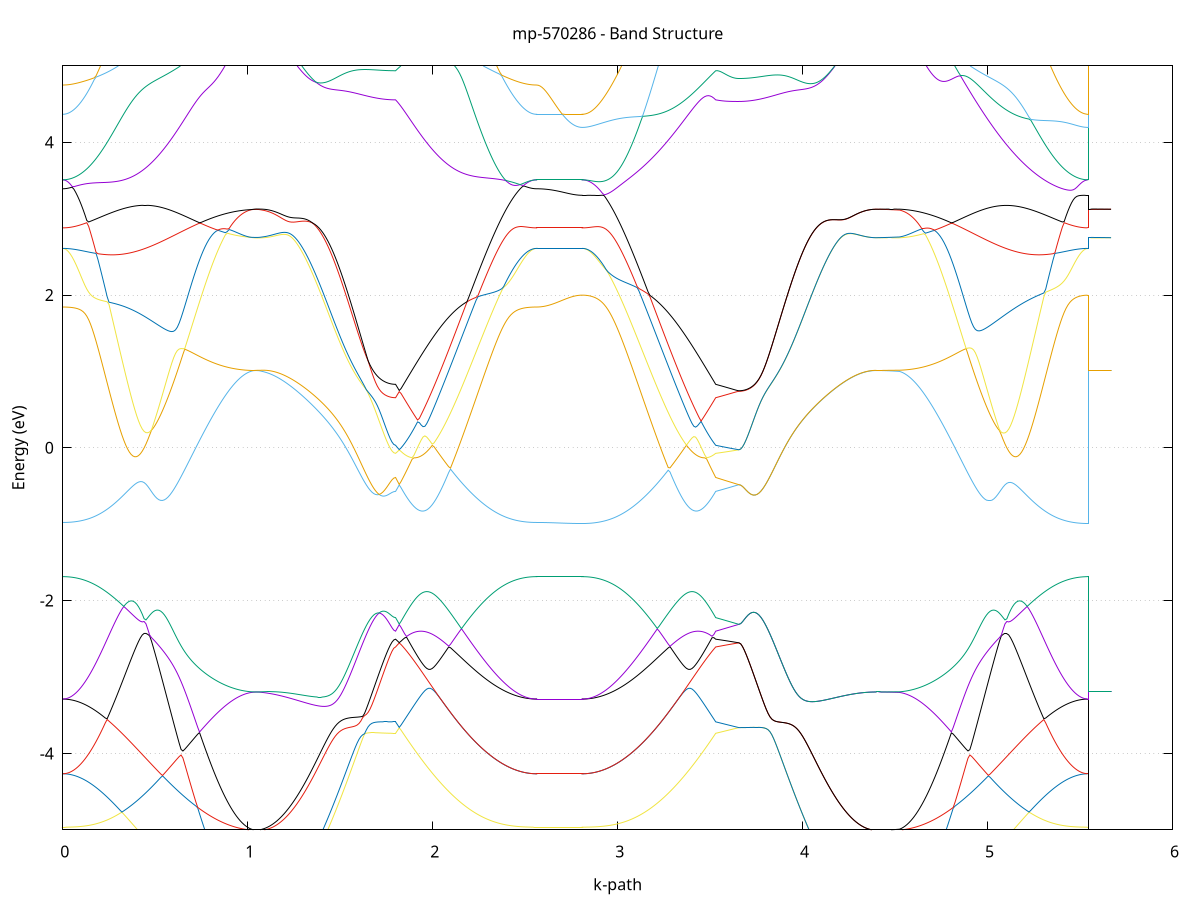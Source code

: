 set title 'mp-570286 - Band Structure'
set xlabel 'k-path'
set ylabel 'Energy (eV)'
set grid y
set yrange [-5:5]
set terminal png size 800,600
set output 'mp-570286_bands_gnuplot.png'
plot '-' using 1:2 with lines notitle, '-' using 1:2 with lines notitle, '-' using 1:2 with lines notitle, '-' using 1:2 with lines notitle, '-' using 1:2 with lines notitle, '-' using 1:2 with lines notitle, '-' using 1:2 with lines notitle, '-' using 1:2 with lines notitle, '-' using 1:2 with lines notitle, '-' using 1:2 with lines notitle, '-' using 1:2 with lines notitle, '-' using 1:2 with lines notitle, '-' using 1:2 with lines notitle, '-' using 1:2 with lines notitle, '-' using 1:2 with lines notitle, '-' using 1:2 with lines notitle, '-' using 1:2 with lines notitle, '-' using 1:2 with lines notitle, '-' using 1:2 with lines notitle, '-' using 1:2 with lines notitle, '-' using 1:2 with lines notitle, '-' using 1:2 with lines notitle, '-' using 1:2 with lines notitle, '-' using 1:2 with lines notitle, '-' using 1:2 with lines notitle, '-' using 1:2 with lines notitle, '-' using 1:2 with lines notitle, '-' using 1:2 with lines notitle, '-' using 1:2 with lines notitle, '-' using 1:2 with lines notitle, '-' using 1:2 with lines notitle, '-' using 1:2 with lines notitle
0.000000 -14.875637
0.009990 -14.875338
0.019981 -14.874538
0.029971 -14.873038
0.039961 -14.871037
0.049952 -14.868538
0.059942 -14.865338
0.069933 -14.861638
0.079923 -14.857438
0.089913 -14.852538
0.099904 -14.847138
0.109894 -14.841238
0.119884 -14.834638
0.129875 -14.827637
0.139865 -14.819937
0.149855 -14.811738
0.159846 -14.803038
0.169836 -14.793738
0.179827 -14.783938
0.189817 -14.773537
0.199807 -14.762638
0.209798 -14.751238
0.219788 -14.739237
0.229778 -14.726738
0.239769 -14.713738
0.249759 -14.700238
0.259749 -14.686238
0.269740 -14.671738
0.279730 -14.656638
0.289721 -14.641138
0.299711 -14.625138
0.309701 -14.608738
0.319692 -14.591738
0.329682 -14.574338
0.339672 -14.556538
0.349663 -14.538238
0.359653 -14.519538
0.369644 -14.500338
0.379634 -14.480837
0.389624 -14.460838
0.399615 -14.440538
0.409605 -14.419738
0.419595 -14.398638
0.429586 -14.377238
0.439576 -14.355438
0.449566 -14.333238
0.459557 -14.310837
0.469547 -14.288138
0.479538 -14.265038
0.489528 -14.241738
0.499518 -14.218238
0.509509 -14.194438
0.519499 -14.170438
0.529489 -14.146237
0.539480 -14.121938
0.549470 -14.097437
0.559460 -14.072738
0.569451 -14.047937
0.579441 -14.023138
0.589432 -13.998238
0.599422 -13.973237
0.609412 -13.948338
0.619403 -13.923338
0.629393 -13.898438
0.639383 -13.873538
0.649374 -13.848738
0.659364 -13.824138
0.669354 -13.799638
0.679345 -13.775338
0.689335 -13.751238
0.699326 -13.727338
0.709316 -13.703738
0.719306 -13.680438
0.729297 -13.657438
0.739287 -13.634837
0.749277 -13.612538
0.759268 -13.590738
0.769258 -13.569438
0.779248 -13.548538
0.789239 -13.528137
0.799229 -13.508338
0.809220 -13.489038
0.819210 -13.470438
0.829200 -13.452338
0.839191 -13.434938
0.849181 -13.418238
0.859171 -13.402138
0.869162 -13.386838
0.879152 -13.372138
0.889142 -13.358338
0.899133 -13.345238
0.909123 -13.332838
0.919114 -13.321338
0.929104 -13.310638
0.939094 -13.300738
0.949085 -13.291638
0.959075 -13.283437
0.969065 -13.276038
0.979056 -13.269538
0.989046 -13.263838
0.999036 -13.259037
1.009027 -13.255138
1.019017 -13.252038
1.029008 -13.249837
1.038998 -13.248538
1.048988 -13.248038
1.048988 -13.248038
1.058712 -13.248538
1.068435 -13.249738
1.078159 -13.251838
1.078159 -13.251838
1.088037 -13.253737
1.097916 -13.256037
1.107794 -13.258638
1.117672 -13.261538
1.127551 -13.264838
1.137429 -13.268338
1.147308 -13.272238
1.157186 -13.276338
1.167064 -13.280738
1.176943 -13.285438
1.186821 -13.290438
1.196699 -13.295738
1.206578 -13.301138
1.216456 -13.306938
1.226334 -13.312838
1.236213 -13.319038
1.246091 -13.325337
1.255969 -13.331938
1.265848 -13.338638
1.275726 -13.345538
1.285605 -13.352638
1.295483 -13.359838
1.305361 -13.367138
1.315240 -13.374538
1.325118 -13.382138
1.334996 -13.389738
1.344875 -13.397438
1.354753 -13.405238
1.364631 -13.413037
1.374510 -13.420838
1.384388 -13.428738
1.394266 -13.436538
1.404145 -13.444438
1.414023 -13.452238
1.423901 -13.460038
1.433780 -13.467837
1.443658 -13.475537
1.453537 -13.483238
1.463415 -13.490737
1.473293 -13.498238
1.483172 -13.505638
1.493050 -13.512938
1.502928 -13.520038
1.512807 -13.527038
1.522685 -13.533938
1.532563 -13.540638
1.542442 -13.547137
1.552320 -13.553538
1.562198 -13.559738
1.572077 -13.565738
1.581955 -13.571537
1.591834 -13.577138
1.601712 -13.582538
1.611590 -13.587738
1.621469 -13.592738
1.631347 -13.597437
1.641225 -13.601938
1.651104 -13.606138
1.660982 -13.610138
1.670860 -13.613838
1.680739 -13.617338
1.690617 -13.620538
1.700495 -13.623538
1.710374 -13.626138
1.720252 -13.628538
1.730130 -13.630738
1.740009 -13.632537
1.749887 -13.634138
1.759766 -13.635438
1.769644 -13.636438
1.779522 -13.637137
1.789401 -13.637538
1.799279 -13.637738
1.799279 -13.637738
1.809180 -13.614538
1.819081 -13.592037
1.828982 -13.610738
1.838883 -13.633838
1.848784 -13.657438
1.858685 -13.681538
1.868586 -13.706038
1.878487 -13.730837
1.888388 -13.756037
1.898289 -13.781538
1.908189 -13.807238
1.918090 -13.833038
1.927991 -13.859038
1.937892 -13.885138
1.947793 -13.911238
1.957694 -13.937337
1.967595 -13.963438
1.977496 -13.989538
1.987397 -14.015438
1.997298 -14.041338
2.007199 -14.067038
2.017100 -14.092638
2.027001 -14.117938
2.036902 -14.143137
2.046803 -14.168038
2.056704 -14.192737
2.066605 -14.217137
2.076506 -14.241338
2.086407 -14.265137
2.096308 -14.288638
2.106209 -14.311838
2.116110 -14.334638
2.126011 -14.357138
2.135911 -14.379238
2.145812 -14.400938
2.155713 -14.422238
2.165614 -14.443138
2.175515 -14.463638
2.185416 -14.483738
2.195317 -14.503338
2.205218 -14.522538
2.215119 -14.541338
2.225020 -14.559638
2.234921 -14.577438
2.244822 -14.594838
2.254723 -14.611638
2.264624 -14.628038
2.274525 -14.643937
2.284426 -14.659438
2.294327 -14.674338
2.304228 -14.688738
2.314129 -14.702637
2.324030 -14.716038
2.333931 -14.728938
2.343832 -14.741238
2.353732 -14.753038
2.363633 -14.764337
2.373534 -14.775138
2.383435 -14.785338
2.393336 -14.795038
2.403237 -14.804238
2.413138 -14.812838
2.423039 -14.820838
2.432940 -14.828437
2.442841 -14.835338
2.452742 -14.841738
2.462643 -14.847638
2.472544 -14.852938
2.482445 -14.857738
2.492346 -14.861937
2.502247 -14.865538
2.512148 -14.868638
2.522049 -14.871137
2.531950 -14.873138
2.541851 -14.874538
2.551752 -14.875338
2.561653 -14.875637
2.561653 -14.875637
2.571548 -14.875637
2.581443 -14.875637
2.591339 -14.875637
2.601234 -14.875637
2.611130 -14.875637
2.621025 -14.875637
2.630920 -14.875637
2.640816 -14.875637
2.650711 -14.875637
2.660607 -14.875637
2.670502 -14.875637
2.680398 -14.875637
2.690293 -14.875637
2.700188 -14.875637
2.710084 -14.875637
2.719979 -14.875637
2.729875 -14.875637
2.739770 -14.875637
2.749666 -14.875637
2.759561 -14.875637
2.769456 -14.875637
2.779352 -14.875637
2.789247 -14.875637
2.799143 -14.875637
2.809038 -14.875637
2.809038 -14.875637
2.818916 -14.875338
2.828795 -14.874538
2.838673 -14.873138
2.848551 -14.871137
2.858430 -14.868638
2.868308 -14.865638
2.878187 -14.861937
2.888065 -14.857838
2.897943 -14.853038
2.907822 -14.847738
2.917700 -14.841938
2.927578 -14.835538
2.937457 -14.828638
2.947335 -14.821138
2.957213 -14.813137
2.967092 -14.804538
2.976970 -14.795438
2.986848 -14.785737
2.996727 -14.775538
3.006605 -14.764838
3.016483 -14.753637
3.026362 -14.741838
3.036240 -14.729538
3.046119 -14.716738
3.055997 -14.703437
3.065875 -14.689538
3.075754 -14.675237
3.085632 -14.660338
3.095510 -14.645038
3.105389 -14.629138
3.115267 -14.612838
3.125145 -14.596038
3.135024 -14.578738
3.144902 -14.561038
3.154780 -14.542738
3.164659 -14.524138
3.174537 -14.505038
3.184416 -14.485437
3.194294 -14.465438
3.204172 -14.445037
3.214051 -14.424238
3.223929 -14.402938
3.233807 -14.381338
3.243686 -14.359338
3.253564 -14.336938
3.263442 -14.314238
3.273321 -14.291138
3.283199 -14.267738
3.293077 -14.243938
3.302956 -14.219938
3.312834 -14.195638
3.322713 -14.171038
3.332591 -14.146138
3.342469 -14.121137
3.352348 -14.095838
3.362226 -14.070338
3.372104 -14.044738
3.381983 -14.018937
3.391861 -13.993037
3.401739 -13.967037
3.411618 -13.941038
3.421496 -13.914938
3.431374 -13.888838
3.441253 -13.862838
3.451131 -13.836938
3.461009 -13.811138
3.470888 -13.785438
3.480766 -13.760038
3.490645 -13.734838
3.500523 -13.709938
3.510401 -13.685438
3.520280 -13.661338
3.530158 -13.637738
3.530158 -13.637738
3.539804 -13.633938
3.549450 -13.630237
3.559097 -13.626538
3.568743 -13.622838
3.578389 -13.619138
3.588035 -13.615438
3.597681 -13.611738
3.607328 -13.608137
3.616974 -13.604538
3.626620 -13.600938
3.636266 -13.597338
3.645913 -13.593738
3.655559 -13.590138
3.655559 -13.590138
3.665449 -13.590038
3.675339 -13.589638
3.685229 -13.588938
3.695119 -13.588038
3.705009 -13.586737
3.714899 -13.585338
3.724788 -13.583538
3.734678 -13.581538
3.744568 -13.579238
3.754458 -13.576738
3.764348 -13.573938
3.774238 -13.570938
3.784128 -13.567638
3.794018 -13.564138
3.803908 -13.560338
3.813798 -13.556337
3.823688 -13.552138
3.833578 -13.547638
3.843468 -13.543038
3.853358 -13.538138
3.863248 -13.533138
3.873138 -13.527838
3.883028 -13.522338
3.892918 -13.516738
3.902808 -13.510938
3.912698 -13.505038
3.922588 -13.498838
3.932478 -13.492638
3.942368 -13.486238
3.952257 -13.479738
3.962147 -13.473038
3.972037 -13.466337
3.981927 -13.459537
3.991817 -13.452538
4.001707 -13.445638
4.011597 -13.438538
4.021487 -13.431438
4.031377 -13.424338
4.041267 -13.417138
4.051157 -13.410038
4.061047 -13.402838
4.070937 -13.395638
4.080827 -13.388537
4.090717 -13.381438
4.100607 -13.374438
4.110497 -13.367438
4.120387 -13.360538
4.130277 -13.353738
4.140167 -13.347038
4.150057 -13.340438
4.159947 -13.334038
4.169836 -13.327738
4.179726 -13.321537
4.189616 -13.315638
4.199506 -13.309838
4.209396 -13.304238
4.219286 -13.298838
4.229176 -13.293638
4.239066 -13.288737
4.248956 -13.284038
4.258846 -13.279537
4.268736 -13.275338
4.278626 -13.271438
4.288516 -13.267838
4.298406 -13.264438
4.308296 -13.261337
4.318186 -13.258638
4.328076 -13.256138
4.337966 -13.254038
4.347856 -13.252238
4.357746 -13.250738
4.367636 -13.249538
4.377526 -13.248738
4.387416 -13.248238
4.397306 -13.248038
4.397306 -13.248038
4.407081 -13.248138
4.416857 -13.248138
4.426633 -13.248238
4.436409 -13.248438
4.446185 -13.248638
4.455961 -13.248838
4.465736 -13.249137
4.475512 -13.249538
4.485288 -13.249837
4.495064 -13.250338
4.504840 -13.250738
4.514616 -13.251238
4.524391 -13.251838
4.524391 -13.251838
4.534390 -13.254838
4.544388 -13.258738
4.554386 -13.263438
4.564384 -13.269038
4.574382 -13.275538
4.584381 -13.282838
4.594379 -13.291037
4.604377 -13.300038
4.614375 -13.309838
4.624374 -13.320538
4.634372 -13.332038
4.644370 -13.344337
4.654368 -13.357337
4.664366 -13.371238
4.674365 -13.385738
4.684363 -13.401038
4.694361 -13.417138
4.704359 -13.433838
4.714357 -13.451238
4.724356 -13.469238
4.734354 -13.487838
4.744352 -13.507138
4.754350 -13.526938
4.764348 -13.547238
4.774347 -13.568138
4.784345 -13.589438
4.794343 -13.611238
4.804341 -13.633538
4.814340 -13.656137
4.824338 -13.679138
4.834336 -13.702438
4.844334 -13.726038
4.854332 -13.749937
4.864331 -13.774038
4.874329 -13.798338
4.884327 -13.822838
4.894325 -13.847538
4.904323 -13.872338
4.914322 -13.897138
4.924320 -13.922137
4.934318 -13.947138
4.944316 -13.972138
4.954314 -13.997038
4.964313 -14.022037
4.974311 -14.046838
4.984309 -14.071638
4.994307 -14.096338
5.004306 -14.120838
5.014304 -14.145238
5.024302 -14.169438
5.034300 -14.193537
5.044298 -14.217338
5.054297 -14.240838
5.064295 -14.264238
5.074293 -14.287237
5.084291 -14.310037
5.094289 -14.332538
5.104288 -14.354638
5.114286 -14.376437
5.124284 -14.397938
5.134282 -14.419137
5.144281 -14.439838
5.154279 -14.460237
5.164277 -14.480238
5.174275 -14.499837
5.184273 -14.519038
5.194272 -14.537738
5.204270 -14.556038
5.214268 -14.573938
5.224266 -14.591337
5.234264 -14.608338
5.244263 -14.624837
5.254261 -14.640837
5.264259 -14.656338
5.274257 -14.671437
5.284255 -14.685938
5.294254 -14.699938
5.304252 -14.713538
5.314250 -14.726538
5.324248 -14.739038
5.334247 -14.751038
5.344245 -14.762438
5.354243 -14.773438
5.364241 -14.783738
5.374239 -14.793638
5.384238 -14.802938
5.394236 -14.811637
5.404234 -14.819838
5.414232 -14.827538
5.424230 -14.834638
5.434229 -14.841138
5.444227 -14.847138
5.454225 -14.852538
5.464223 -14.857337
5.474221 -14.861638
5.484220 -14.865338
5.494218 -14.868538
5.504216 -14.871037
5.514214 -14.873038
5.524213 -14.874538
5.534211 -14.875338
5.544209 -14.875637
5.544209 -13.248038
5.553724 -13.248038
5.563239 -13.248038
5.572753 -13.248038
5.582268 -13.248038
5.591783 -13.248038
5.601298 -13.248038
5.610813 -13.248038
5.620328 -13.248038
5.629842 -13.248038
5.639357 -13.248038
5.648872 -13.248038
5.658387 -13.248038
5.667902 -13.248038
e
0.000000 -13.764938
0.009990 -13.764738
0.019981 -13.764038
0.029971 -13.762837
0.039961 -13.761238
0.049952 -13.759138
0.059942 -13.756638
0.069933 -13.753637
0.079923 -13.750138
0.089913 -13.746238
0.099904 -13.741938
0.109894 -13.737138
0.119884 -13.731938
0.129875 -13.726237
0.139865 -13.720137
0.149855 -13.713638
0.159846 -13.706738
0.169836 -13.699438
0.179827 -13.691738
0.189817 -13.683637
0.199807 -13.675137
0.209798 -13.666238
0.219788 -13.657038
0.229778 -13.647538
0.239769 -13.637638
0.249759 -13.627438
0.259749 -13.616938
0.269740 -13.606138
0.279730 -13.595038
0.289721 -13.583737
0.299711 -13.572138
0.309701 -13.560338
0.319692 -13.548338
0.329682 -13.536138
0.339672 -13.523838
0.349663 -13.511337
0.359653 -13.498738
0.369644 -13.486038
0.379634 -13.473338
0.389624 -13.460538
0.399615 -13.447738
0.409605 -13.435037
0.419595 -13.422238
0.429586 -13.409638
0.439576 -13.397138
0.449566 -13.384737
0.459557 -13.372537
0.469547 -13.360538
0.479538 -13.348838
0.489528 -13.337338
0.499518 -13.326137
0.509509 -13.315338
0.519499 -13.304838
0.529489 -13.294738
0.539480 -13.285038
0.549470 -13.275837
0.559460 -13.267138
0.569451 -13.258838
0.579441 -13.251038
0.589432 -13.243837
0.599422 -13.237138
0.609412 -13.230938
0.619403 -13.225338
0.629393 -13.220338
0.639383 -13.215738
0.649374 -13.211837
0.659364 -13.208338
0.669354 -13.205438
0.679345 -13.203038
0.689335 -13.201137
0.699326 -13.199637
0.709316 -13.198638
0.719306 -13.198138
0.729297 -13.197938
0.739287 -13.198138
0.749277 -13.198638
0.759268 -13.199438
0.769258 -13.200638
0.779248 -13.201938
0.789239 -13.203638
0.799229 -13.205438
0.809220 -13.207338
0.819210 -13.209437
0.829200 -13.211737
0.839191 -13.214037
0.849181 -13.216337
0.859171 -13.218838
0.869162 -13.221238
0.879152 -13.223638
0.889142 -13.226038
0.899133 -13.228338
0.909123 -13.230638
0.919114 -13.232838
0.929104 -13.234938
0.939094 -13.236838
0.949085 -13.238738
0.959075 -13.240438
0.969065 -13.241938
0.979056 -13.243338
0.989046 -13.244638
0.999036 -13.245638
1.009027 -13.246538
1.019017 -13.247238
1.029008 -13.247738
1.038998 -13.247938
1.048988 -13.248038
1.048988 -13.248038
1.058712 -13.248038
1.068435 -13.247738
1.078159 -13.247238
1.078159 -13.247238
1.088037 -13.247038
1.097916 -13.247138
1.107794 -13.247537
1.117672 -13.248337
1.127551 -13.249438
1.137429 -13.250838
1.147308 -13.252538
1.157186 -13.254538
1.167064 -13.256838
1.176943 -13.259538
1.186821 -13.262438
1.196699 -13.265638
1.206578 -13.269138
1.216456 -13.272838
1.226334 -13.276838
1.236213 -13.281038
1.246091 -13.285538
1.255969 -13.290138
1.265848 -13.295038
1.275726 -13.300137
1.285605 -13.305438
1.295483 -13.310837
1.305361 -13.316438
1.315240 -13.322237
1.325118 -13.328138
1.334996 -13.334138
1.344875 -13.340238
1.354753 -13.346438
1.364631 -13.352737
1.374510 -13.359038
1.384388 -13.365538
1.394266 -13.371938
1.404145 -13.378438
1.414023 -13.384938
1.423901 -13.391438
1.433780 -13.397938
1.443658 -13.404438
1.453537 -13.410938
1.463415 -13.417338
1.473293 -13.423738
1.483172 -13.430038
1.493050 -13.436238
1.502928 -13.442338
1.512807 -13.448338
1.522685 -13.454338
1.532563 -13.460138
1.542442 -13.465838
1.552320 -13.471338
1.562198 -13.476738
1.572077 -13.481938
1.581955 -13.487038
1.591834 -13.491938
1.601712 -13.496738
1.611590 -13.501238
1.621469 -13.505638
1.631347 -13.509737
1.641225 -13.513738
1.651104 -13.517437
1.660982 -13.521038
1.670860 -13.524337
1.680739 -13.527438
1.690617 -13.530238
1.700495 -13.532838
1.710374 -13.535238
1.720252 -13.537438
1.730130 -13.539238
1.740009 -13.540938
1.749887 -13.542338
1.759766 -13.543438
1.769644 -13.544338
1.779522 -13.545038
1.789401 -13.545338
1.799279 -13.545538
1.799279 -13.545538
1.809180 -13.566538
1.819081 -13.588337
1.828982 -13.570138
1.838883 -13.548938
1.848784 -13.528638
1.858685 -13.509138
1.868586 -13.490538
1.878487 -13.472938
1.888388 -13.456437
1.898289 -13.441038
1.908189 -13.426838
1.918090 -13.413838
1.927991 -13.402038
1.937892 -13.391637
1.947793 -13.382537
1.957694 -13.374738
1.967595 -13.368338
1.977496 -13.363238
1.987397 -13.359538
1.997298 -13.357138
2.007199 -13.355938
2.017100 -13.356038
2.027001 -13.357337
2.036902 -13.359738
2.046803 -13.363238
2.056704 -13.367738
2.066605 -13.373138
2.076506 -13.379338
2.086407 -13.386438
2.096308 -13.394238
2.106209 -13.402638
2.116110 -13.411738
2.126011 -13.421238
2.135911 -13.431237
2.145812 -13.441538
2.155713 -13.452238
2.165614 -13.463237
2.175515 -13.474438
2.185416 -13.485738
2.195317 -13.497238
2.205218 -13.508738
2.215119 -13.520338
2.225020 -13.531937
2.234921 -13.543438
2.244822 -13.554938
2.254723 -13.566237
2.264624 -13.577538
2.274525 -13.588538
2.284426 -13.599438
2.294327 -13.610038
2.304228 -13.620438
2.314129 -13.630638
2.324030 -13.640538
2.333931 -13.650138
2.343832 -13.659338
2.353732 -13.668337
2.363633 -13.676938
2.373534 -13.685238
2.383435 -13.693138
2.393336 -13.700738
2.403237 -13.707838
2.413138 -13.714638
2.423039 -13.721038
2.432940 -13.726938
2.442841 -13.732538
2.452742 -13.737637
2.462643 -13.742338
2.472544 -13.746638
2.482445 -13.750438
2.492346 -13.753838
2.502247 -13.756737
2.512148 -13.759238
2.522049 -13.761337
2.531950 -13.762938
2.541851 -13.764038
2.551752 -13.764738
2.561653 -13.764938
2.561653 -13.764938
2.571548 -13.764938
2.581443 -13.764938
2.591339 -13.764938
2.601234 -13.764938
2.611130 -13.764938
2.621025 -13.764938
2.630920 -13.764938
2.640816 -13.764938
2.650711 -13.764938
2.660607 -13.764938
2.670502 -13.764938
2.680398 -13.764938
2.690293 -13.764938
2.700188 -13.764938
2.710084 -13.764938
2.719979 -13.764938
2.729875 -13.764938
2.739770 -13.764938
2.749666 -13.764938
2.759561 -13.764938
2.769456 -13.764938
2.779352 -13.764938
2.789247 -13.764938
2.799143 -13.764938
2.809038 -13.764938
2.809038 -13.764938
2.818916 -13.764738
2.828795 -13.764038
2.838673 -13.762938
2.848551 -13.761337
2.858430 -13.759238
2.868308 -13.756838
2.878187 -13.753838
2.888065 -13.750538
2.897943 -13.746638
2.907822 -13.742438
2.917700 -13.737737
2.927578 -13.732638
2.937457 -13.727138
2.947335 -13.721238
2.957213 -13.714837
2.967092 -13.708138
2.976970 -13.701037
2.986848 -13.693437
2.996727 -13.685638
3.006605 -13.677338
3.016483 -13.668738
3.026362 -13.659838
3.036240 -13.650638
3.046119 -13.641038
3.055997 -13.631238
3.065875 -13.621037
3.075754 -13.610738
3.085632 -13.600138
3.095510 -13.589238
3.105389 -13.578238
3.115267 -13.567038
3.125145 -13.555738
3.135024 -13.544338
3.144902 -13.532838
3.154780 -13.521338
3.164659 -13.509737
3.174537 -13.498238
3.184416 -13.486738
3.194294 -13.475437
3.204172 -13.464238
3.214051 -13.453238
3.223929 -13.442538
3.233807 -13.432238
3.243686 -13.422238
3.253564 -13.412638
3.263442 -13.403638
3.273321 -13.395138
3.283199 -13.387238
3.293077 -13.380138
3.302956 -13.373738
3.312834 -13.368238
3.322713 -13.363738
3.332591 -13.360138
3.342469 -13.357538
3.352348 -13.356138
3.362226 -13.355938
3.372104 -13.356938
3.381983 -13.359138
3.391861 -13.362737
3.401739 -13.367538
3.411618 -13.373738
3.421496 -13.381338
3.431374 -13.390238
3.441253 -13.400438
3.451131 -13.411938
3.461009 -13.424738
3.470888 -13.438738
3.480766 -13.453938
3.490645 -13.470238
3.500523 -13.487637
3.510401 -13.506037
3.520280 -13.525338
3.530158 -13.545538
3.530158 -13.545538
3.539804 -13.548838
3.549450 -13.552138
3.559097 -13.555537
3.568743 -13.558938
3.578389 -13.562337
3.588035 -13.565738
3.597681 -13.569138
3.607328 -13.572638
3.616974 -13.576037
3.626620 -13.579538
3.636266 -13.583138
3.645913 -13.586638
3.655559 -13.590138
3.655559 -13.590138
3.665449 -13.590038
3.675339 -13.589638
3.685229 -13.588938
3.695119 -13.588038
3.705009 -13.586737
3.714899 -13.585338
3.724788 -13.583538
3.734678 -13.581538
3.744568 -13.579238
3.754458 -13.576738
3.764348 -13.573938
3.774238 -13.570938
3.784128 -13.567638
3.794018 -13.564138
3.803908 -13.560338
3.813798 -13.556337
3.823688 -13.552138
3.833578 -13.547638
3.843468 -13.543038
3.853358 -13.538138
3.863248 -13.533138
3.873138 -13.527838
3.883028 -13.522338
3.892918 -13.516738
3.902808 -13.510938
3.912698 -13.505038
3.922588 -13.498838
3.932478 -13.492638
3.942368 -13.486238
3.952257 -13.479738
3.962147 -13.473038
3.972037 -13.466337
3.981927 -13.459537
3.991817 -13.452538
4.001707 -13.445638
4.011597 -13.438538
4.021487 -13.431438
4.031377 -13.424338
4.041267 -13.417138
4.051157 -13.410038
4.061047 -13.402838
4.070937 -13.395638
4.080827 -13.388537
4.090717 -13.381438
4.100607 -13.374438
4.110497 -13.367438
4.120387 -13.360538
4.130277 -13.353738
4.140167 -13.347038
4.150057 -13.340438
4.159947 -13.334038
4.169836 -13.327738
4.179726 -13.321537
4.189616 -13.315638
4.199506 -13.309838
4.209396 -13.304238
4.219286 -13.298838
4.229176 -13.293638
4.239066 -13.288737
4.248956 -13.284038
4.258846 -13.279537
4.268736 -13.275338
4.278626 -13.271438
4.288516 -13.267838
4.298406 -13.264438
4.308296 -13.261337
4.318186 -13.258638
4.328076 -13.256138
4.337966 -13.254038
4.347856 -13.252238
4.357746 -13.250738
4.367636 -13.249538
4.377526 -13.248738
4.387416 -13.248238
4.397306 -13.248038
4.397306 -13.248038
4.407081 -13.248038
4.416857 -13.248038
4.426633 -13.248038
4.436409 -13.248038
4.446185 -13.247938
4.455961 -13.247938
4.465736 -13.247838
4.475512 -13.247738
4.485288 -13.247637
4.495064 -13.247537
4.504840 -13.247438
4.514616 -13.247338
4.524391 -13.247238
4.524391 -13.247238
4.534390 -13.246538
4.544388 -13.245738
4.554386 -13.244738
4.564384 -13.243438
4.574382 -13.242138
4.584381 -13.240538
4.594379 -13.238838
4.604377 -13.237038
4.614375 -13.235038
4.624374 -13.232938
4.634372 -13.230738
4.644370 -13.228537
4.654368 -13.226138
4.664366 -13.223838
4.674365 -13.221338
4.684363 -13.218938
4.694361 -13.216538
4.704359 -13.214138
4.714357 -13.211837
4.724356 -13.209638
4.734354 -13.207538
4.744352 -13.205538
4.754350 -13.203738
4.764348 -13.202038
4.774347 -13.200638
4.784345 -13.199537
4.794343 -13.198638
4.804341 -13.198138
4.814340 -13.197938
4.824338 -13.198037
4.834336 -13.198638
4.844334 -13.199637
4.854332 -13.201037
4.864331 -13.202938
4.874329 -13.205338
4.884327 -13.208238
4.894325 -13.211638
4.904323 -13.215537
4.914322 -13.220038
4.924320 -13.225138
4.934318 -13.230738
4.944316 -13.236838
4.954314 -13.243538
4.964313 -13.250738
4.974311 -13.258438
4.984309 -13.266738
4.994307 -13.275438
5.004306 -13.284638
5.014304 -13.294338
5.024302 -13.304438
5.034300 -13.314838
5.044298 -13.325738
5.054297 -13.336837
5.064295 -13.348338
5.074293 -13.360138
5.084291 -13.372138
5.094289 -13.384338
5.104288 -13.396738
5.114286 -13.409237
5.124284 -13.421838
5.134282 -13.434538
5.144281 -13.447337
5.154279 -13.460138
5.164277 -13.472938
5.174275 -13.485738
5.184273 -13.498337
5.194272 -13.510938
5.204270 -13.523438
5.214268 -13.535838
5.224266 -13.548038
5.234264 -13.560037
5.244263 -13.571838
5.254261 -13.583438
5.264259 -13.594738
5.274257 -13.605837
5.284255 -13.616638
5.294254 -13.627238
5.304252 -13.637438
5.314250 -13.647338
5.324248 -13.656937
5.334247 -13.666138
5.344245 -13.674938
5.354243 -13.683438
5.364241 -13.691538
5.374239 -13.699338
5.384238 -13.706638
5.394236 -13.713538
5.404234 -13.720038
5.414232 -13.726138
5.424230 -13.731838
5.434229 -13.737038
5.444227 -13.741838
5.454225 -13.746238
5.464223 -13.750138
5.474221 -13.753637
5.484220 -13.756638
5.494218 -13.759138
5.504216 -13.761238
5.514214 -13.762837
5.524213 -13.764038
5.534211 -13.764738
5.544209 -13.764938
5.544209 -13.248038
5.553724 -13.248038
5.563239 -13.248038
5.572753 -13.248038
5.582268 -13.248038
5.591783 -13.248038
5.601298 -13.248038
5.610813 -13.248038
5.620328 -13.248038
5.629842 -13.248038
5.639357 -13.248038
5.648872 -13.248038
5.658387 -13.248038
5.667902 -13.248038
e
0.000000 -10.426238
0.009990 -10.426938
0.019981 -10.428838
0.029971 -10.432037
0.039961 -10.436438
0.049952 -10.442138
0.059942 -10.449038
0.069933 -10.457038
0.079923 -10.466337
0.089913 -10.476638
0.099904 -10.488038
0.109894 -10.500538
0.119884 -10.514038
0.129875 -10.528538
0.139865 -10.543838
0.149855 -10.560037
0.159846 -10.577038
0.169836 -10.594738
0.179827 -10.613238
0.189817 -10.632238
0.199807 -10.651938
0.209798 -10.672137
0.219788 -10.692737
0.229778 -10.713738
0.239769 -10.735138
0.249759 -10.756737
0.259749 -10.778638
0.269740 -10.800738
0.279730 -10.822838
0.289721 -10.845038
0.299711 -10.867237
0.309701 -10.889438
0.319692 -10.911538
0.329682 -10.933338
0.339672 -10.955038
0.349663 -10.976438
0.359653 -10.997537
0.369644 -11.018237
0.379634 -11.038438
0.389624 -11.058238
0.399615 -11.077538
0.409605 -11.096138
0.419595 -11.114237
0.429586 -11.131638
0.439576 -11.148238
0.449566 -11.164138
0.459557 -11.179238
0.469547 -11.193437
0.479538 -11.206738
0.489528 -11.219138
0.499518 -11.230538
0.509509 -11.240938
0.519499 -11.250338
0.529489 -11.258638
0.539480 -11.265837
0.549470 -11.271838
0.559460 -11.276838
0.569451 -11.280538
0.579441 -11.283138
0.589432 -11.284538
0.599422 -11.284738
0.609412 -11.283838
0.619403 -11.281738
0.629393 -11.278438
0.639383 -11.274038
0.649374 -11.268438
0.659364 -11.261838
0.669354 -11.254138
0.679345 -11.245438
0.689335 -11.235738
0.699326 -11.225138
0.709316 -11.213638
0.719306 -11.201338
0.729297 -11.188238
0.739287 -11.174437
0.749277 -11.160038
0.759268 -11.145038
0.769258 -11.129538
0.779248 -11.113538
0.789239 -11.097338
0.799229 -11.080737
0.809220 -11.063937
0.819210 -11.047038
0.829200 -11.030138
0.839191 -11.013238
0.849181 -10.996438
0.859171 -10.979738
0.869162 -10.963438
0.879152 -10.947438
0.889142 -10.931838
0.899133 -10.916737
0.909123 -10.902238
0.919114 -10.888338
0.929104 -10.875138
0.939094 -10.862737
0.949085 -10.851237
0.959075 -10.840537
0.969065 -10.830838
0.979056 -10.822237
0.989046 -10.814637
0.999036 -10.808038
1.009027 -10.802738
1.019017 -10.798538
1.029008 -10.795438
1.038998 -10.793638
1.048988 -10.793038
1.048988 -10.793038
1.058712 -10.793638
1.068435 -10.795338
1.078159 -10.798238
1.078159 -10.798238
1.088037 -10.801038
1.097916 -10.804438
1.107794 -10.808438
1.117672 -10.813038
1.127551 -10.818238
1.137429 -10.824038
1.147308 -10.830338
1.157186 -10.837238
1.167064 -10.844638
1.176943 -10.852538
1.186821 -10.860938
1.196699 -10.869838
1.206578 -10.879138
1.216456 -10.888838
1.226334 -10.898938
1.236213 -10.909438
1.246091 -10.920238
1.255969 -10.931438
1.265848 -10.942838
1.275726 -10.954538
1.285605 -10.966438
1.295483 -10.978537
1.305361 -10.990838
1.315240 -11.003338
1.325118 -11.015937
1.334996 -11.028638
1.344875 -11.041438
1.354753 -11.054238
1.364631 -11.067138
1.374510 -11.080038
1.384388 -11.092937
1.394266 -11.105738
1.404145 -11.118538
1.414023 -11.131338
1.423901 -11.143937
1.433780 -11.156438
1.443658 -11.168838
1.453537 -11.181138
1.463415 -11.193138
1.473293 -11.205038
1.483172 -11.216738
1.493050 -11.228238
1.502928 -11.239538
1.512807 -11.250538
1.522685 -11.261238
1.532563 -11.271738
1.542442 -11.281937
1.552320 -11.291837
1.562198 -11.301438
1.572077 -11.310738
1.581955 -11.319638
1.591834 -11.328337
1.601712 -11.336638
1.611590 -11.344538
1.621469 -11.352138
1.631347 -11.359338
1.641225 -11.366138
1.651104 -11.372537
1.660982 -11.378637
1.670860 -11.384238
1.680739 -11.389538
1.690617 -11.394438
1.700495 -11.398838
1.710374 -11.402938
1.720252 -11.406538
1.730130 -11.409738
1.740009 -11.412538
1.749887 -11.414838
1.759766 -11.416837
1.769644 -11.418337
1.779522 -11.419438
1.789401 -11.420038
1.799279 -11.420238
1.799279 -11.420238
1.809180 -11.399638
1.819081 -11.377638
1.828982 -11.396038
1.838883 -11.416938
1.848784 -11.436338
1.858685 -11.454338
1.868586 -11.470738
1.878487 -11.485437
1.888388 -11.498638
1.898289 -11.509938
1.908189 -11.519637
1.918090 -11.527438
1.927991 -11.533338
1.937892 -11.537438
1.947793 -11.539537
1.957694 -11.539838
1.967595 -11.538238
1.977496 -11.534638
1.987397 -11.529238
1.997298 -11.522037
2.007199 -11.513038
2.017100 -11.502238
2.027001 -11.489838
2.036902 -11.475838
2.046803 -11.460338
2.056704 -11.443437
2.066605 -11.425137
2.076506 -11.405638
2.086407 -11.384938
2.096308 -11.363138
2.106209 -11.340338
2.116110 -11.316638
2.126011 -11.292238
2.135911 -11.267038
2.145812 -11.241238
2.155713 -11.214837
2.165614 -11.188038
2.175515 -11.160838
2.185416 -11.133338
2.195317 -11.105638
2.205218 -11.077637
2.215119 -11.049638
2.225020 -11.021638
2.234921 -10.993638
2.244822 -10.965838
2.254723 -10.938137
2.264624 -10.910637
2.274525 -10.883438
2.284426 -10.856637
2.294327 -10.830138
2.304228 -10.804138
2.314129 -10.778638
2.324030 -10.753737
2.333931 -10.729438
2.343832 -10.705737
2.353732 -10.682737
2.363633 -10.660538
2.373534 -10.639038
2.383435 -10.618438
2.393336 -10.598738
2.403237 -10.579838
2.413138 -10.562038
2.423039 -10.545038
2.432940 -10.529238
2.442841 -10.514337
2.452742 -10.500538
2.462643 -10.487938
2.472544 -10.476338
2.482445 -10.465938
2.492346 -10.456738
2.502247 -10.448738
2.512148 -10.441838
2.522049 -10.436238
2.531950 -10.431938
2.541851 -10.428838
2.551752 -10.426938
2.561653 -10.426238
2.561653 -10.426238
2.571548 -10.426238
2.581443 -10.426238
2.591339 -10.426238
2.601234 -10.426238
2.611130 -10.426238
2.621025 -10.426238
2.630920 -10.426238
2.640816 -10.426338
2.650711 -10.426338
2.660607 -10.426338
2.670502 -10.426338
2.680398 -10.426338
2.690293 -10.426338
2.700188 -10.426338
2.710084 -10.426338
2.719979 -10.426338
2.729875 -10.426338
2.739770 -10.426338
2.749666 -10.426338
2.759561 -10.426338
2.769456 -10.426338
2.779352 -10.426338
2.789247 -10.426338
2.799143 -10.426338
2.809038 -10.426338
2.809038 -10.426338
2.818916 -10.426938
2.828795 -10.428738
2.838673 -10.431938
2.848551 -10.436238
2.858430 -10.441838
2.868308 -10.448638
2.878187 -10.456638
2.888065 -10.465738
2.897943 -10.476138
2.907822 -10.487637
2.917700 -10.500238
2.927578 -10.513938
2.937457 -10.528738
2.947335 -10.544538
2.957213 -10.561438
2.967092 -10.579238
2.976970 -10.597938
2.986848 -10.617638
2.996727 -10.638138
3.006605 -10.659538
3.016483 -10.681638
3.026362 -10.704538
3.036240 -10.728138
3.046119 -10.752338
3.055997 -10.777238
3.065875 -10.802638
3.075754 -10.828538
3.085632 -10.854938
3.095510 -10.881638
3.105389 -10.908738
3.115267 -10.936138
3.125145 -10.963738
3.135024 -10.991537
3.144902 -11.019538
3.154780 -11.047438
3.164659 -11.075438
3.174537 -11.103238
3.184416 -11.130937
3.194294 -11.158437
3.204172 -11.185538
3.214051 -11.212338
3.223929 -11.238738
3.233807 -11.264538
3.243686 -11.289738
3.253564 -11.314238
3.263442 -11.337938
3.273321 -11.360738
3.283199 -11.382537
3.293077 -11.403338
3.302956 -11.422937
3.312834 -11.441338
3.322713 -11.458438
3.332591 -11.474038
3.342469 -11.488238
3.352348 -11.500838
3.362226 -11.511738
3.372104 -11.520938
3.381983 -11.528438
3.391861 -11.534038
3.401739 -11.537838
3.411618 -11.539738
3.421496 -11.539738
3.431374 -11.537838
3.441253 -11.534038
3.451131 -11.528438
3.461009 -11.520938
3.470888 -11.511538
3.480766 -11.500438
3.490645 -11.487637
3.500523 -11.473137
3.510401 -11.457038
3.520280 -11.439438
3.530158 -11.420238
3.530158 -11.420238
3.539804 -11.417038
3.549450 -11.413838
3.559097 -11.410538
3.568743 -11.407238
3.578389 -11.403837
3.588035 -11.400438
3.597681 -11.397037
3.607328 -11.393538
3.616974 -11.390038
3.626620 -11.386538
3.636266 -11.382938
3.645913 -11.379437
3.655559 -11.375738
3.655559 -11.375738
3.665449 -11.375538
3.675339 -11.374937
3.685229 -11.373838
3.695119 -11.372438
3.705009 -11.370538
3.714899 -11.368238
3.724788 -11.365538
3.734678 -11.362438
3.744568 -11.358937
3.754458 -11.355037
3.764348 -11.350638
3.774238 -11.345937
3.784128 -11.340838
3.794018 -11.335338
3.803908 -11.329438
3.813798 -11.323238
3.823688 -11.316638
3.833578 -11.309638
3.843468 -11.302338
3.853358 -11.294638
3.863248 -11.286638
3.873138 -11.278238
3.883028 -11.269637
3.892918 -11.260638
3.902808 -11.251337
3.912698 -11.241738
3.922588 -11.231938
3.932478 -11.221838
3.942368 -11.211438
3.952257 -11.200838
3.962147 -11.190038
3.972037 -11.178937
3.981927 -11.167738
3.991817 -11.156338
4.001707 -11.144737
4.011597 -11.132938
4.021487 -11.121137
4.031377 -11.109138
4.041267 -11.097038
4.051157 -11.084838
4.061047 -11.072638
4.070937 -11.060438
4.080827 -11.048138
4.090717 -11.035938
4.100607 -11.023738
4.110497 -11.011538
4.120387 -10.999438
4.130277 -10.987538
4.140167 -10.975638
4.150057 -10.963938
4.159947 -10.952438
4.169836 -10.941137
4.179726 -10.930038
4.189616 -10.919238
4.199506 -10.908638
4.209396 -10.898438
4.219286 -10.888537
4.229176 -10.878938
4.239066 -10.869838
4.248956 -10.861038
4.258846 -10.852737
4.268736 -10.844838
4.278626 -10.837537
4.288516 -10.830637
4.298406 -10.824238
4.308296 -10.818437
4.318186 -10.813238
4.328076 -10.808537
4.337966 -10.804438
4.347856 -10.801038
4.357746 -10.798138
4.367636 -10.795938
4.377526 -10.794338
4.387416 -10.793337
4.397306 -10.793038
4.397306 -10.793038
4.407081 -10.793038
4.416857 -10.793138
4.426633 -10.793337
4.436409 -10.793538
4.446185 -10.793838
4.455961 -10.794137
4.465736 -10.794538
4.475512 -10.795038
4.485288 -10.795538
4.495064 -10.796138
4.504840 -10.796738
4.514616 -10.797438
4.524391 -10.798238
4.524391 -10.798238
4.534390 -10.802338
4.544388 -10.807638
4.554386 -10.814038
4.564384 -10.821638
4.574382 -10.830238
4.584381 -10.839837
4.594379 -10.850437
4.604377 -10.861838
4.614375 -10.874238
4.624374 -10.887338
4.634372 -10.901138
4.644370 -10.915638
4.654368 -10.930738
4.664366 -10.946338
4.674365 -10.962338
4.684363 -10.978638
4.694361 -10.995237
4.704359 -11.012137
4.714357 -11.029038
4.724356 -11.045938
4.734354 -11.062938
4.744352 -11.079738
4.754350 -11.096238
4.764348 -11.112637
4.774347 -11.128538
4.784345 -11.144138
4.794343 -11.159137
4.804341 -11.173637
4.814340 -11.187437
4.824338 -11.200538
4.834336 -11.212938
4.844334 -11.224538
4.854332 -11.235138
4.864331 -11.244938
4.874329 -11.253737
4.884327 -11.261438
4.894325 -11.268137
4.904323 -11.273738
4.914322 -11.278238
4.924320 -11.281538
4.934318 -11.283738
4.944316 -11.284738
4.954314 -11.284638
4.964313 -11.283238
4.974311 -11.280738
4.984309 -11.277038
4.994307 -11.272138
5.004306 -11.266138
5.014304 -11.258938
5.024302 -11.250738
5.034300 -11.241338
5.044298 -11.231038
5.054297 -11.219638
5.064295 -11.207237
5.074293 -11.193938
5.084291 -11.179737
5.094289 -11.164738
5.104288 -11.148838
5.114286 -11.132138
5.124284 -11.114838
5.134282 -11.096737
5.144281 -11.078138
5.154279 -11.058838
5.164277 -11.039038
5.174275 -11.018838
5.184273 -10.998138
5.194272 -10.977037
5.204270 -10.955637
5.214268 -10.933938
5.224266 -10.912038
5.234264 -10.890038
5.244263 -10.867838
5.254261 -10.845538
5.264259 -10.823338
5.274257 -10.801138
5.284255 -10.779138
5.294254 -10.757238
5.304252 -10.735538
5.314250 -10.714138
5.324248 -10.693038
5.334247 -10.672438
5.344245 -10.652238
5.354243 -10.632537
5.364241 -10.613437
5.374239 -10.595038
5.384238 -10.577238
5.394236 -10.560238
5.404234 -10.544037
5.414232 -10.528638
5.424230 -10.514238
5.434229 -10.500637
5.444227 -10.488138
5.454225 -10.476738
5.464223 -10.466337
5.474221 -10.457137
5.484220 -10.449038
5.494218 -10.442138
5.504216 -10.436438
5.514214 -10.432037
5.524213 -10.428838
5.534211 -10.426938
5.544209 -10.426338
5.544209 -10.793038
5.553724 -10.793038
5.563239 -10.793038
5.572753 -10.793038
5.582268 -10.793038
5.591783 -10.793038
5.601298 -10.793038
5.610813 -10.793038
5.620328 -10.793038
5.629842 -10.793038
5.639357 -10.793038
5.648872 -10.793038
5.658387 -10.793038
5.667902 -10.793038
e
0.000000 -9.253038
0.009990 -9.253737
0.019981 -9.255838
0.029971 -9.259338
0.039961 -9.264238
0.049952 -9.270437
0.059942 -9.278137
0.069933 -9.287038
0.079923 -9.297238
0.089913 -9.308838
0.099904 -9.321537
0.109894 -9.335438
0.119884 -9.350537
0.129875 -9.366738
0.139865 -9.383938
0.149855 -9.402238
0.159846 -9.421437
0.169836 -9.441538
0.179827 -9.462537
0.189817 -9.484238
0.199807 -9.506838
0.209798 -9.530038
0.219788 -9.553937
0.229778 -9.578437
0.239769 -9.603438
0.249759 -9.628938
0.259749 -9.654938
0.269740 -9.681237
0.279730 -9.708038
0.289721 -9.735038
0.299711 -9.762238
0.309701 -9.789738
0.319692 -9.817338
0.329682 -9.845137
0.339672 -9.872938
0.349663 -9.900837
0.359653 -9.928738
0.369644 -9.956538
0.379634 -9.984338
0.389624 -10.012037
0.399615 -10.039537
0.409605 -10.066838
0.419595 -10.094038
0.429586 -10.120938
0.439576 -10.147638
0.449566 -10.174038
0.459557 -10.200038
0.469547 -10.225738
0.479538 -10.251138
0.489528 -10.276038
0.499518 -10.300638
0.509509 -10.324738
0.519499 -10.348338
0.529489 -10.371538
0.539480 -10.394238
0.549470 -10.416338
0.559460 -10.437938
0.569451 -10.459038
0.579441 -10.479438
0.589432 -10.499338
0.599422 -10.518638
0.609412 -10.537338
0.619403 -10.555438
0.629393 -10.572838
0.639383 -10.589538
0.649374 -10.605638
0.659364 -10.621037
0.669354 -10.635838
0.679345 -10.649838
0.689335 -10.663238
0.699326 -10.675838
0.709316 -10.687838
0.719306 -10.699138
0.729297 -10.709738
0.739287 -10.719538
0.749277 -10.728738
0.759268 -10.737338
0.769258 -10.745138
0.779248 -10.752338
0.789239 -10.758838
0.799229 -10.764738
0.809220 -10.770038
0.819210 -10.774738
0.829200 -10.778938
0.839191 -10.782538
0.849181 -10.785637
0.859171 -10.788238
0.869162 -10.790337
0.879152 -10.792138
0.889142 -10.793438
0.899133 -10.794538
0.909123 -10.795238
0.919114 -10.795637
0.929104 -10.795838
0.939094 -10.795938
0.949085 -10.795738
0.959075 -10.795538
0.969065 -10.795238
0.979056 -10.794837
0.989046 -10.794438
0.999036 -10.794037
1.009027 -10.793738
1.019017 -10.793438
1.029008 -10.793238
1.038998 -10.793038
1.048988 -10.793038
1.048988 -10.793038
1.058712 -10.793038
1.068435 -10.793238
1.078159 -10.793438
1.078159 -10.793438
1.088037 -10.793938
1.097916 -10.795038
1.107794 -10.796738
1.117672 -10.799138
1.127551 -10.802038
1.137429 -10.805638
1.147308 -10.809738
1.157186 -10.814438
1.167064 -10.819638
1.176943 -10.825438
1.186821 -10.831638
1.196699 -10.838438
1.206578 -10.845638
1.216456 -10.853238
1.226334 -10.861338
1.236213 -10.869838
1.246091 -10.878637
1.255969 -10.887837
1.265848 -10.897338
1.275726 -10.907138
1.285605 -10.917238
1.295483 -10.927537
1.305361 -10.938038
1.315240 -10.948837
1.325118 -10.959738
1.334996 -10.970738
1.344875 -10.981938
1.354753 -10.993238
1.364631 -11.004538
1.374510 -11.015937
1.384388 -11.027337
1.394266 -11.038737
1.404145 -11.050137
1.414023 -11.061538
1.423901 -11.072838
1.433780 -11.084138
1.443658 -11.095238
1.453537 -11.106338
1.463415 -11.117237
1.473293 -11.128038
1.483172 -11.138637
1.493050 -11.149038
1.502928 -11.159338
1.512807 -11.169338
1.522685 -11.179138
1.532563 -11.188738
1.542442 -11.198037
1.552320 -11.207137
1.562198 -11.215938
1.572077 -11.224438
1.581955 -11.232738
1.591834 -11.240638
1.601712 -11.248238
1.611590 -11.255538
1.621469 -11.262538
1.631347 -11.269238
1.641225 -11.275538
1.651104 -11.281438
1.660982 -11.287038
1.670860 -11.292338
1.680739 -11.297137
1.690617 -11.301638
1.700495 -11.305838
1.710374 -11.309538
1.720252 -11.312938
1.730130 -11.315938
1.740009 -11.318437
1.749887 -11.320638
1.759766 -11.322438
1.769644 -11.323837
1.779522 -11.324838
1.789401 -11.325438
1.799279 -11.325638
1.799279 -11.325638
1.809180 -11.350338
1.819081 -11.373838
1.828982 -11.354337
1.838883 -11.329838
1.848784 -11.304138
1.858685 -11.277337
1.868586 -11.249538
1.878487 -11.220738
1.888388 -11.190938
1.898289 -11.160338
1.908189 -11.128938
1.918090 -11.096737
1.927991 -11.063738
1.937892 -11.030238
1.947793 -10.995938
1.957694 -10.961138
1.967595 -10.925838
1.977496 -10.890038
1.987397 -10.853838
1.997298 -10.817138
2.007199 -10.780138
2.017100 -10.742738
2.027001 -10.705038
2.036902 -10.667138
2.046803 -10.629038
2.056704 -10.590738
2.066605 -10.552338
2.076506 -10.513838
2.086407 -10.475238
2.096308 -10.436538
2.106209 -10.397938
2.116110 -10.359338
2.126011 -10.320838
2.135911 -10.282438
2.145812 -10.244238
2.155713 -10.206138
2.165614 -10.168337
2.175515 -10.130738
2.185416 -10.093438
2.195317 -10.056538
2.205218 -10.019938
2.215119 -9.983738
2.225020 -9.948037
2.234921 -9.912838
2.244822 -9.878138
2.254723 -9.843938
2.264624 -9.810438
2.274525 -9.777438
2.284426 -9.745237
2.294327 -9.713738
2.304228 -9.682938
2.314129 -9.652938
2.324030 -9.623738
2.333931 -9.595438
2.343832 -9.568038
2.353732 -9.541638
2.363633 -9.516138
2.373534 -9.491638
2.383435 -9.468138
2.393336 -9.445737
2.403237 -9.424437
2.413138 -9.404238
2.423039 -9.385238
2.432940 -9.367438
2.442841 -9.350838
2.452742 -9.335438
2.462643 -9.321338
2.472544 -9.308438
2.482445 -9.296938
2.492346 -9.286638
2.502247 -9.277738
2.512148 -9.270238
2.522049 -9.264038
2.531950 -9.259238
2.541851 -9.255738
2.551752 -9.253637
2.561653 -9.253038
2.561653 -9.253038
2.571548 -9.253038
2.581443 -9.253038
2.591339 -9.253038
2.601234 -9.253038
2.611130 -9.253038
2.621025 -9.253038
2.630920 -9.253038
2.640816 -9.252937
2.650711 -9.252937
2.660607 -9.252937
2.670502 -9.252937
2.680398 -9.252937
2.690293 -9.252937
2.700188 -9.252937
2.710084 -9.252937
2.719979 -9.252937
2.729875 -9.252937
2.739770 -9.252937
2.749666 -9.252937
2.759561 -9.252937
2.769456 -9.252937
2.779352 -9.252937
2.789247 -9.252937
2.799143 -9.252937
2.809038 -9.252937
2.809038 -9.252937
2.818916 -9.253637
2.828795 -9.255738
2.838673 -9.259138
2.848551 -9.263938
2.858430 -9.270138
2.868308 -9.277638
2.878187 -9.286538
2.888065 -9.296738
2.897943 -9.308238
2.907822 -9.320938
2.917700 -9.335038
2.927578 -9.350338
2.937457 -9.366938
2.947335 -9.384638
2.957213 -9.403538
2.967092 -9.423637
2.976970 -9.444838
2.986848 -9.467137
2.996727 -9.490538
3.006605 -9.514938
3.016483 -9.540337
3.026362 -9.566738
3.036240 -9.594038
3.046119 -9.622238
3.055997 -9.651238
3.065875 -9.681138
3.075754 -9.711737
3.085632 -9.743238
3.095510 -9.775338
3.105389 -9.808138
3.115267 -9.841538
3.125145 -9.875538
3.135024 -9.910138
3.144902 -9.945238
3.154780 -9.980837
3.164659 -10.016938
3.174537 -10.053438
3.184416 -10.090238
3.194294 -10.127438
3.204172 -10.164838
3.214051 -10.202637
3.223929 -10.240538
3.233807 -10.278638
3.243686 -10.316937
3.253564 -10.355438
3.263442 -10.393937
3.273321 -10.432438
3.283199 -10.470937
3.293077 -10.509538
3.302956 -10.547937
3.312834 -10.586338
3.322713 -10.624538
3.332591 -10.662538
3.342469 -10.700438
3.352348 -10.738038
3.362226 -10.775338
3.372104 -10.812337
3.381983 -10.848937
3.391861 -10.885238
3.401739 -10.920938
3.411618 -10.956338
3.421496 -10.991038
3.431374 -11.025338
3.441253 -11.058938
3.451131 -11.091838
3.461009 -11.124137
3.470888 -11.155638
3.480766 -11.186238
3.490645 -11.216138
3.500523 -11.245038
3.510401 -11.272938
3.520280 -11.299838
3.530158 -11.325638
3.530158 -11.325638
3.539804 -11.329738
3.549450 -11.333737
3.559097 -11.337638
3.568743 -11.341638
3.578389 -11.345538
3.588035 -11.349438
3.597681 -11.353338
3.607328 -11.357138
3.616974 -11.360938
3.626620 -11.364638
3.636266 -11.368438
3.645913 -11.372138
3.655559 -11.375738
3.655559 -11.375738
3.665449 -11.375538
3.675339 -11.374937
3.685229 -11.373838
3.695119 -11.372438
3.705009 -11.370538
3.714899 -11.368238
3.724788 -11.365538
3.734678 -11.362438
3.744568 -11.358937
3.754458 -11.354938
3.764348 -11.350638
3.774238 -11.345937
3.784128 -11.340838
3.794018 -11.335338
3.803908 -11.329438
3.813798 -11.323238
3.823688 -11.316638
3.833578 -11.309638
3.843468 -11.302338
3.853358 -11.294638
3.863248 -11.286638
3.873138 -11.278238
3.883028 -11.269637
3.892918 -11.260638
3.902808 -11.251337
3.912698 -11.241738
3.922588 -11.231938
3.932478 -11.221838
3.942368 -11.211438
3.952257 -11.200838
3.962147 -11.190038
3.972037 -11.178937
3.981927 -11.167738
3.991817 -11.156338
4.001707 -11.144737
4.011597 -11.132938
4.021487 -11.121137
4.031377 -11.109138
4.041267 -11.097038
4.051157 -11.084838
4.061047 -11.072638
4.070937 -11.060438
4.080827 -11.048138
4.090717 -11.035938
4.100607 -11.023738
4.110497 -11.011538
4.120387 -10.999438
4.130277 -10.987538
4.140167 -10.975638
4.150057 -10.963938
4.159947 -10.952438
4.169836 -10.941137
4.179726 -10.930038
4.189616 -10.919238
4.199506 -10.908638
4.209396 -10.898438
4.219286 -10.888537
4.229176 -10.878938
4.239066 -10.869838
4.248956 -10.861038
4.258846 -10.852737
4.268736 -10.844838
4.278626 -10.837537
4.288516 -10.830637
4.298406 -10.824238
4.308296 -10.818437
4.318186 -10.813238
4.328076 -10.808537
4.337966 -10.804438
4.347856 -10.801038
4.357746 -10.798138
4.367636 -10.795938
4.377526 -10.794338
4.387416 -10.793337
4.397306 -10.793038
4.397306 -10.793038
4.407081 -10.793038
4.416857 -10.793038
4.426633 -10.793038
4.436409 -10.793038
4.446185 -10.793138
4.455961 -10.793138
4.465736 -10.793138
4.475512 -10.793138
4.485288 -10.793238
4.495064 -10.793238
4.504840 -10.793337
4.514616 -10.793337
4.524391 -10.793438
4.524391 -10.793438
4.534390 -10.793738
4.544388 -10.794037
4.554386 -10.794438
4.564384 -10.794837
4.574382 -10.795138
4.584381 -10.795538
4.594379 -10.795738
4.604377 -10.795838
4.614375 -10.795838
4.624374 -10.795637
4.634372 -10.795238
4.644370 -10.794538
4.654368 -10.793538
4.664366 -10.792238
4.674365 -10.790538
4.684363 -10.788338
4.694361 -10.785838
4.704359 -10.782738
4.714357 -10.779138
4.724356 -10.775037
4.734354 -10.770437
4.744352 -10.765137
4.754350 -10.759238
4.764348 -10.752738
4.774347 -10.745638
4.784345 -10.737737
4.794343 -10.729337
4.804341 -10.720137
4.814340 -10.710237
4.824338 -10.699738
4.834336 -10.688538
4.844334 -10.676538
4.854332 -10.663938
4.864331 -10.650538
4.874329 -10.636538
4.884327 -10.621837
4.894325 -10.606438
4.904323 -10.590338
4.914322 -10.573638
4.924320 -10.556237
4.934318 -10.538238
4.944316 -10.519538
4.954314 -10.500238
4.964313 -10.480438
4.974311 -10.459938
4.984309 -10.438837
4.994307 -10.417238
5.004306 -10.395138
5.014304 -10.372438
5.024302 -10.349338
5.034300 -10.325638
5.044298 -10.301538
5.054297 -10.277038
5.064295 -10.252038
5.074293 -10.226738
5.084291 -10.201037
5.094289 -10.174938
5.104288 -10.148537
5.114286 -10.121837
5.124284 -10.094938
5.134282 -10.067737
5.144281 -10.040337
5.154279 -10.012837
5.164277 -9.985138
5.174275 -9.957338
5.184273 -9.929438
5.194272 -9.901537
5.204270 -9.873638
5.214268 -9.845838
5.224266 -9.818038
5.234264 -9.790337
5.244263 -9.762938
5.254261 -9.735638
5.264259 -9.708538
5.274257 -9.681838
5.284255 -9.655437
5.294254 -9.629437
5.304252 -9.603938
5.314250 -9.578838
5.324248 -9.554338
5.334247 -9.530437
5.344245 -9.507138
5.354243 -9.484637
5.364241 -9.462738
5.374239 -9.441738
5.384238 -9.421638
5.394236 -9.402438
5.404234 -9.384138
5.414232 -9.366838
5.424230 -9.350638
5.434229 -9.335538
5.444227 -9.321638
5.454225 -9.308838
5.464223 -9.297338
5.474221 -9.287038
5.484220 -9.278137
5.494218 -9.270538
5.504216 -9.264238
5.514214 -9.259338
5.524213 -9.255838
5.534211 -9.253637
5.544209 -9.252937
5.544209 -10.793038
5.553724 -10.793038
5.563239 -10.793038
5.572753 -10.793038
5.582268 -10.793038
5.591783 -10.793038
5.601298 -10.793038
5.610813 -10.793038
5.620328 -10.793038
5.629842 -10.793038
5.639357 -10.793038
5.648872 -10.793038
5.658387 -10.793038
5.667902 -10.793038
e
0.000000 -4.966137
0.009990 -4.966137
0.019981 -4.965837
0.029971 -4.965437
0.039961 -4.964837
0.049952 -4.964037
0.059942 -4.963037
0.069933 -4.961737
0.079923 -4.960237
0.089913 -4.958337
0.099904 -4.956137
0.109894 -4.953537
0.119884 -4.950537
0.129875 -4.947037
0.139865 -4.943037
0.149855 -4.938637
0.159846 -4.933637
0.169836 -4.928037
0.179827 -4.921937
0.189817 -4.915137
0.199807 -4.907837
0.209798 -4.899737
0.219788 -4.891138
0.229778 -4.881837
0.239769 -4.871837
0.249759 -4.861237
0.259749 -4.849938
0.269740 -4.837937
0.279730 -4.825337
0.289721 -4.812037
0.299711 -4.798037
0.309701 -4.783437
0.319692 -4.770037
0.329682 -4.796537
0.339672 -4.823338
0.349663 -4.850237
0.359653 -4.877438
0.369644 -4.904837
0.379634 -4.932237
0.389624 -4.959837
0.399615 -4.987537
0.409605 -5.015237
0.419595 -5.042937
0.429586 -5.070637
0.439576 -5.098337
0.449566 -5.125938
0.459557 -5.153537
0.469547 -5.180937
0.479538 -5.208337
0.489528 -5.235537
0.499518 -5.262537
0.509509 -5.289337
0.519499 -5.315937
0.529489 -5.342337
0.539480 -5.368537
0.549470 -5.394437
0.559460 -5.420037
0.569451 -5.445337
0.579441 -5.470337
0.589432 -5.495037
0.599422 -5.519337
0.609412 -5.543337
0.619403 -5.566937
0.629393 -5.590237
0.639383 -5.613037
0.649374 -5.635438
0.659364 -5.657437
0.669354 -5.679037
0.679345 -5.700238
0.689335 -5.720838
0.699326 -5.741137
0.709316 -5.760838
0.719306 -5.780137
0.729297 -5.798938
0.739287 -5.817238
0.749277 -5.835037
0.759268 -5.852237
0.769258 -5.869037
0.779248 -5.885237
0.789239 -5.900937
0.799229 -5.916037
0.809220 -5.930637
0.819210 -5.944737
0.829200 -5.958137
0.839191 -5.971137
0.849181 -5.983437
0.859171 -5.995237
0.869162 -6.006437
0.879152 -6.017037
0.889142 -6.027137
0.899133 -6.036537
0.909123 -6.045337
0.919114 -6.053637
0.929104 -6.061237
0.939094 -6.068337
0.949085 -6.074737
0.959075 -6.080637
0.969065 -6.085837
0.979056 -6.090437
0.989046 -6.094437
0.999036 -6.097837
1.009027 -6.100637
1.019017 -6.102837
1.029008 -6.104337
1.038998 -6.105237
1.048988 -6.105637
1.048988 -6.105637
1.058712 -6.105338
1.068435 -6.104437
1.078159 -6.102937
1.078159 -6.102937
1.088037 -6.100837
1.097916 -6.096837
1.107794 -6.091037
1.117672 -6.083437
1.127551 -6.074037
1.137429 -6.062837
1.147308 -6.049937
1.157186 -6.035238
1.167064 -6.018737
1.176943 -6.000538
1.186821 -5.980738
1.196699 -5.959137
1.206578 -5.935837
1.216456 -5.910937
1.226334 -5.884437
1.236213 -5.856237
1.246091 -5.826537
1.255969 -5.795237
1.265848 -5.762338
1.275726 -5.728038
1.285605 -5.692238
1.295483 -5.654937
1.305361 -5.616137
1.315240 -5.576037
1.325118 -5.534537
1.334996 -5.491637
1.344875 -5.447437
1.354753 -5.401937
1.364631 -5.355137
1.374510 -5.307037
1.384388 -5.257837
1.394266 -5.207337
1.404145 -5.155737
1.414023 -5.103038
1.423901 -5.049137
1.433780 -4.994237
1.443658 -4.938237
1.453537 -4.881238
1.463415 -4.823238
1.473293 -4.764238
1.483172 -4.704438
1.493050 -4.643637
1.502928 -4.582038
1.512807 -4.519637
1.522685 -4.456437
1.532563 -4.392638
1.542442 -4.328137
1.552320 -4.263038
1.562198 -4.197437
1.572077 -4.131437
1.581955 -4.065238
1.591834 -3.999138
1.601712 -3.933238
1.611590 -3.868337
1.621469 -3.805138
1.631347 -3.745738
1.641225 -3.735438
1.651104 -3.731438
1.660982 -3.729538
1.670860 -3.728938
1.680739 -3.728938
1.690617 -3.729538
1.700495 -3.730338
1.710374 -3.731337
1.720252 -3.732338
1.730130 -3.733338
1.740009 -3.734238
1.749887 -3.735137
1.759766 -3.735838
1.769644 -3.736438
1.779522 -3.736838
1.789401 -3.737138
1.799279 -3.737138
1.799279 -3.737138
1.809180 -3.701437
1.819081 -3.665437
1.828982 -3.695638
1.838883 -3.731438
1.848784 -3.767038
1.858685 -3.802338
1.868586 -3.837338
1.878487 -3.871938
1.888388 -3.906238
1.898289 -3.940238
1.908189 -3.973838
1.918090 -4.006938
1.927991 -4.039738
1.937892 -4.072138
1.947793 -4.104037
1.957694 -4.135438
1.967595 -4.166437
1.977496 -4.196937
1.987397 -4.226938
1.997298 -4.256437
2.007199 -4.285437
2.017100 -4.313837
2.027001 -4.341737
2.036902 -4.369038
2.046803 -4.395837
2.056704 -4.422038
2.066605 -4.447637
2.076506 -4.472738
2.086407 -4.497138
2.096308 -4.520937
2.106209 -4.544137
2.116110 -4.566637
2.126011 -4.588637
2.135911 -4.609938
2.145812 -4.630537
2.155713 -4.650537
2.165614 -4.669837
2.175515 -4.688537
2.185416 -4.706537
2.195317 -4.723838
2.205218 -4.740538
2.215119 -4.756437
2.225020 -4.771838
2.234921 -4.786437
2.244822 -4.800438
2.254723 -4.813738
2.264624 -4.826338
2.274525 -4.838337
2.284426 -4.849638
2.294327 -4.860337
2.304228 -4.870337
2.314129 -4.879837
2.324030 -4.888637
2.333931 -4.896837
2.343832 -4.904437
2.353732 -4.911437
2.363633 -4.917937
2.373534 -4.923938
2.383435 -4.929337
2.393336 -4.934337
2.403237 -4.938837
2.413138 -4.942837
2.423039 -4.946438
2.432940 -4.949637
2.442841 -4.952538
2.452742 -4.955037
2.462643 -4.957237
2.472544 -4.959137
2.482445 -4.960737
2.492346 -4.962137
2.502247 -4.963237
2.512148 -4.964137
2.522049 -4.964937
2.531950 -4.965437
2.541851 -4.965837
2.551752 -4.966137
2.561653 -4.966137
2.561653 -4.966137
2.571548 -4.966137
2.581443 -4.966137
2.591339 -4.966137
2.601234 -4.966137
2.611130 -4.966137
2.621025 -4.966137
2.630920 -4.966137
2.640816 -4.966037
2.650711 -4.966037
2.660607 -4.966037
2.670502 -4.966037
2.680398 -4.966037
2.690293 -4.965937
2.700188 -4.965937
2.710084 -4.965937
2.719979 -4.965937
2.729875 -4.965937
2.739770 -4.965837
2.749666 -4.965837
2.759561 -4.965837
2.769456 -4.965837
2.779352 -4.965837
2.789247 -4.965837
2.799143 -4.965837
2.809038 -4.965837
2.809038 -4.965837
2.818916 -4.965737
2.828795 -4.965537
2.838673 -4.965137
2.848551 -4.964537
2.858430 -4.963837
2.868308 -4.962937
2.878187 -4.961737
2.888065 -4.960437
2.897943 -4.958737
2.907822 -4.956937
2.917700 -4.954737
2.927578 -4.952237
2.937457 -4.949437
2.947335 -4.946237
2.957213 -4.942638
2.967092 -4.938637
2.976970 -4.934137
2.986848 -4.929237
2.996727 -4.923837
3.006605 -4.917838
3.016483 -4.911437
3.026362 -4.904437
3.036240 -4.896837
3.046119 -4.888737
3.055997 -4.879937
3.065875 -4.870637
3.075754 -4.860638
3.085632 -4.850038
3.095510 -4.838737
3.105389 -4.826837
3.115267 -4.814237
3.125145 -4.801037
3.135024 -4.787138
3.144902 -4.772638
3.154780 -4.757338
3.164659 -4.741537
3.174537 -4.724938
3.184416 -4.707737
3.194294 -4.689838
3.204172 -4.671238
3.214051 -4.652037
3.223929 -4.632137
3.233807 -4.611637
3.243686 -4.590438
3.253564 -4.568637
3.263442 -4.546238
3.273321 -4.523137
3.283199 -4.499437
3.293077 -4.475137
3.302956 -4.450238
3.312834 -4.424737
3.322713 -4.398738
3.332591 -4.372038
3.342469 -4.344837
3.352348 -4.317037
3.362226 -4.288737
3.372104 -4.259937
3.381983 -4.230537
3.391861 -4.200737
3.401739 -4.170337
3.411618 -4.139538
3.421496 -4.108237
3.431374 -4.076437
3.441253 -4.044237
3.451131 -4.011637
3.461009 -3.978538
3.470888 -3.945137
3.480766 -3.911338
3.490645 -3.877137
3.500523 -3.842637
3.510401 -3.807737
3.520280 -3.772638
3.530158 -3.737138
3.530158 -3.737138
3.539804 -3.731438
3.549450 -3.725738
3.559097 -3.720038
3.568743 -3.714338
3.578389 -3.708538
3.588035 -3.702838
3.597681 -3.697138
3.607328 -3.691337
3.616974 -3.685637
3.626620 -3.679838
3.636266 -3.674038
3.645913 -3.668338
3.655559 -3.662538
3.655559 -3.662538
3.665449 -3.662538
3.675339 -3.662338
3.685229 -3.662038
3.695119 -3.661638
3.705009 -3.661138
3.714899 -3.660637
3.724788 -3.660138
3.734678 -3.659638
3.744568 -3.659337
3.754458 -3.659238
3.764348 -3.659638
3.774238 -3.660837
3.784128 -3.663238
3.794018 -3.667838
3.803908 -3.676238
3.813798 -3.691337
3.823688 -3.717037
3.833578 -3.756038
3.843468 -3.806338
3.853358 -3.864038
3.863248 -3.925838
3.873138 -3.989638
3.883028 -4.054437
3.892918 -4.119738
3.902808 -4.185037
3.912698 -4.250138
3.922588 -4.314838
3.932478 -4.379037
3.942368 -4.442737
3.952257 -4.505737
3.962147 -4.568037
3.972037 -4.629537
3.981927 -4.690238
3.991817 -4.750138
4.001707 -4.809037
4.011597 -4.867138
4.021487 -4.924237
4.031377 -4.980237
4.041267 -5.035337
4.051157 -5.089338
4.061047 -5.142237
4.070937 -5.194037
4.080827 -5.244737
4.090717 -5.294237
4.100607 -5.342537
4.110497 -5.389638
4.120387 -5.435437
4.130277 -5.480037
4.140167 -5.523237
4.150057 -5.565137
4.159947 -5.605637
4.169836 -5.644837
4.179726 -5.682537
4.189616 -5.718837
4.199506 -5.753637
4.209396 -5.786937
4.219286 -5.818737
4.229176 -5.849037
4.239066 -5.877637
4.248956 -5.904737
4.258846 -5.930237
4.268736 -5.954038
4.278626 -5.976138
4.288516 -5.996637
4.298406 -6.015337
4.308296 -6.032337
4.318186 -6.047637
4.328076 -6.061138
4.337966 -6.072938
4.347856 -6.082837
4.357746 -6.091037
4.367636 -6.097437
4.377526 -6.101938
4.387416 -6.104637
4.397306 -6.105637
4.397306 -6.105637
4.407081 -6.105537
4.416857 -6.105537
4.426633 -6.105437
4.436409 -6.105338
4.446185 -6.105237
4.455961 -6.105037
4.465736 -6.104837
4.475512 -6.104637
4.485288 -6.104337
4.495064 -6.104037
4.504840 -6.103737
4.514616 -6.103337
4.524391 -6.102937
4.524391 -6.102937
4.534390 -6.100837
4.544388 -6.098137
4.554386 -6.094737
4.564384 -6.090837
4.574382 -6.086237
4.584381 -6.081037
4.594379 -6.075238
4.604377 -6.068837
4.614375 -6.061837
4.624374 -6.054237
4.634372 -6.046037
4.644370 -6.037138
4.654368 -6.027737
4.664366 -6.017737
4.674365 -6.007137
4.684363 -5.996037
4.694361 -5.984237
4.704359 -5.971937
4.714357 -5.959037
4.724356 -5.945537
4.734354 -5.931537
4.744352 -5.917037
4.754350 -5.901838
4.764348 -5.886238
4.774347 -5.870037
4.784345 -5.853237
4.794343 -5.836037
4.804341 -5.818237
4.814340 -5.799937
4.824338 -5.781237
4.834336 -5.761937
4.844334 -5.742237
4.854332 -5.722037
4.864331 -5.701337
4.874329 -5.680137
4.884327 -5.658637
4.894325 -5.636637
4.904323 -5.614138
4.914322 -5.591337
4.924320 -5.568137
4.934318 -5.544537
4.944316 -5.520537
4.954314 -5.496137
4.964313 -5.471537
4.974311 -5.446438
4.984309 -5.421137
4.994307 -5.395537
5.004306 -5.369637
5.014304 -5.343437
5.024302 -5.317037
5.034300 -5.290437
5.044298 -5.263537
5.054297 -5.236537
5.064295 -5.209337
5.074293 -5.182037
5.084291 -5.154537
5.094289 -5.126937
5.104288 -5.099337
5.114286 -5.071537
5.124284 -5.043837
5.134282 -5.016137
5.144281 -4.988338
5.154279 -4.960737
5.164277 -4.933037
5.174275 -4.905638
5.184273 -4.878238
5.194272 -4.851038
5.204270 -4.824038
5.214268 -4.797237
5.224266 -4.770738
5.234264 -4.782737
5.244263 -4.797338
5.254261 -4.811337
5.264259 -4.824737
5.274257 -4.837338
5.284255 -4.849337
5.294254 -4.860638
5.304252 -4.871338
5.314250 -4.881337
5.324248 -4.890637
5.334247 -4.899337
5.344245 -4.907337
5.354243 -4.914737
5.364241 -4.921437
5.374239 -4.927637
5.384238 -4.933237
5.394236 -4.938237
5.404234 -4.942638
5.414232 -4.946637
5.424230 -4.950137
5.434229 -4.953137
5.444227 -4.955737
5.454225 -4.957937
5.464223 -4.959837
5.474221 -4.961437
5.484220 -4.962637
5.494218 -4.963737
5.504216 -4.964537
5.514214 -4.965037
5.524213 -4.965537
5.534211 -4.965737
5.544209 -4.965837
5.544209 -6.105637
5.553724 -6.105637
5.563239 -6.105637
5.572753 -6.105637
5.582268 -6.105637
5.591783 -6.105637
5.601298 -6.105637
5.610813 -6.105637
5.620328 -6.105637
5.629842 -6.105637
5.639357 -6.105637
5.648872 -6.105637
5.658387 -6.105637
5.667902 -6.105637
e
0.000000 -4.266737
0.009990 -4.267338
0.019981 -4.269138
0.029971 -4.272037
0.039961 -4.276137
0.049952 -4.281438
0.059942 -4.287838
0.069933 -4.295337
0.079923 -4.303937
0.089913 -4.313738
0.099904 -4.324537
0.109894 -4.336337
0.119884 -4.349238
0.129875 -4.363037
0.139865 -4.377838
0.149855 -4.393637
0.159846 -4.410238
0.169836 -4.427837
0.179827 -4.446137
0.189817 -4.465237
0.199807 -4.485137
0.209798 -4.505838
0.219788 -4.527138
0.229778 -4.549137
0.239769 -4.571637
0.249759 -4.594837
0.259749 -4.618537
0.269740 -4.642737
0.279730 -4.667438
0.289721 -4.692538
0.299711 -4.718038
0.309701 -4.743937
0.319692 -4.768137
0.329682 -4.752237
0.339672 -4.735638
0.349663 -4.718438
0.359653 -4.700638
0.369644 -4.682238
0.379634 -4.663238
0.389624 -4.643637
0.399615 -4.623437
0.409605 -4.602737
0.419595 -4.581437
0.429586 -4.559538
0.439576 -4.537237
0.449566 -4.514437
0.459557 -4.491038
0.469547 -4.467237
0.479538 -4.443037
0.489528 -4.418337
0.499518 -4.393237
0.509509 -4.367737
0.519499 -4.341837
0.529489 -4.315537
0.539480 -4.293938
0.549470 -4.318537
0.559460 -4.342937
0.569451 -4.367037
0.579441 -4.390937
0.589432 -4.414438
0.599422 -4.437737
0.609412 -4.460737
0.619403 -4.483338
0.629393 -4.505637
0.639383 -4.527538
0.649374 -4.549137
0.659364 -4.570238
0.669354 -4.591037
0.679345 -4.611438
0.689335 -4.631437
0.699326 -4.650937
0.709316 -4.670038
0.719306 -4.688637
0.729297 -4.712637
0.739287 -4.789438
0.749277 -4.864838
0.759268 -4.938537
0.769258 -5.010637
0.779248 -5.081037
0.789239 -5.149637
0.799229 -5.216437
0.809220 -5.281237
0.819210 -5.344137
0.829200 -5.405037
0.839191 -5.463737
0.849181 -5.520337
0.859171 -5.574737
0.869162 -5.626737
0.879152 -5.676437
0.889142 -5.723737
0.899133 -5.768537
0.909123 -5.810738
0.919114 -5.850337
0.929104 -5.887338
0.939094 -5.921537
0.949085 -5.953037
0.959075 -5.981637
0.969065 -6.007437
0.979056 -6.030237
0.989046 -6.050137
0.999036 -6.067037
1.009027 -6.080837
1.019017 -6.091638
1.029008 -6.099437
1.038998 -6.104037
1.048988 -6.105537
1.048988 -6.105537
1.058712 -6.104137
1.068435 -6.099737
1.078159 -6.092437
1.078159 -6.092437
1.088037 -6.085138
1.097916 -6.076137
1.107794 -6.065437
1.117672 -6.052837
1.127551 -6.038537
1.137429 -6.022437
1.147308 -6.004637
1.157186 -5.985137
1.167064 -5.963938
1.176943 -5.941037
1.186821 -5.916537
1.196699 -5.890337
1.206578 -5.862637
1.216456 -5.833337
1.226334 -5.802437
1.236213 -5.770037
1.246091 -5.736137
1.255969 -5.700737
1.265848 -5.663937
1.275726 -5.625737
1.285605 -5.586137
1.295483 -5.545138
1.305361 -5.502838
1.315240 -5.459237
1.325118 -5.414337
1.334996 -5.368237
1.344875 -5.320837
1.354753 -5.272337
1.364631 -5.222637
1.374510 -5.171837
1.384388 -5.119838
1.394266 -5.066838
1.404145 -5.012837
1.414023 -4.957737
1.423901 -4.901637
1.433780 -4.844638
1.443658 -4.786738
1.453537 -4.727937
1.463415 -4.668238
1.473293 -4.607837
1.483172 -4.546638
1.493050 -4.484737
1.502928 -4.422137
1.512807 -4.359037
1.522685 -4.295438
1.532563 -4.231537
1.542442 -4.167438
1.552320 -4.103537
1.562198 -4.040138
1.572077 -3.977937
1.581955 -3.918138
1.591834 -3.862938
1.601712 -3.815638
1.611590 -3.779937
1.621469 -3.756638
1.631347 -3.743038
1.641225 -3.692938
1.651104 -3.651337
1.660982 -3.623438
1.670860 -3.606937
1.680739 -3.597638
1.690617 -3.592437
1.700495 -3.589538
1.710374 -3.587838
1.720252 -3.587038
1.730130 -3.586638
1.740009 -3.586537
1.749887 -3.586537
1.759766 -3.586638
1.769644 -3.586838
1.779522 -3.586938
1.789401 -3.587038
1.799279 -3.587038
1.799279 -3.587038
1.809180 -3.623438
1.819081 -3.659638
1.828982 -3.629237
1.838883 -3.592837
1.848784 -3.556437
1.858685 -3.519837
1.868586 -3.483237
1.878487 -3.446738
1.888388 -3.410238
1.898289 -3.374038
1.908189 -3.338338
1.918090 -3.303138
1.927991 -3.268938
1.937892 -3.236138
1.947793 -3.205837
1.957694 -3.179238
1.967595 -3.158838
1.977496 -3.147738
1.987397 -3.148338
1.997298 -3.160538
2.007199 -3.181338
2.017100 -3.207638
2.027001 -3.237038
2.036902 -3.268337
2.046803 -3.301338
2.056704 -3.334938
2.066605 -3.368138
2.076506 -3.401038
2.086407 -3.433537
2.096308 -3.465638
2.106209 -3.497337
2.116110 -3.528438
2.126011 -3.559138
2.135911 -3.589338
2.145812 -3.619038
2.155713 -3.648138
2.165614 -3.676738
2.175515 -3.704738
2.185416 -3.732138
2.195317 -3.758938
2.205218 -3.785238
2.215119 -3.810838
2.225020 -3.835838
2.234921 -3.860137
2.244822 -3.883838
2.254723 -3.906938
2.264624 -3.929238
2.274525 -3.951037
2.284426 -3.972038
2.294327 -3.992338
2.304228 -4.012037
2.314129 -4.031038
2.324030 -4.049238
2.333931 -4.066838
2.343832 -4.083638
2.353732 -4.099737
2.363633 -4.115138
2.373534 -4.129837
2.383435 -4.143738
2.393336 -4.157037
2.403237 -4.169437
2.413138 -4.181237
2.423039 -4.192138
2.432940 -4.202438
2.442841 -4.211938
2.452742 -4.220637
2.462643 -4.228637
2.472544 -4.235837
2.482445 -4.242337
2.492346 -4.248037
2.502247 -4.253037
2.512148 -4.257237
2.522049 -4.260637
2.531950 -4.263337
2.541851 -4.265237
2.551752 -4.266337
2.561653 -4.266737
2.561653 -4.266737
2.571548 -4.266737
2.581443 -4.266737
2.591339 -4.266737
2.601234 -4.266737
2.611130 -4.266737
2.621025 -4.266737
2.630920 -4.266737
2.640816 -4.266737
2.650711 -4.266737
2.660607 -4.266737
2.670502 -4.266737
2.680398 -4.266737
2.690293 -4.266737
2.700188 -4.266737
2.710084 -4.266737
2.719979 -4.266737
2.729875 -4.266737
2.739770 -4.266737
2.749666 -4.266737
2.759561 -4.266737
2.769456 -4.266737
2.779352 -4.266737
2.789247 -4.266737
2.799143 -4.266737
2.809038 -4.266737
2.809038 -4.266737
2.818916 -4.266337
2.828795 -4.265237
2.838673 -4.263337
2.848551 -4.260637
2.858430 -4.257237
2.868308 -4.253037
2.878187 -4.248137
2.888065 -4.242438
2.897943 -4.236038
2.907822 -4.228838
2.917700 -4.220838
2.927578 -4.212137
2.937457 -4.202737
2.947335 -4.192538
2.957213 -4.181538
2.967092 -4.169937
2.976970 -4.157538
2.986848 -4.144337
2.996727 -4.130438
3.006605 -4.115837
3.016483 -4.100537
3.026362 -4.084437
3.036240 -4.067737
3.046119 -4.050237
3.055997 -4.032037
3.065875 -4.013138
3.075754 -3.993638
3.085632 -3.973337
3.095510 -3.952438
3.105389 -3.930837
3.115267 -3.908537
3.125145 -3.885538
3.135024 -3.861938
3.144902 -3.837738
3.154780 -3.812838
3.164659 -3.787338
3.174537 -3.761238
3.184416 -3.734538
3.194294 -3.707238
3.204172 -3.679337
3.214051 -3.650838
3.223929 -3.621838
3.233807 -3.592338
3.243686 -3.562238
3.253564 -3.531637
3.263442 -3.500638
3.273321 -3.469038
3.283199 -3.437137
3.293077 -3.404737
3.302956 -3.371938
3.312834 -3.338837
3.322713 -3.305338
3.332591 -3.272238
3.342469 -3.240938
3.352348 -3.211238
3.362226 -3.184538
3.372104 -3.162937
3.381983 -3.149438
3.391861 -3.147238
3.401739 -3.156837
3.411618 -3.176138
3.421496 -3.201938
3.431374 -3.231838
3.441253 -3.264238
3.451131 -3.298138
3.461009 -3.333138
3.470888 -3.368737
3.480766 -3.404838
3.490645 -3.441137
3.500523 -3.477638
3.510401 -3.514137
3.520280 -3.550638
3.530158 -3.587038
3.530158 -3.587038
3.539804 -3.592938
3.549450 -3.598737
3.559097 -3.604538
3.568743 -3.610337
3.578389 -3.616237
3.588035 -3.622038
3.597681 -3.627838
3.607328 -3.633638
3.616974 -3.639438
3.626620 -3.645237
3.636266 -3.651038
3.645913 -3.656738
3.655559 -3.662538
3.655559 -3.662538
3.665449 -3.662438
3.675339 -3.662238
3.685229 -3.661938
3.695119 -3.661538
3.705009 -3.661138
3.714899 -3.660637
3.724788 -3.660038
3.734678 -3.659638
3.744568 -3.659238
3.754458 -3.659238
3.764348 -3.659638
3.774238 -3.660837
3.784128 -3.663238
3.794018 -3.667838
3.803908 -3.676238
3.813798 -3.691337
3.823688 -3.717037
3.833578 -3.755937
3.843468 -3.806338
3.853358 -3.864038
3.863248 -3.925738
3.873138 -3.989638
3.883028 -4.054437
3.892918 -4.119738
3.902808 -4.185037
3.912698 -4.250138
3.922588 -4.314838
3.932478 -4.379037
3.942368 -4.442737
3.952257 -4.505737
3.962147 -4.568037
3.972037 -4.629537
3.981927 -4.690238
3.991817 -4.750138
4.001707 -4.809037
4.011597 -4.867138
4.021487 -4.924137
4.031377 -4.980237
4.041267 -5.035337
4.051157 -5.089338
4.061047 -5.142237
4.070937 -5.194037
4.080827 -5.244737
4.090717 -5.294237
4.100607 -5.342537
4.110497 -5.389638
4.120387 -5.435437
4.130277 -5.480037
4.140167 -5.523237
4.150057 -5.565137
4.159947 -5.605637
4.169836 -5.644837
4.179726 -5.682537
4.189616 -5.718837
4.199506 -5.753637
4.209396 -5.786937
4.219286 -5.818737
4.229176 -5.849037
4.239066 -5.877637
4.248956 -5.904737
4.258846 -5.930237
4.268736 -5.954038
4.278626 -5.976138
4.288516 -5.996637
4.298406 -6.015337
4.308296 -6.032337
4.318186 -6.047637
4.328076 -6.061138
4.337966 -6.072938
4.347856 -6.082837
4.357746 -6.091037
4.367636 -6.097437
4.377526 -6.101938
4.387416 -6.104637
4.397306 -6.105637
4.397306 -6.105637
4.407081 -6.105537
4.416857 -6.105237
4.426633 -6.104837
4.436409 -6.104337
4.446185 -6.103637
4.455961 -6.102737
4.465736 -6.101737
4.475512 -6.100637
4.485288 -6.099238
4.495064 -6.097738
4.504840 -6.096137
4.514616 -6.094337
4.524391 -6.092437
4.524391 -6.092437
4.534390 -6.081837
4.544388 -6.068237
4.554386 -6.051537
4.564384 -6.031837
4.574382 -6.009237
4.584381 -5.983737
4.594379 -5.955237
4.604377 -5.923938
4.614375 -5.889937
4.624374 -5.853137
4.634372 -5.813637
4.644370 -5.771537
4.654368 -5.726938
4.664366 -5.679737
4.674365 -5.630237
4.684363 -5.578237
4.694361 -5.524037
4.704359 -5.467537
4.714357 -5.408937
4.724356 -5.348137
4.734354 -5.285337
4.744352 -5.220537
4.754350 -5.153837
4.764348 -5.085237
4.774347 -5.014937
4.784345 -4.942937
4.794343 -4.869137
4.804341 -4.793837
4.814340 -4.717037
4.824338 -4.689737
4.834336 -4.671037
4.844334 -4.651937
4.854332 -4.632437
4.864331 -4.612538
4.874329 -4.592137
4.884327 -4.571338
4.894325 -4.550137
4.904323 -4.528638
4.914322 -4.506737
4.924320 -4.484438
4.934318 -4.461737
4.944316 -4.438837
4.954314 -4.415538
4.964313 -4.391938
4.974311 -4.368137
4.984309 -4.343938
4.994307 -4.319637
5.004306 -4.295038
5.014304 -4.314138
5.024302 -4.340438
5.034300 -4.366338
5.044298 -4.391938
5.054297 -4.417038
5.064295 -4.441737
5.074293 -4.466037
5.084291 -4.489937
5.094289 -4.513237
5.104288 -4.536137
5.114286 -4.558537
5.124284 -4.580337
5.134282 -4.601637
5.144281 -4.622438
5.154279 -4.642638
5.164277 -4.662337
5.174275 -4.681337
5.184273 -4.699838
5.194272 -4.717637
5.204270 -4.734838
5.214268 -4.751437
5.224266 -4.767437
5.234264 -4.744537
5.244263 -4.718637
5.254261 -4.693137
5.264259 -4.667937
5.274257 -4.643237
5.284255 -4.619038
5.294254 -4.595338
5.304252 -4.572138
5.314250 -4.549537
5.324248 -4.527538
5.334247 -4.506137
5.344245 -4.485537
5.354243 -4.465537
5.364241 -4.446438
5.374239 -4.428038
5.384238 -4.410538
5.394236 -4.393838
5.404234 -4.378037
5.414232 -4.363238
5.424230 -4.349337
5.434229 -4.336437
5.444227 -4.324637
5.454225 -4.313738
5.464223 -4.304037
5.474221 -4.295337
5.484220 -4.287838
5.494218 -4.281438
5.504216 -4.276137
5.514214 -4.272037
5.524213 -4.269138
5.534211 -4.267338
5.544209 -4.266737
5.544209 -6.105537
5.553724 -6.105537
5.563239 -6.105537
5.572753 -6.105537
5.582268 -6.105537
5.591783 -6.105637
5.601298 -6.105637
5.610813 -6.105637
5.620328 -6.105637
5.629842 -6.105637
5.639357 -6.105637
5.648872 -6.105637
5.658387 -6.105637
5.667902 -6.105637
e
0.000000 -4.266737
0.009990 -4.265338
0.019981 -4.261238
0.029971 -4.254437
0.039961 -4.244838
0.049952 -4.232538
0.059942 -4.217637
0.069933 -4.200037
0.079923 -4.179837
0.089913 -4.157037
0.099904 -4.131737
0.109894 -4.103937
0.119884 -4.073738
0.129875 -4.041238
0.139865 -4.006337
0.149855 -3.969337
0.159846 -3.930038
0.169836 -3.888737
0.179827 -3.845338
0.189817 -3.800038
0.199807 -3.752838
0.209798 -3.703838
0.219788 -3.653237
0.229778 -3.600938
0.239769 -3.557138
0.249759 -3.577838
0.259749 -3.599138
0.269740 -3.620938
0.279730 -3.643137
0.289721 -3.665838
0.299711 -3.688938
0.309701 -3.712438
0.319692 -3.736338
0.329682 -3.760438
0.339672 -3.784938
0.349663 -3.809638
0.359653 -3.834637
0.369644 -3.859738
0.379634 -3.885137
0.389624 -3.910637
0.399615 -3.936238
0.409605 -3.961938
0.419595 -3.987738
0.429586 -4.013537
0.439576 -4.039438
0.449566 -4.065238
0.459557 -4.091037
0.469547 -4.116837
0.479538 -4.142537
0.489528 -4.168138
0.499518 -4.193637
0.509509 -4.218938
0.519499 -4.244137
0.529489 -4.269138
0.539480 -4.289038
0.549470 -4.262137
0.559460 -4.234938
0.569451 -4.207537
0.579441 -4.179837
0.589432 -4.152037
0.599422 -4.124137
0.609412 -4.096138
0.619403 -4.068437
0.629393 -4.041737
0.639383 -4.021537
0.649374 -4.058937
0.659364 -4.139938
0.669354 -4.224138
0.679345 -4.308237
0.689335 -4.391438
0.699326 -4.473637
0.709316 -4.554638
0.719306 -4.634337
0.729297 -4.706837
0.739287 -4.724538
0.749277 -4.741837
0.759268 -4.758538
0.769258 -4.774838
0.779248 -4.790538
0.789239 -4.805837
0.799229 -4.820537
0.809220 -4.834738
0.819210 -4.848337
0.829200 -4.861537
0.839191 -4.874137
0.849181 -4.886138
0.859171 -4.897638
0.869162 -4.908537
0.879152 -4.918937
0.889142 -4.928737
0.899133 -4.937937
0.909123 -4.946537
0.919114 -4.954637
0.929104 -4.962137
0.939094 -4.969037
0.949085 -4.975337
0.959075 -4.981037
0.969065 -4.986137
0.979056 -4.990638
0.989046 -4.994537
0.999036 -4.997837
1.009027 -5.000637
1.019017 -5.002737
1.029008 -5.004237
1.038998 -5.005138
1.048988 -5.005437
1.048988 -5.005437
1.058712 -5.005138
1.068435 -5.004237
1.078159 -5.002838
1.078159 -5.002838
1.088037 -5.000737
1.097916 -4.996738
1.107794 -4.990937
1.117672 -4.983437
1.127551 -4.974037
1.137429 -4.962838
1.147308 -4.949937
1.157186 -4.935237
1.167064 -4.918737
1.176943 -4.900537
1.186821 -4.880537
1.196699 -4.858937
1.206578 -4.835538
1.216456 -4.810537
1.226334 -4.783837
1.236213 -4.755537
1.246091 -4.725637
1.255969 -4.694138
1.265848 -4.661137
1.275726 -4.626638
1.285605 -4.590737
1.295483 -4.553337
1.305361 -4.514638
1.315240 -4.474538
1.325118 -4.433237
1.334996 -4.390837
1.344875 -4.347238
1.354753 -4.302738
1.364631 -4.257237
1.374510 -4.211037
1.384388 -4.164237
1.394266 -4.117037
1.404145 -4.069737
1.414023 -4.022638
1.423901 -3.976138
1.433780 -3.930738
1.443658 -3.887138
1.453537 -3.846037
1.463415 -3.808337
1.473293 -3.774838
1.483172 -3.746138
1.493050 -3.722538
1.502928 -3.703838
1.512807 -3.689338
1.522685 -3.678438
1.532563 -3.670238
1.542442 -3.663938
1.552320 -3.658638
1.562198 -3.653738
1.572077 -3.648138
1.581955 -3.640338
1.591834 -3.628138
1.601712 -3.607938
1.611590 -3.576237
1.621469 -3.531938
1.631347 -3.505638
1.641225 -3.489438
1.651104 -3.462038
1.660982 -3.420737
1.670860 -3.367838
1.680739 -3.307737
1.690617 -3.243537
1.700495 -3.177237
1.710374 -3.109938
1.720252 -3.042238
1.730130 -2.974838
1.740009 -2.908038
1.749887 -2.842637
1.759766 -2.779338
1.769644 -2.719438
1.779522 -2.665637
1.789401 -2.623937
1.799279 -2.606937
1.799279 -2.606937
1.809180 -2.580037
1.819081 -2.554638
1.828982 -2.575737
1.838883 -2.602337
1.848784 -2.630237
1.858685 -2.659337
1.868586 -2.689437
1.878487 -2.720438
1.888388 -2.752337
1.898289 -2.784838
1.908189 -2.818037
1.918090 -2.851637
1.927991 -2.885737
1.937892 -2.920138
1.947793 -2.954738
1.957694 -2.989638
1.967595 -3.024538
1.977496 -3.059538
1.987397 -3.094438
1.997298 -3.129338
2.007199 -3.164138
2.017100 -3.198738
2.027001 -3.233237
2.036902 -3.267438
2.046803 -3.300537
2.056704 -3.333138
2.066605 -3.365838
2.076506 -3.398538
2.086407 -3.431037
2.096308 -3.463138
2.106209 -3.494838
2.116110 -3.526238
2.126011 -3.557038
2.135911 -3.587338
2.145812 -3.617138
2.155713 -3.646338
2.165614 -3.674937
2.175515 -3.703038
2.185416 -3.730438
2.195317 -3.757338
2.205218 -3.783537
2.215119 -3.809138
2.225020 -3.834138
2.234921 -3.858437
2.244822 -3.882138
2.254723 -3.905137
2.264624 -3.927538
2.274525 -3.949137
2.284426 -3.970238
2.294327 -3.990538
2.304228 -4.010237
2.314129 -4.029138
2.324030 -4.047438
2.333931 -4.065037
2.343832 -4.081937
2.353732 -4.098137
2.363633 -4.113537
2.373534 -4.128337
2.383435 -4.142338
2.393336 -4.155638
2.403237 -4.168238
2.413138 -4.180038
2.423039 -4.191137
2.432940 -4.201537
2.442841 -4.211137
2.452742 -4.219937
2.462643 -4.228038
2.472544 -4.235337
2.482445 -4.241937
2.492346 -4.247737
2.502247 -4.252738
2.512148 -4.257038
2.522049 -4.260537
2.531950 -4.263237
2.541851 -4.265237
2.551752 -4.266337
2.561653 -4.266737
2.561653 -4.266737
2.571548 -4.266737
2.581443 -4.266737
2.591339 -4.266737
2.601234 -4.266737
2.611130 -4.266737
2.621025 -4.266737
2.630920 -4.266737
2.640816 -4.266737
2.650711 -4.266737
2.660607 -4.266737
2.670502 -4.266737
2.680398 -4.266737
2.690293 -4.266737
2.700188 -4.266737
2.710084 -4.266737
2.719979 -4.266737
2.729875 -4.266737
2.739770 -4.266737
2.749666 -4.266737
2.759561 -4.266737
2.769456 -4.266737
2.779352 -4.266737
2.789247 -4.266737
2.799143 -4.266737
2.809038 -4.266737
2.809038 -4.266737
2.818916 -4.266337
2.828795 -4.265237
2.838673 -4.263237
2.848551 -4.260537
2.858430 -4.257137
2.868308 -4.252838
2.878187 -4.247838
2.888065 -4.242037
2.897943 -4.235537
2.907822 -4.228237
2.917700 -4.220137
2.927578 -4.211337
2.937457 -4.201837
2.947335 -4.191537
2.957213 -4.180438
2.967092 -4.168637
2.976970 -4.156137
2.986848 -4.142937
2.996727 -4.128938
3.006605 -4.114337
3.016483 -4.098937
3.026362 -4.082838
3.036240 -4.066038
3.046119 -4.048538
3.055997 -4.030337
3.065875 -4.011437
3.075754 -3.991837
3.085632 -3.971538
3.095510 -3.950638
3.105389 -3.929038
3.115267 -3.906837
3.125145 -3.883838
3.135024 -3.860337
3.144902 -3.836137
3.154780 -3.811238
3.164659 -3.785738
3.174537 -3.759638
3.184416 -3.732938
3.194294 -3.705538
3.204172 -3.677638
3.214051 -3.649138
3.223929 -3.620038
3.233807 -3.590337
3.243686 -3.560138
3.253564 -3.529438
3.263442 -3.498338
3.273321 -3.466638
3.283199 -3.434638
3.293077 -3.402338
3.302956 -3.369738
3.312834 -3.337038
3.322713 -3.304438
3.332591 -3.271537
3.342469 -3.237437
3.352348 -3.203137
3.362226 -3.168637
3.372104 -3.133938
3.381983 -3.099138
3.391861 -3.064237
3.401739 -3.029338
3.411618 -2.994438
3.421496 -2.959738
3.431374 -2.925137
3.441253 -2.890738
3.451131 -2.856737
3.461009 -2.823037
3.470888 -2.789938
3.480766 -2.757338
3.490645 -2.725437
3.500523 -2.694338
3.510401 -2.664137
3.520280 -2.634937
3.530158 -2.606937
3.530158 -2.606937
3.539804 -2.602537
3.549450 -2.598137
3.559097 -2.593837
3.568743 -2.589538
3.578389 -2.585237
3.588035 -2.581037
3.597681 -2.576938
3.607328 -2.572738
3.616974 -2.568637
3.626620 -2.564538
3.636266 -2.560538
3.645913 -2.556538
3.655559 -2.552637
3.655559 -2.552637
3.665449 -2.566337
3.675339 -2.602038
3.685229 -2.650737
3.695119 -2.706837
3.705009 -2.767438
3.714899 -2.830938
3.724788 -2.896338
3.734678 -2.963037
3.744568 -3.030638
3.754458 -3.098638
3.764348 -3.166638
3.774238 -3.234138
3.784128 -3.300438
3.794018 -3.364737
3.803908 -3.425137
3.813798 -3.478738
3.823688 -3.521537
3.833578 -3.551038
3.843468 -3.568838
3.853358 -3.579238
3.863248 -3.585438
3.873138 -3.589438
3.883028 -3.592637
3.892918 -3.595638
3.902808 -3.599038
3.912698 -3.603338
3.922588 -3.609138
3.932478 -3.617138
3.942368 -3.627838
3.952257 -3.642138
3.962147 -3.660637
3.972037 -3.683938
3.981927 -3.712138
3.991817 -3.745237
4.001707 -3.782638
4.011597 -3.823538
4.021487 -3.867138
4.031377 -3.912737
4.041267 -3.959637
4.051157 -4.007237
4.061047 -4.055338
4.070937 -4.103338
4.080827 -4.151137
4.090717 -4.198338
4.100607 -4.245037
4.110497 -4.290838
4.120387 -4.335737
4.130277 -4.379738
4.140167 -4.422537
4.150057 -4.464137
4.159947 -4.504537
4.169836 -4.543637
4.179726 -4.581338
4.189616 -4.617737
4.199506 -4.652637
4.209396 -4.686038
4.219286 -4.717937
4.229176 -4.748337
4.239066 -4.777138
4.248956 -4.804238
4.258846 -4.829838
4.268736 -4.853738
4.278626 -4.875938
4.288516 -4.896437
4.298406 -4.915137
4.308296 -4.932237
4.318186 -4.947537
4.328076 -4.961037
4.337966 -4.972738
4.347856 -4.982737
4.357746 -4.990937
4.367636 -4.997237
4.377526 -5.001737
4.387416 -5.004537
4.397306 -5.005437
4.397306 -5.005437
4.407081 -5.005437
4.416857 -5.005337
4.426633 -5.005237
4.436409 -5.005138
4.446185 -5.005037
4.455961 -5.004837
4.465736 -5.004637
4.475512 -5.004437
4.485288 -5.004137
4.495064 -5.003937
4.504840 -5.003537
4.514616 -5.003238
4.524391 -5.002838
4.524391 -5.002838
4.534390 -5.000737
4.544388 -4.998137
4.554386 -4.994838
4.564384 -4.990937
4.574382 -4.986438
4.584381 -4.981437
4.594379 -4.975737
4.604377 -4.969437
4.614375 -4.962637
4.624374 -4.955137
4.634372 -4.947137
4.644370 -4.938537
4.654368 -4.929337
4.664366 -4.919637
4.674365 -4.909237
4.684363 -4.898337
4.694361 -4.886938
4.704359 -4.874937
4.714357 -4.862337
4.724356 -4.849238
4.734354 -4.835538
4.744352 -4.821438
4.754350 -4.806737
4.764348 -4.791437
4.774347 -4.775737
4.784345 -4.759537
4.794343 -4.742737
4.804341 -4.725537
4.814340 -4.707838
4.824338 -4.638737
4.834336 -4.559138
4.844334 -4.478137
4.854332 -4.395937
4.864331 -4.312737
4.874329 -4.228637
4.884327 -4.144238
4.894325 -4.062737
4.904323 -4.020937
4.914322 -4.040138
4.924320 -4.066838
4.934318 -4.094537
4.944316 -4.122537
4.954314 -4.150537
4.964313 -4.178337
4.974311 -4.206037
4.984309 -4.233437
4.994307 -4.260637
5.004306 -4.287538
5.014304 -4.270137
5.024302 -4.245138
5.034300 -4.219937
5.044298 -4.194637
5.054297 -4.169137
5.064295 -4.143438
5.074293 -4.117737
5.084291 -4.092037
5.094289 -4.066137
5.104288 -4.040337
5.114286 -4.014437
5.124284 -3.988538
5.134282 -3.962738
5.144281 -3.937038
5.154279 -3.911437
5.164277 -3.885838
5.174275 -3.860537
5.184273 -3.835338
5.194272 -3.810338
5.204270 -3.785637
5.214268 -3.761138
5.224266 -3.736938
5.234264 -3.713037
5.244263 -3.689538
5.254261 -3.666338
5.264259 -3.643638
5.274257 -3.621338
5.284255 -3.599538
5.294254 -3.578238
5.304252 -3.557438
5.314250 -3.600038
5.324248 -3.652338
5.334247 -3.703038
5.344245 -3.752137
5.354243 -3.799338
5.364241 -3.844737
5.374239 -3.888138
5.384238 -3.929537
5.394236 -3.968838
5.404234 -4.006037
5.414232 -4.040938
5.424230 -4.073537
5.434229 -4.103738
5.444227 -4.131538
5.454225 -4.156837
5.464223 -4.179737
5.474221 -4.199937
5.484220 -4.217537
5.494218 -4.232538
5.504216 -4.244838
5.514214 -4.254437
5.524213 -4.261238
5.534211 -4.265338
5.544209 -4.266737
5.544209 -5.005437
5.553724 -5.005437
5.563239 -5.005437
5.572753 -5.005437
5.582268 -5.005437
5.591783 -5.005437
5.601298 -5.005437
5.610813 -5.005437
5.620328 -5.005437
5.629842 -5.005437
5.639357 -5.005437
5.648872 -5.005437
5.658387 -5.005437
5.667902 -5.005437
e
0.000000 -3.288838
0.009990 -3.289338
0.019981 -3.290838
0.029971 -3.293438
0.039961 -3.296938
0.049952 -3.301538
0.059942 -3.307038
0.069933 -3.313538
0.079923 -3.321038
0.089913 -3.329538
0.099904 -3.338938
0.109894 -3.349238
0.119884 -3.360438
0.129875 -3.372537
0.139865 -3.385538
0.149855 -3.399338
0.159846 -3.413938
0.169836 -3.429337
0.179827 -3.445537
0.189817 -3.462438
0.199807 -3.480037
0.209798 -3.498338
0.219788 -3.517338
0.229778 -3.536938
0.239769 -3.547138
0.249759 -3.491938
0.259749 -3.435437
0.269740 -3.377738
0.279730 -3.318938
0.289721 -3.259238
0.299711 -3.198638
0.309701 -3.137237
0.319692 -3.075438
0.329682 -3.013138
0.339672 -2.950738
0.349663 -2.888338
0.359653 -2.826138
0.369644 -2.764638
0.379634 -2.704038
0.389624 -2.644938
0.399615 -2.588037
0.409605 -2.534737
0.419595 -2.487138
0.429586 -2.450038
0.439576 -2.430038
0.449566 -2.429537
0.459557 -2.442038
0.469547 -2.461337
0.479538 -2.529838
0.489528 -2.612538
0.499518 -2.697637
0.509509 -2.784737
0.519499 -2.873337
0.529489 -2.963037
0.539480 -3.053538
0.549470 -3.144538
0.559460 -3.235937
0.569451 -3.327438
0.579441 -3.418837
0.589432 -3.510038
0.599422 -3.600837
0.609412 -3.690937
0.619403 -3.780137
0.629393 -3.867538
0.639383 -3.947637
0.649374 -3.969038
0.659364 -3.946038
0.669354 -3.918738
0.679345 -3.890637
0.689335 -3.862138
0.699326 -3.833738
0.709316 -3.805238
0.719306 -3.776938
0.729297 -3.748738
0.739287 -3.727137
0.749277 -3.796537
0.759268 -3.865138
0.769258 -3.932937
0.779248 -3.999637
0.789239 -4.065037
0.799229 -4.129037
0.809220 -4.191537
0.819210 -4.252537
0.829200 -4.311637
0.839191 -4.369038
0.849181 -4.424437
0.859171 -4.477837
0.869162 -4.529038
0.879152 -4.578137
0.889142 -4.624837
0.899133 -4.669237
0.909123 -4.711137
0.919114 -4.750538
0.929104 -4.787337
0.939094 -4.821438
0.949085 -4.852837
0.959075 -4.881437
0.969065 -4.907137
0.979056 -4.929937
0.989046 -4.949838
0.999036 -4.966737
1.009027 -4.980637
1.019017 -4.991437
1.029008 -4.999237
1.038998 -5.003837
1.048988 -5.005437
1.048988 -5.005437
1.058712 -5.003937
1.068435 -4.999537
1.078159 -4.992237
1.078159 -4.992237
1.088037 -4.984938
1.097916 -4.975937
1.107794 -4.965137
1.117672 -4.952637
1.127551 -4.938237
1.137429 -4.922137
1.147308 -4.904337
1.157186 -4.884837
1.167064 -4.863638
1.176943 -4.840737
1.186821 -4.816137
1.196699 -4.789937
1.206578 -4.762137
1.216456 -4.732737
1.226334 -4.701837
1.236213 -4.669338
1.246091 -4.635438
1.255969 -4.600038
1.265848 -4.563237
1.275726 -4.525037
1.285605 -4.485537
1.295483 -4.444737
1.305361 -4.402737
1.315240 -4.359538
1.325118 -4.315338
1.334996 -4.270037
1.344875 -4.223838
1.354753 -4.176837
1.364631 -4.129237
1.374510 -4.081037
1.384388 -4.032437
1.394266 -3.983837
1.404145 -3.935338
1.414023 -3.887438
1.423901 -3.840537
1.433780 -3.795138
1.443658 -3.752038
1.453537 -3.711838
1.463415 -3.675438
1.473293 -3.643438
1.483172 -3.616138
1.493050 -3.593738
1.502928 -3.575938
1.512807 -3.562137
1.522685 -3.551738
1.532563 -3.543938
1.542442 -3.538337
1.552320 -3.534238
1.562198 -3.531238
1.572077 -3.529038
1.581955 -3.527238
1.591834 -3.525438
1.601712 -3.523238
1.611590 -3.520037
1.621469 -3.514738
1.631347 -3.477838
1.641225 -3.417537
1.651104 -3.353738
1.660982 -3.287737
1.670860 -3.220538
1.680739 -3.152837
1.690617 -3.084837
1.700495 -3.017138
1.710374 -2.949938
1.720252 -2.883738
1.730130 -2.818837
1.740009 -2.755838
1.749887 -2.695537
1.759766 -2.638937
1.769644 -2.587938
1.779522 -2.545437
1.789401 -2.515837
1.799279 -2.505037
1.799279 -2.505037
1.809180 -2.526937
1.819081 -2.550537
1.828982 -2.530737
1.838883 -2.508538
1.848784 -2.488138
1.858685 -2.479138
1.868586 -2.521838
1.878487 -2.564338
1.888388 -2.606337
1.898289 -2.647737
1.908189 -2.688238
1.918090 -2.727737
1.927991 -2.765837
1.937892 -2.802037
1.947793 -2.835338
1.957694 -2.864438
1.967595 -2.886837
1.977496 -2.899638
1.987397 -2.900138
1.997298 -2.888638
2.007199 -2.868138
2.017100 -2.841638
2.027001 -2.811637
2.036902 -2.779437
2.046803 -2.745938
2.056704 -2.711638
2.066605 -2.676938
2.076506 -2.641938
2.086407 -2.606838
2.096308 -2.617037
2.106209 -2.638638
2.116110 -2.660538
2.126011 -2.682737
2.135911 -2.705037
2.145812 -2.727337
2.155713 -2.749738
2.165614 -2.772137
2.175515 -2.794338
2.185416 -2.816438
2.195317 -2.838237
2.205218 -2.859938
2.215119 -2.881238
2.225020 -2.902338
2.234921 -2.923037
2.244822 -2.943338
2.254723 -2.963237
2.264624 -2.982638
2.274525 -3.001638
2.284426 -3.020138
2.294327 -3.038137
2.304228 -3.055638
2.314129 -3.072637
2.324030 -3.089038
2.333931 -3.104837
2.343832 -3.120038
2.353732 -3.134638
2.363633 -3.148738
2.373534 -3.162138
2.383435 -3.174838
2.393336 -3.187038
2.403237 -3.198438
2.413138 -3.209338
2.423039 -3.219438
2.432940 -3.228938
2.442841 -3.237738
2.452742 -3.245837
2.462643 -3.253238
2.472544 -3.260038
2.482445 -3.266037
2.492346 -3.271338
2.502247 -3.275937
2.512148 -3.279937
2.522049 -3.283138
2.531950 -3.285637
2.541851 -3.287438
2.551752 -3.288438
2.561653 -3.288838
2.561653 -3.288838
2.571548 -3.288838
2.581443 -3.288838
2.591339 -3.288838
2.601234 -3.288838
2.611130 -3.288838
2.621025 -3.288838
2.630920 -3.288838
2.640816 -3.288838
2.650711 -3.288838
2.660607 -3.288838
2.670502 -3.288838
2.680398 -3.288838
2.690293 -3.288838
2.700188 -3.288838
2.710084 -3.288838
2.719979 -3.288838
2.729875 -3.288838
2.739770 -3.288838
2.749666 -3.288838
2.759561 -3.288838
2.769456 -3.288838
2.779352 -3.288838
2.789247 -3.288838
2.799143 -3.288838
2.809038 -3.288838
2.809038 -3.288838
2.818916 -3.288438
2.828795 -3.287438
2.838673 -3.285637
2.848551 -3.283138
2.858430 -3.279937
2.868308 -3.276038
2.878187 -3.271438
2.888065 -3.266138
2.897943 -3.260137
2.907822 -3.253437
2.917700 -3.246037
2.927578 -3.237938
2.937457 -3.229237
2.947335 -3.219737
2.957213 -3.209637
2.967092 -3.198838
2.976970 -3.187438
2.986848 -3.175337
2.996727 -3.162638
3.006605 -3.149338
3.016483 -3.135338
3.026362 -3.120837
3.036240 -3.105638
3.046119 -3.089838
3.055997 -3.073538
3.065875 -3.056637
3.075754 -3.039238
3.085632 -3.021338
3.095510 -3.002838
3.105389 -2.983938
3.115267 -2.964538
3.125145 -2.944738
3.135024 -2.924538
3.144902 -2.903938
3.154780 -2.882938
3.164659 -2.861638
3.174537 -2.840137
3.184416 -2.818338
3.194294 -2.796337
3.204172 -2.774138
3.214051 -2.751838
3.223929 -2.729538
3.233807 -2.707238
3.243686 -2.684938
3.253564 -2.662838
3.263442 -2.640938
3.273321 -2.619337
3.283199 -2.603238
3.293077 -2.638138
3.302956 -2.673037
3.312834 -2.707838
3.322713 -2.742138
3.332591 -2.775638
3.342469 -2.807937
3.352348 -2.838237
3.362226 -2.865238
3.372104 -2.886637
3.381983 -2.899438
3.391861 -2.900638
3.401739 -2.889438
3.411618 -2.868238
3.421496 -2.839938
3.431374 -2.807237
3.441253 -2.771438
3.451131 -2.733637
3.461009 -2.694437
3.470888 -2.654138
3.480766 -2.612938
3.490645 -2.571137
3.500523 -2.528837
3.510401 -2.486238
3.520280 -2.484938
3.530158 -2.505037
3.530158 -2.505037
3.539804 -2.508437
3.549450 -2.511837
3.559097 -2.515338
3.568743 -2.518838
3.578389 -2.522438
3.588035 -2.526038
3.597681 -2.529737
3.607328 -2.533437
3.616974 -2.537237
3.626620 -2.540938
3.636266 -2.544837
3.645913 -2.548637
3.655559 -2.552637
3.655559 -2.552637
3.665449 -2.566337
3.675339 -2.602038
3.685229 -2.650737
3.695119 -2.706837
3.705009 -2.767438
3.714899 -2.830938
3.724788 -2.896338
3.734678 -2.963037
3.744568 -3.030638
3.754458 -3.098638
3.764348 -3.166638
3.774238 -3.234037
3.784128 -3.300438
3.794018 -3.364638
3.803908 -3.425038
3.813798 -3.478638
3.823688 -3.521537
3.833578 -3.550938
3.843468 -3.568738
3.853358 -3.579138
3.863248 -3.585338
3.873138 -3.589438
3.883028 -3.592538
3.892918 -3.595538
3.902808 -3.598937
3.912698 -3.603238
3.922588 -3.609138
3.932478 -3.617138
3.942368 -3.627838
3.952257 -3.642138
3.962147 -3.660637
3.972037 -3.683938
3.981927 -3.712138
3.991817 -3.745237
4.001707 -3.782638
4.011597 -3.823538
4.021487 -3.867138
4.031377 -3.912737
4.041267 -3.959637
4.051157 -4.007237
4.061047 -4.055338
4.070937 -4.103338
4.080827 -4.151038
4.090717 -4.198338
4.100607 -4.245037
4.110497 -4.290838
4.120387 -4.335737
4.130277 -4.379738
4.140167 -4.422537
4.150057 -4.464137
4.159947 -4.504537
4.169836 -4.543637
4.179726 -4.581338
4.189616 -4.617737
4.199506 -4.652637
4.209396 -4.686038
4.219286 -4.717937
4.229176 -4.748337
4.239066 -4.777138
4.248956 -4.804238
4.258846 -4.829838
4.268736 -4.853738
4.278626 -4.875938
4.288516 -4.896437
4.298406 -4.915137
4.308296 -4.932237
4.318186 -4.947537
4.328076 -4.961037
4.337966 -4.972738
4.347856 -4.982737
4.357746 -4.990937
4.367636 -4.997237
4.377526 -5.001737
4.387416 -5.004537
4.397306 -5.005437
4.397306 -5.005437
4.407081 -5.005337
4.416857 -5.005138
4.426633 -5.004738
4.436409 -5.004137
4.446185 -5.003437
4.455961 -5.002637
4.465736 -5.001637
4.475512 -5.000437
4.485288 -4.999038
4.495064 -4.997637
4.504840 -4.995937
4.514616 -4.994137
4.524391 -4.992237
4.524391 -4.992237
4.534390 -4.981637
4.544388 -4.967937
4.554386 -4.951337
4.564384 -4.931637
4.574382 -4.909037
4.584381 -4.883438
4.594379 -4.855037
4.604377 -4.823837
4.614375 -4.789937
4.624374 -4.753238
4.634372 -4.714037
4.644370 -4.672237
4.654368 -4.628037
4.664366 -4.581437
4.674365 -4.532538
4.684363 -4.481337
4.694361 -4.428038
4.704359 -4.372737
4.714357 -4.315537
4.724356 -4.256337
4.734354 -4.195537
4.744352 -4.133037
4.754350 -4.069038
4.764348 -4.003637
4.774347 -3.937038
4.784345 -3.869238
4.794343 -3.800638
4.804341 -3.731137
4.814340 -3.746938
4.824338 -3.775138
4.834336 -3.803438
4.844334 -3.831937
4.854332 -3.860438
4.864331 -3.888838
4.874329 -3.917038
4.884327 -3.944438
4.894325 -3.968038
4.904323 -3.950838
4.914322 -3.871838
4.924320 -3.784438
4.934318 -3.695238
4.944316 -3.605037
4.954314 -3.514238
4.964313 -3.423037
4.974311 -3.331538
4.984309 -3.239937
4.994307 -3.148538
5.004306 -3.057338
5.014304 -2.966738
5.024302 -2.876937
5.034300 -2.788238
5.044298 -2.701037
5.054297 -2.615737
5.064295 -2.532837
5.074293 -2.462137
5.084291 -2.442737
5.094289 -2.429838
5.104288 -2.429838
5.114286 -2.449137
5.124284 -2.485937
5.134282 -2.533237
5.144281 -2.586537
5.154279 -2.643337
5.164277 -2.702437
5.174275 -2.763037
5.184273 -2.824638
5.194272 -2.886738
5.204270 -2.949238
5.214268 -3.011738
5.224266 -3.074038
5.234264 -3.135938
5.244263 -3.197237
5.254261 -3.257938
5.264259 -3.317738
5.274257 -3.376638
5.284255 -3.434438
5.294254 -3.490938
5.304252 -3.546238
5.314250 -3.537238
5.324248 -3.517638
5.334247 -3.498638
5.344245 -3.480338
5.354243 -3.462638
5.364241 -3.445737
5.374239 -3.429537
5.384238 -3.414138
5.394236 -3.399438
5.404234 -3.385638
5.414232 -3.372638
5.424230 -3.360537
5.434229 -3.349338
5.444227 -3.338938
5.454225 -3.329538
5.464223 -3.321138
5.474221 -3.313638
5.484220 -3.307038
5.494218 -3.301538
5.504216 -3.296938
5.514214 -3.293438
5.524213 -3.290838
5.534211 -3.289338
5.544209 -3.288838
5.544209 -5.005437
5.553724 -5.005437
5.563239 -5.005437
5.572753 -5.005437
5.582268 -5.005437
5.591783 -5.005437
5.601298 -5.005437
5.610813 -5.005437
5.620328 -5.005437
5.629842 -5.005437
5.639357 -5.005437
5.648872 -5.005437
5.658387 -5.005437
5.667902 -5.005437
e
0.000000 -3.288838
0.009990 -3.287238
0.019981 -3.282338
0.029971 -3.274237
0.039961 -3.262938
0.049952 -3.248538
0.059942 -3.231038
0.069933 -3.210538
0.079923 -3.187038
0.089913 -3.160738
0.099904 -3.131638
0.109894 -3.099838
0.119884 -3.065538
0.129875 -3.028838
0.139865 -2.989838
0.149855 -2.948538
0.159846 -2.905337
0.169836 -2.860238
0.179827 -2.813337
0.189817 -2.764838
0.199807 -2.715038
0.209798 -2.664038
0.219788 -2.612038
0.229778 -2.559238
0.239769 -2.506038
0.249759 -2.452738
0.259749 -2.399538
0.269740 -2.347037
0.279730 -2.295538
0.289721 -2.245738
0.299711 -2.198138
0.309701 -2.153538
0.319692 -2.112837
0.329682 -2.076938
0.339672 -2.097938
0.349663 -2.120738
0.359653 -2.143737
0.369644 -2.166838
0.379634 -2.189738
0.389624 -2.212238
0.399615 -2.234037
0.409605 -2.253938
0.419595 -2.270338
0.429586 -2.278938
0.439576 -2.273637
0.449566 -2.302637
0.459557 -2.374137
0.469547 -2.450137
0.479538 -2.484037
0.489528 -2.508637
0.499518 -2.534638
0.509509 -2.561738
0.519499 -2.589738
0.529489 -2.618638
0.539480 -2.648538
0.549470 -2.679638
0.559460 -2.712038
0.569451 -2.746037
0.579441 -2.781938
0.589432 -2.820238
0.599422 -2.861238
0.609412 -2.905337
0.619403 -2.952937
0.629393 -3.004237
0.639383 -3.059238
0.649374 -3.117638
0.659364 -3.179238
0.669354 -3.243438
0.679345 -3.309837
0.689335 -3.377838
0.699326 -3.446938
0.709316 -3.516838
0.719306 -3.587038
0.729297 -3.657237
0.739287 -3.720838
0.749277 -3.693138
0.759268 -3.665738
0.769258 -3.638737
0.779248 -3.612038
0.789239 -3.585838
0.799229 -3.560037
0.809220 -3.534838
0.819210 -3.510238
0.829200 -3.486138
0.839191 -3.462738
0.849181 -3.440038
0.859171 -3.418138
0.869162 -3.396937
0.879152 -3.376638
0.889142 -3.357138
0.899133 -3.338637
0.909123 -3.321138
0.919114 -3.304537
0.929104 -3.289138
0.939094 -3.274638
0.949085 -3.261437
0.959075 -3.249238
0.969065 -3.238338
0.979056 -3.228638
0.989046 -3.220138
0.999036 -3.212838
1.009027 -3.206937
1.019017 -3.202338
1.029008 -3.199038
1.038998 -3.197037
1.048988 -3.196338
1.048988 -3.196338
1.058712 -3.196837
1.068435 -3.198738
1.078159 -3.201938
1.078159 -3.201938
1.088037 -3.204738
1.097916 -3.207938
1.107794 -3.211537
1.117672 -3.215438
1.127551 -3.219537
1.137429 -3.224038
1.147308 -3.228838
1.157186 -3.233938
1.167064 -3.239238
1.176943 -3.244838
1.186821 -3.250638
1.196699 -3.256638
1.206578 -3.262938
1.216456 -3.269437
1.226334 -3.276038
1.236213 -3.282738
1.246091 -3.289637
1.255969 -3.296638
1.265848 -3.303737
1.275726 -3.310838
1.285605 -3.317938
1.295483 -3.325038
1.305361 -3.332038
1.315240 -3.339038
1.325118 -3.345738
1.334996 -3.352337
1.344875 -3.358637
1.354753 -3.364537
1.364631 -3.369938
1.374510 -3.374837
1.384388 -3.379037
1.394266 -3.382238
1.404145 -3.384438
1.414023 -3.385038
1.423901 -3.383838
1.433780 -3.380337
1.443658 -3.373938
1.453537 -3.363738
1.463415 -3.349038
1.473293 -3.329138
1.483172 -3.303238
1.493050 -3.271238
1.502928 -3.233437
1.512807 -3.190338
1.522685 -3.142638
1.532563 -3.091238
1.542442 -3.036938
1.552320 -2.980338
1.562198 -2.921938
1.572077 -2.862437
1.581955 -2.802037
1.591834 -2.741338
1.601712 -2.680638
1.611590 -2.620338
1.621469 -2.560837
1.631347 -2.502737
1.641225 -2.446438
1.651104 -2.392438
1.660982 -2.341638
1.670860 -2.294538
1.680739 -2.252137
1.690617 -2.215238
1.700495 -2.184638
1.710374 -2.161837
1.720252 -2.169738
1.730130 -2.185837
1.740009 -2.209437
1.749887 -2.239638
1.759766 -2.275138
1.769644 -2.313938
1.779522 -2.353137
1.789401 -2.386137
1.799279 -2.400338
1.799279 -2.400338
1.809180 -2.357238
1.819081 -2.314437
1.828982 -2.350038
1.838883 -2.393038
1.848784 -2.436138
1.858685 -2.469638
1.868586 -2.453238
1.878487 -2.438837
1.888388 -2.426638
1.898289 -2.416838
1.908189 -2.409238
1.918090 -2.403938
1.927991 -2.400937
1.937892 -2.400237
1.947793 -2.401737
1.957694 -2.405438
1.967595 -2.411138
1.977496 -2.418837
1.987397 -2.428338
1.997298 -2.439538
2.007199 -2.452338
2.017100 -2.466537
2.027001 -2.482137
2.036902 -2.498838
2.046803 -2.516637
2.056704 -2.535337
2.066605 -2.554838
2.076506 -2.574937
2.086407 -2.595737
2.096308 -2.571837
2.106209 -2.537037
2.116110 -2.502438
2.126011 -2.468037
2.135911 -2.434038
2.145812 -2.400438
2.155713 -2.367837
2.165614 -2.402337
2.175515 -2.436738
2.185416 -2.470937
2.195317 -2.505037
2.205218 -2.538937
2.215119 -2.572437
2.225020 -2.605738
2.234921 -2.638737
2.244822 -2.671238
2.254723 -2.703438
2.264624 -2.735137
2.274525 -2.766338
2.284426 -2.796937
2.294327 -2.827138
2.304228 -2.856638
2.314129 -2.885537
2.324030 -2.913738
2.333931 -2.941238
2.343832 -2.968038
2.353732 -2.994038
2.363633 -3.019238
2.373534 -3.043538
2.383435 -3.066938
2.393336 -3.089438
2.403237 -3.110937
2.413138 -3.131438
2.423039 -3.150737
2.432940 -3.169037
2.442841 -3.186138
2.452742 -3.202038
2.462643 -3.216738
2.472544 -3.230238
2.482445 -3.242338
2.492346 -3.253038
2.502247 -3.262438
2.512148 -3.270438
2.522049 -3.277038
2.531950 -3.282237
2.541851 -3.285837
2.551752 -3.288137
2.561653 -3.288838
2.561653 -3.288838
2.571548 -3.288838
2.581443 -3.288838
2.591339 -3.288838
2.601234 -3.288838
2.611130 -3.288838
2.621025 -3.288838
2.630920 -3.288838
2.640816 -3.288838
2.650711 -3.288838
2.660607 -3.288838
2.670502 -3.288838
2.680398 -3.288838
2.690293 -3.288838
2.700188 -3.288838
2.710084 -3.288838
2.719979 -3.288838
2.729875 -3.288838
2.739770 -3.288838
2.749666 -3.288838
2.759561 -3.288838
2.769456 -3.288838
2.779352 -3.288838
2.789247 -3.288838
2.799143 -3.288838
2.809038 -3.288838
2.809038 -3.288838
2.818916 -3.288137
2.828795 -3.285837
2.838673 -3.282237
2.848551 -3.277138
2.858430 -3.270538
2.868308 -3.262638
2.878187 -3.253238
2.888065 -3.242538
2.897943 -3.230438
2.907822 -3.217138
2.917700 -3.202438
2.927578 -3.186638
2.937457 -3.169538
2.947335 -3.151337
2.957213 -3.132038
2.967092 -3.111738
2.976970 -3.090337
2.986848 -3.067938
2.996727 -3.044638
3.006605 -3.020338
3.016483 -2.995338
3.026362 -2.969337
3.036240 -2.942738
3.046119 -2.915237
3.055997 -2.887138
3.065875 -2.858338
3.075754 -2.828937
3.085632 -2.798938
3.095510 -2.768337
3.105389 -2.737237
3.115267 -2.705637
3.125145 -2.673637
3.135024 -2.641138
3.144902 -2.608338
3.154780 -2.575137
3.164659 -2.541638
3.174537 -2.507938
3.184416 -2.473937
3.194294 -2.439738
3.204172 -2.405438
3.214051 -2.371037
3.223929 -2.397438
3.233807 -2.430938
3.243686 -2.464738
3.253564 -2.499038
3.263442 -2.533537
3.273321 -2.568237
3.283199 -2.598038
3.293077 -2.577237
3.302956 -2.557037
3.312834 -2.537538
3.322713 -2.518737
3.332591 -2.500938
3.342469 -2.484138
3.352348 -2.468437
3.362226 -2.454038
3.372104 -2.441137
3.381983 -2.429737
3.391861 -2.419938
3.401739 -2.412037
3.411618 -2.406038
3.421496 -2.402137
3.431374 -2.400338
3.441253 -2.400638
3.451131 -2.403338
3.461009 -2.408237
3.470888 -2.415437
3.480766 -2.425038
3.490645 -2.436738
3.500523 -2.450737
3.510401 -2.466838
3.520280 -2.443338
3.530158 -2.400338
3.530158 -2.400338
3.539804 -2.393438
3.549450 -2.386538
3.559097 -2.379637
3.568743 -2.372737
3.578389 -2.365838
3.588035 -2.358938
3.597681 -2.352038
3.607328 -2.345137
3.616974 -2.338237
3.626620 -2.331338
3.636266 -2.324537
3.645913 -2.317638
3.655559 -2.310837
3.655559 -2.310837
3.665449 -2.300638
3.675339 -2.275838
3.685229 -2.245538
3.695119 -2.215737
3.705009 -2.189837
3.714899 -2.169938
3.724788 -2.157237
3.734678 -2.152637
3.744568 -2.156538
3.754458 -2.168938
3.764348 -2.189437
3.774238 -2.217338
3.784128 -2.251937
3.794018 -2.292238
3.803908 -2.337337
3.813798 -2.386538
3.823688 -2.438938
3.833578 -2.493737
3.843468 -2.550537
3.853358 -2.608637
3.863248 -2.667638
3.873138 -2.726938
3.883028 -2.786237
3.892918 -2.844937
3.902808 -2.902738
3.912698 -2.959037
3.922588 -3.013238
3.932478 -3.064738
3.942368 -3.112837
3.952257 -3.156637
3.962147 -3.195537
3.972037 -3.228738
3.981927 -3.256238
3.991817 -3.277938
4.001707 -3.294338
4.011597 -3.306338
4.021487 -3.314538
4.031377 -3.319738
4.041267 -3.322437
4.051157 -3.323338
4.061047 -3.322738
4.070937 -3.320938
4.080827 -3.318237
4.090717 -3.314838
4.100607 -3.310838
4.110497 -3.306338
4.120387 -3.301538
4.130277 -3.296438
4.140167 -3.291138
4.150057 -3.285738
4.159947 -3.280238
4.169836 -3.274738
4.179726 -3.269138
4.189616 -3.263638
4.199506 -3.258237
4.209396 -3.252938
4.219286 -3.247737
4.229176 -3.242638
4.239066 -3.237837
4.248956 -3.233138
4.258846 -3.228638
4.268736 -3.224438
4.278626 -3.220438
4.288516 -3.216738
4.298406 -3.213338
4.308296 -3.210138
4.318186 -3.207337
4.328076 -3.204738
4.337966 -3.202538
4.347856 -3.200638
4.357746 -3.199137
4.367636 -3.197838
4.377526 -3.197037
4.387416 -3.196438
4.397306 -3.196338
4.397306 -3.196338
4.407081 -3.196338
4.416857 -3.196438
4.426633 -3.196538
4.436409 -3.196837
4.446185 -3.197138
4.455961 -3.197437
4.465736 -3.197938
4.475512 -3.198438
4.485288 -3.198937
4.495064 -3.199638
4.504840 -3.200338
4.514616 -3.201037
4.524391 -3.201938
4.524391 -3.201938
4.534390 -3.206438
4.544388 -3.212238
4.554386 -3.219438
4.564384 -3.227737
4.574382 -3.237437
4.584381 -3.248238
4.594379 -3.260338
4.604377 -3.273538
4.614375 -3.287838
4.624374 -3.303338
4.634372 -3.319738
4.644370 -3.337238
4.654368 -3.355738
4.664366 -3.375138
4.674365 -3.395338
4.684363 -3.416538
4.694361 -3.438438
4.704359 -3.461038
4.714357 -3.484438
4.724356 -3.508438
4.734354 -3.533038
4.744352 -3.558337
4.754350 -3.584037
4.764348 -3.610238
4.774347 -3.636837
4.784345 -3.663938
4.794343 -3.691337
4.804341 -3.719038
4.814340 -3.661237
4.824338 -3.591038
4.834336 -3.520738
4.844334 -3.450838
4.854332 -3.381538
4.864331 -3.313438
4.874329 -3.246938
4.884327 -3.182538
4.894325 -3.120738
4.904323 -3.062137
4.914322 -3.006938
4.924320 -2.955437
4.934318 -2.907638
4.944316 -2.863338
4.954314 -2.822138
4.964313 -2.783737
4.974311 -2.747638
4.984309 -2.713538
4.994307 -2.681037
5.004306 -2.649938
5.014304 -2.619937
5.024302 -2.590937
5.034300 -2.562937
5.044298 -2.535837
5.054297 -2.509737
5.064295 -2.484938
5.074293 -2.453038
5.084291 -2.376838
5.094289 -2.305038
5.104288 -2.273438
5.114286 -2.279237
5.124284 -2.270938
5.134282 -2.254738
5.144281 -2.234837
5.154279 -2.213138
5.164277 -2.190538
5.174275 -2.167638
5.184273 -2.144538
5.194272 -2.121538
5.204270 -2.098638
5.214268 -2.076037
5.224266 -2.111838
5.234264 -2.152538
5.244263 -2.197037
5.254261 -2.244638
5.264259 -2.294437
5.274257 -2.345937
5.284255 -2.398538
5.294254 -2.451637
5.304252 -2.505037
5.314250 -2.558337
5.324248 -2.611137
5.334247 -2.663137
5.344245 -2.714237
5.354243 -2.764137
5.364241 -2.812638
5.374239 -2.859538
5.384238 -2.904737
5.394236 -2.948038
5.404234 -2.989337
5.414232 -3.028438
5.424230 -3.065238
5.434229 -3.099538
5.444227 -3.131338
5.454225 -3.160538
5.464223 -3.186838
5.474221 -3.210338
5.484220 -3.230938
5.494218 -3.248438
5.504216 -3.262938
5.514214 -3.274237
5.524213 -3.282338
5.534211 -3.287238
5.544209 -3.288838
5.544209 -3.196338
5.553724 -3.196338
5.563239 -3.196338
5.572753 -3.196338
5.582268 -3.196338
5.591783 -3.196338
5.601298 -3.196338
5.610813 -3.196338
5.620328 -3.196338
5.629842 -3.196338
5.639357 -3.196338
5.648872 -3.196338
5.658387 -3.196338
5.667902 -3.196338
e
0.000000 -1.686238
0.009990 -1.686538
0.019981 -1.687438
0.029971 -1.689037
0.039961 -1.691238
0.049952 -1.694138
0.059942 -1.697738
0.069933 -1.701938
0.079923 -1.706937
0.089913 -1.712638
0.099904 -1.719037
0.109894 -1.726237
0.119884 -1.734237
0.129875 -1.743038
0.139865 -1.752537
0.149855 -1.762938
0.159846 -1.774138
0.169836 -1.786138
0.179827 -1.799037
0.189817 -1.812638
0.199807 -1.827037
0.209798 -1.842237
0.219788 -1.858237
0.229778 -1.874837
0.239769 -1.892237
0.249759 -1.910337
0.259749 -1.929137
0.269740 -1.948437
0.279730 -1.968338
0.289721 -1.988837
0.299711 -2.009838
0.309701 -2.031238
0.319692 -2.053138
0.329682 -2.075438
0.339672 -2.046937
0.349663 -2.023938
0.359653 -2.009037
0.369644 -2.003238
0.379634 -2.007238
0.389624 -2.021438
0.399615 -2.046038
0.409605 -2.080637
0.419595 -2.124538
0.429586 -2.176837
0.439576 -2.236537
0.449566 -2.252838
0.459557 -2.223638
0.469547 -2.193338
0.479538 -2.166138
0.489528 -2.144437
0.499518 -2.129938
0.509509 -2.123737
0.519499 -2.126438
0.529489 -2.138338
0.539480 -2.159038
0.549470 -2.187638
0.559460 -2.223238
0.569451 -2.264438
0.579441 -2.309638
0.589432 -2.357438
0.599422 -2.406438
0.609412 -2.455338
0.619403 -2.502937
0.629393 -2.548637
0.639383 -2.591737
0.649374 -2.631937
0.659364 -2.669237
0.669354 -2.703838
0.679345 -2.735838
0.689335 -2.765637
0.699326 -2.793537
0.709316 -2.819637
0.719306 -2.844137
0.729297 -2.867338
0.739287 -2.889337
0.749277 -2.910238
0.759268 -2.930038
0.769258 -2.949038
0.779248 -2.967037
0.789239 -2.984238
0.799229 -3.000738
0.809220 -3.016338
0.819210 -3.031338
0.829200 -3.045538
0.839191 -3.059138
0.849181 -3.072037
0.859171 -3.084237
0.869162 -3.095738
0.879152 -3.106737
0.889142 -3.116938
0.899133 -3.126638
0.909123 -3.135638
0.919114 -3.143938
0.929104 -3.151738
0.939094 -3.158838
0.949085 -3.165338
0.959075 -3.171238
0.969065 -3.176438
0.979056 -3.181138
0.989046 -3.185138
0.999036 -3.188538
1.009027 -3.191337
1.019017 -3.193437
1.029008 -3.195038
1.038998 -3.195938
1.048988 -3.196238
1.048988 -3.196238
1.058712 -3.196038
1.068435 -3.195137
1.078159 -3.193738
1.078159 -3.193738
1.088037 -3.192638
1.097916 -3.191838
1.107794 -3.191438
1.117672 -3.191438
1.127551 -3.191737
1.137429 -3.192338
1.147308 -3.193237
1.157186 -3.194538
1.167064 -3.196038
1.176943 -3.197938
1.186821 -3.200038
1.196699 -3.202438
1.206578 -3.205037
1.216456 -3.207938
1.226334 -3.211038
1.236213 -3.214338
1.246091 -3.217738
1.255969 -3.221338
1.265848 -3.225138
1.275726 -3.228938
1.285605 -3.232738
1.295483 -3.236638
1.305361 -3.240538
1.315240 -3.244338
1.325118 -3.248038
1.334996 -3.251537
1.344875 -3.254738
1.354753 -3.257637
1.364631 -3.260137
1.374510 -3.261938
1.384388 -3.263038
1.394266 -3.263038
1.404145 -3.261938
1.414023 -3.259238
1.423901 -3.254538
1.433780 -3.247337
1.443658 -3.236938
1.453537 -3.222738
1.463415 -3.203838
1.473293 -3.179838
1.483172 -3.150338
1.493050 -3.115238
1.502928 -3.074938
1.512807 -3.030038
1.522685 -2.981337
1.532563 -2.929638
1.542442 -2.875538
1.552320 -2.819738
1.562198 -2.762738
1.572077 -2.705138
1.581955 -2.647438
1.591834 -2.590038
1.601712 -2.533537
1.611590 -2.478337
1.621469 -2.425137
1.631347 -2.374637
1.641225 -2.327437
1.651104 -2.284438
1.660982 -2.246538
1.670860 -2.214538
1.680739 -2.189338
1.690617 -2.171838
1.700495 -2.162538
1.710374 -2.161338
1.720252 -2.145738
1.730130 -2.138237
1.740009 -2.138937
1.749887 -2.147038
1.759766 -2.161538
1.769644 -2.180337
1.779522 -2.200337
1.789401 -2.216438
1.799279 -2.222837
1.799279 -2.222837
1.809180 -2.264737
1.819081 -2.307138
1.828982 -2.271838
1.838883 -2.229837
1.848784 -2.188537
1.858685 -2.148238
1.868586 -2.109237
1.878487 -2.071837
1.888388 -2.036437
1.898289 -2.003538
1.908189 -1.973537
1.918090 -1.947037
1.927991 -1.924437
1.937892 -1.906337
1.947793 -1.893038
1.957694 -1.884937
1.967595 -1.881938
1.977496 -1.884038
1.987397 -1.891037
1.997298 -1.902438
2.007199 -1.917838
2.017100 -1.936738
2.027001 -1.958737
2.036902 -1.983138
2.046803 -2.009737
2.056704 -2.038137
2.066605 -2.067938
2.076506 -2.098937
2.086407 -2.130838
2.096308 -2.163537
2.106209 -2.196837
2.116110 -2.230637
2.126011 -2.264638
2.135911 -2.298938
2.145812 -2.333337
2.155713 -2.367338
2.165614 -2.334637
2.175515 -2.302437
2.185416 -2.270837
2.195317 -2.239838
2.205218 -2.209437
2.215119 -2.179737
2.225020 -2.150737
2.234921 -2.122438
2.244822 -2.094937
2.254723 -2.068237
2.264624 -2.042238
2.274525 -2.017237
2.284426 -1.992938
2.294327 -1.969638
2.304228 -1.947237
2.314129 -1.925737
2.324030 -1.905238
2.333931 -1.885638
2.343832 -1.867037
2.353732 -1.849337
2.363633 -1.832737
2.373534 -1.817038
2.383435 -1.802437
2.393336 -1.788737
2.403237 -1.775937
2.413138 -1.764238
2.423039 -1.753437
2.432940 -1.743437
2.442841 -1.734437
2.452742 -1.726338
2.462643 -1.719037
2.472544 -1.712538
2.482445 -1.706738
2.492346 -1.701837
2.502247 -1.697637
2.512148 -1.694037
2.522049 -1.691238
2.531950 -1.689037
2.541851 -1.687438
2.551752 -1.686538
2.561653 -1.686238
2.561653 -1.686238
2.571548 -1.686238
2.581443 -1.686238
2.591339 -1.686238
2.601234 -1.686238
2.611130 -1.686238
2.621025 -1.686238
2.630920 -1.686238
2.640816 -1.686238
2.650711 -1.686238
2.660607 -1.686338
2.670502 -1.686338
2.680398 -1.686338
2.690293 -1.686338
2.700188 -1.686338
2.710084 -1.686338
2.719979 -1.686438
2.729875 -1.686438
2.739770 -1.686438
2.749666 -1.686438
2.759561 -1.686438
2.769456 -1.686438
2.779352 -1.686438
2.789247 -1.686438
2.799143 -1.686438
2.809038 -1.686438
2.809038 -1.686438
2.818916 -1.686837
2.828795 -1.687737
2.838673 -1.689237
2.848551 -1.691438
2.858430 -1.694237
2.868308 -1.697738
2.878187 -1.701938
2.888065 -1.706937
2.897943 -1.712538
2.907822 -1.719037
2.917700 -1.726237
2.927578 -1.734338
2.937457 -1.743337
2.947335 -1.753138
2.957213 -1.763937
2.967092 -1.775637
2.976970 -1.788238
2.986848 -1.801837
2.996727 -1.816438
3.006605 -1.832037
3.016483 -1.848537
3.026362 -1.866138
3.036240 -1.884637
3.046119 -1.904138
3.055997 -1.924538
3.065875 -1.945937
3.075754 -1.968338
3.085632 -1.991538
3.095510 -2.015637
3.105389 -2.040637
3.115267 -2.066438
3.125145 -2.093037
3.135024 -2.120437
3.144902 -2.148637
3.154780 -2.177538
3.164659 -2.207137
3.174537 -2.237338
3.184416 -2.268238
3.194294 -2.299737
3.204172 -2.331837
3.214051 -2.364337
3.223929 -2.336638
3.233807 -2.302338
3.243686 -2.268137
3.253564 -2.234037
3.263442 -2.200337
3.273321 -2.167137
3.283199 -2.134438
3.293077 -2.102438
3.302956 -2.071438
3.312834 -2.041538
3.322713 -2.013037
3.332591 -1.986238
3.342469 -1.961537
3.352348 -1.939338
3.362226 -1.920138
3.372104 -1.904237
3.381983 -1.892237
3.391861 -1.884737
3.401739 -1.881938
3.411618 -1.884138
3.421496 -1.891538
3.431374 -1.904138
3.441253 -1.921438
3.451131 -1.943338
3.461009 -1.969238
3.470888 -1.998638
3.480766 -2.031137
3.490645 -2.066038
3.500523 -2.103038
3.510401 -2.141738
3.520280 -2.181738
3.530158 -2.222837
3.530158 -2.222837
3.539804 -2.229437
3.549450 -2.236137
3.559097 -2.242837
3.568743 -2.249538
3.578389 -2.256337
3.588035 -2.263138
3.597681 -2.269837
3.607328 -2.276638
3.616974 -2.283437
3.626620 -2.290237
3.636266 -2.297137
3.645913 -2.303937
3.655559 -2.310738
3.655559 -2.310738
3.665449 -2.300638
3.675339 -2.275737
3.685229 -2.245437
3.695119 -2.215737
3.705009 -2.189837
3.714899 -2.169938
3.724788 -2.157237
3.734678 -2.152637
3.744568 -2.156538
3.754458 -2.168938
3.764348 -2.189437
3.774238 -2.217338
3.784128 -2.251937
3.794018 -2.292238
3.803908 -2.337337
3.813798 -2.386538
3.823688 -2.438938
3.833578 -2.493737
3.843468 -2.550537
3.853358 -2.608637
3.863248 -2.667638
3.873138 -2.726938
3.883028 -2.786237
3.892918 -2.844937
3.902808 -2.902738
3.912698 -2.958938
3.922588 -3.013238
3.932478 -3.064738
3.942368 -3.112738
3.952257 -3.156637
3.962147 -3.195438
3.972037 -3.228738
3.981927 -3.256137
3.991817 -3.277837
4.001707 -3.294338
4.011597 -3.306237
4.021487 -3.314437
4.031377 -3.319638
4.041267 -3.322437
4.051157 -3.323238
4.061047 -3.322637
4.070937 -3.320838
4.080827 -3.318138
4.090717 -3.314738
4.100607 -3.310738
4.110497 -3.306237
4.120387 -3.301438
4.130277 -3.296337
4.140167 -3.291038
4.150057 -3.285637
4.159947 -3.280137
4.169836 -3.274638
4.179726 -3.269138
4.189616 -3.263638
4.199506 -3.258237
4.209396 -3.252838
4.219286 -3.247638
4.229176 -3.242638
4.239066 -3.237738
4.248956 -3.233038
4.258846 -3.228638
4.268736 -3.224438
4.278626 -3.220438
4.288516 -3.216738
4.298406 -3.213237
4.308296 -3.210138
4.318186 -3.207238
4.328076 -3.204738
4.337966 -3.202538
4.347856 -3.200638
4.357746 -3.199038
4.367636 -3.197838
4.377526 -3.196938
4.387416 -3.196438
4.397306 -3.196238
4.397306 -3.196238
4.407081 -3.196238
4.416857 -3.196238
4.426633 -3.196138
4.436409 -3.196038
4.446185 -3.195938
4.455961 -3.195737
4.465736 -3.195537
4.475512 -3.195337
4.485288 -3.195038
4.495064 -3.194738
4.504840 -3.194438
4.514616 -3.194138
4.524391 -3.193738
4.524391 -3.193738
4.534390 -3.191638
4.544388 -3.188837
4.554386 -3.185538
4.564384 -3.181538
4.574382 -3.176938
4.584381 -3.171738
4.594379 -3.165938
4.604377 -3.159438
4.614375 -3.152338
4.624374 -3.144637
4.634372 -3.136338
4.644370 -3.127338
4.654368 -3.117738
4.664366 -3.107538
4.674365 -3.096637
4.684363 -3.085138
4.694361 -3.072938
4.704359 -3.060138
4.714357 -3.046537
4.724356 -3.032338
4.734354 -3.017438
4.744352 -3.001838
4.754350 -2.985438
4.764348 -2.968238
4.774347 -2.950238
4.784345 -2.931338
4.794343 -2.911538
4.804341 -2.890637
4.814340 -2.868737
4.824338 -2.845638
4.834336 -2.821137
4.844334 -2.795037
4.854332 -2.767338
4.864331 -2.737538
4.874329 -2.705637
4.884327 -2.671137
4.894325 -2.633938
4.904323 -2.593837
4.914322 -2.550838
4.924320 -2.505337
4.934318 -2.457638
4.944316 -2.408737
4.954314 -2.359738
4.964313 -2.311738
4.974311 -2.266338
4.984309 -2.225038
4.994307 -2.189138
5.004306 -2.160137
5.014304 -2.139137
5.024302 -2.126937
5.034300 -2.123838
5.044298 -2.129738
5.054297 -2.143937
5.064295 -2.165437
5.074293 -2.192537
5.084291 -2.222837
5.094289 -2.252238
5.104288 -2.238738
5.114286 -2.178737
5.124284 -2.126138
5.134282 -2.081937
5.144281 -2.047038
5.154279 -2.022038
5.164277 -2.007437
5.174275 -2.003137
5.184273 -2.008738
5.194272 -2.023438
5.204270 -2.046238
5.214268 -2.076037
5.224266 -2.053838
5.234264 -2.031837
5.244263 -2.010438
5.254261 -1.989337
5.264259 -1.968837
5.274257 -1.948937
5.284255 -1.929537
5.294254 -1.910738
5.304252 -1.892638
5.314250 -1.875237
5.324248 -1.858537
5.334247 -1.842538
5.344245 -1.827338
5.354243 -1.812838
5.364241 -1.799238
5.374239 -1.786437
5.384238 -1.774338
5.394236 -1.763138
5.404234 -1.752738
5.414232 -1.743237
5.424230 -1.734437
5.434229 -1.726437
5.444227 -1.719237
5.454225 -1.712838
5.464223 -1.707137
5.474221 -1.702237
5.484220 -1.697938
5.494218 -1.694438
5.504216 -1.691537
5.514214 -1.689338
5.524213 -1.687737
5.534211 -1.686837
5.544209 -1.686438
5.544209 -3.196238
5.553724 -3.196238
5.563239 -3.196238
5.572753 -3.196238
5.582268 -3.196238
5.591783 -3.196238
5.601298 -3.196238
5.610813 -3.196238
5.620328 -3.196238
5.629842 -3.196238
5.639357 -3.196238
5.648872 -3.196238
5.658387 -3.196238
5.667902 -3.196238
e
0.000000 -0.977137
0.009990 -0.976938
0.019981 -0.976337
0.029971 -0.975237
0.039961 -0.973738
0.049952 -0.971838
0.059942 -0.969337
0.069933 -0.966438
0.079923 -0.962838
0.089913 -0.958738
0.099904 -0.954037
0.109894 -0.948638
0.119884 -0.942538
0.129875 -0.935737
0.139865 -0.928138
0.149855 -0.919737
0.159846 -0.910438
0.169836 -0.900338
0.179827 -0.889338
0.189817 -0.877437
0.199807 -0.864637
0.209798 -0.850938
0.219788 -0.836237
0.229778 -0.820538
0.239769 -0.803937
0.249759 -0.786438
0.259749 -0.768038
0.269740 -0.748638
0.279730 -0.728438
0.289721 -0.707337
0.299711 -0.685538
0.309701 -0.662937
0.319692 -0.639738
0.329682 -0.616038
0.339672 -0.592037
0.349663 -0.567837
0.359653 -0.543837
0.369644 -0.520437
0.379634 -0.498237
0.389624 -0.478038
0.399615 -0.460838
0.409605 -0.448238
0.419595 -0.441937
0.429586 -0.443638
0.439576 -0.454838
0.449566 -0.475438
0.459557 -0.503837
0.469547 -0.537438
0.479538 -0.572937
0.489528 -0.607237
0.499518 -0.637638
0.509509 -0.662138
0.519499 -0.679237
0.529489 -0.688037
0.539480 -0.688438
0.549470 -0.680737
0.559460 -0.665438
0.569451 -0.643437
0.579441 -0.615838
0.589432 -0.583438
0.599422 -0.547238
0.609412 -0.507937
0.619403 -0.466238
0.629393 -0.422637
0.639383 -0.377637
0.649374 -0.331538
0.659364 -0.284637
0.669354 -0.237237
0.679345 -0.189438
0.689335 -0.141537
0.699326 -0.093638
0.709316 -0.045837
0.719306 0.001862
0.729297 0.049262
0.739287 0.096263
0.749277 0.142962
0.759268 0.189163
0.769258 0.234763
0.779248 0.279863
0.789239 0.324263
0.799229 0.368063
0.809220 0.410963
0.819210 0.453163
0.829200 0.494362
0.839191 0.534662
0.849181 0.573963
0.859171 0.612163
0.869162 0.649162
0.879152 0.684963
0.889142 0.719363
0.899133 0.752362
0.909123 0.783763
0.919114 0.813563
0.929104 0.841763
0.939094 0.868063
0.949085 0.892463
0.959075 0.914963
0.969065 0.935262
0.979056 0.953462
0.989046 0.969463
0.999036 0.983063
1.009027 0.994262
1.019017 1.003062
1.029008 1.009362
1.038998 1.011363
1.048988 1.011163
1.048988 1.011163
1.058712 1.009962
1.068435 1.006362
1.078159 1.000363
1.078159 1.000363
1.088037 0.994662
1.097916 0.987862
1.107794 0.980062
1.117672 0.971363
1.127551 0.961562
1.137429 0.950863
1.147308 0.939263
1.157186 0.926863
1.167064 0.913562
1.176943 0.899462
1.186821 0.884563
1.196699 0.869062
1.206578 0.852762
1.216456 0.835863
1.226334 0.818362
1.236213 0.800362
1.246091 0.781663
1.255969 0.762562
1.265848 0.742863
1.275726 0.722763
1.285605 0.702162
1.295483 0.681163
1.305361 0.659662
1.315240 0.637862
1.325118 0.615562
1.334996 0.592762
1.344875 0.569663
1.354753 0.545963
1.364631 0.521962
1.374510 0.497363
1.384388 0.472262
1.394266 0.446563
1.404145 0.420363
1.414023 0.393462
1.423901 0.365863
1.433780 0.337462
1.443658 0.308163
1.453537 0.277963
1.463415 0.246762
1.473293 0.214462
1.483172 0.181063
1.493050 0.146363
1.502928 0.110263
1.512807 0.072963
1.522685 0.034162
1.532563 -0.006038
1.542442 -0.047538
1.552320 -0.090237
1.562198 -0.134138
1.572077 -0.178937
1.581955 -0.224337
1.591834 -0.270138
1.601712 -0.315738
1.611590 -0.360738
1.621469 -0.404637
1.631347 -0.446538
1.641225 -0.485737
1.651104 -0.521437
1.660982 -0.552737
1.670860 -0.578537
1.680739 -0.598037
1.690617 -0.610237
1.700495 -0.614637
1.710374 -0.611038
1.720252 -0.624937
1.730130 -0.631738
1.740009 -0.631337
1.749887 -0.624537
1.759766 -0.612938
1.769644 -0.598737
1.779522 -0.584738
1.789401 -0.574337
1.799279 -0.570437
1.799279 -0.570437
1.809180 -0.528938
1.819081 -0.485737
1.828982 -0.522338
1.838883 -0.564137
1.848784 -0.604038
1.858685 -0.641938
1.868586 -0.677538
1.878487 -0.710338
1.888388 -0.740138
1.898289 -0.766437
1.908189 -0.788837
1.918090 -0.806638
1.927991 -0.819438
1.937892 -0.826838
1.947793 -0.828237
1.957694 -0.823638
1.967595 -0.812837
1.977496 -0.795937
1.987397 -0.773238
1.997298 -0.745038
2.007199 -0.711938
2.017100 -0.674338
2.027001 -0.632737
2.036902 -0.587738
2.046803 -0.539637
2.056704 -0.488938
2.066605 -0.435837
2.076506 -0.380637
2.086407 -0.323638
2.096308 -0.278438
2.106209 -0.308737
2.116110 -0.338638
2.126011 -0.367938
2.135911 -0.396638
2.145812 -0.424837
2.155713 -0.452437
2.165614 -0.479438
2.175515 -0.505737
2.185416 -0.531537
2.195317 -0.556538
2.205218 -0.581037
2.215119 -0.604737
2.225020 -0.627838
2.234921 -0.650238
2.244822 -0.671937
2.254723 -0.692837
2.264624 -0.713137
2.274525 -0.732538
2.284426 -0.751238
2.294327 -0.769238
2.304228 -0.786438
2.314129 -0.802737
2.324030 -0.818338
2.333931 -0.833137
2.343832 -0.847137
2.353732 -0.860337
2.363633 -0.872738
2.373534 -0.884337
2.383435 -0.895138
2.393336 -0.905138
2.403237 -0.914338
2.413138 -0.922837
2.423039 -0.930638
2.432940 -0.937738
2.442841 -0.944037
2.452742 -0.949838
2.462643 -0.954937
2.472544 -0.959437
2.482445 -0.963337
2.492346 -0.966738
2.502247 -0.969538
2.512148 -0.971938
2.522049 -0.973838
2.531950 -0.975337
2.541851 -0.976337
2.551752 -0.976938
2.561653 -0.977137
2.561653 -0.977137
2.571548 -0.977237
2.581443 -0.977437
2.591339 -0.977638
2.601234 -0.978038
2.611130 -0.978538
2.621025 -0.979038
2.630920 -0.979738
2.640816 -0.980437
2.650711 -0.981137
2.660607 -0.981938
2.670502 -0.982838
2.680398 -0.983637
2.690293 -0.984538
2.700188 -0.985437
2.710084 -0.986237
2.719979 -0.987038
2.729875 -0.987738
2.739770 -0.988437
2.749666 -0.989138
2.759561 -0.989637
2.769456 -0.990138
2.779352 -0.990437
2.789247 -0.990738
2.799143 -0.990838
2.809038 -0.990938
2.809038 -0.990938
2.818916 -0.990738
2.828795 -0.990138
2.838673 -0.989038
2.848551 -0.987637
2.858430 -0.985738
2.868308 -0.983337
2.878187 -0.980437
2.888065 -0.977137
2.897943 -0.973237
2.907822 -0.968738
2.917700 -0.963638
2.927578 -0.957937
2.937457 -0.951538
2.947335 -0.944538
2.957213 -0.936738
2.967092 -0.928238
2.976970 -0.919037
2.986848 -0.909038
2.996727 -0.898238
3.006605 -0.886637
3.016483 -0.874238
3.026362 -0.861038
3.036240 -0.847137
3.046119 -0.832337
3.055997 -0.816738
3.065875 -0.800338
3.075754 -0.783238
3.085632 -0.765238
3.095510 -0.746537
3.105389 -0.727137
3.115267 -0.706937
3.125145 -0.685937
3.135024 -0.664338
3.144902 -0.641938
3.154780 -0.618938
3.164659 -0.595137
3.174537 -0.570738
3.184416 -0.545737
3.194294 -0.520037
3.204172 -0.493638
3.214051 -0.466738
3.223929 -0.439238
3.233807 -0.411038
3.243686 -0.382337
3.253564 -0.353137
3.263442 -0.323338
3.273321 -0.292937
3.283199 -0.316937
3.293077 -0.373938
3.302956 -0.429237
3.312834 -0.482438
3.322713 -0.533438
3.332591 -0.581738
3.342469 -0.627038
3.352348 -0.668937
3.362226 -0.706937
3.372104 -0.740538
3.381983 -0.769338
3.391861 -0.792837
3.401739 -0.810438
3.411618 -0.822137
3.421496 -0.827638
3.431374 -0.826937
3.441253 -0.820438
3.451131 -0.808438
3.461009 -0.791338
3.470888 -0.769737
3.480766 -0.744138
3.490645 -0.714838
3.500523 -0.682538
3.510401 -0.647437
3.520280 -0.610038
3.530158 -0.570437
3.530158 -0.570437
3.539804 -0.563937
3.549450 -0.557338
3.559097 -0.550737
3.568743 -0.544037
3.578389 -0.537338
3.588035 -0.530637
3.597681 -0.523837
3.607328 -0.517038
3.616974 -0.510138
3.626620 -0.503238
3.636266 -0.496337
3.645913 -0.489337
3.655559 -0.482438
3.655559 -0.482438
3.665449 -0.488837
3.675339 -0.505937
3.685229 -0.529537
3.695119 -0.555038
3.705009 -0.578937
3.714899 -0.598637
3.724788 -0.612237
3.734678 -0.618737
3.744568 -0.617538
3.754458 -0.608337
3.764348 -0.591638
3.774238 -0.567837
3.784128 -0.537937
3.794018 -0.502838
3.803908 -0.463438
3.813798 -0.420737
3.823688 -0.375437
3.833578 -0.328438
3.843468 -0.280338
3.853358 -0.231738
3.863248 -0.183137
3.873138 -0.135038
3.883028 -0.087738
3.892918 -0.041538
3.902808 0.003363
3.912698 0.046662
3.922588 0.088462
3.932478 0.128663
3.942368 0.167262
3.952257 0.204162
3.962147 0.239563
3.972037 0.273463
3.981927 0.305963
3.991817 0.337162
4.001707 0.367262
4.011597 0.396163
4.021487 0.424162
4.031377 0.451163
4.041267 0.477363
4.051157 0.502863
4.061047 0.527663
4.070937 0.551763
4.080827 0.575262
4.090717 0.598163
4.100607 0.620663
4.110497 0.642563
4.120387 0.663962
4.130277 0.684963
4.140167 0.705462
4.150057 0.725463
4.159947 0.745063
4.169836 0.764162
4.179726 0.782762
4.189616 0.800762
4.199506 0.818362
4.209396 0.835362
4.219286 0.851763
4.229176 0.867662
4.239066 0.882763
4.248956 0.897362
4.258846 0.911162
4.268736 0.924263
4.278626 0.936563
4.288516 0.948062
4.298406 0.958663
4.308296 0.968462
4.318186 0.977263
4.328076 0.985163
4.337966 0.992062
4.347856 0.997962
4.357746 1.002862
4.367636 1.006663
4.377526 1.009362
4.387416 1.010963
4.397306 1.011563
4.397306 1.011563
4.407081 1.011462
4.416857 1.011363
4.426633 1.011062
4.436409 1.010663
4.446185 1.009962
4.455961 1.009263
4.465736 1.008363
4.475512 1.007262
4.485288 1.006162
4.495064 1.004863
4.504840 1.003462
4.514616 1.001962
4.524391 1.000363
4.524391 1.000363
4.534390 0.991663
4.544388 0.980562
4.554386 0.967063
4.564384 0.951163
4.574382 0.933063
4.584381 0.912763
4.594379 0.890363
4.604377 0.865963
4.614375 0.839663
4.624374 0.811563
4.634372 0.781663
4.644370 0.750262
4.654368 0.717263
4.664366 0.682763
4.674365 0.646962
4.684363 0.609963
4.694361 0.571663
4.704359 0.532362
4.714357 0.492062
4.724356 0.450663
4.734354 0.408463
4.744352 0.365462
4.754350 0.321763
4.764348 0.277263
4.774347 0.232162
4.784345 0.186463
4.794343 0.140263
4.804341 0.093562
4.814340 0.046462
4.824338 -0.000938
4.834336 -0.048638
4.844334 -0.096437
4.854332 -0.144437
4.864331 -0.192338
4.874329 -0.240038
4.884327 -0.287438
4.894325 -0.334337
4.904323 -0.380537
4.914322 -0.425538
4.924320 -0.469238
4.934318 -0.511038
4.944316 -0.550438
4.954314 -0.586738
4.964313 -0.619237
4.974311 -0.647138
4.984309 -0.669338
4.994307 -0.684937
5.004306 -0.693137
5.014304 -0.693137
5.024302 -0.684737
5.034300 -0.668038
5.044298 -0.644038
5.054297 -0.614138
5.064295 -0.580437
5.074293 -0.545538
5.084291 -0.512537
5.094289 -0.484737
5.104288 -0.464738
5.114286 -0.454037
5.124284 -0.452638
5.134282 -0.459238
5.144281 -0.472037
5.154279 -0.489337
5.164277 -0.509637
5.174275 -0.531937
5.184273 -0.555438
5.194272 -0.579538
5.204270 -0.603838
5.214268 -0.627938
5.224266 -0.651737
5.234264 -0.675037
5.244263 -0.697738
5.254261 -0.719738
5.264259 -0.740838
5.274257 -0.761238
5.284255 -0.780637
5.294254 -0.799238
5.304252 -0.816837
5.314250 -0.833438
5.324248 -0.849237
5.334247 -0.864038
5.344245 -0.877838
5.354243 -0.890737
5.364241 -0.902637
5.374239 -0.913737
5.384238 -0.923937
5.394236 -0.933137
5.404234 -0.941638
5.414232 -0.949237
5.424230 -0.956137
5.434229 -0.962237
5.444227 -0.967638
5.454225 -0.972438
5.464223 -0.976538
5.474221 -0.980137
5.484220 -0.983137
5.494218 -0.985537
5.504216 -0.987537
5.514214 -0.989038
5.524213 -0.990138
5.534211 -0.990738
5.544209 -0.990938
5.544209 1.011163
5.553724 1.011163
5.563239 1.011262
5.572753 1.011262
5.582268 1.011262
5.591783 1.011262
5.601298 1.011363
5.610813 1.011363
5.620328 1.011462
5.629842 1.011462
5.639357 1.011462
5.648872 1.011563
5.658387 1.011563
5.667902 1.011563
e
0.000000 1.843163
0.009990 1.842963
0.019981 1.842262
0.029971 1.840962
0.039961 1.839163
0.049952 1.836562
0.059942 1.832962
0.069933 1.828162
0.079923 1.821562
0.089913 1.812463
0.099904 1.799962
0.109894 1.782262
0.119884 1.757462
0.129875 1.722962
0.139865 1.677162
0.149855 1.619762
0.159846 1.552262
0.169836 1.476762
0.179827 1.395262
0.189817 1.309562
0.199807 1.220762
0.209798 1.129962
0.219788 1.037663
0.229778 0.944763
0.239769 0.851663
0.249759 0.758862
0.259749 0.667063
0.269740 0.576562
0.279730 0.488062
0.289721 0.402163
0.299711 0.319563
0.309701 0.241163
0.319692 0.167762
0.329682 0.100463
0.339672 0.040262
0.349663 -0.011737
0.359653 -0.054338
0.369644 -0.086538
0.379634 -0.107638
0.389624 -0.117138
0.399615 -0.115038
0.409605 -0.101638
0.419595 -0.077638
0.429586 -0.043937
0.439576 -0.001637
0.449566 0.048362
0.459557 0.104962
0.469547 0.167262
0.479538 0.229962
0.489528 0.259763
0.499518 0.296362
0.509509 0.338263
0.519499 0.384663
0.529489 0.434863
0.539480 0.488362
0.549470 0.544862
0.559460 0.603963
0.569451 0.665462
0.579441 0.729163
0.589432 0.794962
0.599422 0.862463
0.609412 0.931762
0.619403 1.002562
0.629393 1.074762
0.639383 1.148162
0.649374 1.222562
0.659364 1.290963
0.669354 1.281562
0.679345 1.270662
0.689335 1.258862
0.699326 1.246563
0.709316 1.234062
0.719306 1.221462
0.729297 1.208962
0.739287 1.196562
0.749277 1.184462
0.759268 1.172562
0.769258 1.161062
0.779248 1.149962
0.789239 1.139162
0.799229 1.128862
0.809220 1.118863
0.819210 1.109363
0.829200 1.100363
0.839191 1.091763
0.849181 1.083662
0.859171 1.076062
0.869162 1.068862
0.879152 1.062162
0.889142 1.055963
0.899133 1.050162
0.909123 1.044763
0.919114 1.039862
0.929104 1.035363
0.939094 1.031363
0.949085 1.027662
0.959075 1.024462
0.969065 1.021562
0.979056 1.019062
0.989046 1.016962
0.999036 1.015163
1.009027 1.013762
1.019017 1.012662
1.029008 1.011862
1.038998 1.013263
1.048988 1.014463
1.048988 1.014463
1.058712 1.014663
1.068435 1.015062
1.078159 1.015862
1.078159 1.015862
1.088037 1.015963
1.097916 1.014963
1.107794 1.012962
1.117672 1.009863
1.127551 1.005762
1.137429 1.000662
1.147308 0.994662
1.157186 0.987563
1.167064 0.979662
1.176943 0.970863
1.186821 0.961163
1.196699 0.950663
1.206578 0.939362
1.216456 0.927362
1.226334 0.914663
1.236213 0.901162
1.246091 0.887162
1.255969 0.872463
1.265848 0.857162
1.275726 0.841262
1.285605 0.824762
1.295483 0.807863
1.305361 0.790362
1.315240 0.772262
1.325118 0.753763
1.334996 0.734763
1.344875 0.715163
1.354753 0.695063
1.364631 0.674363
1.374510 0.653162
1.384388 0.631362
1.394266 0.608862
1.404145 0.585663
1.414023 0.561763
1.423901 0.537062
1.433780 0.511463
1.443658 0.484863
1.453537 0.457163
1.463415 0.428363
1.473293 0.398163
1.483172 0.366663
1.493050 0.333563
1.502928 0.298862
1.512807 0.262362
1.522685 0.224062
1.532563 0.183962
1.542442 0.141862
1.552320 0.097962
1.562198 0.052163
1.572077 0.004763
1.581955 -0.044238
1.591834 -0.094337
1.601712 -0.145437
1.611590 -0.197137
1.621469 -0.248838
1.631347 -0.300138
1.641225 -0.350437
1.651104 -0.399037
1.660982 -0.445238
1.670860 -0.488237
1.680739 -0.527238
1.690617 -0.561138
1.700495 -0.589238
1.710374 -0.610637
1.720252 -0.599237
1.730130 -0.579937
1.740009 -0.553937
1.749887 -0.522637
1.759766 -0.487938
1.769644 -0.452537
1.779522 -0.420338
1.789401 -0.396838
1.799279 -0.388038
1.799279 -0.388038
1.809180 -0.434138
1.819081 -0.478938
1.828982 -0.441138
1.838883 -0.395238
1.848784 -0.348137
1.858685 -0.300037
1.868586 -0.250938
1.878487 -0.201037
1.888388 -0.150438
1.898289 -0.131637
1.908189 -0.130337
1.918090 -0.125537
1.927991 -0.117337
1.937892 -0.105638
1.947793 -0.090638
1.957694 -0.072338
1.967595 -0.050937
1.977496 -0.026338
1.987397 0.001162
1.997298 0.031462
2.007199 0.014763
2.017100 -0.019038
2.027001 -0.052737
2.036902 -0.086137
2.046803 -0.119237
2.056704 -0.151938
2.066605 -0.184238
2.076506 -0.216137
2.086407 -0.247537
2.096308 -0.265038
2.106209 -0.204937
2.116110 -0.143637
2.126011 -0.081237
2.135911 -0.017737
2.145812 0.046662
2.155713 0.111863
2.165614 0.177862
2.175515 0.244362
2.185416 0.311463
2.195317 0.379062
2.205218 0.447063
2.215119 0.515363
2.225020 0.583863
2.234921 0.652563
2.244822 0.721363
2.254723 0.790063
2.264624 0.858662
2.274525 0.926963
2.284426 0.994863
2.294327 1.062162
2.304228 1.128862
2.314129 1.194562
2.324030 1.259062
2.333931 1.322062
2.343832 1.383163
2.353732 1.441962
2.363633 1.497962
2.373534 1.550463
2.383435 1.598863
2.393336 1.642562
2.403237 1.680962
2.413138 1.713963
2.423039 1.741562
2.432940 1.764162
2.442841 1.782262
2.452742 1.796663
2.462643 1.808062
2.472544 1.816962
2.482445 1.823962
2.492346 1.829462
2.502247 1.833662
2.512148 1.836863
2.522049 1.839262
2.531950 1.841063
2.541851 1.842262
2.551752 1.842963
2.561653 1.843163
2.561653 1.843163
2.571548 1.843762
2.581443 1.845362
2.591339 1.848062
2.601234 1.851762
2.611130 1.856462
2.621025 1.862162
2.630920 1.868662
2.640816 1.875962
2.650711 1.883962
2.660607 1.892662
2.670502 1.901762
2.680398 1.911163
2.690293 1.920862
2.700188 1.930662
2.710084 1.940362
2.719979 1.949863
2.729875 1.958862
2.739770 1.967362
2.749666 1.975162
2.759561 1.981962
2.769456 1.987862
2.779352 1.992563
2.789247 1.995963
2.799143 1.998063
2.809038 1.998762
2.809038 1.998762
2.818916 1.998162
2.828795 1.996462
2.838673 1.993462
2.848551 1.989062
2.858430 1.983262
2.868308 1.975662
2.878187 1.966162
2.888065 1.954162
2.897943 1.939563
2.907822 1.921663
2.917700 1.900162
2.927578 1.874462
2.937457 1.844462
2.947335 1.809762
2.957213 1.770563
2.967092 1.726962
2.976970 1.679362
2.986848 1.628062
2.996727 1.573662
3.006605 1.516563
3.016483 1.457062
3.026362 1.395662
3.036240 1.332562
3.046119 1.268263
3.055997 1.202662
3.065875 1.136262
3.075754 1.069163
3.085632 1.001463
3.095510 0.933262
3.105389 0.864862
3.115267 0.796162
3.125145 0.727463
3.135024 0.658663
3.144902 0.590063
3.154780 0.521563
3.164659 0.453263
3.174537 0.385362
3.184416 0.317863
3.194294 0.250863
3.204172 0.184363
3.214051 0.118463
3.223929 0.053362
3.233807 -0.011038
3.243686 -0.074438
3.253564 -0.136838
3.263442 -0.198237
3.273321 -0.258238
3.283199 -0.262138
3.293077 -0.230838
3.302956 -0.199037
3.312834 -0.166737
3.322713 -0.134038
3.332591 -0.101038
3.342469 -0.067638
3.352348 -0.033937
3.362226 -0.000138
3.372104 0.033563
3.381983 0.004962
3.391861 -0.022837
3.401739 -0.047737
3.411618 -0.069538
3.421496 -0.088237
3.431374 -0.103738
3.441253 -0.115838
3.451131 -0.124537
3.461009 -0.129838
3.470888 -0.131637
3.480766 -0.143437
3.490645 -0.193837
3.500523 -0.243738
3.510401 -0.292737
3.520280 -0.340938
3.530158 -0.388038
3.530158 -0.388038
3.539804 -0.395537
3.549450 -0.402938
3.559097 -0.410338
3.568743 -0.417637
3.578389 -0.425038
3.588035 -0.432337
3.597681 -0.439538
3.607328 -0.446738
3.616974 -0.453937
3.626620 -0.461137
3.636266 -0.468238
3.645913 -0.475338
3.655559 -0.482237
3.655559 -0.482237
3.665449 -0.488638
3.675339 -0.505737
3.685229 -0.529338
3.695119 -0.554938
3.705009 -0.578838
3.714899 -0.598537
3.724788 -0.612237
3.734678 -0.618737
3.744568 -0.617438
3.754458 -0.608337
3.764348 -0.591538
3.774238 -0.567738
3.784128 -0.537737
3.794018 -0.502638
3.803908 -0.463137
3.813798 -0.420338
3.823688 -0.374938
3.833578 -0.327838
3.843468 -0.279637
3.853358 -0.230938
3.863248 -0.182238
3.873138 -0.134038
3.883028 -0.086538
3.892918 -0.040238
3.902808 0.004763
3.912698 0.048362
3.922588 0.090363
3.932478 0.130663
3.942368 0.169362
3.952257 0.206463
3.962147 0.241962
3.972037 0.275962
3.981927 0.308662
3.991817 0.339963
4.001707 0.370163
4.011597 0.399162
4.021487 0.427262
4.031377 0.454362
4.041267 0.480663
4.051157 0.506162
4.061047 0.530962
4.070937 0.555062
4.080827 0.578662
4.090717 0.601663
4.100607 0.624063
4.110497 0.646063
4.120387 0.667462
4.130277 0.688463
4.140167 0.708863
4.150057 0.728963
4.159947 0.748462
4.169836 0.767563
4.179726 0.786062
4.189616 0.804163
4.199506 0.821663
4.209396 0.838562
4.219286 0.854962
4.229176 0.870762
4.239066 0.885862
4.248956 0.900363
4.258846 0.914163
4.268736 0.927163
4.278626 0.939462
4.288516 0.950863
4.298406 0.961462
4.308296 0.971263
4.318186 0.980062
4.328076 0.987862
4.337966 0.994763
4.347856 1.000662
4.357746 1.005463
4.367636 1.009263
4.377526 1.011963
4.387416 1.013562
4.397306 1.014162
4.397306 1.014162
4.407081 1.014162
4.416857 1.014063
4.426633 1.014063
4.436409 1.014162
4.446185 1.014263
4.455961 1.014362
4.465736 1.014562
4.475512 1.014762
4.485288 1.014963
4.495064 1.015163
4.504840 1.015462
4.514616 1.015662
4.524391 1.015862
4.524391 1.015862
4.534390 1.016962
4.544388 1.018362
4.554386 1.020163
4.564384 1.022263
4.574382 1.024763
4.584381 1.027662
4.594379 1.030863
4.604377 1.034562
4.614375 1.038562
4.624374 1.043063
4.634372 1.048062
4.644370 1.053362
4.654368 1.059162
4.664366 1.065463
4.674365 1.072262
4.684363 1.079462
4.694361 1.087162
4.704359 1.095362
4.714357 1.103963
4.724356 1.113163
4.734354 1.122662
4.744352 1.132762
4.754350 1.143263
4.764348 1.154162
4.774347 1.165462
4.784345 1.177162
4.794343 1.189162
4.804341 1.201462
4.814340 1.214062
4.824338 1.226862
4.834336 1.239762
4.844334 1.252663
4.854332 1.265262
4.864331 1.277462
4.874329 1.288762
4.884327 1.298363
4.894325 1.222762
4.904323 1.147962
4.914322 1.074263
4.924320 1.001663
4.934318 0.930563
4.944316 0.860962
4.954314 0.792962
4.964313 0.726963
4.974311 0.662963
4.984309 0.601162
4.994307 0.541763
5.004306 0.485063
5.014304 0.431262
5.024302 0.380862
5.034300 0.334363
5.044298 0.292362
5.054297 0.255862
5.064295 0.226062
5.074293 0.169962
5.084291 0.107463
5.094289 0.050562
5.104288 0.000262
5.114286 -0.042438
5.124284 -0.076538
5.134282 -0.100838
5.144281 -0.114638
5.154279 -0.117138
5.164277 -0.107938
5.174275 -0.087237
5.184273 -0.055338
5.194272 -0.012938
5.204270 0.038763
5.214268 0.098862
5.224266 0.166062
5.234264 0.239463
5.244263 0.317763
5.254261 0.400363
5.264259 0.486262
5.274257 0.574762
5.284255 0.665362
5.294254 0.757363
5.304252 0.850363
5.314250 0.943762
5.324248 1.037062
5.334247 1.129862
5.344245 1.221662
5.354243 1.311862
5.364241 1.399763
5.374239 1.484662
5.384238 1.565562
5.394236 1.641363
5.404234 1.710762
5.414232 1.772263
5.424230 1.824663
5.434229 1.867662
5.444227 1.901463
5.454225 1.927563
5.464223 1.947362
5.474221 1.962362
5.484220 1.973663
5.494218 1.982263
5.504216 1.988662
5.514214 1.993262
5.524213 1.996363
5.534211 1.998162
5.544209 1.998762
5.544209 1.014463
5.553724 1.014463
5.563239 1.014463
5.572753 1.014463
5.582268 1.014463
5.591783 1.014362
5.601298 1.014362
5.610813 1.014263
5.620328 1.014263
5.629842 1.014263
5.639357 1.014162
5.648872 1.014162
5.658387 1.014162
5.667902 1.014162
e
0.000000 2.610662
0.009990 2.606062
0.019981 2.592162
0.029971 2.569562
0.039961 2.538863
0.049952 2.500862
0.059942 2.456462
0.069933 2.406662
0.079923 2.352663
0.089913 2.295762
0.099904 2.237462
0.109894 2.179962
0.119884 2.125762
0.129875 2.077762
0.139865 2.038062
0.149855 2.007262
0.159846 1.984363
0.169836 1.967262
0.179827 1.954462
0.189817 1.944462
0.199807 1.936262
0.209798 1.929362
0.219788 1.923162
0.229778 1.917463
0.239769 1.911963
0.249759 1.877862
0.259749 1.775562
0.269740 1.672762
0.279730 1.569662
0.289721 1.466362
0.299711 1.363262
0.309701 1.260562
0.319692 1.158462
0.329682 1.057463
0.339672 0.957662
0.349663 0.859763
0.359653 0.764162
0.369644 0.671562
0.379634 0.582762
0.389624 0.498863
0.399615 0.421362
0.409605 0.352063
0.419595 0.293163
0.429586 0.246963
0.439576 0.215363
0.449566 0.199063
0.459557 0.197462
0.469547 0.208463
0.479538 0.234362
0.489528 0.305563
0.499518 0.380163
0.509509 0.457662
0.519499 0.537563
0.529489 0.619162
0.539480 0.702062
0.549470 0.785663
0.559460 0.869462
0.569451 0.952463
0.579441 1.033362
0.589432 1.110162
0.599422 1.179162
0.609412 1.235262
0.619403 1.273362
0.629393 1.293162
0.639383 1.299462
0.649374 1.297562
0.659364 1.297862
0.669354 1.373862
0.679345 1.450462
0.689335 1.527362
0.699326 1.604362
0.709316 1.681363
0.719306 1.758163
0.729297 1.834462
0.739287 1.910162
0.749277 1.985062
0.759268 2.058863
0.769258 2.131362
0.779248 2.202363
0.789239 2.271662
0.799229 2.339062
0.809220 2.404362
0.819210 2.467362
0.829200 2.527962
0.839191 2.585762
0.849181 2.640862
0.859171 2.692962
0.869162 2.741963
0.879152 2.787962
0.889142 2.809662
0.899133 2.803062
0.909123 2.796863
0.919114 2.791062
0.929104 2.785662
0.939094 2.780663
0.949085 2.776063
0.959075 2.771962
0.969065 2.768162
0.979056 2.764863
0.989046 2.761963
0.999036 2.759562
1.009027 2.757562
1.019017 2.753963
1.029008 2.750462
1.038998 2.748263
1.048988 2.747562
1.048988 2.747562
1.058712 2.747762
1.068435 2.748362
1.078159 2.749462
1.078159 2.749462
1.088037 2.750762
1.097916 2.753062
1.107794 2.756162
1.117672 2.759962
1.127551 2.764463
1.137429 2.769362
1.147308 2.774763
1.157186 2.780162
1.167064 2.785462
1.176943 2.790062
1.186821 2.793362
1.196699 2.794563
1.206578 2.792663
1.216456 2.786262
1.226334 2.774462
1.236213 2.756962
1.246091 2.733862
1.255969 2.705862
1.265848 2.673662
1.275726 2.637662
1.285605 2.598562
1.295483 2.556462
1.305361 2.511862
1.315240 2.464762
1.325118 2.415363
1.334996 2.363962
1.344875 2.310662
1.354753 2.255762
1.364631 2.199162
1.374510 2.141262
1.384388 2.082162
1.394266 2.022063
1.404145 1.961162
1.414023 1.899563
1.423901 1.837662
1.433780 1.775462
1.443658 1.713362
1.453537 1.651463
1.463415 1.590062
1.473293 1.529262
1.483172 1.469462
1.493050 1.410762
1.502928 1.353463
1.512807 1.297762
1.522685 1.243762
1.532563 1.191762
1.542442 1.141763
1.552320 1.094063
1.562198 1.048462
1.572077 1.005263
1.581955 0.964362
1.591834 0.925762
1.601712 0.889262
1.611590 0.854762
1.621469 0.822163
1.631347 0.791062
1.641225 0.761063
1.651104 0.712262
1.660982 0.659862
1.670860 0.603863
1.680739 0.544362
1.690617 0.481962
1.700495 0.417562
1.710374 0.351963
1.720252 0.286262
1.730130 0.221463
1.740009 0.158663
1.749887 0.099263
1.759766 0.044863
1.769644 -0.002238
1.779522 -0.039538
1.789401 -0.063738
1.799279 -0.072237
1.799279 -0.072237
1.809180 -0.051238
1.819081 -0.027438
1.828982 -0.047538
1.838883 -0.068937
1.848784 -0.087438
1.858685 -0.102838
1.868586 -0.115038
1.878487 -0.123938
1.888388 -0.129437
1.898289 -0.099237
1.908189 -0.047737
1.918090 0.003663
1.927991 0.054462
1.937892 0.102563
1.947793 0.141762
1.957694 0.156363
1.967595 0.141562
1.977496 0.113763
1.987397 0.081862
1.997298 0.048562
2.007199 0.064362
2.017100 0.099862
2.027001 0.137662
2.036902 0.177762
2.046803 0.219962
2.056704 0.264062
2.066605 0.309963
2.076506 0.357562
2.086407 0.406663
2.096308 0.457263
2.106209 0.509063
2.116110 0.562163
2.126011 0.616363
2.135911 0.671462
2.145812 0.727563
2.155713 0.784362
2.165614 0.841963
2.175515 0.900163
2.185416 0.958863
2.195317 1.018063
2.205218 1.077562
2.215119 1.137363
2.225020 1.197462
2.234921 1.257562
2.244822 1.317662
2.254723 1.377762
2.264624 1.437663
2.274525 1.497362
2.284426 1.556763
2.294327 1.615663
2.304228 1.674062
2.314129 1.731863
2.324030 1.788863
2.333931 1.845063
2.343832 1.900362
2.353732 1.954462
2.363633 2.007462
2.373534 2.059162
2.383435 2.100162
2.393336 2.120763
2.403237 2.145262
2.413138 2.173763
2.423039 2.206062
2.432940 2.241662
2.442841 2.279562
2.452742 2.319062
2.462643 2.359062
2.472544 2.398662
2.482445 2.436962
2.492346 2.473262
2.502247 2.506663
2.512148 2.536563
2.522049 2.562162
2.531950 2.582962
2.541851 2.598162
2.551752 2.607562
2.561653 2.610662
2.561653 2.610662
2.571548 2.610762
2.581443 2.610762
2.591339 2.610762
2.601234 2.610762
2.611130 2.610762
2.621025 2.610762
2.630920 2.610762
2.640816 2.610762
2.650711 2.610762
2.660607 2.610762
2.670502 2.610762
2.680398 2.610762
2.690293 2.610762
2.700188 2.610762
2.710084 2.610762
2.719979 2.610762
2.729875 2.610762
2.739770 2.610762
2.749666 2.610762
2.759561 2.610762
2.769456 2.610762
2.779352 2.610762
2.789247 2.610762
2.799143 2.610762
2.809038 2.610762
2.809038 2.610762
2.818916 2.608362
2.828795 2.600963
2.838673 2.588963
2.848551 2.572662
2.858430 2.552363
2.868308 2.528763
2.878187 2.502463
2.888065 2.474263
2.897943 2.444762
2.907822 2.414862
2.917700 2.385362
2.927578 2.356962
2.937457 2.330262
2.947335 2.294462
2.957213 2.251562
2.967092 2.206662
2.976970 2.159863
2.986848 2.111463
2.996727 2.061362
3.006605 2.009862
3.016483 1.957062
3.026362 1.903062
3.036240 1.848062
3.046119 1.792062
3.055997 1.735162
3.065875 1.677563
3.075754 1.619263
3.085632 1.560563
3.095510 1.501362
3.105389 1.441863
3.115267 1.382062
3.125145 1.322062
3.135024 1.262062
3.144902 1.202062
3.154780 1.142262
3.164659 1.082562
3.174537 1.023062
3.184416 0.964062
3.194294 0.905362
3.204172 0.847262
3.214051 0.789763
3.223929 0.732963
3.233807 0.676963
3.243686 0.621863
3.253564 0.567663
3.263442 0.514662
3.273321 0.462763
3.283199 0.412163
3.293077 0.362962
3.302956 0.315262
3.312834 0.269263
3.322713 0.225063
3.332591 0.182763
3.342469 0.142563
3.352348 0.104463
3.362226 0.068762
3.372104 0.035562
3.381983 0.066963
3.391861 0.099163
3.401739 0.128063
3.411618 0.146863
3.421496 0.140263
3.431374 0.105962
3.441253 0.059762
3.451131 0.009862
3.461009 -0.041238
3.470888 -0.092437
3.480766 -0.130038
3.490645 -0.125038
3.500523 -0.116637
3.510401 -0.104938
3.520280 -0.090137
3.530158 -0.072237
3.530158 -0.072237
3.539804 -0.069037
3.549450 -0.065837
3.559097 -0.062538
3.568743 -0.059137
3.578389 -0.055638
3.588035 -0.052138
3.597681 -0.048538
3.607328 -0.044837
3.616974 -0.041038
3.626620 -0.037238
3.636266 -0.033338
3.645913 -0.029438
3.655559 -0.025338
3.655559 -0.025338
3.665449 -0.015238
3.675339 0.013062
3.685229 0.055562
3.695119 0.107962
3.705009 0.166863
3.714899 0.229962
3.724788 0.295363
3.734678 0.361562
3.744568 0.427063
3.754458 0.490462
3.764348 0.550262
3.774238 0.605262
3.784128 0.654963
3.794018 0.699562
3.803908 0.740162
3.813798 0.778162
3.823688 0.814562
3.833578 0.850662
3.843468 0.887162
3.853358 0.924663
3.863248 0.963562
3.873138 1.004163
3.883028 1.046663
3.892918 1.091362
3.902808 1.138162
3.912698 1.187162
3.922588 1.238163
3.932478 1.291262
3.942368 1.346262
3.952257 1.402862
3.962147 1.460962
3.972037 1.520462
3.981927 1.580963
3.991817 1.642262
4.001707 1.704162
4.011597 1.766363
4.021487 1.828762
4.031377 1.890963
4.041267 1.952862
4.051157 2.014162
4.061047 2.074762
4.070937 2.134362
4.080827 2.192662
4.090717 2.249462
4.100607 2.304663
4.110497 2.358162
4.120387 2.409762
4.130277 2.459262
4.140167 2.506463
4.150057 2.551262
4.159947 2.593462
4.169836 2.632762
4.179726 2.668862
4.189616 2.701462
4.199506 2.730262
4.209396 2.754563
4.219286 2.774163
4.229176 2.788562
4.239066 2.797962
4.248956 2.802862
4.258846 2.804062
4.268736 2.802462
4.278626 2.798963
4.288516 2.794163
4.298406 2.788663
4.308296 2.782763
4.318186 2.776962
4.328076 2.771462
4.337966 2.766262
4.347856 2.761762
4.357746 2.757862
4.367636 2.754763
4.377526 2.752562
4.387416 2.751162
4.397306 2.750762
4.397306 2.750762
4.407081 2.750363
4.416857 2.749963
4.426633 2.749662
4.436409 2.749462
4.446185 2.749162
4.455961 2.749062
4.465736 2.748862
4.475512 2.748862
4.485288 2.748762
4.495064 2.748862
4.504840 2.748962
4.514616 2.749162
4.524391 2.749462
4.524391 2.749462
4.534390 2.750962
4.544388 2.752962
4.554386 2.755362
4.564384 2.758262
4.574382 2.761562
4.584381 2.765262
4.594379 2.769362
4.604377 2.773962
4.614375 2.778963
4.624374 2.784362
4.634372 2.790163
4.644370 2.796362
4.654368 2.802963
4.664366 2.789362
4.674365 2.743762
4.684363 2.695062
4.694361 2.643263
4.704359 2.588462
4.714357 2.530863
4.724356 2.470463
4.734354 2.407662
4.744352 2.342362
4.754350 2.274962
4.764348 2.205563
4.774347 2.134562
4.784345 2.061862
4.794343 1.987963
4.804341 1.912962
4.814340 1.837063
4.824338 1.760463
4.834336 1.683463
4.844334 1.606162
4.854332 1.528763
4.864331 1.451563
4.874329 1.374762
4.884327 1.298563
4.894325 1.305762
4.904323 1.308062
4.914322 1.302062
4.924320 1.282163
4.934318 1.243562
4.944316 1.186562
4.954314 1.116763
4.964313 1.039363
4.974311 0.957962
4.984309 0.874563
4.994307 0.790562
5.004306 0.706563
5.014304 0.623362
5.024302 0.541463
5.034300 0.461462
5.044298 0.383662
5.054297 0.308762
5.064295 0.237363
5.074293 0.204763
5.084291 0.193962
5.094289 0.195962
5.104288 0.212462
5.114286 0.244262
5.124284 0.290562
5.134282 0.349562
5.144281 0.418863
5.154279 0.496262
5.164277 0.580063
5.174275 0.668863
5.184273 0.761463
5.194272 0.856962
5.204270 0.954863
5.214268 1.054562
5.224266 1.155562
5.234264 1.257562
5.244263 1.360162
5.254261 1.463162
5.264259 1.566362
5.274257 1.669363
5.284255 1.772063
5.294254 1.874162
5.304252 1.975362
5.314250 2.037162
5.324248 2.047162
5.334247 2.057362
5.344245 2.067862
5.354243 2.078962
5.364241 2.090863
5.374239 2.104262
5.384238 2.119463
5.394236 2.137563
5.404234 2.159362
5.414232 2.185963
5.424230 2.218163
5.434229 2.255962
5.444227 2.298462
5.454225 2.343962
5.464223 2.390362
5.474221 2.435563
5.484220 2.478063
5.494218 2.516262
5.504216 2.549062
5.514214 2.575562
5.524213 2.594962
5.534211 2.606863
5.544209 2.610762
5.544209 2.747562
5.553724 2.747562
5.563239 2.747662
5.572753 2.747762
5.582268 2.747863
5.591783 2.748063
5.601298 2.748362
5.610813 2.748562
5.620328 2.748862
5.629842 2.749262
5.639357 2.749562
5.648872 2.749963
5.658387 2.750363
5.667902 2.750762
e
0.000000 2.610662
0.009990 2.610362
0.019981 2.609363
0.029971 2.607762
0.039961 2.605563
0.049952 2.602762
0.059942 2.599463
0.069933 2.595762
0.079923 2.591662
0.089913 2.587162
0.099904 2.582562
0.109894 2.577662
0.119884 2.572763
0.129875 2.567762
0.139865 2.562863
0.149855 2.558062
0.159846 2.553462
0.169836 2.549062
0.179827 2.544963
0.189817 2.467062
0.199807 2.372962
0.209798 2.276863
0.219788 2.179062
0.229778 2.079862
0.239769 1.979362
0.249759 1.906462
0.259749 1.900962
0.269740 1.895163
0.279730 1.889063
0.289721 1.882562
0.299711 1.875662
0.309701 1.868362
0.319692 1.860462
0.329682 1.852162
0.339672 1.843163
0.349663 1.833662
0.359653 1.823562
0.369644 1.812962
0.379634 1.801762
0.389624 1.789962
0.399615 1.777662
0.409605 1.764863
0.419595 1.751562
0.429586 1.737763
0.439576 1.723663
0.449566 1.709062
0.459557 1.694163
0.469547 1.678962
0.479538 1.663663
0.489528 1.648062
0.499518 1.632462
0.509509 1.616862
0.519499 1.601363
0.529489 1.586162
0.539480 1.571362
0.549470 1.557362
0.559460 1.544462
0.569451 1.533362
0.579441 1.525062
0.589432 1.521562
0.599422 1.526162
0.609412 1.543962
0.619403 1.579762
0.629393 1.633662
0.639383 1.700662
0.649374 1.775362
0.659364 1.853862
0.669354 1.933962
0.679345 2.014263
0.689335 2.093862
0.699326 2.171962
0.709316 2.248063
0.719306 2.321462
0.729297 2.391862
0.739287 2.458562
0.749277 2.521162
0.759268 2.579263
0.769258 2.632562
0.779248 2.680462
0.789239 2.722962
0.799229 2.759662
0.809220 2.790763
0.819210 2.816162
0.829200 2.836062
0.839191 2.847962
0.849181 2.839662
0.859171 2.831662
0.869162 2.823962
0.879152 2.816663
0.889142 2.830763
0.899133 2.857463
0.909123 2.849762
0.919114 2.840663
0.929104 2.830862
0.939094 2.820463
0.949085 2.810062
0.959075 2.799762
0.969065 2.789962
0.979056 2.780762
0.989046 2.772362
0.999036 2.765062
1.009027 2.758862
1.019017 2.755962
1.029008 2.754862
1.038998 2.754262
1.048988 2.753963
1.048988 2.753963
1.058712 2.754662
1.068435 2.756762
1.078159 2.760162
1.078159 2.760162
1.088037 2.763562
1.097916 2.767662
1.107794 2.772562
1.117672 2.778163
1.127551 2.784162
1.137429 2.790563
1.147308 2.797162
1.157186 2.803562
1.167064 2.809662
1.176943 2.814862
1.186821 2.818662
1.196699 2.820562
1.206578 2.819662
1.216456 2.815163
1.226334 2.806462
1.236213 2.793063
1.246091 2.774862
1.255969 2.751962
1.265848 2.724862
1.275726 2.693862
1.285605 2.659362
1.295483 2.621563
1.305361 2.580763
1.315240 2.537262
1.325118 2.491162
1.334996 2.442762
1.344875 2.392062
1.354753 2.339363
1.364631 2.284762
1.374510 2.228562
1.384388 2.170762
1.394266 2.111762
1.404145 2.051562
1.414023 1.990463
1.423901 1.928662
1.433780 1.866462
1.443658 1.803962
1.453537 1.741462
1.463415 1.679162
1.473293 1.617363
1.483172 1.556262
1.493050 1.496062
1.502928 1.437062
1.512807 1.379462
1.522685 1.323362
1.532563 1.269062
1.542442 1.216562
1.552320 1.165963
1.562198 1.117262
1.572077 1.070362
1.581955 1.024962
1.591834 0.980863
1.601712 0.937762
1.611590 0.894962
1.621469 0.851763
1.631347 0.807563
1.641225 0.761263
1.651104 0.731762
1.660982 0.702362
1.670860 0.671662
1.680739 0.637963
1.690617 0.599062
1.700495 0.552962
1.710374 0.499163
1.720252 0.438963
1.730130 0.374663
1.740009 0.308762
1.749887 0.243563
1.759766 0.181362
1.769644 0.124663
1.779522 0.077462
1.789401 0.045063
1.799279 0.033262
1.799279 0.033262
1.809180 0.003763
1.819081 -0.023238
1.828982 -0.000938
1.838883 0.028162
1.848784 0.059762
1.858685 0.093662
1.868586 0.129762
1.878487 0.167962
1.888388 0.208162
1.898289 0.250062
1.908189 0.293763
1.918090 0.339162
1.927991 0.329563
1.937892 0.298462
1.947793 0.277163
1.957694 0.281363
1.967595 0.315963
1.977496 0.364263
1.987397 0.417662
1.997298 0.473263
2.007199 0.530262
2.017100 0.588063
2.027001 0.646663
2.036902 0.705762
2.046803 0.765263
2.056704 0.825262
2.066605 0.885662
2.076506 0.946362
2.086407 1.007363
2.096308 1.068662
2.106209 1.130062
2.116110 1.191762
2.126011 1.253562
2.135911 1.315562
2.145812 1.377562
2.155713 1.439662
2.165614 1.501762
2.175515 1.563762
2.185416 1.625762
2.195317 1.687562
2.205218 1.749262
2.215119 1.810763
2.225020 1.871862
2.234921 1.932662
2.244822 1.978263
2.254723 1.986162
2.264624 1.993462
2.274525 2.000262
2.284426 2.006562
2.294327 2.012763
2.304228 2.018863
2.314129 2.025162
2.324030 2.031862
2.333931 2.039162
2.343832 2.047562
2.353732 2.057262
2.363633 2.068963
2.373534 2.083063
2.383435 2.109363
2.393336 2.157963
2.403237 2.204862
2.413138 2.249963
2.423039 2.292962
2.432940 2.333962
2.442841 2.372562
2.452742 2.408762
2.462643 2.442362
2.472544 2.473262
2.482445 2.501362
2.492346 2.526463
2.502247 2.548462
2.512148 2.567263
2.522049 2.582762
2.531950 2.594962
2.541851 2.603662
2.551752 2.608963
2.561653 2.610662
2.561653 2.610662
2.571548 2.610762
2.581443 2.610762
2.591339 2.610762
2.601234 2.610762
2.611130 2.610762
2.621025 2.610762
2.630920 2.610762
2.640816 2.610762
2.650711 2.610762
2.660607 2.610762
2.670502 2.610762
2.680398 2.610762
2.690293 2.610762
2.700188 2.610762
2.710084 2.610762
2.719979 2.610762
2.729875 2.610762
2.739770 2.610762
2.749666 2.610762
2.759561 2.610762
2.769456 2.610762
2.779352 2.610762
2.789247 2.610762
2.799143 2.610762
2.809038 2.610762
2.809038 2.610762
2.818916 2.609062
2.828795 2.603862
2.838673 2.595162
2.848551 2.583063
2.858430 2.567562
2.868308 2.548862
2.878187 2.526863
2.888065 2.501962
2.897943 2.473962
2.907822 2.443162
2.917700 2.409663
2.927578 2.373663
2.937457 2.335163
2.947335 2.305762
2.957213 2.283662
2.967092 2.263862
2.976970 2.246363
2.986848 2.230762
2.996727 2.216762
3.006605 2.204063
3.016483 2.192462
3.026362 2.181563
3.036240 2.171062
3.046119 2.160962
3.055997 2.150962
3.065875 2.140862
3.075754 2.130562
3.085632 2.119962
3.095510 2.108862
3.105389 2.097363
3.115267 2.052763
3.125145 1.993362
3.135024 1.933463
3.144902 1.873063
3.154780 1.812362
3.164659 1.751362
3.174537 1.690062
3.184416 1.628562
3.194294 1.566962
3.204172 1.505162
3.214051 1.443462
3.223929 1.381663
3.233807 1.319862
3.243686 1.258163
3.253564 1.196662
3.263442 1.135263
3.273321 1.073962
3.283199 1.012962
3.293077 0.952162
3.302956 0.891662
3.312834 0.831463
3.322713 0.771663
3.332591 0.712262
3.342469 0.653262
3.352348 0.594862
3.362226 0.537163
3.372104 0.480262
3.381983 0.424663
3.391861 0.371062
3.401739 0.321663
3.411618 0.283163
3.421496 0.270963
3.431374 0.287363
3.441253 0.316562
3.451131 0.345963
3.461009 0.300562
3.470888 0.256662
3.480766 0.214563
3.490645 0.174162
3.500523 0.135762
3.510401 0.099363
3.520280 0.065163
3.530158 0.033262
3.530158 0.033262
3.539804 0.028362
3.549450 0.023563
3.559097 0.018763
3.568743 0.014062
3.578389 0.009463
3.588035 0.004862
3.597681 0.000363
3.607328 -0.004138
3.616974 -0.008537
3.626620 -0.012838
3.636266 -0.017038
3.645913 -0.021238
3.655559 -0.025338
3.655559 -0.025338
3.665449 -0.015238
3.675339 0.013062
3.685229 0.055562
3.695119 0.107962
3.705009 0.166863
3.714899 0.229962
3.724788 0.295463
3.734678 0.361863
3.744568 0.427662
3.754458 0.491363
3.764348 0.551663
3.774238 0.607262
3.784128 0.657562
3.794018 0.702763
3.803908 0.743862
3.813798 0.782162
3.823688 0.818962
3.833578 0.855262
3.843468 0.891762
3.853358 0.929362
3.863248 0.968162
3.873138 1.008763
3.883028 1.051162
3.892918 1.095763
3.902808 1.142362
3.912698 1.191162
3.922588 1.242062
3.932478 1.294963
3.942368 1.349662
3.952257 1.406062
3.962147 1.463963
3.972037 1.523162
3.981927 1.583462
3.991817 1.644462
4.001707 1.706163
4.011597 1.768162
4.021487 1.830262
4.031377 1.892262
4.041267 1.953863
4.051157 2.014962
4.061047 2.075162
4.070937 2.134562
4.080827 2.192762
4.090717 2.249862
4.100607 2.305362
4.110497 2.359163
4.120387 2.411062
4.130277 2.460962
4.140167 2.508563
4.150057 2.553762
4.159947 2.596362
4.169836 2.636062
4.179726 2.672562
4.189616 2.705662
4.199506 2.734762
4.209396 2.759562
4.219286 2.779262
4.229176 2.793762
4.239066 2.802963
4.248956 2.807362
4.258846 2.808062
4.268736 2.805862
4.278626 2.801762
4.288516 2.796463
4.298406 2.790462
4.308296 2.784263
4.318186 2.778163
4.328076 2.772263
4.337966 2.766962
4.347856 2.762163
4.357746 2.758163
4.367636 2.754962
4.377526 2.752663
4.387416 2.751262
4.397306 2.750762
4.397306 2.750762
4.407081 2.751162
4.416857 2.751662
4.426633 2.752263
4.436409 2.752862
4.446185 2.753462
4.455961 2.754262
4.465736 2.754962
4.475512 2.755762
4.485288 2.756562
4.495064 2.757462
4.504840 2.758363
4.514616 2.759262
4.524391 2.760162
4.524391 2.760162
4.534390 2.765062
4.544388 2.771162
4.554386 2.778462
4.564384 2.786862
4.574382 2.796162
4.584381 2.806062
4.594379 2.816463
4.604377 2.827062
4.614375 2.837562
4.624374 2.847562
4.634372 2.856863
4.644370 2.864863
4.654368 2.831662
4.664366 2.809962
4.674365 2.817362
4.684363 2.825063
4.694361 2.833063
4.704359 2.841463
4.714357 2.845063
4.724356 2.825162
4.734354 2.799762
4.744352 2.768663
4.754350 2.731762
4.764348 2.689162
4.774347 2.640963
4.784345 2.587462
4.794343 2.529062
4.804341 2.466063
4.814340 2.399062
4.824338 2.328362
4.834336 2.254662
4.844334 2.178262
4.854332 2.099762
4.864331 2.019963
4.874329 1.939262
4.884327 1.858862
4.894325 1.780063
4.904323 1.705262
4.914322 1.638362
4.924320 1.584862
4.934318 1.550162
4.944316 1.533762
4.954314 1.530562
4.964313 1.535362
4.974311 1.544763
4.984309 1.557163
4.994307 1.571263
5.004306 1.586562
5.014304 1.602663
5.024302 1.619362
5.034300 1.636362
5.044298 1.653662
5.054297 1.671062
5.064295 1.688562
5.074293 1.705963
5.084291 1.723362
5.094289 1.740562
5.104288 1.757662
5.114286 1.774462
5.124284 1.791162
5.134282 1.807462
5.144281 1.823462
5.154279 1.839163
5.164277 1.854462
5.174275 1.869362
5.184273 1.883862
5.194272 1.898062
5.204270 1.911763
5.214268 1.924962
5.224266 1.937863
5.234264 1.950263
5.244263 1.962263
5.254261 1.973962
5.264259 1.985162
5.274257 1.996062
5.284255 2.006663
5.294254 2.016962
5.304252 2.027162
5.314250 2.075562
5.324248 2.174462
5.334247 2.271862
5.344245 2.367462
5.354243 2.460962
5.364241 2.545062
5.374239 2.549162
5.384238 2.553562
5.394236 2.558162
5.404234 2.562962
5.414232 2.567862
5.424230 2.572862
5.434229 2.577762
5.444227 2.582663
5.454225 2.587263
5.464223 2.591762
5.474221 2.595862
5.484220 2.599562
5.494218 2.602863
5.504216 2.605662
5.514214 2.607862
5.524213 2.609462
5.534211 2.610462
5.544209 2.610762
5.544209 2.753963
5.553724 2.753963
5.563239 2.753862
5.572753 2.753762
5.582268 2.753662
5.591783 2.753462
5.601298 2.753162
5.610813 2.752862
5.620328 2.752562
5.629842 2.752263
5.639357 2.751863
5.648872 2.751562
5.658387 2.751162
5.667902 2.750762
e
0.000000 2.879363
0.009990 2.879862
0.019981 2.881263
0.029971 2.883462
0.039961 2.886662
0.049952 2.890662
0.059942 2.895462
0.069933 2.900962
0.079923 2.907262
0.089913 2.914162
0.099904 2.921762
0.109894 2.929762
0.119884 2.938262
0.129875 2.947262
0.139865 2.899363
0.149855 2.818963
0.159846 2.735262
0.169836 2.648562
0.179827 2.559063
0.189817 2.541162
0.199807 2.537662
0.209798 2.534663
0.219788 2.532062
0.229778 2.529962
0.239769 2.528262
0.249759 2.527162
0.259749 2.526463
0.269740 2.526362
0.279730 2.526863
0.289721 2.527862
0.299711 2.529362
0.309701 2.531462
0.319692 2.534062
0.329682 2.537262
0.339672 2.540963
0.349663 2.545162
0.359653 2.549962
0.369644 2.555162
0.379634 2.560963
0.389624 2.567263
0.399615 2.573962
0.409605 2.581062
0.419595 2.588662
0.429586 2.596763
0.439576 2.605163
0.449566 2.613962
0.459557 2.623162
0.469547 2.632662
0.479538 2.642462
0.489528 2.652662
0.499518 2.663062
0.509509 2.673763
0.519499 2.684662
0.529489 2.695863
0.539480 2.707162
0.549470 2.718662
0.559460 2.730363
0.569451 2.742163
0.579441 2.754062
0.589432 2.766062
0.599422 2.778062
0.609412 2.790163
0.619403 2.802262
0.629393 2.814363
0.639383 2.826462
0.649374 2.838462
0.659364 2.850462
0.669354 2.862362
0.679345 2.874162
0.689335 2.885862
0.699326 2.897362
0.709316 2.908762
0.719306 2.919963
0.729297 2.930962
0.739287 2.941762
0.749277 2.935462
0.759268 2.924862
0.769258 2.914462
0.779248 2.904162
0.789239 2.894162
0.799229 2.884362
0.809220 2.874862
0.819210 2.865663
0.829200 2.856663
0.839191 2.850862
0.849181 2.860962
0.859171 2.866763
0.869162 2.868762
0.879152 2.867563
0.889142 2.863563
0.899133 2.870262
0.909123 2.906662
0.919114 2.939763
0.929104 2.969863
0.939094 2.996862
0.949085 3.020962
0.959075 3.042162
0.969065 3.060763
0.979056 3.076763
0.989046 3.090262
0.999036 3.101462
1.009027 3.110463
1.019017 3.117363
1.029008 3.119663
1.038998 3.120262
1.048988 3.120462
1.048988 3.120462
1.058712 3.119563
1.068435 3.116863
1.078159 3.112363
1.078159 3.112363
1.088037 3.107862
1.097916 3.102262
1.107794 3.095362
1.117672 3.087362
1.127551 3.078062
1.137429 3.067662
1.147308 3.056062
1.157186 3.043462
1.167064 3.029962
1.176943 3.015762
1.186821 3.001462
1.196699 2.987662
1.206578 2.975262
1.216456 2.965262
1.226334 2.958362
1.236213 2.954962
1.246091 2.954362
1.255969 2.955963
1.265848 2.958662
1.275726 2.961863
1.285605 2.964762
1.295483 2.966862
1.305361 2.967662
1.315240 2.966762
1.325118 2.963662
1.334996 2.957962
1.344875 2.949463
1.354753 2.933762
1.364631 2.910462
1.374510 2.883262
1.384388 2.852162
1.394266 2.816962
1.404145 2.777862
1.414023 2.734962
1.423901 2.688262
1.433780 2.638062
1.443658 2.584462
1.453537 2.527762
1.463415 2.468163
1.473293 2.405762
1.483172 2.340962
1.493050 2.273962
1.502928 2.204962
1.512807 2.134162
1.522685 2.061962
1.532563 1.988363
1.542442 1.913863
1.552320 1.838563
1.562198 1.762763
1.572077 1.686962
1.581955 1.611263
1.591834 1.536363
1.601712 1.462562
1.611590 1.390562
1.621469 1.321063
1.631347 1.254962
1.641225 1.193062
1.651104 1.136262
1.660982 1.061163
1.670860 0.987962
1.680739 0.919962
1.690617 0.859562
1.700495 0.808762
1.710374 0.768462
1.720252 0.737662
1.730130 0.714362
1.740009 0.696563
1.749887 0.683063
1.759766 0.672763
1.769644 0.665262
1.779522 0.660062
1.789401 0.657062
1.799279 0.656063
1.799279 0.656063
1.809180 0.695862
1.819081 0.735662
1.828982 0.711363
1.838883 0.671562
1.848784 0.631963
1.858685 0.592463
1.868586 0.553363
1.878487 0.514462
1.888388 0.475962
1.898289 0.437962
1.908189 0.400563
1.918090 0.364263
1.927991 0.385963
1.937892 0.434262
1.947793 0.483962
1.957694 0.534862
1.967595 0.586962
1.977496 0.640163
1.987397 0.694363
1.997298 0.749663
2.007199 0.805763
2.017100 0.862762
2.027001 0.920563
2.036902 0.979063
2.046803 1.038263
2.056704 1.098063
2.066605 1.158462
2.076506 1.219362
2.086407 1.280762
2.096308 1.342662
2.106209 1.404862
2.116110 1.467362
2.126011 1.530162
2.135911 1.593163
2.145812 1.656362
2.155713 1.719663
2.165614 1.782963
2.175515 1.846362
2.185416 1.909663
2.195317 1.925962
2.205218 1.938462
2.215119 1.949863
2.225020 1.960262
2.234921 1.969663
2.244822 1.992962
2.254723 2.052862
2.264624 2.112162
2.274525 2.170662
2.284426 2.228463
2.294327 2.285262
2.304228 2.341162
2.314129 2.395763
2.324030 2.448962
2.333931 2.500662
2.343832 2.550562
2.353732 2.598362
2.363633 2.643962
2.373534 2.686762
2.383435 2.726462
2.393336 2.762763
2.403237 2.795162
2.413138 2.823163
2.423039 2.846562
2.432940 2.865063
2.442841 2.878862
2.452742 2.888262
2.462643 2.893863
2.472544 2.896262
2.482445 2.896262
2.492346 2.894562
2.502247 2.891962
2.512148 2.888962
2.522049 2.885862
2.531950 2.883262
2.541851 2.881162
2.551752 2.879862
2.561653 2.879363
2.561653 2.879363
2.571548 2.879363
2.581443 2.879363
2.591339 2.879363
2.601234 2.879363
2.611130 2.879363
2.621025 2.879363
2.630920 2.879363
2.640816 2.879363
2.650711 2.879363
2.660607 2.879363
2.670502 2.879363
2.680398 2.879363
2.690293 2.879363
2.700188 2.879363
2.710084 2.879363
2.719979 2.879363
2.729875 2.879363
2.739770 2.879363
2.749666 2.879363
2.759561 2.879363
2.769456 2.879363
2.779352 2.879363
2.789247 2.879363
2.799143 2.879363
2.809038 2.879363
2.809038 2.879363
2.818916 2.879763
2.828795 2.881063
2.838673 2.883163
2.848551 2.885762
2.858430 2.888762
2.868308 2.891662
2.878187 2.894162
2.888065 2.895462
2.897943 2.895163
2.907822 2.892262
2.917700 2.886062
2.927578 2.875862
2.937457 2.861263
2.947335 2.841862
2.957213 2.817862
2.967092 2.789362
2.976970 2.756762
2.986848 2.720362
2.996727 2.680762
3.006605 2.638162
3.016483 2.593062
3.026362 2.545562
3.036240 2.496163
3.046119 2.445062
3.055997 2.392362
3.065875 2.338262
3.075754 2.283062
3.085632 2.226762
3.095510 2.169563
3.105389 2.111463
3.115267 2.085163
3.125145 2.072362
3.135024 2.058863
3.144902 2.044462
3.154780 2.029262
3.164659 2.013162
3.174537 1.978162
3.184416 1.915163
3.194294 1.851962
3.204172 1.788762
3.214051 1.725562
3.223929 1.662362
3.233807 1.599362
3.243686 1.536462
3.253564 1.473762
3.263442 1.411363
3.273321 1.349263
3.283199 1.287562
3.293077 1.226262
3.302956 1.165363
3.312834 1.105062
3.322713 1.045263
3.332591 0.986162
3.342469 0.927662
3.352348 0.869963
3.362226 0.812962
3.372104 0.756863
3.381983 0.701662
3.391861 0.647362
3.401739 0.594163
3.411618 0.541963
3.421496 0.491063
3.431374 0.441362
3.441253 0.392962
3.451131 0.350363
3.461009 0.386363
3.470888 0.423362
3.480766 0.461163
3.490645 0.499563
3.500523 0.538262
3.510401 0.577262
3.520280 0.616563
3.530158 0.656063
3.530158 0.656063
3.539804 0.662463
3.549450 0.668963
3.559097 0.675462
3.568743 0.682062
3.578389 0.688663
3.588035 0.695362
3.597681 0.702062
3.607328 0.708863
3.616974 0.715662
3.626620 0.722462
3.636266 0.729163
3.645913 0.735662
3.655559 0.739862
3.655559 0.739862
3.665449 0.740863
3.675339 0.743762
3.685229 0.748662
3.695119 0.755763
3.705009 0.765163
3.714899 0.777263
3.724788 0.792462
3.734678 0.811262
3.744568 0.834662
3.754458 0.863462
3.764348 0.898863
3.774238 0.941762
3.784128 0.992662
3.794018 1.050962
3.803908 1.115562
3.813798 1.185162
3.823688 1.258363
3.833578 1.334162
3.843468 1.411563
3.853358 1.490063
3.863248 1.569062
3.873138 1.648162
3.883028 1.726962
3.892918 1.805262
3.902808 1.882762
3.912698 1.959262
3.922588 2.034663
3.932478 2.108562
3.942368 2.180762
3.952257 2.251062
3.962147 2.319262
3.972037 2.385162
3.981927 2.448462
3.991817 2.508962
4.001707 2.566463
4.011597 2.620562
4.021487 2.671362
4.031377 2.718363
4.041267 2.761562
4.051157 2.800863
4.061047 2.836062
4.070937 2.867163
4.080827 2.894262
4.090717 2.917362
4.100607 2.936562
4.110497 2.952163
4.120387 2.964462
4.130277 2.973562
4.140167 2.979963
4.150057 2.983963
4.159947 2.986063
4.169836 2.986362
4.179726 2.985462
4.189616 2.984262
4.199506 2.983262
4.209396 2.983462
4.219286 2.985562
4.229176 2.990063
4.239066 2.997262
4.248956 3.006862
4.258846 3.018162
4.268736 3.030362
4.278626 3.042762
4.288516 3.054962
4.298406 3.066463
4.308296 3.077163
4.318186 3.086762
4.328076 3.095362
4.337966 3.102762
4.347856 3.109062
4.357746 3.114162
4.367636 3.118162
4.377526 3.120962
4.387416 3.122663
4.397306 3.123262
4.397306 3.123262
4.407081 3.122862
4.416857 3.122362
4.426633 3.121863
4.436409 3.121163
4.446185 3.120462
4.455961 3.119663
4.465736 3.118863
4.475512 3.117862
4.485288 3.116863
4.495064 3.115862
4.504840 3.114762
4.514616 3.113563
4.524391 3.112363
4.524391 3.112363
4.534390 3.105762
4.544388 3.097163
4.554386 3.086262
4.564384 3.073163
4.574382 3.057662
4.584381 3.039562
4.594379 3.018863
4.604377 2.995262
4.614375 2.968762
4.624374 2.939262
4.634372 2.906562
4.644370 2.870763
4.654368 2.871262
4.664366 2.875462
4.674365 2.876863
4.684363 2.875163
4.694361 2.869562
4.704359 2.859662
4.714357 2.850162
4.724356 2.859163
4.734354 2.868462
4.744352 2.878062
4.754350 2.887862
4.764348 2.897962
4.774347 2.908262
4.784345 2.918762
4.794343 2.929362
4.804341 2.940262
4.814340 2.934462
4.824338 2.923262
4.834336 2.911963
4.844334 2.900462
4.854332 2.888862
4.864331 2.877063
4.874329 2.865162
4.884327 2.853162
4.894325 2.841063
4.904323 2.828962
4.914322 2.816762
4.924320 2.804562
4.934318 2.792362
4.944316 2.780162
4.954314 2.768063
4.964313 2.755962
4.974311 2.744063
4.984309 2.732162
4.994307 2.720463
5.004306 2.708862
5.014304 2.697462
5.024302 2.686163
5.034300 2.675162
5.044298 2.664462
5.054297 2.653963
5.064295 2.643762
5.074293 2.633862
5.084291 2.624262
5.094289 2.615063
5.104288 2.606162
5.114286 2.597662
5.124284 2.589562
5.134282 2.581962
5.144281 2.574762
5.154279 2.567962
5.164277 2.561662
5.174275 2.555862
5.184273 2.550562
5.194272 2.545762
5.204270 2.541462
5.214268 2.537762
5.224266 2.534562
5.234264 2.531862
5.244263 2.529762
5.254261 2.528163
5.264259 2.527162
5.274257 2.526663
5.284255 2.526762
5.294254 2.527362
5.304252 2.528563
5.314250 2.530162
5.324248 2.532262
5.334247 2.534863
5.344245 2.537862
5.354243 2.541262
5.364241 2.552162
5.374239 2.640762
5.384238 2.726363
5.394236 2.808762
5.404234 2.887462
5.414232 2.947162
5.424230 2.938262
5.434229 2.929762
5.444227 2.921663
5.454225 2.914162
5.464223 2.907163
5.474221 2.900962
5.484220 2.895363
5.494218 2.890562
5.504216 2.886562
5.514214 2.883462
5.524213 2.881162
5.534211 2.879763
5.544209 2.879363
5.544209 3.120462
5.553724 3.120462
5.563239 3.120462
5.572753 3.120562
5.582268 3.120763
5.591783 3.120962
5.601298 3.121163
5.610813 3.121362
5.620328 3.121662
5.629842 3.121962
5.639357 3.122263
5.648872 3.122562
5.658387 3.122963
5.667902 3.123262
e
0.000000 3.391162
0.009990 3.392162
0.019981 3.394962
0.029971 3.399462
0.039961 3.405162
0.049952 3.411662
0.059942 3.386363
0.069933 3.343562
0.079923 3.294963
0.089913 3.240962
0.099904 3.181763
0.109894 3.117663
0.119884 3.049062
0.129875 2.976163
0.139865 2.956562
0.149855 2.966063
0.159846 2.975862
0.169836 2.985762
0.179827 2.995862
0.189817 3.005962
0.199807 3.016062
0.209798 3.026162
0.219788 3.036262
0.229778 3.046162
0.239769 3.055962
0.249759 3.065562
0.259749 3.074962
0.269740 3.084162
0.279730 3.093062
0.289721 3.101762
0.299711 3.110063
0.309701 3.117962
0.319692 3.125462
0.329682 3.132662
0.339672 3.139363
0.349663 3.145563
0.359653 3.151163
0.369644 3.156362
0.379634 3.160962
0.389624 3.164862
0.399615 3.168262
0.409605 3.170962
0.419595 3.173062
0.429586 3.174463
0.439576 3.175062
0.449566 3.175062
0.459557 3.174362
0.469547 3.172862
0.479538 3.170663
0.489528 3.167762
0.499518 3.164262
0.509509 3.159963
0.519499 3.155063
0.529489 3.149462
0.539480 3.143263
0.549470 3.136562
0.559460 3.129262
0.569451 3.121463
0.579441 3.113063
0.589432 3.104362
0.599422 3.095162
0.609412 3.085662
0.619403 3.075862
0.629393 3.065662
0.639383 3.055362
0.649374 3.044763
0.659364 3.033962
0.669354 3.023162
0.679345 3.012163
0.689335 3.001062
0.699326 2.990063
0.709316 2.978962
0.719306 2.967963
0.729297 2.957062
0.739287 2.946162
0.749277 2.952363
0.759268 2.962762
0.769258 2.972862
0.779248 2.982662
0.789239 2.992262
0.799229 3.001562
0.809220 3.010562
0.819210 3.019262
0.829200 3.027562
0.839191 3.035662
0.849181 3.043362
0.859171 3.050762
0.869162 3.057762
0.879152 3.064462
0.889142 3.070762
0.899133 3.076662
0.909123 3.082262
0.919114 3.087462
0.929104 3.092362
0.939094 3.096763
0.949085 3.100862
0.959075 3.104562
0.969065 3.107862
0.979056 3.110863
0.989046 3.113362
0.999036 3.115562
1.009027 3.117263
1.019017 3.118662
1.029008 3.122162
1.038998 3.125062
1.048988 3.126063
1.048988 3.126063
1.058712 3.125862
1.068435 3.125263
1.078159 3.124362
1.078159 3.124362
1.088037 3.122963
1.097916 3.120462
1.107794 3.116863
1.117672 3.112162
1.127551 3.106362
1.137429 3.099463
1.147308 3.091562
1.157186 3.082863
1.167064 3.073262
1.176943 3.063262
1.186821 3.052862
1.196699 3.042762
1.206578 3.033362
1.216456 3.025162
1.226334 3.018762
1.236213 3.014162
1.246091 3.011262
1.255969 3.009662
1.265848 3.008763
1.275726 3.007762
1.285605 3.006063
1.295483 3.003062
1.305361 2.998362
1.315240 2.991362
1.325118 2.981762
1.334996 2.969162
1.344875 2.953262
1.354753 2.937762
1.364631 2.922662
1.374510 2.903662
1.384388 2.880863
1.394266 2.853962
1.404145 2.822963
1.414023 2.787762
1.423901 2.748362
1.433780 2.705062
1.443658 2.657763
1.453537 2.606762
1.463415 2.552262
1.473293 2.494362
1.483172 2.433362
1.493050 2.369463
1.502928 2.302963
1.512807 2.234062
1.522685 2.162962
1.532563 2.089862
1.542442 2.015062
1.552320 1.938662
1.562198 1.860962
1.572077 1.782062
1.581955 1.702262
1.591834 1.621662
1.601712 1.540563
1.611590 1.459262
1.621469 1.377862
1.631347 1.296863
1.641225 1.216662
1.651104 1.137763
1.660982 1.085262
1.670860 1.040462
1.680739 1.001562
1.690617 0.968462
1.700495 0.940262
1.710374 0.916563
1.720252 0.896663
1.730130 0.880063
1.740009 0.866363
1.749887 0.855162
1.759766 0.846363
1.769644 0.839663
1.779522 0.834962
1.789401 0.832163
1.799279 0.831262
1.799279 0.831262
1.809180 0.791263
1.819081 0.751263
1.828982 0.775663
1.838883 0.815663
1.848784 0.855663
1.858685 0.895662
1.868586 0.935562
1.878487 0.975463
1.888388 1.015163
1.898289 1.054663
1.908189 1.093962
1.918090 1.132963
1.927991 1.171762
1.937892 1.210163
1.947793 1.248063
1.957694 1.285662
1.967595 1.322662
1.977496 1.359163
1.987397 1.395062
1.997298 1.430362
2.007199 1.464862
2.017100 1.498663
2.027001 1.531662
2.036902 1.563762
2.046803 1.594962
2.056704 1.625163
2.066605 1.654362
2.076506 1.682462
2.086407 1.709462
2.096308 1.735262
2.106209 1.759962
2.116110 1.783362
2.126011 1.805562
2.135911 1.826563
2.145812 1.846162
2.155713 1.864662
2.165614 1.881762
2.175515 1.897762
2.185416 1.912462
2.195317 1.972862
2.205218 2.035862
2.215119 2.098663
2.225020 2.161262
2.234921 2.223362
2.244822 2.285062
2.254723 2.346262
2.264624 2.406962
2.274525 2.466962
2.284426 2.526162
2.294327 2.584662
2.304228 2.642162
2.314129 2.698662
2.324030 2.754163
2.333931 2.808463
2.343832 2.861463
2.353732 2.913162
2.363633 2.963362
2.373534 3.011963
2.383435 3.058863
2.393336 3.104062
2.403237 3.147262
2.413138 3.188563
2.423039 3.227763
2.432940 3.264763
2.442841 3.299463
2.452742 3.331863
2.462643 3.361662
2.472544 3.388963
2.482445 3.413662
2.492346 3.428462
2.502247 3.420162
2.512148 3.412462
2.522049 3.405363
2.531950 3.399462
2.541851 3.394962
2.551752 3.392162
2.561653 3.391162
2.561653 3.391162
2.571548 3.390963
2.581443 3.390262
2.591339 3.389162
2.601234 3.387563
2.611130 3.385462
2.621025 3.383062
2.630920 3.380062
2.640816 3.376662
2.650711 3.372963
2.660607 3.368662
2.670502 3.364162
2.680398 3.359263
2.690293 3.354062
2.700188 3.348663
2.710084 3.343062
2.719979 3.337563
2.729875 3.332062
2.739770 3.326762
2.749666 3.321762
2.759561 3.317262
2.769456 3.313362
2.779352 3.310262
2.789247 3.307863
2.799143 3.306462
2.809038 3.305963
2.809038 3.305963
2.818916 3.305963
2.828795 3.305963
2.838673 3.305862
2.848551 3.305662
2.858430 3.305262
2.868308 3.304863
2.878187 3.304363
2.888065 3.303962
2.897943 3.303962
2.907822 3.304863
2.917700 3.307262
2.927578 3.300263
2.937457 3.265662
2.947335 3.228862
2.957213 3.189862
2.967092 3.148662
2.976970 3.105662
2.986848 3.060662
2.996727 3.013862
3.006605 2.965462
3.016483 2.915462
3.026362 2.864062
3.036240 2.811163
3.046119 2.757062
3.055997 2.701862
3.065875 2.645462
3.075754 2.588162
3.085632 2.529862
3.095510 2.470862
3.105389 2.411062
3.115267 2.350562
3.125145 2.289562
3.135024 2.227962
3.144902 2.165963
3.154780 2.103662
3.164659 2.041062
3.174537 1.996062
3.184416 1.978063
3.194294 1.959062
3.204172 1.938962
3.214051 1.917962
3.223929 1.895862
3.233807 1.872662
3.243686 1.848462
3.253564 1.823262
3.263442 1.797063
3.273321 1.769862
3.283199 1.741662
3.293077 1.712562
3.302956 1.682562
3.312834 1.651663
3.322713 1.619862
3.332591 1.587263
3.342469 1.553962
3.352348 1.519862
3.362226 1.485162
3.372104 1.449762
3.381983 1.413863
3.391861 1.377263
3.401739 1.340262
3.411618 1.302763
3.421496 1.264863
3.431374 1.226562
3.441253 1.187962
3.451131 1.148962
3.461009 1.109762
3.470888 1.070362
3.480766 1.030762
3.490645 0.991063
3.500523 0.951163
3.510401 0.911262
3.520280 0.871262
3.530158 0.831262
3.530158 0.831262
3.539804 0.824862
3.549450 0.818263
3.559097 0.811763
3.568743 0.805062
3.578389 0.798462
3.588035 0.791663
3.597681 0.784962
3.607328 0.778162
3.616974 0.771363
3.626620 0.764462
3.636266 0.757763
3.645913 0.751263
3.655559 0.747063
3.655559 0.747063
3.665449 0.747962
3.675339 0.750863
3.685229 0.755763
3.695119 0.762762
3.705009 0.772162
3.714899 0.784162
3.724788 0.799162
3.734678 0.817863
3.744568 0.840862
3.754458 0.869262
3.764348 0.904063
3.774238 0.946362
3.784128 0.996462
3.794018 1.054063
3.803908 1.118062
3.813798 1.187062
3.823688 1.259762
3.833578 1.335163
3.843468 1.412262
3.853358 1.490463
3.863248 1.569262
3.873138 1.648162
3.883028 1.727162
3.892918 1.805662
3.902808 1.883363
3.912698 1.960062
3.922588 2.035562
3.932478 2.109662
3.942368 2.182163
3.952257 2.252663
3.962147 2.321063
3.972037 2.387163
3.981927 2.450662
3.991817 2.511362
4.001707 2.568963
4.011597 2.623362
4.021487 2.674262
4.031377 2.721362
4.041267 2.764762
4.051157 2.804062
4.061047 2.839262
4.070937 2.870362
4.080827 2.897263
4.090717 2.920262
4.100607 2.939262
4.110497 2.954562
4.120387 2.966463
4.130277 2.975162
4.140167 2.981162
4.150057 2.984662
4.159947 2.986263
4.169836 2.986662
4.179726 2.986362
4.189616 2.985762
4.199506 2.985362
4.209396 2.986063
4.219286 2.988563
4.229176 2.993262
4.239066 3.000363
4.248956 3.009762
4.258846 3.020662
4.268736 3.032462
4.278626 3.044462
4.288516 3.056262
4.298406 3.067562
4.308296 3.077962
4.318186 3.087362
4.328076 3.095762
4.337966 3.103063
4.347856 3.109263
4.357746 3.114362
4.367636 3.118262
4.377526 3.121063
4.387416 3.122663
4.397306 3.123262
4.397306 3.123262
4.407081 3.123562
4.416857 3.123862
4.426633 3.124163
4.436409 3.124362
4.446185 3.124563
4.455961 3.124762
4.465736 3.124863
4.475512 3.124963
4.485288 3.124963
4.495064 3.124863
4.504840 3.124762
4.514616 3.124563
4.524391 3.124362
4.524391 3.124362
4.534390 3.122963
4.544388 3.121163
4.554386 3.119062
4.564384 3.116462
4.574382 3.113563
4.584381 3.110162
4.594379 3.106462
4.604377 3.102262
4.614375 3.097762
4.624374 3.092862
4.634372 3.087562
4.644370 3.081862
4.654368 3.075862
4.664366 3.069462
4.674365 3.062663
4.684363 3.055562
4.694361 3.048062
4.704359 3.040262
4.714357 3.032163
4.724356 3.023662
4.734354 3.014863
4.744352 3.005762
4.754350 2.996363
4.764348 2.986662
4.774347 2.976762
4.784345 2.966463
4.794343 2.956062
4.804341 2.945362
4.814340 2.951162
4.824338 2.962162
4.834336 2.973362
4.844334 2.984462
4.854332 2.995662
4.864331 3.006762
4.874329 3.017862
4.884327 3.028862
4.894325 3.039762
4.904323 3.050463
4.914322 3.060963
4.924320 3.071263
4.934318 3.081262
4.944316 3.090863
4.954314 3.100262
4.964313 3.109162
4.974311 3.117562
4.984309 3.125562
4.994307 3.133062
5.004306 3.139962
5.014304 3.146263
5.024302 3.152062
5.034300 3.157162
5.044298 3.161563
5.054297 3.165263
5.064295 3.168363
5.074293 3.170663
5.084291 3.172262
5.094289 3.173162
5.104288 3.173363
5.114286 3.172762
5.124284 3.171562
5.134282 3.169563
5.144281 3.166962
5.154279 3.163763
5.164277 3.159862
5.174275 3.155363
5.184273 3.150362
5.194272 3.144763
5.204270 3.138562
5.214268 3.131962
5.224266 3.124963
5.234264 3.117462
5.244263 3.109562
5.254261 3.101363
5.264259 3.092763
5.274257 3.083862
5.284255 3.074762
5.294254 3.065362
5.304252 3.055762
5.314250 3.045962
5.324248 3.036062
5.334247 3.026063
5.344245 3.015963
5.354243 3.005863
5.364241 2.995763
5.374239 2.985662
5.384238 2.975763
5.394236 2.965962
5.404234 2.956462
5.414232 2.962162
5.424230 3.032262
5.434229 3.097262
5.444227 3.156062
5.454225 3.207462
5.464223 3.248763
5.474221 3.277363
5.484220 3.293363
5.494218 3.300862
5.504216 3.304063
5.514214 3.305362
5.524213 3.305862
5.534211 3.305963
5.544209 3.305963
5.544209 3.126063
5.553724 3.126063
5.563239 3.125962
5.572753 3.125862
5.582268 3.125762
5.591783 3.125562
5.601298 3.125363
5.610813 3.125162
5.620328 3.124863
5.629842 3.124563
5.639357 3.124262
5.648872 3.123962
5.658387 3.123562
5.667902 3.123262
e
0.000000 3.508462
0.009990 3.505062
0.019981 3.494663
0.029971 3.477362
0.039961 3.453463
0.049952 3.423062
0.059942 3.418562
0.069933 3.425563
0.079923 3.432362
0.089913 3.438762
0.099904 3.444562
0.109894 3.449762
0.119884 3.454263
0.129875 3.458162
0.139865 3.461362
0.149855 3.464063
0.159846 3.466262
0.169836 3.467963
0.179827 3.469362
0.189817 3.470462
0.199807 3.471462
0.209798 3.472262
0.219788 3.473162
0.229778 3.474162
0.239769 3.475262
0.249759 3.476762
0.259749 3.478563
0.269740 3.480762
0.279730 3.483563
0.289721 3.486963
0.299711 3.490962
0.309701 3.495763
0.319692 3.501362
0.329682 3.507863
0.339672 3.515262
0.349663 3.523662
0.359653 3.532962
0.369644 3.543363
0.379634 3.554863
0.389624 3.567462
0.399615 3.581163
0.409605 3.595963
0.419595 3.611963
0.429586 3.629063
0.439576 3.647363
0.449566 3.666762
0.459557 3.687363
0.469547 3.709062
0.479538 3.731963
0.489528 3.755862
0.499518 3.780962
0.509509 3.807063
0.519499 3.834262
0.529489 3.862462
0.539480 3.891663
0.549470 3.921863
0.559460 3.952962
0.569451 3.985063
0.579441 4.018063
0.589432 4.051863
0.599422 4.086362
0.609412 4.121762
0.619403 4.157763
0.629393 4.194363
0.639383 4.231463
0.649374 4.268963
0.659364 4.306863
0.669354 4.344763
0.679345 4.382663
0.689335 4.420263
0.699326 4.457363
0.709316 4.493563
0.719306 4.528463
0.729297 4.561763
0.739287 4.592963
0.749277 4.622063
0.759268 4.648862
0.769258 4.673663
0.779248 4.697163
0.789239 4.720163
0.799229 4.743663
0.809220 4.768563
0.819210 4.795363
0.829200 4.824763
0.839191 4.856763
0.849181 4.891463
0.859171 4.928562
0.869162 4.967763
0.879152 5.008663
0.889142 5.050763
0.899133 5.093562
0.909123 5.136563
0.919114 5.179363
0.929104 5.221262
0.939094 5.261863
0.949085 5.300763
0.959075 5.337462
0.969065 5.371563
0.979056 5.402662
0.989046 5.430363
0.999036 5.454462
1.009027 5.474662
1.019017 5.490563
1.029008 5.502063
1.038998 5.509063
1.048988 5.511363
1.048988 5.511363
1.058712 5.510263
1.068435 5.503662
1.078159 5.492763
1.078159 5.492763
1.088037 5.482163
1.097916 5.469063
1.107794 5.453563
1.117672 5.435763
1.127551 5.415863
1.137429 5.393863
1.147308 5.369963
1.157186 5.344362
1.167064 5.317163
1.176943 5.288663
1.186821 5.258962
1.196699 5.228263
1.206578 5.196763
1.216456 5.164763
1.226334 5.132363
1.236213 5.099963
1.246091 5.067662
1.255969 5.035863
1.265848 5.004663
1.275726 4.974463
1.285605 4.945563
1.295483 4.918063
1.305361 4.892463
1.315240 4.868863
1.325118 4.847563
1.334996 4.828863
1.344875 4.812863
1.354753 4.799663
1.364631 4.789363
1.374510 4.776263
1.384388 4.758763
1.394266 4.743563
1.404145 4.730663
1.414023 4.719863
1.423901 4.711063
1.433780 4.704063
1.443658 4.698362
1.453537 4.693963
1.463415 4.690362
1.473293 4.687263
1.483172 4.684463
1.493050 4.681763
1.502928 4.678863
1.512807 4.675763
1.522685 4.672263
1.532563 4.668463
1.542442 4.664163
1.552320 4.659463
1.562198 4.654363
1.572077 4.648963
1.581955 4.643363
1.591834 4.637563
1.601712 4.631563
1.611590 4.625563
1.621469 4.619563
1.631347 4.613563
1.641225 4.607662
1.651104 4.601962
1.660982 4.596463
1.670860 4.591163
1.680739 4.586163
1.690617 4.581463
1.700495 4.577063
1.710374 4.573063
1.720252 4.569363
1.730130 4.566162
1.740009 4.563263
1.749887 4.560863
1.759766 4.558763
1.769644 4.557263
1.779522 4.556063
1.789401 4.555462
1.799279 4.555163
1.799279 4.555163
1.809180 4.528863
1.819081 4.499563
1.828982 4.468163
1.838883 4.435163
1.848784 4.401063
1.858685 4.366462
1.868586 4.331363
1.878487 4.296163
1.888388 4.261063
1.898289 4.226163
1.908189 4.191563
1.918090 4.157463
1.927991 4.123763
1.937892 4.090763
1.947793 4.058463
1.957694 4.026763
1.967595 3.995962
1.977496 3.965963
1.987397 3.936762
1.997298 3.908562
2.007199 3.881262
2.017100 3.855063
2.027001 3.829762
2.036902 3.805563
2.046803 3.782462
2.056704 3.760462
2.066605 3.739663
2.076506 3.719863
2.086407 3.701362
2.096308 3.683862
2.106209 3.667663
2.116110 3.652462
2.126011 3.638562
2.135911 3.625663
2.145812 3.613863
2.155713 3.603163
2.165614 3.593562
2.175515 3.584863
2.185416 3.577062
2.195317 3.570162
2.205218 3.564062
2.215119 3.558663
2.225020 3.553962
2.234921 3.549762
2.244822 3.546063
2.254723 3.542862
2.264624 3.539963
2.274525 3.537263
2.284426 3.534862
2.294327 3.532462
2.304228 3.530063
2.314129 3.527763
2.324030 3.525162
2.333931 3.522562
2.343832 3.519662
2.353732 3.516462
2.363633 3.512962
2.373534 3.509063
2.383435 3.504762
2.393336 3.500062
2.403237 3.481162
2.413138 3.462163
2.423039 3.448262
2.432940 3.439262
2.442841 3.435163
2.452742 3.435362
2.462643 3.439262
2.472544 3.445363
2.482445 3.436962
2.492346 3.435563
2.502247 3.454762
2.512148 3.471062
2.522049 3.484462
2.531950 3.494963
2.541851 3.502462
2.551752 3.506962
2.561653 3.508462
2.561653 3.508462
2.571548 3.508462
2.581443 3.508462
2.591339 3.508462
2.601234 3.508462
2.611130 3.508462
2.621025 3.508462
2.630920 3.508462
2.640816 3.508462
2.650711 3.508462
2.660607 3.508363
2.670502 3.508363
2.680398 3.508363
2.690293 3.508363
2.700188 3.508363
2.710084 3.508363
2.719979 3.508363
2.729875 3.508363
2.739770 3.508263
2.749666 3.508263
2.759561 3.508263
2.769456 3.508263
2.779352 3.508263
2.789247 3.508263
2.799143 3.508263
2.809038 3.508263
2.809038 3.508263
2.818916 3.506763
2.828795 3.502263
2.838673 3.494762
2.848551 3.484363
2.858430 3.471062
2.868308 3.454762
2.878187 3.435762
2.888065 3.413863
2.897943 3.389363
2.907822 3.362162
2.917700 3.332462
2.927578 3.311663
2.937457 3.318563
2.947335 3.328063
2.957213 3.340162
2.967092 3.354462
2.976970 3.370562
2.986848 3.387863
2.996727 3.405763
3.006605 3.424063
3.016483 3.442562
3.026362 3.460862
3.036240 3.479262
3.046119 3.497663
3.055997 3.516162
3.065875 3.534762
3.075754 3.553663
3.085632 3.572763
3.095510 3.592262
3.105389 3.612162
3.115267 3.632462
3.125145 3.653262
3.135024 3.674562
3.144902 3.696263
3.154780 3.718562
3.164659 3.741262
3.174537 3.764562
3.184416 3.788363
3.194294 3.812763
3.204172 3.837563
3.214051 3.862962
3.223929 3.888862
3.233807 3.915363
3.243686 3.942262
3.253564 3.969662
3.263442 3.997663
3.273321 4.026063
3.283199 4.054863
3.293077 4.084163
3.302956 4.113963
3.312834 4.144063
3.322713 4.174563
3.332591 4.205363
3.342469 4.236463
3.352348 4.267863
3.362226 4.299263
3.372104 4.330863
3.381983 4.362363
3.391861 4.393663
3.401739 4.424663
3.411618 4.454963
3.421496 4.484363
3.431374 4.512463
3.441253 4.538563
3.451131 4.562163
3.461009 4.582162
3.470888 4.597463
3.480766 4.607063
3.490645 4.610063
3.500523 4.605863
3.510401 4.594763
3.520280 4.577463
3.530158 4.555163
3.530158 4.555163
3.539804 4.551363
3.549450 4.547763
3.559097 4.544463
3.568743 4.541663
3.578389 4.539462
3.588035 4.537663
3.597681 4.536363
3.607328 4.535463
3.616974 4.534863
3.626620 4.534563
3.636266 4.534363
3.645913 4.534263
3.655559 4.534263
3.655559 4.534263
3.665449 4.534463
3.675339 4.535163
3.685229 4.536363
3.695119 4.538063
3.705009 4.540163
3.714899 4.542763
3.724788 4.545763
3.734678 4.549263
3.744568 4.553163
3.754458 4.557463
3.764348 4.562163
3.774238 4.567163
3.784128 4.572663
3.794018 4.578362
3.803908 4.584363
3.813798 4.590663
3.823688 4.597063
3.833578 4.603763
3.843468 4.610563
3.853358 4.617363
3.863248 4.624263
3.873138 4.631063
3.883028 4.637663
3.892918 4.644163
3.902808 4.650463
3.912698 4.656363
3.922588 4.661963
3.932478 4.667063
3.942368 4.671663
3.952257 4.675863
3.962147 4.679663
3.972037 4.683063
3.981927 4.686263
3.991817 4.689363
4.001707 4.692563
4.011597 4.696263
4.021487 4.700563
4.031377 4.705963
4.041267 4.712563
4.051157 4.720862
4.061047 4.730963
4.070937 4.743163
4.080827 4.757563
4.090717 4.774263
4.100607 4.793262
4.110497 4.814463
4.120387 4.837963
4.130277 4.863463
4.140167 4.890763
4.150057 4.919663
4.159947 4.949963
4.169836 4.981463
4.179726 5.013763
4.189616 5.046663
4.199506 5.079963
4.209396 5.113463
4.219286 5.146763
4.229176 5.179763
4.239066 5.212263
4.248956 5.243863
4.258846 5.274563
4.268736 5.304163
4.278626 5.332363
4.288516 5.359063
4.298406 5.384063
4.308296 5.407163
4.318186 5.428363
4.328076 5.447363
4.337966 5.464163
4.347856 5.478463
4.357746 5.490463
4.367636 5.499763
4.377526 5.506463
4.387416 5.510563
4.397306 5.511963
4.397306 5.511963
4.407081 5.511863
4.416857 5.511563
4.426633 5.511063
4.436409 5.510263
4.446185 5.509263
4.455961 5.508063
4.465736 5.506563
4.475512 5.504863
4.485288 5.502963
4.495064 5.500763
4.504840 5.498363
4.514616 5.495662
4.524391 5.492763
4.524391 5.492763
4.534390 5.477263
4.544388 5.457463
4.554386 5.433763
4.564384 5.406363
4.574382 5.375563
4.584381 5.341763
4.594379 5.305363
4.604377 5.266863
4.614375 5.226663
4.624374 5.185263
4.634372 5.143163
4.644370 5.101063
4.654368 5.059363
4.664366 5.018863
4.674365 4.980063
4.684363 4.943563
4.694361 4.910163
4.704359 4.880263
4.714357 4.854463
4.724356 4.833063
4.734354 4.816463
4.744352 4.804863
4.754350 4.798063
4.764348 4.796063
4.774347 4.798263
4.784345 4.804263
4.794343 4.813163
4.804341 4.824263
4.814340 4.836362
4.824338 4.848463
4.834336 4.859363
4.844334 4.867863
4.854332 4.867962
4.864331 4.826763
4.874329 4.785963
4.884327 4.745463
4.894325 4.705262
4.904323 4.665363
4.914322 4.625763
4.924320 4.586663
4.934318 4.547862
4.944316 4.509463
4.954314 4.471563
4.964313 4.433963
4.974311 4.396962
4.984309 4.360362
4.994307 4.324363
5.004306 4.288763
5.014304 4.253763
5.024302 4.219263
5.034300 4.185363
5.044298 4.151963
5.054297 4.119163
5.064295 4.087063
5.074293 4.055462
5.084291 4.024463
5.094289 3.994062
5.104288 3.964362
5.114286 3.935262
5.124284 3.906862
5.134282 3.879063
5.144281 3.851962
5.154279 3.825562
5.164277 3.799762
5.174275 3.774663
5.184273 3.750263
5.194272 3.726462
5.204270 3.703463
5.214268 3.681062
5.224266 3.659462
5.234264 3.638562
5.244263 3.618262
5.254261 3.598762
5.264259 3.579862
5.274257 3.561762
5.284255 3.544362
5.294254 3.527662
5.304252 3.511662
5.314250 3.496463
5.324248 3.481862
5.334247 3.468062
5.344245 3.454963
5.354243 3.442662
5.364241 3.431062
5.374239 3.420263
5.384238 3.410162
5.394236 3.400962
5.404234 3.392662
5.414232 3.385362
5.424230 3.379262
5.434229 3.374662
5.444227 3.372062
5.454225 3.372762
5.464223 3.378862
5.474221 3.392863
5.484220 3.414362
5.494218 3.438963
5.504216 3.462263
5.514214 3.481862
5.524213 3.496362
5.534211 3.505263
5.544209 3.508263
5.544209 5.511363
5.553724 5.511363
5.563239 5.511463
5.572753 5.511463
5.582268 5.511463
5.591783 5.511463
5.601298 5.511563
5.610813 5.511563
5.620328 5.511662
5.629842 5.511662
5.639357 5.511763
5.648872 5.511763
5.658387 5.511863
5.667902 5.511963
e
0.000000 3.508462
0.009990 3.509362
0.019981 3.511763
0.029971 3.515963
0.039961 3.521762
0.049952 3.529263
0.059942 3.538463
0.069933 3.549463
0.079923 3.562063
0.089913 3.576463
0.099904 3.592662
0.109894 3.610662
0.119884 3.630362
0.129875 3.651862
0.139865 3.675162
0.149855 3.700262
0.159846 3.727063
0.169836 3.755562
0.179827 3.785763
0.189817 3.817562
0.199807 3.850863
0.209798 3.885762
0.219788 3.921962
0.229778 3.959362
0.239769 3.998063
0.249759 4.037663
0.259749 4.078263
0.269740 4.119463
0.279730 4.161163
0.289721 4.203263
0.299711 4.245363
0.309701 4.287363
0.319692 4.328963
0.329682 4.369862
0.339672 4.409863
0.349663 4.448563
0.359653 4.485763
0.369644 4.521263
0.379634 4.554863
0.389624 4.586263
0.399615 4.615563
0.409605 4.642663
0.419595 4.667463
0.429586 4.690263
0.439576 4.711163
0.449566 4.730263
0.459557 4.747863
0.469547 4.764163
0.479538 4.779463
0.489528 4.793863
0.499518 4.807663
0.509509 4.821063
0.519499 4.834263
0.529489 4.847263
0.539480 4.860263
0.549470 4.873463
0.559460 4.886763
0.569451 4.900263
0.579441 4.914163
0.589432 4.928363
0.599422 4.942863
0.609412 4.957663
0.619403 4.972863
0.629393 4.988463
0.639383 5.004363
0.649374 5.020463
0.659364 5.036963
0.669354 5.053663
0.679345 5.070563
0.689335 5.087663
0.699326 5.104963
0.709316 5.122363
0.719306 5.139763
0.729297 5.157263
0.739287 5.174762
0.749277 5.190063
0.759268 5.190963
0.769258 5.200263
0.779248 5.217663
0.789239 5.242363
0.799229 5.273462
0.809220 5.293363
0.819210 5.309363
0.829200 5.324863
0.839191 5.340063
0.849181 5.354763
0.859171 5.369063
0.869162 5.382763
0.879152 5.395963
0.889142 5.408563
0.899133 5.420562
0.909123 5.431963
0.919114 5.442662
0.929104 5.452663
0.939094 5.461963
0.949085 5.470563
0.959075 5.478463
0.969065 5.485463
0.979056 5.491763
0.989046 5.497162
0.999036 5.501863
1.009027 5.505663
1.019017 5.508663
1.029008 5.510763
1.038998 5.512063
1.048988 5.512463
1.048988 5.512463
1.058712 5.510963
1.068435 5.509762
1.078159 5.507763
1.078159 5.507763
1.088037 5.504663
1.097916 5.498863
1.107794 5.490463
1.117672 5.479563
1.127551 5.466063
1.137429 5.450263
1.147308 5.432063
1.157186 5.411663
1.167064 5.389363
1.176943 5.365063
1.186821 5.338963
1.196699 5.311363
1.206578 5.282363
1.216456 5.252063
1.226334 5.220663
1.236213 5.188563
1.246091 5.155663
1.255969 5.122363
1.265848 5.088863
1.275726 5.055462
1.285605 5.022163
1.295483 4.989463
1.305361 4.957563
1.315240 4.926662
1.325118 4.897063
1.334996 4.868963
1.344875 4.842663
1.354753 4.818363
1.364631 4.796163
1.374510 4.782063
1.384388 4.777763
1.394266 4.776263
1.404145 4.777463
1.414023 4.781163
1.423901 4.787063
1.433780 4.794963
1.443658 4.804463
1.453537 4.815263
1.463415 4.826963
1.473293 4.839363
1.483172 4.851962
1.493050 4.864562
1.502928 4.876863
1.512807 4.888562
1.522685 4.899463
1.532563 4.909463
1.542442 4.918463
1.552320 4.926262
1.562198 4.932963
1.572077 4.938563
1.581955 4.943062
1.591834 4.946563
1.601712 4.949162
1.611590 4.950863
1.621469 4.951963
1.631347 4.952363
1.641225 4.952263
1.651104 4.951763
1.660982 4.950863
1.670860 4.949763
1.680739 4.948463
1.690617 4.947063
1.700495 4.945563
1.710374 4.944063
1.720252 4.942662
1.730130 4.941263
1.740009 4.940063
1.749887 4.938963
1.759766 4.937963
1.769644 4.937263
1.779522 4.936663
1.789401 4.936363
1.799279 4.936263
1.799279 4.936263
1.809180 4.958863
1.819081 4.980762
1.828982 5.001762
1.838883 5.021763
1.848784 5.040663
1.858685 5.058263
1.868586 5.074563
1.878487 5.089263
1.888388 5.102563
1.898289 5.114162
1.908189 5.124062
1.918090 5.132363
1.927991 5.139063
1.937892 5.144063
1.947793 5.147463
1.957694 5.149463
1.967595 5.149962
1.977496 5.149163
1.987397 5.147063
1.997298 5.143863
2.007199 5.139463
2.017100 5.134063
2.027001 5.127563
2.036902 5.120163
2.046803 5.111663
2.056704 5.102063
2.066605 5.091263
2.076506 5.078963
2.086407 5.064963
2.096308 5.048663
2.106209 5.029363
2.116110 5.006063
2.126011 4.977563
2.135911 4.942463
2.145812 4.899863
2.155713 4.849363
2.165614 4.791963
2.175515 4.729363
2.185416 4.663163
2.195317 4.594863
2.205218 4.525563
2.215119 4.456063
2.225020 4.386963
2.234921 4.318663
2.244822 4.251563
2.254723 4.185763
2.264624 4.121663
2.274525 4.059262
2.284426 3.998862
2.294327 3.940463
2.304228 3.884162
2.314129 3.830363
2.324030 3.778963
2.333931 3.730163
2.343832 3.684162
2.353732 3.641263
2.363633 3.601562
2.373534 3.565463
2.383435 3.533063
2.393336 3.504863
2.403237 3.494862
2.413138 3.489162
2.423039 3.483062
2.432940 3.476363
2.442841 3.469262
2.452742 3.461662
2.462643 3.453662
2.472544 3.445962
2.482445 3.454563
2.492346 3.464262
2.502247 3.474162
2.512148 3.483563
2.522049 3.491963
2.531950 3.498962
2.541851 3.504163
2.551752 3.507362
2.561653 3.508462
2.561653 3.508462
2.571548 3.508462
2.581443 3.508462
2.591339 3.508462
2.601234 3.508462
2.611130 3.508462
2.621025 3.508462
2.630920 3.508462
2.640816 3.508462
2.650711 3.508462
2.660607 3.508363
2.670502 3.508363
2.680398 3.508363
2.690293 3.508363
2.700188 3.508363
2.710084 3.508363
2.719979 3.508363
2.729875 3.508363
2.739770 3.508263
2.749666 3.508263
2.759561 3.508263
2.769456 3.508263
2.779352 3.508263
2.789247 3.508263
2.799143 3.508263
2.809038 3.508263
2.809038 3.508263
2.818916 3.507662
2.828795 3.505862
2.838673 3.502963
2.848551 3.499362
2.858430 3.495262
2.868308 3.491163
2.878187 3.487562
2.888065 3.484862
2.897943 3.483662
2.907822 3.484363
2.917700 3.487162
2.927578 3.492363
2.937457 3.500162
2.947335 3.510663
2.957213 3.524162
2.967092 3.540763
2.976970 3.560762
2.986848 3.584563
2.996727 3.612062
3.006605 3.643563
3.016483 3.678962
3.026362 3.718062
3.036240 3.760862
3.046119 3.806962
3.055997 3.856362
3.065875 3.908562
3.075754 3.963663
3.085632 4.021363
3.095510 4.081463
3.105389 4.143963
3.115267 4.208662
3.125145 4.275563
3.135024 4.339563
3.144902 4.341363
3.154780 4.343463
3.164659 4.345862
3.174537 4.348763
3.184416 4.352163
3.194294 4.356162
3.204172 4.360763
3.214051 4.366062
3.223929 4.372063
3.233807 4.378863
3.243686 4.386563
3.253564 4.395063
3.263442 4.404463
3.273321 4.414763
3.283199 4.426063
3.293077 4.438163
3.302956 4.451263
3.312834 4.465363
3.322713 4.480263
3.332591 4.496063
3.342469 4.512863
3.352348 4.530463
3.362226 4.548863
3.372104 4.568062
3.381983 4.587963
3.391861 4.608663
3.401739 4.629963
3.411618 4.651863
3.421496 4.674362
3.431374 4.697363
3.441253 4.720763
3.451131 4.744563
3.461009 4.768563
3.470888 4.792763
3.480766 4.817063
3.490645 4.841363
3.500523 4.865563
3.510401 4.889463
3.520280 4.913063
3.530158 4.936263
3.530158 4.936263
3.539804 4.936663
3.549450 4.931363
3.559097 4.921863
3.568743 4.910063
3.578389 4.897363
3.588035 4.884563
3.597681 4.872463
3.607328 4.861563
3.616974 4.852163
3.626620 4.844563
3.636266 4.839063
3.645913 4.835663
3.655559 4.834462
3.655559 4.834462
3.665449 4.834663
3.675339 4.835263
3.685229 4.836263
3.695119 4.837563
3.705009 4.839263
3.714899 4.841263
3.724788 4.843663
3.734678 4.846363
3.744568 4.849263
3.754458 4.852362
3.764348 4.855663
3.774238 4.859163
3.784128 4.862563
3.794018 4.866062
3.803908 4.869463
3.813798 4.872663
3.823688 4.875463
3.833578 4.877963
3.843468 4.879863
3.853358 4.881063
3.863248 4.881463
3.873138 4.880963
3.883028 4.879363
3.892918 4.876563
3.902808 4.872562
3.912698 4.867263
3.922588 4.860663
3.932478 4.852963
3.942368 4.844263
3.952257 4.834763
3.962147 4.824663
3.972037 4.814363
3.981927 4.804263
3.991817 4.794563
4.001707 4.785863
4.011597 4.778363
4.021487 4.772463
4.031377 4.768463
4.041267 4.766863
4.051157 4.767663
4.061047 4.771263
4.070937 4.777662
4.080827 4.787063
4.090717 4.799463
4.100607 4.814663
4.110497 4.832763
4.120387 4.853463
4.130277 4.876563
4.140167 4.901863
4.150057 4.929063
4.159947 4.957863
4.169836 4.988063
4.179726 5.019363
4.189616 5.051363
4.199506 5.083963
4.209396 5.116763
4.219286 5.149463
4.229176 5.182063
4.239066 5.214063
4.248956 5.245463
4.258846 5.275863
4.268736 5.305263
4.278626 5.333263
4.288516 5.359763
4.298406 5.384663
4.308296 5.407663
4.318186 5.428763
4.328076 5.447663
4.337966 5.464363
4.347856 5.478663
4.357746 5.490563
4.367636 5.499863
4.377526 5.506563
4.387416 5.510563
4.397306 5.511963
4.397306 5.511963
4.407081 5.511863
4.416857 5.511662
4.426633 5.511563
4.436409 5.511363
4.446185 5.511063
4.455961 5.510763
4.465736 5.510463
4.475512 5.510063
4.485288 5.509663
4.495064 5.509263
4.504840 5.508763
4.514616 5.508263
4.524391 5.507763
4.524391 5.507763
4.534390 5.504863
4.544388 5.501063
4.554386 5.496463
4.564384 5.491062
4.574382 5.484763
4.584381 5.477763
4.594379 5.469963
4.604377 5.461362
4.614375 5.452063
4.624374 5.442063
4.634372 5.431363
4.644370 5.419963
4.654368 5.407863
4.664366 5.395263
4.674365 5.382062
4.684363 5.368263
4.694361 5.353963
4.704359 5.339263
4.714357 5.324063
4.724356 5.308463
4.734354 5.292463
4.744352 5.276063
4.754350 5.259463
4.764348 5.242563
4.774347 5.205963
4.784345 5.162763
4.794343 5.119862
4.804341 5.077263
4.814340 5.034963
4.824338 4.992763
4.834336 4.950963
4.844334 4.909263
4.854332 4.873163
4.864331 4.874363
4.874329 4.871363
4.884327 4.864063
4.894325 4.852863
4.904323 4.838363
4.914322 4.820963
4.924320 4.801463
4.934318 4.780263
4.944316 4.757763
4.954314 4.734563
4.964313 4.710863
4.974311 4.686962
4.984309 4.663063
4.994307 4.639363
5.004306 4.616062
5.014304 4.593063
5.024302 4.570763
5.034300 4.549063
5.044298 4.528063
5.054297 4.507763
5.064295 4.488363
5.074293 4.469863
5.084291 4.452163
5.094289 4.435463
5.104288 4.419663
5.114286 4.404863
5.124284 4.390963
5.134282 4.378063
5.144281 4.366163
5.154279 4.355163
5.164277 4.345063
5.174275 4.336063
5.184273 4.327863
5.194272 4.320563
5.204270 4.314063
5.214268 4.308363
5.224266 4.303562
5.234264 4.287763
5.244263 4.245763
5.254261 4.203663
5.264259 4.161663
5.274257 4.119862
5.284255 4.078663
5.294254 4.038163
5.304252 3.998463
5.314250 3.959762
5.324248 3.922262
5.334247 3.886062
5.344245 3.851162
5.354243 3.817763
5.364241 3.785962
5.374239 3.755663
5.384238 3.727162
5.394236 3.700262
5.404234 3.675162
5.414232 3.651862
5.424230 3.630362
5.434229 3.610562
5.444227 3.592563
5.454225 3.576362
5.464223 3.561962
5.474221 3.549262
5.484220 3.538363
5.494218 3.529062
5.504216 3.521562
5.514214 3.515762
5.524213 3.511562
5.534211 3.509063
5.544209 3.508263
5.544209 5.512463
5.553724 5.512463
5.563239 5.512463
5.572753 5.512463
5.582268 5.512363
5.591783 5.512363
5.601298 5.512363
5.610813 5.512263
5.620328 5.512263
5.629842 5.512163
5.639357 5.512163
5.648872 5.512063
5.658387 5.511963
5.667902 5.511963
e
0.000000 4.366062
0.009990 4.367763
0.019981 4.372963
0.029971 4.381463
0.039961 4.393363
0.049952 4.408563
0.059942 4.426963
0.069933 4.448563
0.079923 4.473263
0.089913 4.500863
0.099904 4.531462
0.109894 4.564963
0.119884 4.601063
0.129875 4.639763
0.139865 4.681063
0.149855 4.724763
0.159846 4.770763
0.169836 4.819063
0.179827 4.852663
0.189817 4.862163
0.199807 4.872162
0.209798 4.882563
0.219788 4.893363
0.229778 4.904663
0.239769 4.916362
0.249759 4.928663
0.259749 4.941463
0.269740 4.954862
0.279730 4.968763
0.289721 4.983163
0.299711 4.998163
0.309701 5.013763
0.319692 5.029962
0.329682 5.046663
0.339672 5.063862
0.349663 5.081762
0.359653 5.100062
0.369644 5.119063
0.379634 5.138463
0.389624 5.158463
0.399615 5.178863
0.409605 5.199863
0.419595 5.221262
0.429586 5.243163
0.439576 5.265462
0.449566 5.288163
0.459557 5.311263
0.469547 5.334763
0.479538 5.358462
0.489528 5.382563
0.499518 5.406862
0.509509 5.431363
0.519499 5.456163
0.529489 5.481063
0.539480 5.506063
0.549470 5.531062
0.559460 5.556163
0.569451 5.581263
0.579441 5.606162
0.589432 5.631063
0.599422 5.655763
0.609412 5.680263
0.619403 5.704563
0.629393 5.670763
0.639383 5.609063
0.649374 5.549762
0.659364 5.492962
0.669354 5.439363
0.679345 5.389263
0.689335 5.343363
0.699326 5.302062
0.709316 5.266163
0.719306 5.236263
0.729297 5.213163
0.739287 5.197563
0.749277 5.192163
0.759268 5.209462
0.769258 5.226663
0.779248 5.243763
0.789239 5.260563
0.799229 5.277063
0.809220 5.310062
0.819210 5.351263
0.829200 5.396263
0.839191 5.444463
0.849181 5.495363
0.859171 5.548363
0.869162 5.603363
0.879152 5.659863
0.889142 5.717763
0.899133 5.776663
0.909123 5.836463
0.919114 5.896863
0.929104 5.957763
0.939094 6.018863
0.949085 6.079963
0.959075 6.140763
0.969065 6.200863
0.979056 6.259863
0.989046 6.317163
0.999036 6.371863
1.009027 6.410662
1.019017 6.409863
1.029008 6.409163
1.038998 6.408863
1.048988 6.408663
1.048988 6.408663
1.058712 6.403063
1.068435 6.387163
1.078159 6.362963
1.078159 6.362963
1.088037 6.341363
1.097916 6.316863
1.107794 6.289963
1.117672 6.261063
1.127551 6.230563
1.137429 6.198663
1.147308 6.165963
1.157186 6.132462
1.167064 6.098562
1.176943 6.064463
1.186821 6.030263
1.196699 5.996163
1.206578 5.962363
1.216456 5.928863
1.226334 5.895963
1.236213 5.863563
1.246091 5.831863
1.255969 5.800963
1.265848 5.770863
1.275726 5.741763
1.285605 5.713563
1.295483 5.686363
1.305361 5.660262
1.315240 5.635363
1.325118 5.611663
1.334996 5.589163
1.344875 5.568062
1.354753 5.548463
1.364631 5.530363
1.374510 5.513863
1.384388 5.499062
1.394266 5.486063
1.404145 5.475062
1.414023 5.465863
1.423901 5.458662
1.433780 5.453263
1.443658 5.449063
1.453537 5.445163
1.463415 5.440063
1.473293 5.432362
1.483172 5.421763
1.493050 5.409063
1.502928 5.395263
1.512807 5.380763
1.522685 5.366263
1.532563 5.351763
1.542442 5.337563
1.552320 5.323663
1.562198 5.310163
1.572077 5.297063
1.581955 5.284463
1.591834 5.272363
1.601712 5.260663
1.611590 5.249563
1.621469 5.238963
1.631347 5.228862
1.641225 5.219362
1.651104 5.210363
1.660982 5.201963
1.670860 5.194063
1.680739 5.186763
1.690617 5.179963
1.700495 5.173863
1.710374 5.168262
1.720252 5.163163
1.730130 5.158762
1.740009 5.154962
1.749887 5.151663
1.759766 5.148963
1.769644 5.146962
1.779522 5.145463
1.789401 5.144563
1.799279 5.144262
1.799279 5.144262
1.809180 5.170463
1.819081 5.200163
1.828982 5.232563
1.838883 5.267163
1.848784 5.303363
1.858685 5.340863
1.868586 5.379363
1.878487 5.418563
1.888388 5.458363
1.898289 5.498463
1.908189 5.538763
1.918090 5.579063
1.927991 5.619263
1.937892 5.659263
1.947793 5.698863
1.957694 5.737863
1.967595 5.776163
1.977496 5.813663
1.987397 5.850062
1.997298 5.885263
2.007199 5.919163
2.017100 5.951463
2.027001 5.982063
2.036902 6.010763
2.046803 6.037463
2.056704 5.978463
2.066605 5.885663
2.076506 5.794363
2.086407 5.705563
2.096308 5.619763
2.106209 5.537962
2.116110 5.461063
2.126011 5.390563
2.135911 5.327863
2.145812 5.274063
2.155713 5.229262
2.165614 5.192763
2.175515 5.162863
2.185416 5.138063
2.195317 5.116863
2.205218 5.098263
2.215119 5.081463
2.225020 5.065863
2.234921 5.051163
2.244822 5.037162
2.254723 5.023663
2.264624 5.010463
2.274525 4.997562
2.284426 4.984863
2.294327 4.972363
2.304228 4.960063
2.314129 4.947863
2.324030 4.935763
2.333931 4.923863
2.343832 4.912162
2.353732 4.900663
2.363633 4.889263
2.373534 4.866963
2.383435 4.821663
2.393336 4.777963
2.403237 4.735863
2.413138 4.695563
2.423039 4.657063
2.432940 4.620463
2.442841 4.585763
2.452742 4.553163
2.462643 4.522663
2.472544 4.494463
2.482445 4.468663
2.492346 4.445463
2.502247 4.424963
2.512148 4.407363
2.522049 4.392663
2.531950 4.381163
2.541851 4.372763
2.551752 4.367763
2.561653 4.366062
2.561653 4.366062
2.571548 4.366062
2.581443 4.366062
2.591339 4.366062
2.601234 4.366163
2.611130 4.366163
2.621025 4.366163
2.630920 4.366163
2.640816 4.366163
2.650711 4.366263
2.660607 4.366263
2.670502 4.366263
2.680398 4.366363
2.690293 4.366363
2.700188 4.366363
2.710084 4.339863
2.719979 4.313163
2.729875 4.288763
2.739770 4.267063
2.749666 4.247963
2.759561 4.231763
2.769456 4.218363
2.779352 4.207963
2.789247 4.200463
2.799143 4.195963
2.809038 4.194463
2.809038 4.194463
2.818916 4.195263
2.828795 4.197463
2.838673 4.201062
2.848551 4.205763
2.858430 4.211362
2.868308 4.217563
2.878187 4.224363
2.888065 4.231363
2.897943 4.238563
2.907822 4.245863
2.917700 4.253163
2.927578 4.260363
2.937457 4.267463
2.947335 4.274363
2.957213 4.281062
2.967092 4.287363
2.976970 4.293363
2.986848 4.298963
2.996727 4.304163
3.006605 4.308863
3.016483 4.313163
3.026362 4.317063
3.036240 4.320463
3.046119 4.323463
3.055997 4.326062
3.065875 4.328362
3.075754 4.330262
3.085632 4.332063
3.095510 4.333563
3.105389 4.335063
3.115267 4.336463
3.125145 4.337963
3.135024 4.344362
3.144902 4.415063
3.154780 4.487563
3.164659 4.561763
3.174537 4.637463
3.184416 4.714663
3.194294 4.793063
3.204172 4.872562
3.214051 4.952763
3.223929 5.033263
3.233807 5.113563
3.243686 5.192563
3.253564 5.268563
3.263442 5.338763
3.273321 5.398663
3.283199 5.442963
3.293077 5.469263
3.302956 5.479863
3.312834 5.479363
3.322713 5.471463
3.332591 5.458363
3.342469 5.441463
3.352348 5.421463
3.362226 5.398862
3.372104 5.374163
3.381983 5.347762
3.391861 5.319863
3.401739 5.291063
3.411618 5.261662
3.421496 5.232263
3.431374 5.203362
3.441253 5.175863
3.451131 5.150563
3.461009 5.128563
3.470888 5.111063
3.480766 5.099363
3.490645 5.094362
3.500523 5.096763
3.510401 5.106463
3.520280 5.122562
3.530158 5.144262
3.530158 5.144262
3.539804 5.152163
3.549450 5.167363
3.559097 5.187763
3.568743 5.211362
3.578389 5.236363
3.588035 5.261463
3.597681 5.285662
3.607328 5.307963
3.616974 5.327562
3.626620 5.343763
3.636266 5.355863
3.645913 5.363263
3.655559 5.365863
3.655559 5.365863
3.665449 5.365863
3.675339 5.366163
3.685229 5.366462
3.695119 5.367063
3.705009 5.367663
3.714899 5.368463
3.724788 5.369363
3.734678 5.370363
3.744568 5.371463
3.754458 5.372663
3.764348 5.373863
3.774238 5.375163
3.784128 5.376463
3.794018 5.377763
3.803908 5.379063
3.813798 5.380363
3.823688 5.381763
3.833578 5.383163
3.843468 5.384563
3.853358 5.386262
3.863248 5.388063
3.873138 5.390263
3.883028 5.392863
3.892918 5.396063
3.902808 5.399863
3.912698 5.404562
3.922588 5.410262
3.932478 5.417063
3.942368 5.424963
3.952257 5.434163
3.962147 5.444663
3.972037 5.456463
3.981927 5.469563
3.991817 5.483963
4.001707 5.491163
4.011597 5.485263
4.021487 5.482763
4.031377 5.483663
4.041267 5.487563
4.051157 5.494363
4.061047 5.503963
4.070937 5.516063
4.080827 5.530463
4.090717 5.547163
4.100607 5.565863
4.110497 5.586563
4.120387 5.608963
4.130277 5.632963
4.140167 5.658663
4.150057 5.685663
4.159947 5.714163
4.169836 5.743863
4.179726 5.774763
4.189616 5.806763
4.199506 5.839762
4.209396 5.873763
4.219286 5.908563
4.229176 5.944263
4.239066 5.980563
4.248956 6.017463
4.258846 6.054963
4.268736 6.092763
4.278626 6.130863
4.288516 6.169163
4.298406 6.207463
4.308296 6.245563
4.318186 6.283463
4.328076 6.320963
4.337966 6.357662
4.347856 6.393363
4.357746 6.427663
4.367636 6.459763
4.377526 6.488263
4.387416 6.510163
4.397306 6.519063
4.397306 6.519063
4.407081 6.502763
4.416857 6.486663
4.426633 6.471163
4.436409 6.456363
4.446185 6.442363
4.455961 6.429163
4.465736 6.416963
4.475512 6.405663
4.485288 6.395363
4.495064 6.385862
4.504840 6.377363
4.514616 6.369763
4.524391 6.362963
4.524391 6.362963
4.534390 6.331263
4.544388 6.294263
4.554386 6.253163
4.564384 6.208863
4.574382 6.162063
4.584381 6.113463
4.594379 6.063763
4.604377 6.013162
4.614375 5.962263
4.624374 5.911263
4.634372 5.860463
4.644370 5.809963
4.654368 5.759863
4.664366 5.710463
4.674365 5.661663
4.684363 5.613463
4.694361 5.565963
4.704359 5.519163
4.714357 5.472863
4.724356 5.427263
4.734354 5.382163
4.744352 5.337462
4.754350 5.293262
4.764348 5.249462
4.774347 5.225462
4.784345 5.208263
4.794343 5.190863
4.804341 5.173363
4.814340 5.155763
4.824338 5.138263
4.834336 5.120662
4.844334 5.103263
4.854332 5.085863
4.864331 5.068663
4.874329 5.051662
4.884327 5.034863
4.894325 5.018363
4.904323 5.002063
4.914322 4.986163
4.924320 4.970563
4.934318 4.955262
4.944316 4.940362
4.954314 4.925763
4.964313 4.911563
4.974311 4.897663
4.984309 4.884063
4.994307 4.870662
5.004306 4.857563
5.014304 4.844563
5.024302 4.831563
5.034300 4.818463
5.044298 4.805063
5.054297 4.791362
5.064295 4.777063
5.074293 4.761863
5.084291 4.745662
5.094289 4.728263
5.104288 4.709363
5.114286 4.688663
5.124284 4.666163
5.134282 4.641463
5.144281 4.614663
5.154279 4.585663
5.164277 4.554363
5.174275 4.520963
5.184273 4.485663
5.194272 4.448563
5.204270 4.409963
5.214268 4.370163
5.224266 4.329263
5.234264 4.299362
5.244263 4.295863
5.254261 4.292963
5.264259 4.290563
5.274257 4.288663
5.284255 4.287063
5.294254 4.285863
5.304252 4.284763
5.314250 4.283863
5.324248 4.283063
5.334247 4.282063
5.344245 4.281062
5.354243 4.279663
5.364241 4.278063
5.374239 4.275963
5.384238 4.273363
5.394236 4.270263
5.404234 4.266563
5.414232 4.262163
5.424230 4.257163
5.434229 4.251663
5.444227 4.245463
5.454225 4.238963
5.464223 4.232063
5.474221 4.225163
5.484220 4.218363
5.494218 4.211863
5.504216 4.206063
5.514214 4.201263
5.524213 4.197563
5.534211 4.195263
5.544209 4.194463
5.544209 6.408663
5.553724 6.409363
5.563239 6.411363
5.572753 6.414763
5.582268 6.419463
5.591783 6.425463
5.601298 6.432863
5.610813 6.441463
5.620328 6.451363
5.629842 6.462563
5.639357 6.474963
5.648872 6.488563
5.658387 6.503262
5.667902 6.519063
e
0.000000 4.749363
0.009990 4.749863
0.019981 4.751263
0.029971 4.753463
0.039961 4.756663
0.049952 4.760463
0.059942 4.765062
0.069933 4.770163
0.079923 4.775863
0.089913 4.781963
0.099904 4.788563
0.109894 4.795463
0.119884 4.802663
0.129875 4.810163
0.139865 4.818062
0.149855 4.826163
0.159846 4.834663
0.169836 4.843463
0.179827 4.869563
0.189817 4.922163
0.199807 4.976663
0.209798 5.033163
0.219788 5.091563
0.229778 5.151663
0.239769 5.213563
0.249759 5.277063
0.259749 5.342163
0.269740 5.408863
0.279730 5.477063
0.289721 5.546663
0.299711 5.617563
0.309701 5.689863
0.319692 5.763363
0.329682 5.826863
0.339672 5.825363
0.349663 5.827863
0.359653 5.834763
0.369644 5.846163
0.379634 5.862463
0.389624 5.883563
0.399615 5.909763
0.409605 5.940963
0.419595 5.977163
0.429586 6.018163
0.439576 6.063963
0.449566 6.114162
0.459557 6.168662
0.469547 6.227063
0.479538 6.289163
0.489528 6.354663
0.499518 6.401963
0.509509 6.375263
0.519499 6.339563
0.529489 6.295363
0.539480 6.244063
0.549470 6.187163
0.559460 6.126263
0.569451 6.062663
0.579441 5.997263
0.589432 5.931063
0.599422 5.864863
0.609412 5.799063
0.619403 5.734163
0.629393 5.728463
0.639383 5.752063
0.649374 5.775362
0.659364 5.798163
0.669354 5.820563
0.679345 5.842563
0.689335 5.864063
0.699326 5.885163
0.709316 5.905863
0.719306 5.926163
0.729297 5.946163
0.739287 5.965863
0.749277 5.985362
0.759268 6.004863
0.769258 6.024363
0.779248 6.043963
0.789239 6.063963
0.799229 6.084363
0.809220 6.105363
0.819210 6.127063
0.829200 6.149663
0.839191 6.173163
0.849181 6.197863
0.859171 6.223763
0.869162 6.250763
0.879152 6.279162
0.889142 6.308663
0.899133 6.339363
0.909123 6.371063
0.919114 6.403563
0.929104 6.427763
0.939094 6.424563
0.949085 6.421763
0.959075 6.419163
0.969065 6.416863
0.979056 6.414963
0.989046 6.413263
0.999036 6.411863
1.009027 6.422462
1.019017 6.467062
1.029008 6.502963
1.038998 6.526663
1.048988 6.534963
1.048988 6.534963
1.058712 6.536863
1.068435 6.541563
1.078159 6.547862
1.078159 6.547862
1.088037 6.548663
1.097916 6.541762
1.107794 6.527763
1.117672 6.507863
1.127551 6.483363
1.137429 6.455363
1.147308 6.424863
1.157186 6.392463
1.167064 6.358763
1.176943 6.324162
1.186821 6.289163
1.196699 6.253763
1.206578 6.218263
1.216456 6.182863
1.226334 6.147663
1.236213 6.112763
1.246091 6.078263
1.255969 6.044263
1.265848 6.010763
1.275726 5.977863
1.285605 5.945663
1.295483 5.914163
1.305361 5.883363
1.315240 5.853263
1.325118 5.824063
1.334996 5.795562
1.344875 5.767963
1.354753 5.741062
1.364631 5.715063
1.374510 5.689963
1.384388 5.665663
1.394266 5.642362
1.404145 5.619963
1.414023 5.598663
1.423901 5.578663
1.433780 5.560263
1.443658 5.544062
1.453537 5.531263
1.463415 5.523462
1.473293 5.522163
1.483172 5.527763
1.493050 5.539462
1.502928 5.556363
1.512807 5.577763
1.522685 5.603163
1.532563 5.632163
1.542442 5.664363
1.552320 5.699663
1.562198 5.737763
1.572077 5.778363
1.581955 5.821263
1.591834 5.866062
1.601712 5.912763
1.611590 5.960962
1.621469 6.010463
1.631347 6.060963
1.641225 6.112262
1.651104 6.164062
1.660982 6.215963
1.670860 6.267762
1.680739 6.319063
1.690617 6.365163
1.700495 6.371963
1.710374 6.377463
1.720252 6.381963
1.730130 6.385463
1.740009 6.388263
1.749887 6.390462
1.759766 6.392163
1.769644 6.393463
1.779522 6.394262
1.789401 6.394763
1.799279 6.394963
1.799279 6.394963
1.809180 6.377063
1.819081 6.360362
1.828982 6.345063
1.838883 6.331163
1.848784 6.318563
1.858685 6.307362
1.868586 6.297462
1.878487 6.288863
1.888388 6.281263
1.898289 6.274563
1.908189 6.268563
1.918090 6.262863
1.927991 6.257363
1.937892 6.251563
1.947793 6.245262
1.957694 6.238063
1.967595 6.229963
1.977496 6.220763
1.987397 6.210263
1.997298 6.198563
2.007199 6.185763
2.017100 6.171763
2.027001 6.156363
2.036902 6.136262
2.046803 6.070963
2.056704 6.062063
2.066605 6.084462
2.076506 6.083863
2.086407 6.068863
2.096308 6.054563
2.106209 6.041063
2.116110 6.028363
2.126011 6.016663
2.135911 6.006063
2.145812 5.996762
2.155713 5.988663
2.165614 5.981963
2.175515 5.976863
2.185416 5.973162
2.195317 5.932063
2.205218 5.863463
2.215119 5.795162
2.225020 5.727463
2.234921 5.660763
2.244822 5.595163
2.254723 5.530763
2.264624 5.467563
2.274525 5.405763
2.284426 5.345263
2.294327 5.286163
2.304228 5.228463
2.314129 5.172263
2.324030 5.117563
2.333931 5.064363
2.343832 5.012663
2.353732 4.962563
2.363633 4.913963
2.373534 4.878063
2.383435 4.867163
2.393336 4.856463
2.403237 4.846163
2.413138 4.836063
2.423039 4.826263
2.432940 4.816963
2.442841 4.807963
2.452742 4.799463
2.462643 4.791463
2.472544 4.783963
2.482445 4.777163
2.492346 4.770863
2.502247 4.765363
2.512148 4.760563
2.522049 4.756663
2.531950 4.753463
2.541851 4.751163
2.551752 4.749863
2.561653 4.749363
2.561653 4.749363
2.571548 4.745763
2.581443 4.735263
2.591339 4.718463
2.601234 4.696163
2.611130 4.669363
2.621025 4.639063
2.630920 4.606263
2.640816 4.571862
2.650711 4.536663
2.660607 4.501362
2.670502 4.466463
2.680398 4.432463
2.690293 4.399763
2.700188 4.368863
2.710084 4.366363
2.719979 4.366462
2.729875 4.366462
2.739770 4.366462
2.749666 4.366462
2.759561 4.366563
2.769456 4.366563
2.779352 4.366563
2.789247 4.366563
2.799143 4.366563
2.809038 4.366563
2.809038 4.366563
2.818916 4.368263
2.828795 4.373263
2.838673 4.381663
2.848551 4.393363
2.858430 4.408463
2.868308 4.426763
2.878187 4.448163
2.888065 4.472463
2.897943 4.499462
2.907822 4.528963
2.917700 4.560663
2.927578 4.594563
2.937457 4.630363
2.947335 4.667963
2.957213 4.707162
2.967092 4.748063
2.976970 4.790463
2.986848 4.834462
2.996727 4.879863
3.006605 4.926763
3.016483 4.975062
3.026362 5.024863
3.036240 5.076163
3.046119 5.128763
3.055997 5.182963
3.065875 5.238463
3.075754 5.295463
3.085632 5.353862
3.095510 5.413663
3.105389 5.474763
3.115267 5.537263
3.125145 5.601063
3.135024 5.666063
3.144902 5.732163
3.154780 5.799463
3.164659 5.785363
3.174537 5.771263
3.184416 5.758063
3.194294 5.745963
3.204172 5.734763
3.214051 5.724863
3.223929 5.716263
3.233807 5.709462
3.243686 5.705163
3.253564 5.704763
3.263442 5.710962
3.273321 5.727763
3.283199 5.760163
3.293077 5.810163
3.302956 5.874863
3.312834 5.949162
3.322713 6.028363
3.332591 6.109063
3.342469 6.188363
3.352348 6.262963
3.362226 6.328763
3.372104 6.382163
3.381983 6.421863
3.391861 6.449963
3.401739 6.470263
3.411618 6.486563
3.421496 6.500962
3.431374 6.515062
3.441253 6.529562
3.451131 6.544963
3.461009 6.547763
3.470888 6.523663
3.480766 6.500263
3.490645 6.477362
3.500523 6.455363
3.510401 6.434163
3.520280 6.414062
3.530158 6.394963
3.530158 6.394963
3.539804 6.390462
3.549450 6.383163
3.559097 6.373363
3.568743 6.361463
3.578389 6.348162
3.588035 6.333963
3.597681 6.319562
3.607328 6.305663
3.616974 6.292963
3.626620 6.282163
3.636266 6.273963
3.645913 6.268763
3.655559 6.267063
3.655559 6.267063
3.665449 6.267263
3.675339 6.267863
3.685229 6.268863
3.695119 6.270263
3.705009 6.272163
3.714899 6.274363
3.724788 6.276863
3.734678 6.279763
3.744568 6.282963
3.754458 6.286363
3.764348 6.289663
3.774238 6.292263
3.784128 6.290563
3.794018 6.267362
3.803908 6.221363
3.813798 6.170463
3.823688 6.118763
3.833578 6.067163
3.843468 6.016163
3.853358 5.966163
3.863248 5.917363
3.873138 5.870163
3.883028 5.824563
3.892918 5.781062
3.902808 5.739663
3.912698 5.700763
3.922588 5.664563
3.932478 5.631163
3.942368 5.600863
3.952257 5.573863
3.962147 5.550162
3.972037 5.529962
3.981927 5.513463
3.991817 5.500463
4.001707 5.499563
4.011597 5.516363
4.021487 5.534263
4.031377 5.553263
4.041267 5.573263
4.051157 5.594263
4.061047 5.616163
4.070937 5.638863
4.080827 5.662463
4.090717 5.686863
4.100607 5.711963
4.110497 5.737763
4.120387 5.764263
4.130277 5.791463
4.140167 5.819263
4.150057 5.847663
4.159947 5.876762
4.169836 5.906363
4.179726 5.936463
4.189616 5.967163
4.199506 5.998363
4.209396 6.029962
4.219286 6.062063
4.229176 6.094362
4.239066 6.127063
4.248956 6.159863
4.258846 6.192662
4.268736 6.225462
4.278626 6.258063
4.288516 6.290263
4.298406 6.321862
4.308296 6.352563
4.318186 6.382062
4.328076 6.409963
4.337966 6.435863
4.347856 6.459263
4.357746 6.479663
4.367636 6.496363
4.377526 6.508763
4.387416 6.516463
4.397306 6.519063
4.397306 6.519063
4.407081 6.535863
4.416857 6.553562
4.426633 6.572063
4.436409 6.591263
4.446185 6.584563
4.455961 6.575263
4.465736 6.567063
4.475512 6.560062
4.485288 6.554563
4.495064 6.550563
4.504840 6.548063
4.514616 6.547163
4.524391 6.547862
4.524391 6.547862
4.534390 6.554963
4.544388 6.562063
4.554386 6.569263
4.564384 6.576463
4.574382 6.583763
4.584381 6.591163
4.594379 6.598663
4.604377 6.606162
4.614375 6.610463
4.624374 6.557762
4.634372 6.504463
4.644370 6.450763
4.654368 6.397063
4.664366 6.343463
4.674365 6.290063
4.684363 6.237363
4.694361 6.185263
4.704359 6.133962
4.714357 6.083763
4.724356 6.034863
4.734354 5.987363
4.744352 5.941463
4.754350 5.897563
4.764348 5.855863
4.774347 5.816863
4.784345 5.780763
4.794343 5.748263
4.804341 5.719863
4.814340 5.696363
4.824338 5.678463
4.834336 5.667163
4.844334 5.663163
4.854332 5.667063
4.864331 5.679463
4.874329 5.700163
4.884327 5.729063
4.894325 5.765462
4.904323 5.808763
4.914322 5.858163
4.924320 5.912863
4.934318 5.972263
4.944316 6.035662
4.954314 6.102563
4.964313 6.172563
4.974311 6.245163
4.984309 6.320163
4.994307 6.397263
5.004306 6.476163
5.014304 6.556563
5.024302 6.562463
5.034300 6.488762
5.044298 6.417663
5.054297 6.349263
5.064295 6.283863
5.074293 6.221863
5.084291 6.163463
5.094289 6.108863
5.104288 6.058563
5.114286 6.012563
5.124284 5.971363
5.134282 5.934963
5.144281 5.903463
5.154279 5.877063
5.164277 5.855762
5.174275 5.839263
5.184273 5.827663
5.194272 5.820663
5.204270 5.817963
5.214268 5.819363
5.224266 5.766663
5.234264 5.692963
5.244263 5.620463
5.254261 5.549263
5.264259 5.479563
5.274257 5.411263
5.284255 5.344362
5.294254 5.279162
5.304252 5.215463
5.314250 5.153463
5.324248 5.093263
5.334247 5.034763
5.344245 4.978163
5.354243 4.923563
5.364241 4.870863
5.374239 4.820363
5.384238 4.771962
5.394236 4.725863
5.404234 4.682063
5.414232 4.640663
5.424230 4.601863
5.434229 4.565762
5.444227 4.532263
5.454225 4.501563
5.464223 4.473863
5.474221 4.449162
5.484220 4.427563
5.494218 4.409063
5.504216 4.393863
5.514214 4.381963
5.524213 4.373463
5.534211 4.368263
5.544209 4.366563
5.544209 6.534963
5.553724 6.535763
5.563239 6.538063
5.572753 6.541863
5.582268 6.547063
5.591783 6.553763
5.601298 6.561763
5.610813 6.570963
5.620328 6.581263
5.629842 6.591163
5.639357 6.572063
5.648872 6.553562
5.658387 6.535863
5.667902 6.519063
e
0.000000 6.009063
0.009990 6.009762
0.019981 6.011763
0.029971 6.014963
0.039961 6.019463
0.049952 6.024863
0.059942 6.031163
0.069933 6.038263
0.079923 6.045763
0.089913 6.053763
0.099904 6.061863
0.109894 6.070163
0.119884 6.078463
0.129875 6.086763
0.139865 6.095063
0.149855 6.103163
0.159846 6.111163
0.169836 6.119063
0.179827 6.126963
0.189817 6.130063
0.199807 6.097563
0.209798 6.065963
0.219788 6.035463
0.229778 6.006263
0.239769 5.978463
0.249759 5.952363
0.259749 5.927963
0.269740 5.905663
0.279730 5.885563
0.289721 5.867863
0.299711 5.852963
0.309701 5.840963
0.319692 5.832162
0.329682 5.838163
0.339672 5.914062
0.349663 5.990963
0.359653 6.068863
0.369644 6.147763
0.379634 6.227362
0.389624 6.307563
0.399615 6.365163
0.409605 6.378763
0.419595 6.391962
0.429586 6.404162
0.439576 6.415063
0.449566 6.423963
0.459557 6.430063
0.469547 6.432263
0.479538 6.429263
0.489528 6.419563
0.499518 6.423263
0.509509 6.494763
0.519499 6.568963
0.529489 6.645563
0.539480 6.724463
0.549470 6.805462
0.559460 6.888263
0.569451 6.879163
0.579441 6.856863
0.589432 6.834763
0.599422 6.813063
0.609412 6.791762
0.619403 6.771063
0.629393 6.750863
0.639383 6.731263
0.649374 6.712263
0.659364 6.693963
0.669354 6.676363
0.679345 6.659363
0.689335 6.643063
0.699326 6.627363
0.709316 6.612363
0.719306 6.598063
0.729297 6.584363
0.739287 6.571363
0.749277 6.558963
0.759268 6.547163
0.769258 6.535963
0.779248 6.525463
0.789239 6.515462
0.799229 6.506063
0.809220 6.497162
0.819210 6.488863
0.829200 6.481063
0.839191 6.473663
0.849181 6.466863
0.859171 6.460562
0.869162 6.454663
0.879152 6.449162
0.889142 6.444163
0.899133 6.439463
0.909123 6.435163
0.919114 6.431363
0.929104 6.436763
0.939094 6.470263
0.949085 6.503662
0.959075 6.536763
0.969065 6.568963
0.979056 6.599863
0.989046 6.628763
0.999036 6.655163
1.009027 6.678363
1.019017 6.697563
1.029008 6.712063
1.038998 6.721063
1.048988 6.724163
1.048988 6.724163
1.058712 6.724163
1.068435 6.724363
1.078159 6.724563
1.078159 6.724563
1.088037 6.723263
1.097916 6.718763
1.107794 6.711063
1.117672 6.700163
1.127551 6.685963
1.137429 6.668763
1.147308 6.648663
1.157186 6.626163
1.167064 6.601363
1.176943 6.574763
1.186821 6.546763
1.196699 6.517663
1.206578 6.487662
1.216456 6.457263
1.226334 6.426463
1.236213 6.395663
1.246091 6.364963
1.255969 6.334563
1.265848 6.304463
1.275726 6.274863
1.285605 6.245963
1.295483 6.217763
1.305361 6.190362
1.315240 6.163763
1.325118 6.138263
1.334996 6.113762
1.344875 6.090363
1.354753 6.068163
1.364631 6.047363
1.374510 6.027863
1.384388 6.009863
1.394266 5.993563
1.404145 5.978862
1.414023 5.966063
1.423901 5.955262
1.433780 5.946563
1.443658 5.940163
1.453537 5.936063
1.463415 5.934662
1.473293 5.935963
1.483172 5.940063
1.493050 5.947063
1.502928 5.957162
1.512807 5.970263
1.522685 5.986463
1.532563 6.005463
1.542442 6.027363
1.552320 6.051763
1.562198 6.078263
1.572077 6.106663
1.581955 6.136262
1.591834 6.166362
1.601712 6.196363
1.611590 6.225363
1.621469 6.252563
1.631347 6.277363
1.641225 6.299063
1.651104 6.317763
1.660982 6.333363
1.670860 6.346163
1.680739 6.356663
1.690617 6.369463
1.700495 6.418463
1.710374 6.465663
1.720252 6.510363
1.730130 6.552163
1.740009 6.590263
1.749887 6.624062
1.759766 6.652863
1.769644 6.676063
1.779522 6.693062
1.789401 6.703463
1.799279 6.706963
1.799279 6.706963
1.809180 6.730563
1.819081 6.754263
1.828982 6.777863
1.838883 6.801163
1.848784 6.823663
1.858685 6.845263
1.868586 6.865563
1.878487 6.884263
1.888388 6.901063
1.898289 6.915763
1.908189 6.927963
1.918090 6.937863
1.927991 6.945263
1.937892 6.950263
1.947793 6.940263
1.957694 6.892263
1.967595 6.826863
1.977496 6.746762
1.987397 6.657463
1.997298 6.563163
2.007199 6.466563
2.017100 6.369163
2.027001 6.272263
2.036902 6.180163
2.046803 6.133663
2.056704 6.115463
2.066605 6.099363
2.076506 6.104663
2.086407 6.122562
2.096308 6.138162
2.106209 6.151463
2.116110 6.162363
2.126011 6.170763
2.135911 6.175863
2.145812 6.175363
2.155713 6.162263
2.165614 6.124563
2.175515 6.066263
2.185416 6.000363
2.195317 5.971163
2.205218 5.970663
2.215119 5.971963
2.225020 5.974963
2.234921 5.979563
2.244822 5.986063
2.254723 5.994163
2.264624 6.003963
2.274525 6.015563
2.284426 6.028663
2.294327 6.043563
2.304228 6.059863
2.314129 6.077763
2.324030 6.097063
2.333931 6.117863
2.343832 6.139863
2.353732 6.163063
2.363633 6.168063
2.373534 6.159363
2.383435 6.150163
2.393336 6.140462
2.403237 6.130363
2.413138 6.119963
2.423039 6.109363
2.432940 6.098663
2.442841 6.087963
2.452742 6.077463
2.462643 6.067163
2.472544 6.057362
2.482445 6.048163
2.492346 6.039563
2.502247 6.031862
2.512148 6.025163
2.522049 6.019463
2.531950 6.014963
2.541851 6.011662
2.551752 6.009663
2.561653 6.009063
2.561653 6.009063
2.571548 6.014363
2.581443 6.030163
2.591339 6.055763
2.601234 6.090463
2.611130 6.133163
2.621025 6.182863
2.630920 6.238563
2.640816 6.299563
2.650711 6.364863
2.660607 6.433763
2.670502 6.505863
2.680398 6.580363
2.690293 6.613263
2.700188 6.613063
2.710084 6.612863
2.719979 6.612763
2.729875 6.612563
2.739770 6.612463
2.749666 6.612262
2.759561 6.612163
2.769456 6.612063
2.779352 6.612063
2.789247 6.611963
2.799143 6.611963
2.809038 6.611963
2.809038 6.611963
2.818916 6.609962
2.828795 6.604163
2.838673 6.594563
2.848551 6.581463
2.858430 6.565163
2.868308 6.545962
2.878187 6.524063
2.888065 6.500063
2.897943 6.474163
2.907822 6.446763
2.917700 6.418063
2.927578 6.388463
2.937457 6.358263
2.947335 6.327463
2.957213 6.296563
2.967092 6.265563
2.976970 6.234663
2.986848 6.204063
2.996727 6.173863
3.006605 6.144163
3.016483 6.115063
3.026362 6.086663
3.036240 6.059063
3.046119 6.032163
3.055997 6.006263
3.065875 5.981263
3.075754 5.957162
3.085632 5.934063
3.095510 5.911963
3.105389 5.890862
3.115267 5.870763
3.125145 5.851663
3.135024 5.833563
3.144902 5.816563
3.154780 5.800463
3.164659 5.867663
3.174537 5.936863
3.184416 6.006763
3.194294 6.077163
3.204172 6.147963
3.214051 6.218863
3.223929 6.289563
3.233807 6.359463
3.243686 6.428063
3.253564 6.494663
3.263442 6.558063
3.273321 6.617063
3.283199 6.670063
3.293077 6.715162
3.302956 6.750863
3.312834 6.776263
3.322713 6.753863
3.332591 6.736563
3.342469 6.727663
3.352348 6.729663
3.362226 6.745963
3.372104 6.756663
3.381983 6.737463
3.391861 6.716263
3.401739 6.693663
3.411618 6.670162
3.421496 6.645963
3.431374 6.621463
3.441253 6.596763
3.451131 6.572163
3.461009 6.561562
3.470888 6.579263
3.480766 6.598162
3.490645 6.618263
3.500523 6.639263
3.510401 6.661163
3.520280 6.683763
3.530158 6.706963
3.530158 6.706963
3.539804 6.711362
3.549450 6.716863
3.559097 6.723263
3.568743 6.730163
3.578389 6.737262
3.588035 6.744263
3.597681 6.750863
3.607328 6.756863
3.616974 6.762063
3.626620 6.766263
3.636266 6.769363
3.645913 6.771263
3.655559 6.771962
3.655559 6.771962
3.665449 6.768563
3.675339 6.758363
3.685229 6.741763
3.695119 6.718962
3.705009 6.690663
3.714899 6.657363
3.724788 6.619663
3.734678 6.578263
3.744568 6.533863
3.754458 6.487163
3.764348 6.438763
3.774238 6.389863
3.784128 6.344463
3.794018 6.320363
3.803908 6.318963
3.813798 6.322663
3.823688 6.327863
3.833578 6.333662
3.843468 6.339863
3.853358 6.311663
3.863248 6.270963
3.873138 6.233263
3.883028 6.198563
3.892918 6.166963
3.902808 6.138562
3.912698 6.113263
3.922588 6.091163
3.932478 6.072063
3.942368 6.055963
3.952257 6.042663
3.962147 6.032063
3.972037 6.023963
3.981927 6.018363
3.991817 6.014963
4.001707 6.013663
4.011597 6.014363
4.021487 6.016962
4.031377 6.021263
4.041267 6.027363
4.051157 6.034963
4.061047 6.044263
4.070937 6.055063
4.080827 6.067363
4.090717 6.081163
4.100607 6.096363
4.110497 6.112963
4.120387 6.130963
4.130277 6.150263
4.140167 6.170962
4.150057 6.192863
4.159947 6.215963
4.169836 6.240163
4.179726 6.265462
4.189616 6.291663
4.199506 6.318663
4.209396 6.346463
4.219286 6.374763
4.229176 6.403563
4.239066 6.432563
4.248956 6.461563
4.258846 6.490563
4.268736 6.519163
4.278626 6.547263
4.288516 6.574463
4.298406 6.600563
4.308296 6.625363
4.318186 6.648462
4.328076 6.669563
4.337966 6.688462
4.347856 6.698163
4.357746 6.682362
4.367636 6.664663
4.377526 6.646263
4.387416 6.630562
4.397306 6.623763
4.397306 6.623763
4.407081 6.621163
4.416857 6.614263
4.426633 6.604863
4.436409 6.594663
4.446185 6.610863
4.455961 6.630562
4.465736 6.650163
4.475512 6.669062
4.485288 6.686562
4.495064 6.701863
4.504840 6.713963
4.514616 6.721863
4.524391 6.724563
4.524391 6.724563
4.534390 6.724963
4.544388 6.725462
4.554386 6.726063
4.564384 6.726863
4.574382 6.727763
4.584381 6.728862
4.594379 6.712963
4.604377 6.662363
4.614375 6.613663
4.624374 6.621163
4.634372 6.628563
4.644370 6.635763
4.654368 6.642663
4.664366 6.649363
4.674365 6.655663
4.684363 6.661663
4.694361 6.667463
4.704359 6.672963
4.714357 6.678463
4.724356 6.684063
4.734354 6.689663
4.744352 6.695663
4.754350 6.702063
4.764348 6.708963
4.774347 6.716563
4.784345 6.724763
4.794343 6.733763
4.804341 6.743563
4.814340 6.754263
4.824338 6.765763
4.834336 6.778063
4.844334 6.791263
4.854332 6.805163
4.864331 6.819962
4.874329 6.835363
4.884327 6.851562
4.894325 6.868362
4.904323 6.885663
4.914322 6.903463
4.924320 6.921763
4.934318 6.940362
4.944316 6.959163
4.954314 6.978263
4.964313 6.997263
4.974311 6.959462
4.984309 6.877163
4.994307 6.796063
5.004306 6.716363
5.014304 6.638363
5.024302 6.638363
5.034300 6.721363
5.044298 6.805263
5.054297 6.889863
5.064295 6.975062
5.074293 6.960163
5.084291 6.885163
5.094289 6.806263
5.104288 6.725163
5.114286 6.642963
5.124284 6.560463
5.134282 6.477963
5.144281 6.395663
5.154279 6.313963
5.164277 6.232963
5.174275 6.152763
5.184273 6.073463
5.194272 5.995163
5.204270 5.917863
5.214268 5.841662
5.224266 5.824563
5.234264 5.833363
5.244263 5.845363
5.254261 5.860263
5.264259 5.877963
5.274257 5.898163
5.284255 5.920463
5.294254 5.944962
5.304252 5.971163
5.314250 5.999062
5.324248 6.028463
5.334247 6.059063
5.344245 6.090763
5.354243 6.123463
5.364241 6.156862
5.374239 6.190863
5.384238 6.225263
5.394236 6.259863
5.404234 6.294363
5.414232 6.328663
5.424230 6.362463
5.434229 6.395563
5.444227 6.427563
5.454225 6.458163
5.464223 6.487063
5.474221 6.513863
5.484220 6.538263
5.494218 6.559662
5.504216 6.577962
5.514214 6.592563
5.524213 6.603263
5.534211 6.609763
5.544209 6.611963
5.544209 6.724163
5.553724 6.721463
5.563239 6.713563
5.572753 6.701563
5.582268 6.686263
5.591783 6.668763
5.601298 6.649962
5.610813 6.630463
5.620328 6.610663
5.629842 6.592163
5.639357 6.603163
5.648872 6.613263
5.658387 6.620863
5.667902 6.623763
e
0.000000 6.614763
0.009990 6.612662
0.019981 6.606162
0.029971 6.595663
0.039961 6.581163
0.049952 6.563163
0.059942 6.541863
0.069933 6.517762
0.079923 6.491263
0.089913 6.462563
0.099904 6.432263
0.109894 6.400463
0.119884 6.367663
0.129875 6.334163
0.139865 6.300063
0.149855 6.265663
0.159846 6.231363
0.169836 6.197163
0.179827 6.163363
0.189817 6.134863
0.199807 6.142863
0.209798 6.150863
0.219788 6.159063
0.229778 6.167363
0.239769 6.175963
0.249759 6.184863
0.259749 6.194163
0.269740 6.203663
0.279730 6.213663
0.289721 6.224163
0.299711 6.234962
0.309701 6.246363
0.319692 6.258163
0.329682 6.270363
0.339672 6.283063
0.349663 6.296063
0.359653 6.309563
0.369644 6.323263
0.379634 6.337163
0.389624 6.351163
0.399615 6.388363
0.409605 6.469263
0.419595 6.550063
0.429586 6.630162
0.439576 6.708662
0.449566 6.784063
0.459557 6.854063
0.469547 6.914563
0.479538 6.960562
0.489528 6.988063
0.499518 6.997562
0.509509 6.993763
0.519499 6.981663
0.529489 6.964663
0.539480 6.944863
0.549470 6.923563
0.559460 6.901563
0.569451 6.972863
0.579441 7.059063
0.589432 7.084763
0.599422 7.108163
0.609412 7.133063
0.619403 7.158863
0.629393 7.185262
0.639383 7.211563
0.649374 7.237463
0.659364 7.262263
0.669354 7.285463
0.679345 7.306362
0.689335 7.324363
0.699326 7.338963
0.709316 7.349762
0.719306 7.356662
0.729297 7.359762
0.739287 7.359363
0.749277 7.356063
0.759268 7.350363
0.769258 7.342763
0.779248 7.333762
0.789239 7.323663
0.799229 7.312863
0.809220 7.301563
0.819210 7.289963
0.829200 7.278363
0.839191 7.266762
0.849181 7.255262
0.859171 7.244063
0.869162 7.233062
0.879152 7.222462
0.889142 7.212263
0.899133 7.197763
0.909123 7.180662
0.919114 7.163963
0.929104 7.147762
0.939094 7.132263
0.949085 7.117362
0.959075 7.103063
0.969065 7.089463
0.979056 7.076663
0.989046 7.064763
0.999036 7.053763
1.009027 7.043963
1.019017 7.035662
1.029008 7.029263
1.038998 7.025163
1.048988 7.023763
1.048988 7.023763
1.058712 7.019763
1.068435 7.008163
1.078159 6.989263
1.078159 6.989263
1.088037 6.972363
1.097916 6.954063
1.107794 6.934662
1.117672 6.914663
1.127551 6.894262
1.137429 6.873763
1.147308 6.853263
1.157186 6.832963
1.167064 6.812863
1.176943 6.792963
1.186821 6.773062
1.196699 6.753463
1.206578 6.733963
1.216456 6.714663
1.226334 6.695763
1.236213 6.677163
1.246091 6.658963
1.255969 6.641363
1.265848 6.624462
1.275726 6.608263
1.285605 6.592863
1.295483 6.578362
1.305361 6.564863
1.315240 6.552463
1.325118 6.541063
1.334996 6.530763
1.344875 6.521562
1.354753 6.513562
1.364631 6.506663
1.374510 6.500763
1.384388 6.495963
1.394266 6.492263
1.404145 6.489363
1.414023 6.487463
1.423901 6.486363
1.433780 6.485963
1.443658 6.486363
1.453537 6.487363
1.463415 6.488963
1.473293 6.491163
1.483172 6.493863
1.493050 6.496963
1.502928 6.500663
1.512807 6.504763
1.522685 6.509463
1.532563 6.514763
1.542442 6.520763
1.552320 6.527662
1.562198 6.535763
1.572077 6.545162
1.581955 6.556263
1.591834 6.569763
1.601712 6.585962
1.611590 6.605663
1.621469 6.629463
1.631347 6.657763
1.641225 6.690963
1.651104 6.728862
1.660982 6.771263
1.670860 6.817763
1.680739 6.867563
1.690617 6.920063
1.700495 6.974662
1.710374 7.030563
1.720252 7.087163
1.730130 7.143563
1.740009 7.198762
1.749887 7.251562
1.759766 7.300262
1.769644 7.342663
1.779522 7.376163
1.789401 7.397963
1.799279 7.405563
1.799279 7.405563
1.809180 7.367962
1.819081 7.330963
1.828982 7.294663
1.838883 7.259363
1.848784 7.225063
1.858685 7.192163
1.868586 7.160563
1.878487 7.130563
1.888388 7.102263
1.898289 7.075563
1.908189 7.050363
1.918090 7.026063
1.927991 7.001663
1.937892 6.974563
1.947793 6.953163
1.957694 6.954063
1.967595 6.953263
1.977496 6.950963
1.987397 6.947262
1.997298 6.942363
2.007199 6.935963
2.017100 6.927763
2.027001 6.917063
2.036902 6.902563
2.046803 6.882663
2.056704 6.855663
2.066605 6.819962
2.076506 6.775163
2.086407 6.722163
2.096308 6.662562
2.106209 6.598162
2.116110 6.530863
2.126011 6.462063
2.135911 6.393563
2.145812 6.328463
2.155713 6.274363
2.165614 6.243963
2.175515 6.233363
2.185416 6.230163
2.195317 6.229163
2.205218 6.228862
2.215119 6.228463
2.225020 6.227863
2.234921 6.226962
2.244822 6.225563
2.254723 6.223863
2.264624 6.221563
2.274525 6.218863
2.284426 6.215563
2.294327 6.211763
2.304228 6.207363
2.314129 6.202363
2.324030 6.196763
2.333931 6.190563
2.343832 6.183663
2.353732 6.176163
2.363633 6.187363
2.373534 6.212663
2.383435 6.238762
2.393336 6.265663
2.403237 6.293163
2.413138 6.321063
2.423039 6.349163
2.432940 6.377263
2.442841 6.405163
2.452742 6.432563
2.462643 6.459263
2.472544 6.484962
2.482445 6.509263
2.492346 6.531862
2.502247 6.552363
2.512148 6.570563
2.522049 6.585962
2.531950 6.598363
2.541851 6.607363
2.551752 6.612963
2.561653 6.614763
2.561653 6.614763
2.571548 6.614763
2.581443 6.614763
2.591339 6.614663
2.601234 6.614562
2.611130 6.614463
2.621025 6.614363
2.630920 6.614263
2.640816 6.614162
2.650711 6.613963
2.660607 6.613762
2.670502 6.613663
2.680398 6.613463
2.690293 6.613263
2.700188 6.613063
2.710084 6.612863
2.719979 6.612763
2.729875 6.612563
2.739770 6.612463
2.749666 6.612262
2.759561 6.612163
2.769456 6.612063
2.779352 6.612063
2.789247 6.611963
2.799143 6.611963
2.809038 6.611963
2.809038 6.611963
2.818916 6.611763
2.828795 6.611263
2.838673 6.610362
2.848551 6.609263
2.858430 6.607963
2.868308 6.606363
2.878187 6.604763
2.888065 6.603163
2.897943 6.601663
2.907822 6.600263
2.917700 6.599063
2.927578 6.598263
2.937457 6.597762
2.947335 6.597863
2.957213 6.598363
2.967092 6.599563
2.976970 6.601363
2.986848 6.603963
2.996727 6.607163
3.006605 6.611263
3.016483 6.616062
3.026362 6.621762
3.036240 6.628363
3.046119 6.635663
3.055997 6.643963
3.065875 6.653163
3.075754 6.663163
3.085632 6.674063
3.095510 6.685863
3.105389 6.698563
3.115267 6.712063
3.125145 6.726463
3.135024 6.741763
3.144902 6.757963
3.154780 6.774962
3.164659 6.792763
3.174537 6.811463
3.184416 6.830963
3.194294 6.851263
3.204172 6.872463
3.214051 6.894363
3.223929 6.917163
3.233807 6.940663
3.243686 6.964963
3.253564 6.990063
3.263442 6.969163
3.273321 6.923363
3.283199 6.880863
3.293077 6.842163
3.302956 6.807663
3.312834 6.777963
3.322713 6.791263
3.332591 6.796863
3.342469 6.794663
3.352348 6.786363
3.362226 6.773263
3.372104 6.779663
3.381983 6.831863
3.391861 6.899962
3.401739 6.979663
3.411618 7.067063
3.421496 7.159162
3.431374 7.254163
3.441253 7.350763
3.451131 7.447763
3.461009 7.544463
3.470888 7.629163
3.480766 7.593562
3.490645 7.556863
3.500523 7.519363
3.510401 7.481463
3.520280 7.443363
3.530158 7.405563
3.530158 7.405563
3.539804 7.398063
3.549450 7.388063
3.559097 7.375963
3.568743 7.362563
3.578389 7.348563
3.588035 7.334663
3.597681 7.321462
3.607328 7.309462
3.616974 7.299163
3.626620 7.290763
3.636266 7.284663
3.645913 7.280863
3.655559 7.279662
3.655559 7.279662
3.665449 7.272163
3.675339 7.250762
3.685229 7.217463
3.695119 7.175063
3.705009 7.126163
3.714899 7.072763
3.724788 7.016363
3.734678 6.958163
3.744568 6.898963
3.754458 6.839563
3.764348 6.780363
3.774238 6.721863
3.784128 6.664263
3.794018 6.608062
3.803908 6.553463
3.813798 6.500563
3.823688 6.449763
3.833578 6.401263
3.843468 6.355163
3.853358 6.346363
3.863248 6.353063
3.873138 6.360063
3.883028 6.367163
3.892918 6.374263
3.902808 6.381563
3.912698 6.388963
3.922588 6.396263
3.932478 6.403663
3.942368 6.410963
3.952257 6.418363
3.962147 6.425563
3.972037 6.432863
3.981927 6.440063
3.991817 6.447262
4.001707 6.454462
4.011597 6.461563
4.021487 6.468863
4.031377 6.476163
4.041267 6.483563
4.051157 6.491163
4.061047 6.498963
4.070937 6.507062
4.080827 6.515363
4.090717 6.524163
4.100607 6.533362
4.110497 6.542863
4.120387 6.552963
4.130277 6.563462
4.140167 6.574463
4.150057 6.585962
4.159947 6.597762
4.169836 6.610063
4.179726 6.622463
4.189616 6.635163
4.199506 6.647963
4.209396 6.660563
4.219286 6.672963
4.229176 6.684863
4.239066 6.696163
4.248956 6.706463
4.258846 6.715663
4.268736 6.723263
4.278626 6.729163
4.288516 6.732963
4.298406 6.734263
4.308296 6.733062
4.318186 6.728862
4.328076 6.721663
4.337966 6.711362
4.347856 6.704763
4.357746 6.718363
4.367636 6.729063
4.377526 6.736663
4.387416 6.741263
4.397306 6.742863
4.397306 6.742863
4.407081 6.747063
4.416857 6.758863
4.426633 6.776063
4.436409 6.796763
4.446185 6.820063
4.455961 6.845063
4.465736 6.871263
4.475512 6.898163
4.485288 6.924863
4.495064 6.950363
4.504840 6.972363
4.514616 6.987063
4.524391 6.989263
4.524391 6.989263
4.534390 6.963063
4.544388 6.931063
4.554386 6.894163
4.564384 6.853163
4.574382 6.808863
4.584381 6.761963
4.594379 6.730163
4.604377 6.731562
4.614375 6.733263
4.624374 6.735163
4.634372 6.737363
4.644370 6.739763
4.654368 6.742463
4.664366 6.745563
4.674365 6.748963
4.684363 6.752763
4.694361 6.756863
4.704359 6.761463
4.714357 6.766463
4.724356 6.771962
4.734354 6.777863
4.744352 6.784263
4.754350 6.791263
4.764348 6.798763
4.774347 6.806863
4.784345 6.815463
4.794343 6.824663
4.804341 6.834563
4.814340 6.845063
4.824338 6.856162
4.834336 6.867863
4.844334 6.880263
4.854332 6.893363
4.864331 6.907063
4.874329 6.921463
4.884327 6.936463
4.894325 6.952063
4.904323 6.968363
4.914322 6.985263
4.924320 7.002663
4.934318 7.020463
4.944316 7.038763
4.954314 7.057362
4.964313 7.042463
4.974311 7.016263
4.984309 7.035163
4.994307 7.053663
5.004306 7.071663
5.014304 7.089163
5.024302 7.105762
5.034300 7.121463
5.044298 7.127162
5.054297 7.085763
5.064295 7.028463
5.074293 7.060463
5.084291 7.145963
5.094289 7.185262
5.104288 7.189263
5.114286 7.190963
5.124284 7.190462
5.134282 7.187563
5.144281 7.182363
5.154279 7.174863
5.164277 7.165163
5.174275 7.153363
5.184273 7.139462
5.194272 7.123763
5.204270 7.106263
5.214268 7.087263
5.224266 7.066763
5.234264 7.044963
5.244263 7.022263
5.254261 6.998563
5.264259 6.974163
5.274257 6.949363
5.284255 6.924362
5.294254 6.899163
5.304252 6.874163
5.314250 6.849463
5.324248 6.825363
5.334247 6.801963
5.344245 6.779463
5.354243 6.758063
5.364241 6.737763
5.374239 6.718962
5.384238 6.701563
5.394236 6.685763
5.404234 6.671563
5.414232 6.658963
5.424230 6.648163
5.434229 6.638963
5.444227 6.631463
5.454225 6.625363
5.464223 6.620763
5.474221 6.617363
5.484220 6.614963
5.494218 6.613463
5.504216 6.612563
5.514214 6.612163
5.524213 6.611963
5.534211 6.611963
5.544209 6.611963
5.544209 7.023763
5.553724 7.014263
5.563239 6.991563
5.572753 6.963663
5.582268 6.934063
5.591783 6.904463
5.601298 6.875663
5.610813 6.847963
5.620328 6.821862
5.629842 6.797862
5.639357 6.776563
5.648872 6.759163
5.658387 6.747162
5.667902 6.742863
e
0.000000 6.614763
0.009990 6.614863
0.019981 6.615163
0.029971 6.615863
0.039961 6.617063
0.049952 6.618963
0.059942 6.621863
0.069933 6.625863
0.079923 6.631463
0.089913 6.638763
0.099904 6.648062
0.109894 6.659463
0.119884 6.673163
0.129875 6.689262
0.139865 6.707863
0.149855 6.728963
0.159846 6.752563
0.169836 6.778663
0.179827 6.807263
0.189817 6.838163
0.199807 6.871563
0.209798 6.907063
0.219788 6.944763
0.229778 6.984363
0.239769 7.025963
0.249759 7.069263
0.259749 7.114063
0.269740 7.160363
0.279730 7.207863
0.289721 7.256263
0.299711 7.305562
0.309701 7.355263
0.319692 7.405063
0.329682 7.454663
0.339672 7.503563
0.349663 7.551263
0.359653 7.597063
0.369644 7.624962
0.379634 7.585563
0.389624 7.547262
0.399615 7.510463
0.409605 7.475363
0.419595 7.442263
0.429586 7.411663
0.439576 7.384463
0.449566 7.356963
0.459557 7.289763
0.469547 7.226763
0.479538 7.169363
0.489528 7.119363
0.499518 7.078263
0.509509 7.047263
0.519499 7.026663
0.529489 7.015862
0.539480 7.013763
0.549470 7.018663
0.559460 7.029463
0.569451 7.044663
0.579441 7.063363
0.589432 7.146563
0.599422 7.235362
0.609412 7.325263
0.619403 7.416062
0.629393 7.507363
0.639383 7.530663
0.649374 7.518063
0.659364 7.506163
0.669354 7.495063
0.679345 7.484762
0.689335 7.475063
0.699326 7.465963
0.709316 7.457262
0.719306 7.448862
0.729297 7.440462
0.739287 7.432062
0.749277 7.423263
0.759268 7.413862
0.769258 7.403763
0.779248 7.392763
0.789239 7.380663
0.799229 7.367563
0.809220 7.353263
0.819210 7.337963
0.829200 7.321763
0.839191 7.304762
0.849181 7.287262
0.859171 7.269363
0.869162 7.251263
0.879152 7.233262
0.889142 7.215363
0.899133 7.202463
0.909123 7.193163
0.919114 7.184362
0.929104 7.176163
0.939094 7.168362
0.949085 7.161163
0.959075 7.154562
0.969065 7.148562
0.979056 7.143063
0.989046 7.138063
0.999036 7.133463
1.009027 7.129063
1.019017 7.124162
1.029008 7.117962
1.038998 7.110263
1.048988 7.106363
1.048988 7.106363
1.058712 7.106663
1.068435 7.107662
1.078159 7.109363
1.078159 7.109363
1.088037 7.114262
1.097916 7.126163
1.107794 7.144363
1.117672 7.166663
1.127551 7.189762
1.137429 7.210563
1.147308 7.228063
1.157186 7.242962
1.167064 7.255863
1.176943 7.267163
1.186821 7.277163
1.196699 7.286063
1.206578 7.293963
1.216456 7.300962
1.226334 7.307263
1.236213 7.312963
1.246091 7.318163
1.255969 7.323162
1.265848 7.327963
1.275726 7.332763
1.285605 7.337763
1.295483 7.342962
1.305361 7.348563
1.315240 7.354563
1.325118 7.361262
1.334996 7.368563
1.344875 7.376663
1.354753 7.385463
1.364631 7.395063
1.374510 7.405462
1.384388 7.416663
1.394266 7.428563
1.404145 7.441262
1.414023 7.454663
1.423901 7.468662
1.433780 7.483162
1.443658 7.498063
1.453537 7.513263
1.463415 7.528563
1.473293 7.543963
1.483172 7.559163
1.493050 7.574063
1.502928 7.588563
1.512807 7.602363
1.522685 7.615463
1.532563 7.627563
1.542442 7.638762
1.552320 7.648863
1.562198 7.657762
1.572077 7.665563
1.581955 7.672363
1.591834 7.678063
1.601712 7.682962
1.611590 7.687063
1.621469 7.690663
1.631347 7.693863
1.641225 7.696963
1.651104 7.700163
1.660982 7.703663
1.670860 7.707763
1.680739 7.712763
1.690617 7.718863
1.700495 7.726362
1.710374 7.735663
1.720252 7.747063
1.730130 7.760963
1.740009 7.777563
1.749887 7.797463
1.759766 7.820762
1.769644 7.847663
1.779522 7.878062
1.789401 7.910363
1.799279 7.931463
1.799279 7.931463
1.809180 7.904163
1.819081 7.878062
1.828982 7.853863
1.838883 7.831763
1.848784 7.812263
1.858685 7.795762
1.868586 7.782662
1.878487 7.773163
1.888388 7.767663
1.898289 7.713163
1.908189 7.610763
1.918090 7.510263
1.927991 7.413463
1.937892 7.323162
1.947793 7.244463
1.957694 7.184262
1.967595 7.146463
1.977496 7.128563
1.987397 7.125263
1.997298 7.132263
2.007199 7.146962
2.017100 7.167863
2.027001 7.193863
2.036902 7.224363
2.046803 7.193562
2.056704 7.163062
2.066605 7.133362
2.076506 7.104262
2.086407 7.076062
2.096308 7.048463
2.106209 7.021763
2.116110 6.995763
2.126011 6.970463
2.135911 6.946063
2.145812 6.922363
2.155713 6.899563
2.165614 6.877463
2.175515 6.856162
2.185416 6.835763
2.195317 6.816162
2.205218 6.797363
2.215119 6.779363
2.225020 6.762263
2.234921 6.746063
2.244822 6.730663
2.254723 6.716163
2.264624 6.702463
2.274525 6.689763
2.284426 6.677863
2.294327 6.666863
2.304228 6.656763
2.314129 6.647563
2.324030 6.639163
2.333931 6.631763
2.343832 6.625163
2.353732 6.619363
2.363633 6.614463
2.373534 6.610362
2.383435 6.607063
2.393336 6.604463
2.403237 6.602563
2.413138 6.601363
2.423039 6.600763
2.432940 6.600763
2.442841 6.601163
2.452742 6.601962
2.462643 6.603063
2.472544 6.604463
2.482445 6.606063
2.492346 6.607662
2.502247 6.609263
2.512148 6.610763
2.522049 6.612163
2.531950 6.613263
2.541851 6.614063
2.551752 6.614562
2.561653 6.614763
2.561653 6.614763
2.571548 6.614763
2.581443 6.614763
2.591339 6.614663
2.601234 6.614562
2.611130 6.614463
2.621025 6.614363
2.630920 6.614263
2.640816 6.614162
2.650711 6.613963
2.660607 6.613762
2.670502 6.613663
2.680398 6.613463
2.690293 6.656862
2.700188 6.734962
2.710084 6.813963
2.719979 6.893463
2.729875 6.972762
2.739770 7.051163
2.749666 7.127663
2.759561 7.200963
2.769456 7.269463
2.779352 7.330363
2.789247 7.380063
2.799143 7.413463
2.809038 7.425463
2.809038 7.425463
2.818916 7.426062
2.828795 7.427863
2.838673 7.430763
2.848551 7.434863
2.858430 7.440063
2.868308 7.446263
2.878187 7.453462
2.888065 7.461463
2.897943 7.470463
2.907822 7.480162
2.917700 7.490563
2.927578 7.501763
2.937457 7.513463
2.947335 7.525762
2.957213 7.538663
2.967092 7.551963
2.976970 7.565763
2.986848 7.579862
2.996727 7.594462
3.006605 7.609263
3.016483 7.624463
3.026362 7.639763
3.036240 7.655362
3.046119 7.670963
3.055997 7.686463
3.065875 7.701763
3.075754 7.716462
3.085632 7.730162
3.095510 7.715763
3.105389 7.690163
3.115267 7.664863
3.125145 7.639663
3.135024 7.614763
3.144902 7.590163
3.154780 7.565863
3.164659 7.541962
3.174537 7.482263
3.184416 7.419962
3.194294 7.358162
3.204172 7.297262
3.214051 7.237662
3.223929 7.179663
3.233807 7.123563
3.243686 7.069562
3.253564 7.018063
3.263442 7.015963
3.273321 7.042563
3.283199 7.069962
3.293077 7.098063
3.302956 7.126963
3.312834 7.156563
3.322713 7.186963
3.332591 7.218063
3.342469 7.249862
3.352348 7.282363
3.362226 7.315562
3.372104 7.349563
3.381983 7.384162
3.391861 7.419563
3.401739 7.455563
3.411618 7.492262
3.421496 7.529662
3.431374 7.567762
3.441253 7.606562
3.451131 7.646063
3.461009 7.662763
3.470888 7.639863
3.480766 7.733062
3.490645 7.810563
3.500523 7.853263
3.510401 7.896763
3.520280 7.940763
3.530158 7.931463
3.530158 7.931463
3.539804 7.929162
3.549450 7.930863
3.559097 7.936263
3.568743 7.944663
3.578389 7.955263
3.588035 7.967062
3.597681 7.979262
3.607328 7.990963
3.616974 8.001562
3.626620 8.010362
3.636266 8.016863
3.645913 8.020962
3.655559 8.022362
3.655559 8.022362
3.665449 8.001362
3.675339 7.967663
3.685229 7.934763
3.695119 7.904562
3.705009 7.877463
3.714899 7.853363
3.724788 7.831863
3.734678 7.812863
3.744568 7.796063
3.754458 7.780963
3.764348 7.767462
3.774238 7.755063
3.784128 7.743762
3.794018 7.733262
3.803908 7.723362
3.813798 7.713963
3.823688 7.704862
3.833578 7.696063
3.843468 7.687462
3.853358 7.678962
3.863248 7.670562
3.873138 7.662362
3.883028 7.654263
3.892918 7.646262
3.902808 7.638463
3.912698 7.630962
3.922588 7.623763
3.932478 7.617063
3.942368 7.610763
3.952257 7.605162
3.962147 7.600163
3.972037 7.595962
3.981927 7.592663
3.991817 7.590363
4.001707 7.589062
4.011597 7.588863
4.021487 7.589962
4.031377 7.592162
4.041267 7.595663
4.051157 7.600363
4.061047 7.606363
4.070937 7.613663
4.080827 7.622263
4.090717 7.631963
4.100607 7.642863
4.110497 7.654762
4.120387 7.653763
4.130277 7.647463
4.140167 7.641662
4.150057 7.636262
4.159947 7.631163
4.169836 7.626362
4.179726 7.621563
4.189616 7.616863
4.199506 7.612062
4.209396 7.606963
4.219286 7.601763
4.229176 7.596062
4.239066 7.590063
4.248956 7.583563
4.258846 7.576663
4.268736 7.569362
4.278626 7.561562
4.288516 7.553463
4.298406 7.545163
4.308296 7.536663
4.318186 7.528363
4.328076 7.520263
4.337966 7.512763
4.347856 7.506062
4.357746 7.500762
4.367636 7.496962
4.377526 7.495362
4.387416 7.496062
4.397306 7.497662
4.397306 7.497662
4.407081 7.461663
4.416857 7.417863
4.426633 7.375363
4.436409 7.334462
4.446185 7.295263
4.455961 7.258262
4.465736 7.223763
4.475512 7.192263
4.485288 7.164462
4.495064 7.141263
4.504840 7.123663
4.514616 7.112762
4.524391 7.109363
4.524391 7.109363
4.534390 7.111763
4.544388 7.114863
4.554386 7.118663
4.564384 7.123263
4.574382 7.128463
4.584381 7.134463
4.594379 7.141063
4.604377 7.148462
4.614375 7.156563
4.624374 7.165262
4.634372 7.174763
4.644370 7.184963
4.654368 7.195762
4.664366 7.207362
4.674365 7.219563
4.684363 7.232563
4.694361 7.246162
4.704359 7.260363
4.714357 7.275263
4.724356 7.290863
4.734354 7.307062
4.744352 7.323862
4.754350 7.341263
4.764348 7.359163
4.774347 7.377563
4.784345 7.396463
4.794343 7.415763
4.804341 7.435262
4.814340 7.454862
4.824338 7.474263
4.834336 7.493363
4.844334 7.511362
4.854332 7.527462
4.864331 7.540362
4.874329 7.547363
4.884327 7.544463
4.894325 7.526363
4.904323 7.488963
4.914322 7.433363
4.924320 7.364863
4.934318 7.288463
4.944316 7.208062
4.954314 7.125563
4.964313 7.075963
4.974311 7.094463
4.984309 7.112363
4.994307 7.129063
5.004306 7.143563
5.014304 7.154063
5.024302 7.157762
5.034300 7.150363
5.044298 7.135963
5.054297 7.149262
5.064295 7.160963
5.074293 7.170963
5.084291 7.179062
5.094289 7.231063
5.104288 7.315562
5.114286 7.399063
5.124284 7.480862
5.134282 7.560262
5.144281 7.636663
5.154279 7.708762
5.164277 7.769062
5.174275 7.807263
5.184273 7.846463
5.194272 7.886663
5.204270 7.927763
5.214268 7.969863
5.224266 7.989663
5.234264 7.994463
5.244263 7.959763
5.254261 7.920263
5.264259 7.882863
5.274257 7.847363
5.284255 7.813862
5.294254 7.782063
5.304252 7.752162
5.314250 7.723962
5.324248 7.697362
5.334247 7.672363
5.344245 7.648863
5.354243 7.626863
5.364241 7.606163
5.374239 7.586762
5.384238 7.568663
5.394236 7.551662
5.404234 7.535862
5.414232 7.521162
5.424230 7.507462
5.434229 7.494863
5.444227 7.483162
5.454225 7.472562
5.464223 7.463063
5.474221 7.454463
5.484220 7.446963
5.494218 7.440462
5.504216 7.435162
5.514214 7.430963
5.524213 7.427963
5.534211 7.426062
5.544209 7.425463
5.544209 7.106363
5.553724 7.110263
5.563239 7.121663
5.572753 7.139563
5.582268 7.163163
5.591783 7.191262
5.601298 7.222963
5.610813 7.257763
5.620328 7.294962
5.629842 7.334263
5.639357 7.375263
5.648872 7.417863
5.658387 7.461663
5.667902 7.497662
e
0.000000 7.882263
0.009990 7.883863
0.019981 7.885963
0.029971 7.886362
0.039961 7.886362
0.049952 7.886262
0.059942 7.886163
0.069933 7.886262
0.079923 7.886462
0.089913 7.886863
0.099904 7.887563
0.109894 7.888562
0.119884 7.889963
0.129875 7.891762
0.139865 7.894062
0.149855 7.896763
0.159846 7.899962
0.169836 7.903663
0.179827 7.907863
0.189817 7.912563
0.199807 7.917662
0.209798 7.923263
0.219788 7.929263
0.229778 7.935563
0.239769 7.942062
0.249759 7.948762
0.259749 7.955463
0.269740 7.961963
0.279730 7.967962
0.289721 7.973162
0.299711 7.929963
0.309701 7.883663
0.319692 7.838262
0.329682 7.793663
0.339672 7.750063
0.349663 7.707362
0.359653 7.665663
0.369644 7.640162
0.379634 7.679963
0.389624 7.715463
0.399615 7.705662
0.409605 7.638562
0.419595 7.568763
0.429586 7.497762
0.439576 7.426662
0.449566 7.362062
0.459557 7.346963
0.469547 7.342962
0.479538 7.355363
0.489528 7.387962
0.499518 7.440063
0.509509 7.507263
0.519499 7.584462
0.529489 7.668063
0.539480 7.693863
0.549470 7.675763
0.559460 7.657762
0.569451 7.639963
0.579441 7.622463
0.589432 7.605563
0.599422 7.589162
0.609412 7.573363
0.619403 7.558363
0.629393 7.544162
0.639383 7.599062
0.649374 7.690562
0.659364 7.781363
0.669354 7.857163
0.679345 7.850562
0.689335 7.848463
0.699326 7.851262
0.709316 7.859363
0.719306 7.872662
0.729297 7.890962
0.739287 7.913862
0.749277 7.940562
0.759268 7.970463
0.769258 8.002762
0.779248 8.036562
0.789239 8.071063
0.799229 8.105263
0.809220 8.134062
0.819210 8.128562
0.829200 8.126862
0.839191 8.127662
0.849181 8.115562
0.859171 8.103962
0.869162 8.092762
0.879152 8.082062
0.889142 8.055063
0.899133 7.992262
0.909123 7.925262
0.919114 7.855762
0.929104 7.784863
0.939094 7.713663
0.949085 7.642663
0.959075 7.572463
0.969065 7.503563
0.979056 7.436762
0.989046 7.372662
0.999036 7.312462
1.009027 7.257963
1.019017 7.211563
1.029008 7.177163
1.038998 7.158263
1.048988 7.152863
1.048988 7.152863
1.058712 7.154963
1.068435 7.160762
1.078159 7.169763
1.078159 7.169763
1.088037 7.179162
1.097916 7.191763
1.107794 7.207162
1.117672 7.225963
1.127551 7.249763
1.137429 7.280163
1.147308 7.317163
1.157186 7.359063
1.167064 7.404562
1.176943 7.452662
1.186821 7.502763
1.196699 7.554363
1.206578 7.607163
1.216456 7.660862
1.226334 7.715163
1.236213 7.769862
1.246091 7.824562
1.255969 7.879163
1.265848 7.933163
1.275726 7.986063
1.285605 8.037463
1.295483 8.086562
1.305361 8.132662
1.315240 8.174762
1.325118 8.211862
1.334996 8.242962
1.344875 8.244862
1.354753 8.244362
1.364631 8.244262
1.374510 8.244662
1.384388 8.245563
1.394266 8.247162
1.404145 8.249562
1.414023 8.252762
1.423901 8.256862
1.433780 8.258962
1.443658 8.246462
1.453537 8.233662
1.463415 8.220862
1.473293 8.208263
1.483172 8.196162
1.493050 8.184563
1.502928 8.173863
1.512807 8.163963
1.522685 8.155062
1.532563 8.147362
1.542442 8.140662
1.552320 8.135162
1.562198 8.130862
1.572077 8.127562
1.581955 8.125262
1.591834 8.123962
1.601712 8.123362
1.611590 8.123462
1.621469 8.123962
1.631347 8.124962
1.641225 8.126162
1.651104 8.127562
1.660982 8.128963
1.670860 8.130362
1.680739 8.131662
1.690617 8.132962
1.700495 8.134062
1.710374 8.134963
1.720252 8.135763
1.730130 8.136362
1.740009 8.136662
1.749887 8.136262
1.759766 8.132962
1.769644 8.102963
1.779522 8.054762
1.789401 8.010662
1.799279 7.985562
1.799279 7.985562
1.809180 8.030962
1.819081 8.077063
1.828982 8.041362
1.838883 7.995763
1.848784 7.950863
1.858685 7.906663
1.868586 7.862963
1.878487 7.820062
1.888388 7.777763
1.898289 7.736063
1.908189 7.695162
1.918090 7.654863
1.927991 7.615163
1.937892 7.576262
1.947793 7.537962
1.957694 7.500363
1.967595 7.463462
1.977496 7.427263
1.987397 7.391762
1.997298 7.356963
2.007199 7.322863
2.017100 7.289462
2.027001 7.256762
2.036902 7.224862
2.046803 7.258763
2.056704 7.296563
2.066605 7.287563
2.076506 7.263762
2.086407 7.250762
2.096308 7.246962
2.106209 7.250863
2.116110 7.260662
2.126011 7.275162
2.135911 7.293362
2.145812 7.314463
2.155713 7.337863
2.165614 7.362963
2.175515 7.389462
2.185416 7.417063
2.195317 7.445263
2.205218 7.474062
2.215119 7.503062
2.225020 7.532163
2.234921 7.561163
2.244822 7.590063
2.254723 7.618563
2.264624 7.646763
2.274525 7.674362
2.284426 7.701463
2.294327 7.727862
2.304228 7.753363
2.314129 7.777963
2.324030 7.801363
2.333931 7.823563
2.343832 7.844163
2.353732 7.863163
2.363633 7.880162
2.373534 7.895063
2.383435 7.907563
2.393336 7.917662
2.403237 7.925262
2.413138 7.930363
2.423039 7.933063
2.432940 7.933662
2.442841 7.932463
2.452742 7.929663
2.462643 7.925763
2.472544 7.920963
2.482445 7.915863
2.492346 7.910463
2.502247 7.905362
2.512148 7.900563
2.522049 7.896463
2.531950 7.893063
2.541851 7.889462
2.551752 7.884062
2.561653 7.882263
2.561653 7.882263
2.571548 7.882263
2.581443 7.882263
2.591339 7.882263
2.601234 7.882263
2.611130 7.882263
2.621025 7.882263
2.630920 7.882263
2.640816 7.882263
2.650711 7.882263
2.660607 7.882263
2.670502 7.882263
2.680398 7.880763
2.690293 7.878762
2.700188 7.876263
2.710084 7.873263
2.719979 7.869363
2.729875 7.864563
2.739770 7.858463
2.749666 7.850763
2.759561 7.841263
2.769456 7.829862
2.779352 7.816763
2.789247 7.803362
2.799143 7.792763
2.809038 7.788563
2.809038 7.788563
2.818916 7.789863
2.828795 7.793763
2.838673 7.800162
2.848551 7.808963
2.858430 7.820062
2.868308 7.833163
2.878187 7.848162
2.888065 7.864463
2.897943 7.881762
2.907822 7.899463
2.917700 7.916762
2.927578 7.932962
2.937457 7.946863
2.947335 7.957563
2.957213 7.964162
2.967092 7.965963
2.976970 7.962863
2.986848 7.954862
2.996727 7.942762
3.006605 7.927063
3.016483 7.908562
3.026362 7.887763
3.036240 7.865363
3.046119 7.841763
3.055997 7.817263
3.065875 7.792263
3.075754 7.766863
3.085632 7.741263
3.095510 7.741763
3.105389 7.749463
3.115267 7.749763
3.125145 7.736763
3.135024 7.705963
3.144902 7.659663
3.154780 7.604063
3.164659 7.544062
3.174537 7.518463
3.184416 7.495462
3.194294 7.473063
3.204172 7.451363
3.214051 7.430562
3.223929 7.410862
3.233807 7.392562
3.243686 7.376263
3.253564 7.362563
3.263442 7.352363
3.273321 7.346762
3.283199 7.347263
3.293077 7.355363
3.302956 7.372463
3.312834 7.399063
3.322713 7.434763
3.332591 7.477963
3.342469 7.526163
3.352348 7.576763
3.362226 7.626562
3.372104 7.672763
3.381983 7.711862
3.391861 7.741163
3.401739 7.758663
3.411618 7.763963
3.421496 7.758063
3.431374 7.743062
3.441253 7.721062
3.451131 7.693763
3.461009 7.686163
3.470888 7.726962
3.480766 7.768463
3.490645 7.822863
3.500523 7.906862
3.510401 7.968662
3.520280 7.958263
3.530158 7.985562
3.530158 7.985562
3.539804 7.992763
3.549450 8.000063
3.559097 8.007362
3.568743 8.014762
3.578389 8.022163
3.588035 8.029562
3.597681 8.036962
3.607328 8.044462
3.616974 8.051963
3.626620 8.059563
3.636266 8.067062
3.645913 8.074662
3.655559 8.082062
3.655559 8.082062
3.665449 8.090662
3.675339 8.114262
3.685229 8.150862
3.695119 8.196162
3.705009 8.227862
3.714899 8.228763
3.724788 8.225362
3.734678 8.220463
3.744568 8.214662
3.754458 8.207862
3.764348 8.200162
3.774238 8.191463
3.784128 8.181762
3.794018 8.170962
3.803908 8.159162
3.813798 8.146362
3.823688 8.132462
3.833578 8.117563
3.843468 8.101662
3.853358 8.084862
3.863248 8.067163
3.873138 8.048762
3.883028 8.029662
3.892918 8.010063
3.902808 7.989962
3.912698 7.969563
3.922588 7.948962
3.932478 7.928362
3.942368 7.907863
3.952257 7.887563
3.962147 7.867663
3.972037 7.848162
3.981927 7.829262
3.991817 7.810962
4.001707 7.793462
4.011597 7.776763
4.021487 7.760963
4.031377 7.746062
4.041267 7.732163
4.051157 7.719163
4.061047 7.707162
4.070937 7.696163
4.080827 7.685962
4.090717 7.676762
4.100607 7.668362
4.110497 7.660762
4.120387 7.667763
4.130277 7.681663
4.140167 7.696363
4.150057 7.711762
4.159947 7.727663
4.169836 7.743963
4.179726 7.760463
4.189616 7.776763
4.199506 7.792662
4.209396 7.807463
4.219286 7.819863
4.229176 7.827463
4.239066 7.825362
4.248956 7.809262
4.258846 7.781962
4.268736 7.749763
4.278626 7.716663
4.288516 7.684262
4.298406 7.653763
4.308296 7.625563
4.318186 7.600163
4.328076 7.577662
4.337966 7.558363
4.347856 7.542163
4.357746 7.529163
4.367636 7.519163
4.377526 7.512162
4.387416 7.507963
4.397306 7.506563
4.397306 7.506563
4.407081 7.492763
4.416857 7.478863
4.426633 7.457262
4.436409 7.429762
4.446185 7.398163
4.455961 7.363863
4.465736 7.328163
4.475512 7.291962
4.485288 7.256663
4.495064 7.223563
4.504840 7.195062
4.514616 7.175463
4.524391 7.169763
4.524391 7.169763
4.534390 7.181463
4.544388 7.194663
4.554386 7.208463
4.564384 7.221963
4.574382 7.234662
4.584381 7.246162
4.594379 7.256363
4.604377 7.265363
4.614375 7.273363
4.624374 7.280863
4.634372 7.288163
4.644370 7.295863
4.654368 7.304363
4.664366 7.314263
4.674365 7.325763
4.684363 7.339363
4.694361 7.355263
4.704359 7.373563
4.714357 7.394363
4.724356 7.417763
4.734354 7.443562
4.744352 7.471863
4.754350 7.502363
4.764348 7.534863
4.774347 7.569262
4.784345 7.605363
4.794343 7.642763
4.804341 7.681262
4.814340 7.720563
4.824338 7.760363
4.834336 7.800363
4.844334 7.840063
4.854332 7.879263
4.864331 7.917463
4.874329 7.954262
4.884327 7.968263
4.894325 7.916062
4.904323 7.884963
4.914322 7.873963
4.924320 7.877962
4.934318 7.891662
4.944316 7.911763
4.954314 7.935962
4.964313 7.963063
4.974311 7.992463
4.984309 7.956763
4.994307 7.866363
5.004306 7.779762
5.014304 7.698762
5.024302 7.626263
5.034300 7.566363
5.044298 7.524063
5.054297 7.501663
5.064295 7.496762
5.074293 7.504562
5.084291 7.520963
5.094289 7.543063
5.104288 7.568963
5.114286 7.597863
5.124284 7.628863
5.134282 7.661763
5.144281 7.696263
5.154279 7.732063
5.164277 7.775363
5.174275 7.834963
5.184273 7.886063
5.194272 7.927163
5.204270 7.957663
5.214268 7.977963
5.224266 8.012762
5.234264 8.001062
5.244263 7.994363
5.254261 7.990862
5.264259 7.985063
5.274257 7.977762
5.284255 7.969462
5.294254 7.960563
5.304252 7.951463
5.314250 7.942163
5.324248 7.932862
5.334247 7.923762
5.344245 7.914863
5.354243 7.906162
5.364241 7.897762
5.374239 7.889663
5.384238 7.881862
5.394236 7.874463
5.404234 7.867362
5.414232 7.860562
5.424230 7.854063
5.434229 7.847863
5.444227 7.841963
5.454225 7.836062
5.464223 7.830363
5.474221 7.824463
5.484220 7.818363
5.494218 7.812063
5.504216 7.805462
5.514214 7.799063
5.524213 7.793663
5.534211 7.789963
5.544209 7.788563
5.544209 7.152863
5.553724 7.163263
5.563239 7.188363
5.572753 7.220363
5.582268 7.255463
5.591783 7.291762
5.601298 7.328362
5.610813 7.364162
5.620328 7.398462
5.629842 7.430063
5.639357 7.457362
5.648872 7.478963
5.658387 7.492863
5.667902 7.506563
e
0.000000 7.888463
0.009990 7.889163
0.019981 7.894263
0.029971 7.905663
0.039961 7.922162
0.049952 7.943363
0.059942 7.968863
0.069933 7.998563
0.079923 8.032262
0.089913 8.069562
0.099904 8.110062
0.109894 8.153462
0.119884 8.199362
0.129875 8.247063
0.139865 8.296262
0.149855 8.346062
0.159846 8.395962
0.169836 8.445162
0.179827 8.492762
0.189817 8.486862
0.199807 8.433162
0.209798 8.379962
0.219788 8.327262
0.229778 8.275162
0.239769 8.223762
0.249759 8.173062
0.259749 8.122962
0.269740 8.073562
0.279730 8.024962
0.289721 7.977062
0.299711 7.976962
0.309701 7.978763
0.319692 7.977463
0.329682 7.971863
0.339672 7.960362
0.349663 7.940863
0.359653 7.912063
0.369644 7.873263
0.379634 7.824763
0.389624 7.768363
0.399615 7.745963
0.409605 7.770663
0.419595 7.789363
0.429586 7.801963
0.439576 7.808662
0.449566 7.809963
0.459557 7.806763
0.469547 7.799663
0.479538 7.789462
0.489528 7.776763
0.499518 7.762263
0.509509 7.746263
0.519499 7.729362
0.529489 7.711762
0.539480 7.756163
0.549470 7.847263
0.559460 7.940763
0.569451 8.036062
0.579441 8.041662
0.589432 8.014162
0.599422 7.987762
0.609412 7.962863
0.619403 7.939463
0.629393 7.917963
0.639383 7.898562
0.649374 7.881663
0.659364 7.867763
0.669354 7.870362
0.679345 7.956063
0.689335 8.035963
0.699326 8.106362
0.709316 8.162562
0.719306 8.201062
0.729297 8.222462
0.739287 8.230562
0.749277 8.230062
0.759268 8.224062
0.769258 8.198263
0.779248 8.175662
0.789239 8.157462
0.799229 8.143562
0.809220 8.137762
0.819210 8.152962
0.829200 8.140162
0.839191 8.128462
0.849181 8.133162
0.859171 8.140562
0.869162 8.149962
0.879152 8.111062
0.889142 8.071862
0.899133 8.062362
0.909123 8.053362
0.919114 8.044962
0.929104 8.037062
0.939094 8.029962
0.949085 8.023362
0.959075 8.017362
0.969065 8.012062
0.979056 8.007262
0.989046 8.003163
0.999036 7.999763
1.009027 7.996862
1.019017 7.994662
1.029008 7.993162
1.038998 7.992163
1.048988 7.991863
1.048988 7.991863
1.058712 7.995262
1.068435 8.005362
1.078159 8.021262
1.078159 8.021262
1.088037 8.035762
1.097916 8.052462
1.107794 8.070862
1.117672 8.090362
1.127551 8.110262
1.137429 8.129962
1.147308 8.148763
1.157186 8.166162
1.167064 8.181862
1.176943 8.195662
1.186821 8.207562
1.196699 8.217662
1.206578 8.225962
1.216456 8.232762
1.226334 8.238162
1.236213 8.242362
1.246091 8.245462
1.255969 8.247562
1.265848 8.248862
1.275726 8.249462
1.285605 8.249462
1.295483 8.249162
1.305361 8.248462
1.315240 8.247562
1.325118 8.246562
1.334996 8.245662
1.344875 8.267362
1.354753 8.284962
1.364631 8.295962
1.374510 8.301062
1.384388 8.301262
1.394266 8.297462
1.404145 8.290563
1.414023 8.281462
1.423901 8.270763
1.433780 8.261862
1.443658 8.267762
1.453537 8.274762
1.463415 8.282762
1.473293 8.291662
1.483172 8.301662
1.493050 8.312563
1.502928 8.324462
1.512807 8.337162
1.522685 8.350562
1.532563 8.364662
1.542442 8.379462
1.552320 8.394562
1.562198 8.410062
1.572077 8.425762
1.581955 8.441463
1.591834 8.457062
1.601712 8.472362
1.611590 8.487262
1.621469 8.501663
1.631347 8.515262
1.641225 8.528062
1.651104 8.539763
1.660982 8.550262
1.670860 8.559162
1.680739 8.565962
1.690617 8.569562
1.700495 8.542863
1.710374 8.475763
1.720252 8.409762
1.730130 8.345162
1.740009 8.282462
1.749887 8.222562
1.759766 8.168262
1.769644 8.143862
1.779522 8.141362
1.789401 8.140962
1.799279 8.140862
1.799279 8.140862
1.809180 8.134362
1.819081 8.087562
1.828982 8.123762
1.838883 8.171162
1.848784 8.219062
1.858685 8.123062
1.868586 8.021862
1.878487 7.919463
1.888388 7.816262
1.898289 7.766363
1.908189 7.769563
1.918090 7.777163
1.927991 7.789263
1.937892 7.805363
1.947793 7.824863
1.957694 7.845162
1.967595 7.854362
1.977496 7.819362
1.987397 7.757263
1.997298 7.689163
2.007199 7.619763
2.017100 7.551263
2.027001 7.485263
2.036902 7.423762
2.046803 7.368862
2.056704 7.322863
2.066605 7.337562
2.076506 7.381263
2.086407 7.427562
2.096308 7.476063
2.106209 7.526662
2.116110 7.579162
2.126011 7.633463
2.135911 7.689163
2.145812 7.746363
2.155713 7.804862
2.165614 7.864563
2.175515 7.925162
2.185416 7.986763
2.195317 8.049162
2.205218 8.112262
2.215119 8.175862
2.225020 8.239762
2.234921 8.304062
2.244822 8.368362
2.254723 8.432562
2.264624 8.496363
2.274525 8.559563
2.284426 8.621862
2.294327 8.682762
2.304228 8.719862
2.314129 8.677462
2.324030 8.634462
2.333931 8.590763
2.343832 8.546663
2.353732 8.502262
2.363633 8.457662
2.373534 8.413062
2.383435 8.368762
2.393336 8.324962
2.403237 8.281962
2.413138 8.239862
2.423039 8.199063
2.432940 8.159762
2.442841 8.122162
2.452742 8.086662
2.462643 8.053262
2.472544 8.022362
2.482445 7.994063
2.492346 7.968662
2.502247 7.946163
2.512148 7.926963
2.522049 7.911063
2.531950 7.898462
2.541851 7.890563
2.551752 7.888963
2.561653 7.888463
2.561653 7.888463
2.571548 7.888463
2.581443 7.888363
2.591339 7.888163
2.601234 7.887862
2.611130 7.887463
2.621025 7.887062
2.630920 7.886462
2.640816 7.885763
2.650711 7.884862
2.660607 7.883763
2.670502 7.882462
2.680398 7.882263
2.690293 7.882263
2.700188 7.882263
2.710084 7.882263
2.719979 7.882263
2.729875 7.882263
2.739770 7.882263
2.749666 7.882263
2.759561 7.882263
2.769456 7.882263
2.779352 7.882263
2.789247 7.882263
2.799143 7.882263
2.809038 7.882263
2.809038 7.882263
2.818916 7.884062
2.828795 7.889563
2.838673 7.898562
2.848551 7.911163
2.858430 7.927163
2.868308 7.946462
2.878187 7.968963
2.888065 7.994562
2.897943 8.023062
2.907822 8.054162
2.917700 8.087862
2.927578 8.123762
2.937457 8.161763
2.947335 8.201562
2.957213 8.242962
2.967092 8.285662
2.976970 8.329562
2.986848 8.374162
2.996727 8.419462
3.006605 8.465162
3.016483 8.511062
3.026362 8.556862
3.036240 8.535163
3.046119 8.465162
3.055997 8.394062
3.065875 8.322662
3.075754 8.251762
3.085632 8.182263
3.095510 8.115263
3.105389 8.052862
3.115267 7.998663
3.125145 7.958762
3.135024 7.937663
3.144902 7.933363
3.154780 7.939463
3.164659 7.951463
3.174537 7.966663
3.184416 7.983962
3.194294 8.002363
3.204172 8.021662
3.214051 8.041562
3.223929 8.061863
3.233807 8.082362
3.243686 8.102963
3.253564 8.123563
3.263442 8.143962
3.273321 8.164162
3.283199 8.183863
3.293077 8.203062
3.302956 8.221462
3.312834 8.238762
3.322713 8.254862
3.332591 8.269362
3.342469 8.281762
3.352348 8.291762
3.362226 8.298863
3.372104 8.302462
3.381983 8.302162
3.391861 8.297562
3.401739 8.288462
3.411618 8.274762
3.421496 8.256963
3.431374 8.235262
3.441253 8.210362
3.451131 8.183063
3.461009 8.153762
3.470888 8.123262
3.480766 8.092162
3.490645 8.061163
3.500523 8.032063
3.510401 8.020562
3.520280 8.075662
3.530158 8.140862
3.530158 8.140862
3.539804 8.150862
3.549450 8.161062
3.559097 8.158762
3.568743 8.151162
3.578389 8.143463
3.588035 8.135763
3.597681 8.128163
3.607328 8.120462
3.616974 8.112863
3.626620 8.105162
3.636266 8.097562
3.645913 8.089862
3.655559 8.082562
3.655559 8.082562
3.665449 8.106162
3.675339 8.149362
3.685229 8.197362
3.695119 8.242362
3.705009 8.263562
3.714899 8.320963
3.724788 8.386362
3.734678 8.435162
3.744568 8.469762
3.754458 8.497462
3.764348 8.519262
3.774238 8.536663
3.784128 8.550862
3.794018 8.563062
3.803908 8.573862
3.813798 8.583762
3.823688 8.593063
3.833578 8.601862
3.843468 8.610562
3.853358 8.618963
3.863248 8.627162
3.873138 8.635262
3.883028 8.643262
3.892918 8.651063
3.902808 8.658663
3.912698 8.665962
3.922588 8.672862
3.932478 8.679362
3.942368 8.685262
3.952257 8.690362
3.962147 8.694662
3.972037 8.697862
3.981927 8.699662
3.991817 8.699962
4.001707 8.698462
4.011597 8.694662
4.021487 8.688562
4.031377 8.679562
4.041267 8.667462
4.051157 8.651962
4.061047 8.632962
4.070937 8.610262
4.080827 8.583963
4.090717 8.554062
4.100607 8.520962
4.110497 8.484762
4.120387 8.445963
4.130277 8.404962
4.140167 8.362163
4.150057 8.317963
4.159947 8.272662
4.169836 8.226762
4.179726 8.180662
4.189616 8.134762
4.199506 8.089662
4.209396 8.046062
4.219286 8.005262
4.229176 7.969863
4.239066 7.944962
4.248956 7.934863
4.258846 7.936863
4.268736 7.925962
4.278626 7.874962
4.288516 7.825963
4.298406 7.779263
4.308296 7.735063
4.318186 7.693663
4.328076 7.655462
4.337966 7.620763
4.347856 7.590063
4.357746 7.563563
4.367636 7.541563
4.377526 7.524362
4.387416 7.512062
4.397306 7.506563
4.397306 7.506563
4.407081 7.552663
4.416857 7.599762
4.426633 7.647663
4.436409 7.696063
4.446185 7.744363
4.455961 7.792363
4.465736 7.839062
4.475512 7.883663
4.485288 7.925063
4.495064 7.961363
4.504840 7.990862
4.514616 8.011362
4.524391 8.021162
4.524391 8.021162
4.534390 8.042362
4.544388 8.066762
4.554386 8.092762
4.564384 8.118562
4.574382 8.142962
4.584381 8.165162
4.594379 8.184962
4.604377 8.202662
4.614375 8.218762
4.624374 8.233662
4.634372 8.247662
4.644370 8.261162
4.654368 8.274262
4.664366 8.287262
4.674365 8.300162
4.684363 8.313062
4.694361 8.326162
4.704359 8.339263
4.714357 8.352662
4.724356 8.366162
4.734354 8.379763
4.744352 8.393562
4.754350 8.407562
4.764348 8.421663
4.774347 8.435962
4.784345 8.450262
4.794343 8.464562
4.804341 8.478862
4.814340 8.493162
4.824338 8.497262
4.834336 8.397562
4.844334 8.300463
4.854332 8.206962
4.864331 8.118462
4.874329 8.037562
4.884327 7.989362
4.894325 8.022263
4.904323 8.052763
4.914322 8.080362
4.924320 8.105062
4.934318 8.126562
4.944316 8.144963
4.954314 8.160362
4.964313 8.145362
4.974311 8.049962
4.984309 8.023462
4.994307 8.055962
5.004306 8.089762
5.014304 8.124562
5.024302 8.160262
5.034300 8.196962
5.044298 8.209062
5.054297 8.211662
5.064295 8.215063
5.074293 8.219563
5.084291 8.225462
5.094289 8.233062
5.104288 8.242563
5.114286 8.253963
5.124284 8.267362
5.134282 8.282562
5.144281 8.299162
5.154279 8.309563
5.164277 8.298362
5.174275 8.282562
5.184273 8.234562
5.194272 8.185062
5.204270 8.136563
5.214268 8.089662
5.224266 8.044462
5.234264 8.056563
5.244263 8.101162
5.254261 8.146562
5.264259 8.192662
5.274257 8.239562
5.284255 8.287162
5.294254 8.324562
5.304252 8.324763
5.314250 8.324662
5.324248 8.324162
5.334247 8.323362
5.344245 8.322162
5.354243 8.320462
5.364241 8.317862
5.374239 8.313562
5.384238 8.306262
5.394236 8.293862
5.404234 8.273462
5.414232 8.243362
5.424230 8.204762
5.434229 8.161462
5.444227 8.116862
5.454225 8.073462
5.464223 8.032762
5.474221 7.995863
5.484220 7.963763
5.494218 7.936963
5.504216 7.915763
5.514214 7.900363
5.524213 7.889963
5.534211 7.884162
5.544209 7.882263
5.544209 7.991863
5.553724 7.986063
5.563239 7.969163
5.572753 7.943063
5.582268 7.909763
5.591783 7.871363
5.601298 7.829363
5.610813 7.784962
5.620328 7.739162
5.629842 7.692463
5.639357 7.645562
5.648872 7.598763
5.658387 7.552363
5.667902 7.506563
e
0.000000 8.254362
0.009990 8.257262
0.019981 8.266163
0.029971 8.280862
0.039961 8.300962
0.049952 8.326363
0.059942 8.356562
0.069933 8.391262
0.079923 8.429963
0.089913 8.472362
0.099904 8.518062
0.109894 8.566662
0.119884 8.617862
0.129875 8.671262
0.139865 8.726662
0.149855 8.705863
0.159846 8.650662
0.169836 8.595662
0.179827 8.541062
0.189817 8.537862
0.199807 8.579262
0.209798 8.615963
0.219788 8.646762
0.229778 8.670662
0.239769 8.686562
0.249759 8.693962
0.259749 8.692562
0.269740 8.682362
0.279730 8.664062
0.289721 8.638362
0.299711 8.606362
0.309701 8.569662
0.319692 8.529962
0.329682 8.489362
0.339672 8.450262
0.349663 8.415262
0.359653 8.386762
0.369644 8.365862
0.379634 8.352762
0.389624 8.346562
0.399615 8.345762
0.409605 8.348762
0.419595 8.354162
0.429586 8.360362
0.439576 8.365562
0.449566 8.367563
0.459557 8.364062
0.469547 8.353262
0.479538 8.335162
0.489528 8.311362
0.499518 8.283762
0.509509 8.254062
0.519499 8.223262
0.529489 8.192062
0.539480 8.160862
0.549470 8.130062
0.559460 8.099762
0.569451 8.070263
0.579441 8.132862
0.589432 8.230962
0.599422 8.330163
0.609412 8.430362
0.619403 8.531462
0.629393 8.633362
0.639383 8.629562
0.649374 8.608262
0.659364 8.589662
0.669354 8.574462
0.679345 8.564362
0.689335 8.518862
0.699326 8.467462
0.709316 8.418662
0.719306 8.372962
0.729297 8.330462
0.739287 8.291462
0.749277 8.256362
0.759268 8.225162
0.769258 8.214862
0.779248 8.203762
0.789239 8.191562
0.799229 8.178862
0.809220 8.165862
0.819210 8.166762
0.829200 8.189963
0.839191 8.203762
0.849181 8.204363
0.859171 8.188862
0.869162 8.156962
0.879152 8.161162
0.889142 8.173662
0.899133 8.186962
0.909123 8.200762
0.919114 8.214562
0.929104 8.228162
0.939094 8.241062
0.949085 8.253062
0.959075 8.264062
0.969065 8.273662
0.979056 8.281962
0.989046 8.288762
0.999036 8.294363
1.009027 8.298562
1.019017 8.301662
1.029008 8.303762
1.038998 8.304963
1.048988 8.305362
1.048988 8.305362
1.058712 8.306762
1.068435 8.310962
1.078159 8.318362
1.078159 8.318362
1.088037 8.325563
1.097916 8.334362
1.107794 8.345062
1.117672 8.357962
1.127551 8.373262
1.137429 8.391362
1.147308 8.412562
1.157186 8.437162
1.167064 8.465063
1.176943 8.496363
1.186821 8.530862
1.196699 8.568162
1.206578 8.607962
1.216456 8.650062
1.226334 8.694062
1.236213 8.739762
1.246091 8.781062
1.255969 8.785462
1.265848 8.788362
1.275726 8.790062
1.285605 8.791263
1.295483 8.792763
1.305361 8.795863
1.315240 8.801662
1.325118 8.811362
1.334996 8.826162
1.344875 8.846562
1.354753 8.872962
1.364631 8.904762
1.374510 8.940962
1.384388 8.980062
1.394266 9.020262
1.404145 9.059563
1.414023 9.095762
1.423901 9.127062
1.433780 9.151763
1.443658 9.169363
1.453537 9.179963
1.463415 9.184762
1.473293 9.184962
1.483172 9.181862
1.493050 9.176562
1.502928 9.169862
1.512807 9.162562
1.522685 9.155162
1.532563 9.147862
1.542442 9.141163
1.552320 9.135063
1.562198 9.129862
1.572077 9.125562
1.581955 9.122162
1.591834 9.119662
1.601712 9.117962
1.611590 9.116362
1.621469 9.065663
1.631347 9.005662
1.641225 8.943262
1.651104 8.878863
1.660982 8.812962
1.670860 8.745962
1.680739 8.678362
1.690617 8.610562
1.700495 8.567263
1.710374 8.553062
1.720252 8.519262
1.730130 8.468362
1.740009 8.410462
1.749887 8.352462
1.759766 8.298262
1.769644 8.251162
1.779522 8.214062
1.789401 8.190062
1.799279 8.181762
1.799279 8.181762
1.809180 8.199162
1.819081 8.248262
1.828982 8.287162
1.838883 8.315562
1.848784 8.222162
1.858685 8.267663
1.868586 8.316862
1.878487 8.328162
1.888388 8.308362
1.898289 8.280262
1.908189 8.244763
1.918090 8.202462
1.927991 8.154162
1.937892 8.100663
1.947793 8.043563
1.957694 7.985663
1.967595 7.939662
1.977496 7.938862
1.987397 7.966863
1.997298 8.003062
2.007199 8.043362
2.017100 8.086562
2.027001 8.132062
2.036902 8.179662
2.046803 8.228862
2.056704 8.279662
2.066605 8.331663
2.076506 8.384862
2.086407 8.438862
2.096308 8.493662
2.106209 8.548963
2.116110 8.604462
2.126011 8.659862
2.135911 8.714762
2.145812 8.768562
2.155713 8.820562
2.165614 8.869562
2.175515 8.914262
2.185416 8.953262
2.195317 8.986162
2.205218 9.013662
2.215119 9.036862
2.225020 9.030462
2.234921 8.994262
2.244822 8.957362
2.254723 8.919762
2.264624 8.881362
2.274525 8.842162
2.284426 8.802262
2.294327 8.761462
2.304228 8.741862
2.314129 8.798462
2.324030 8.851862
2.333931 8.900862
2.343832 8.943763
2.353732 8.977662
2.363633 8.996862
2.373534 8.991962
2.383435 8.959162
2.393336 8.908962
2.403237 8.851862
2.413138 8.792863
2.423039 8.734163
2.432940 8.676862
2.442841 8.621562
2.452742 8.568862
2.462643 8.518962
2.472544 8.472362
2.482445 8.429362
2.492346 8.390363
2.502247 8.355662
2.512148 8.325563
2.522049 8.300363
2.531950 8.280462
2.541851 8.265962
2.551752 8.257262
2.561653 8.254362
2.561653 8.254362
2.571548 8.254262
2.581443 8.253963
2.591339 8.253462
2.601234 8.252862
2.611130 8.252062
2.621025 8.251062
2.630920 8.249962
2.640816 8.248862
2.650711 8.247562
2.660607 8.246162
2.670502 8.244763
2.680398 8.243263
2.690293 8.241862
2.700188 8.240362
2.710084 8.238962
2.719979 8.237662
2.729875 8.236363
2.739770 8.235262
2.749666 8.234163
2.759561 8.233262
2.769456 8.232563
2.779352 8.231962
2.789247 8.231462
2.799143 8.231262
2.809038 8.231162
2.809038 8.231162
2.818916 8.234063
2.828795 8.242662
2.838673 8.256862
2.848551 8.276562
2.858430 8.301362
2.868308 8.330963
2.878187 8.365062
2.888065 8.403162
2.897943 8.406662
2.907822 8.400962
2.917700 8.395962
2.927578 8.392462
2.937457 8.391362
2.947335 8.393562
2.957213 8.399862
2.967092 8.410762
2.976970 8.426462
2.986848 8.446662
2.996727 8.470562
3.006605 8.497562
3.016483 8.526763
3.026362 8.557462
3.036240 8.589062
3.046119 8.621062
3.055997 8.653062
3.065875 8.684862
3.075754 8.716262
3.085632 8.747162
3.095510 8.777462
3.105389 8.807162
3.115267 8.836362
3.125145 8.864962
3.135024 8.892862
3.144902 8.920262
3.154780 8.946763
3.164659 8.972162
3.174537 8.995563
3.184416 9.014962
3.194294 9.024862
3.204172 9.016362
3.214051 8.988962
3.223929 8.951962
3.233807 8.911262
3.243686 8.869162
3.253564 8.826762
3.263442 8.784463
3.273321 8.742463
3.283199 8.700962
3.293077 8.660262
3.302956 8.620563
3.312834 8.582162
3.322713 8.545362
3.332591 8.510763
3.342469 8.479062
3.352348 8.451462
3.362226 8.429263
3.372104 8.414262
3.381983 8.408762
3.391861 8.414562
3.401739 8.432962
3.411618 8.463462
3.421496 8.504362
3.431374 8.552562
3.441253 8.604662
3.451131 8.581862
3.461009 8.529863
3.470888 8.478362
3.480766 8.427462
3.490645 8.377162
3.500523 8.327462
3.510401 8.278263
3.520280 8.229662
3.530158 8.181762
3.530158 8.181762
3.539804 8.174062
3.549450 8.166462
3.559097 8.171362
3.568743 8.181463
3.578389 8.191562
3.588035 8.201363
3.597681 8.210862
3.607328 8.219663
3.616974 8.227662
3.626620 8.234462
3.636266 8.239562
3.645913 8.242862
3.655559 8.243963
3.655559 8.243963
3.665449 8.243762
3.675339 8.242962
3.685229 8.242062
3.695119 8.247462
3.705009 8.298062
3.714899 8.347562
3.724788 8.393962
3.734678 8.455462
3.744568 8.526962
3.754458 8.599862
3.764348 8.673462
3.774238 8.746862
3.784128 8.818962
3.794018 8.887962
3.803908 8.950662
3.813798 9.000362
3.823688 9.032762
3.833578 9.054162
3.843468 9.071262
3.853358 9.086762
3.863248 9.101762
3.873138 9.116562
3.883028 9.131362
3.892918 9.146062
3.902808 9.160862
3.912698 9.175463
3.922588 9.189963
3.932478 9.204062
3.942368 9.217762
3.952257 9.230862
3.962147 9.243062
3.972037 9.254262
3.981927 9.264062
3.991817 9.271762
4.001707 9.276662
4.011597 9.277462
4.021487 9.272462
4.031377 9.259963
4.041267 9.238262
4.051157 9.207162
4.061047 9.167162
4.070937 9.120062
4.080827 9.067462
4.090717 9.010862
4.100607 8.951562
4.110497 8.890363
4.120387 8.827863
4.130277 8.764663
4.140167 8.701162
4.150057 8.637562
4.159947 8.574063
4.169836 8.510962
4.179726 8.448263
4.189616 8.386162
4.199506 8.324863
4.209396 8.264362
4.219286 8.204862
4.229176 8.146463
4.239066 8.089162
4.248956 8.033262
4.258846 7.978763
4.268736 7.944763
4.278626 7.954763
4.288516 7.965363
4.298406 7.975663
4.308296 7.985263
4.318186 7.993862
4.328076 8.001462
4.337966 8.007962
4.347856 8.013362
4.357746 8.017663
4.367636 8.020962
4.377526 8.023262
4.387416 8.024662
4.397306 8.025062
4.397306 8.025062
4.407081 8.029962
4.416857 8.043962
4.426633 8.065462
4.436409 8.092662
4.446185 8.123563
4.455961 8.156363
4.465736 8.189362
4.475512 8.221362
4.485288 8.250962
4.495064 8.276763
4.504840 8.297562
4.514616 8.311863
4.524391 8.318362
4.524391 8.318362
4.534390 8.329562
4.544388 8.345162
4.554386 8.365963
4.564384 8.392663
4.574382 8.425962
4.584381 8.465863
4.594379 8.511962
4.604377 8.563462
4.614375 8.619763
4.624374 8.679762
4.634372 8.743062
4.644370 8.808863
4.654368 8.850262
4.664366 8.875962
4.674365 8.901262
4.684363 8.925862
4.694361 8.949362
4.704359 8.971762
4.714357 8.992762
4.724356 9.012263
4.734354 9.030162
4.744352 9.046663
4.754350 9.061562
4.764348 9.074962
4.774347 9.019963
4.784345 8.912962
4.794343 8.807062
4.804341 8.702262
4.814340 8.598962
4.824338 8.507362
4.834336 8.521262
4.844334 8.534962
4.854332 8.548262
4.864331 8.561163
4.874329 8.573362
4.884327 8.584862
4.894325 8.595463
4.904323 8.604962
4.914322 8.613162
4.924320 8.541162
4.934318 8.440462
4.944316 8.340763
4.954314 8.242362
4.964313 8.172762
4.974311 8.182562
4.984309 8.190162
4.994307 8.195662
5.004306 8.199763
5.014304 8.202762
5.024302 8.204962
5.034300 8.206962
5.044298 8.234362
5.054297 8.272662
5.064295 8.311562
5.074293 8.351162
5.084291 8.391462
5.094289 8.411763
5.104288 8.392062
5.114286 8.373162
5.124284 8.355162
5.134282 8.338362
5.144281 8.322962
5.154279 8.314863
5.164277 8.316862
5.174275 8.289962
5.184273 8.285062
5.194272 8.283762
5.204270 8.286062
5.214268 8.291062
5.224266 8.297762
5.234264 8.304562
5.244263 8.310762
5.254261 8.315762
5.264259 8.319562
5.274257 8.322062
5.284255 8.323662
5.294254 8.335463
5.304252 8.384362
5.314250 8.433962
5.324248 8.484163
5.334247 8.534862
5.344245 8.586162
5.354243 8.637862
5.364241 8.682162
5.374239 8.621363
5.384238 8.564662
5.394236 8.514563
5.404234 8.474562
5.414232 8.446862
5.424230 8.430462
5.434229 8.422162
5.444227 8.418962
5.454225 8.418762
5.464223 8.404762
5.474221 8.366662
5.484220 8.332463
5.494218 8.302562
5.504216 8.277462
5.514214 8.257462
5.524213 8.242962
5.534211 8.234063
5.544209 8.231162
5.544209 8.305362
5.553724 8.301462
5.563239 8.289962
5.572753 8.271662
5.582268 8.247762
5.591783 8.219462
5.601298 8.188363
5.610813 8.155762
5.620328 8.123362
5.629842 8.092662
5.639357 8.065562
5.648872 8.043962
5.658387 8.029962
5.667902 8.025062
e
0.000000 8.981863
0.009990 8.983363
0.019981 8.987662
0.029971 8.994162
0.039961 9.002062
0.049952 9.010462
0.059942 9.018562
0.069933 9.025462
0.079923 9.030762
0.089913 9.034363
0.099904 8.981262
0.109894 8.926862
0.119884 8.871862
0.129875 8.816562
0.139865 8.761162
0.149855 8.783663
0.159846 8.841962
0.169836 8.901262
0.179827 8.961263
0.189817 8.972962
0.199807 8.957762
0.209798 8.941062
0.219788 8.922862
0.229778 8.903263
0.239769 8.882462
0.249759 8.860562
0.259749 8.837862
0.269740 8.814462
0.279730 8.790662
0.289721 8.766762
0.299711 8.742962
0.309701 8.719762
0.319692 8.697362
0.329682 8.676362
0.339672 8.657262
0.349663 8.640562
0.359653 8.626962
0.369644 8.617162
0.379634 8.612062
0.389624 8.612462
0.399615 8.619162
0.409605 8.632763
0.419595 8.653662
0.429586 8.660862
0.439576 8.628562
0.449566 8.602462
0.459557 8.584462
0.469547 8.576262
0.479538 8.577662
0.489528 8.586762
0.499518 8.601463
0.509509 8.620262
0.519499 8.641962
0.529489 8.665862
0.539480 8.691463
0.549470 8.718462
0.559460 8.746762
0.569451 8.776063
0.579441 8.789362
0.589432 8.759963
0.599422 8.731462
0.609412 8.704062
0.619403 8.677763
0.629393 8.652862
0.639383 8.735862
0.649374 8.745563
0.659364 8.686362
0.669354 8.628662
0.679345 8.572662
0.689335 8.561762
0.699326 8.570362
0.709316 8.594862
0.719306 8.638562
0.729297 8.701062
0.739287 8.778363
0.749277 8.865862
0.759268 8.871462
0.769258 8.855662
0.779248 8.840462
0.789239 8.826062
0.799229 8.812262
0.809220 8.799162
0.819210 8.786763
0.829200 8.775062
0.839191 8.763962
0.849181 8.753462
0.859171 8.737963
0.869162 8.734462
0.879152 8.725862
0.889142 8.717862
0.899133 8.710362
0.909123 8.703462
0.919114 8.697162
0.929104 8.691262
0.939094 8.685962
0.949085 8.681162
0.959075 8.676963
0.969065 8.673062
0.979056 8.669762
0.989046 8.666862
0.999036 8.664462
1.009027 8.662562
1.019017 8.660963
1.029008 8.659962
1.038998 8.659262
1.048988 8.659062
1.048988 8.659062
1.058712 8.659162
1.068435 8.659363
1.078159 8.660062
1.078159 8.660062
1.088037 8.661162
1.097916 8.663062
1.107794 8.665762
1.117672 8.669462
1.127551 8.674262
1.137429 8.680162
1.147308 8.687262
1.157186 8.695462
1.167064 8.704662
1.176943 8.714762
1.186821 8.725462
1.196699 8.736363
1.206578 8.747262
1.216456 8.757562
1.226334 8.766863
1.236213 8.774762
1.246091 8.786763
1.255969 8.835062
1.265848 8.884162
1.275726 8.934062
1.285605 8.984462
1.295483 9.035163
1.305361 9.085862
1.315240 9.136462
1.325118 9.186362
1.334996 9.235562
1.344875 9.283362
1.354753 9.329562
1.364631 9.373462
1.374510 9.414662
1.384388 9.452462
1.394266 9.486162
1.404145 9.508463
1.414023 9.532963
1.423901 9.557962
1.433780 9.571362
1.443658 9.579862
1.453537 9.583762
1.463415 9.583862
1.473293 9.579562
1.483172 9.562162
1.493050 9.543862
1.502928 9.524162
1.512807 9.502762
1.522685 9.479162
1.532563 9.453062
1.542442 9.424162
1.552320 9.392162
1.562198 9.356562
1.572077 9.317362
1.581955 9.274362
1.591834 9.227562
1.601712 9.177062
1.611590 9.123862
1.621469 9.117362
1.631347 9.117862
1.641225 9.118963
1.651104 9.102562
1.660982 9.032462
1.670860 8.960862
1.680739 8.889162
1.690617 8.819362
1.700495 8.754562
1.710374 8.701562
1.720252 8.668762
1.730130 8.654562
1.740009 8.649762
1.749887 8.648562
1.759766 8.648763
1.769644 8.649463
1.779522 8.650062
1.789401 8.650562
1.799279 8.650762
1.799279 8.650762
1.809180 8.578962
1.819081 8.498262
1.828982 8.410862
1.838883 8.318462
1.848784 8.333562
1.858685 8.341362
1.868586 8.339363
1.878487 8.366662
1.888388 8.416962
1.898289 8.467962
1.908189 8.519462
1.918090 8.571462
1.927991 8.624062
1.937892 8.677162
1.947793 8.730762
1.957694 8.784762
1.967595 8.839162
1.977496 8.893962
1.987397 8.948962
1.997298 9.004162
2.007199 9.059362
2.017100 9.114463
2.027001 9.117062
2.036902 9.102662
2.046803 9.089862
2.056704 9.078663
2.066605 9.069062
2.076506 9.061163
2.086407 9.055063
2.096308 9.050862
2.106209 9.048562
2.116110 9.048462
2.126011 9.050662
2.135911 9.055562
2.145812 9.063363
2.155713 9.074962
2.165614 9.091162
2.175515 9.112963
2.185416 9.141362
2.195317 9.135462
2.205218 9.100962
2.215119 9.066062
2.225020 9.056962
2.234921 9.074662
2.244822 9.090063
2.254723 9.102963
2.264624 9.112963
2.274525 9.119662
2.284426 9.122462
2.294327 9.121162
2.304228 9.115963
2.314129 9.107062
2.324030 9.095262
2.333931 9.081462
2.343832 9.066762
2.353732 9.052362
2.363633 9.039062
2.373534 9.028062
2.383435 9.020062
2.393336 9.015662
2.403237 9.015562
2.413138 9.019963
2.423039 9.028862
2.432940 9.042362
2.442841 9.060262
2.452742 9.081962
2.462643 9.100962
2.472544 9.082862
2.482445 9.064863
2.492346 9.047562
2.502247 9.031462
2.512148 9.017062
2.522049 9.004763
2.531950 8.994962
2.541851 8.987762
2.551752 8.983363
2.561653 8.981863
2.561653 8.981863
2.571548 8.981362
2.581443 8.980062
2.591339 8.977762
2.601234 8.974462
2.611130 8.970162
2.621025 8.964562
2.630920 8.957662
2.640816 8.949262
2.650711 8.938962
2.660607 8.926462
2.670502 8.911362
2.680398 8.892962
2.690293 8.870662
2.700188 8.843863
2.710084 8.811762
2.719979 8.774362
2.729875 8.731763
2.739770 8.684862
2.749666 8.635462
2.759561 8.586062
2.769456 8.539262
2.779352 8.498462
2.789247 8.466462
2.799143 8.446063
2.809038 8.439062
2.809038 8.439062
2.818916 8.438662
2.828795 8.437362
2.838673 8.435162
2.848551 8.432162
2.858430 8.428262
2.868308 8.423662
2.878187 8.418362
2.888065 8.412662
2.897943 8.444962
2.907822 8.489962
2.917700 8.537662
2.927578 8.587262
2.937457 8.637962
2.947335 8.688262
2.957213 8.735562
2.967092 8.775062
2.976970 8.798762
2.986848 8.797862
2.996727 8.770862
3.006605 8.724762
3.016483 8.667162
3.026362 8.603063
3.036240 8.602462
3.046119 8.647662
3.055997 8.692362
3.065875 8.736363
3.075754 8.779762
3.085632 8.822262
3.095510 8.863962
3.105389 8.904863
3.115267 8.944862
3.125145 8.984063
3.135024 9.022562
3.144902 9.060162
3.154780 9.097162
3.164659 9.133362
3.174537 9.168962
3.184416 9.187162
3.194294 9.157362
3.204172 9.146262
3.214051 9.154562
3.223929 9.172962
3.233807 9.195662
3.243686 9.220062
3.253564 9.245362
3.263442 9.270962
3.273321 9.296563
3.283199 9.321962
3.293077 9.347062
3.302956 9.298462
3.312834 9.247863
3.322713 9.199362
3.332591 9.153263
3.342469 9.109962
3.352348 9.069962
3.362226 9.033762
3.372104 9.001862
3.381983 8.959062
3.391861 8.904063
3.401739 8.849362
3.411618 8.794962
3.421496 8.740963
3.431374 8.687462
3.441253 8.634362
3.451131 8.657262
3.461009 8.706462
3.470888 8.748162
3.480766 8.777563
3.490645 8.790262
3.500523 8.783162
3.510401 8.756062
3.520280 8.710762
3.530158 8.650762
3.530158 8.650762
3.539804 8.640762
3.549450 8.632362
3.559097 8.625462
3.568743 8.620062
3.578389 8.616162
3.588035 8.613762
3.597681 8.612762
3.607328 8.613062
3.616974 8.614362
3.626620 8.616362
3.636266 8.618462
3.645913 8.620062
3.655559 8.620662
3.655559 8.620662
3.665449 8.621662
3.675339 8.624363
3.685229 8.629262
3.695119 8.636762
3.705009 8.647362
3.714899 8.662362
3.724788 8.683063
3.734678 8.710962
3.744568 8.747063
3.754458 8.791062
3.764348 8.841262
3.774238 8.895562
3.784128 8.951662
3.794018 9.007562
3.803908 9.061163
3.813798 9.090262
3.823688 9.132462
3.833578 9.179662
3.843468 9.223362
3.853358 9.252463
3.863248 9.271762
3.873138 9.286262
3.883028 9.297062
3.892918 9.305262
3.902808 9.311662
3.912698 9.317062
3.922588 9.321763
3.932478 9.326262
3.942368 9.330863
3.952257 9.335262
3.962147 9.339762
3.972037 9.344162
3.981927 9.348162
3.991817 9.351662
4.001707 9.354262
4.011597 9.355662
4.021487 9.355462
4.031377 9.353662
4.041267 9.350262
4.051157 9.345363
4.061047 9.339462
4.070937 9.332962
4.080827 9.326462
4.090717 9.320263
4.100607 9.314662
4.110497 9.310062
4.120387 9.306262
4.130277 9.303463
4.140167 9.301362
4.150057 9.300062
4.159947 9.299362
4.169836 9.298963
4.179726 9.298863
4.189616 9.298963
4.199506 9.299062
4.209396 9.299162
4.219286 9.299162
4.229176 9.299062
4.239066 9.298762
4.248956 9.298462
4.258846 9.298062
4.268736 9.297862
4.278626 9.297762
4.288516 9.297962
4.298406 9.298662
4.308296 9.299762
4.318186 9.301462
4.328076 9.303662
4.337966 9.306362
4.347856 9.309362
4.357746 9.312362
4.367636 9.315262
4.377526 9.317562
4.387416 9.319162
4.397306 9.319662
4.397306 9.319662
4.407081 9.247762
4.416857 9.177362
4.426633 9.108862
4.436409 9.042562
4.446185 8.978763
4.455961 8.917962
4.465736 8.860762
4.475512 8.807762
4.485288 8.760262
4.495064 8.719663
4.504840 8.687862
4.514616 8.667262
4.524391 8.660163
4.524391 8.660163
4.534390 8.661763
4.544388 8.664763
4.554386 8.669562
4.564384 8.676762
4.574382 8.686462
4.584381 8.699063
4.594379 8.714462
4.604377 8.732462
4.614375 8.752962
4.624374 8.775462
4.634372 8.799562
4.644370 8.824662
4.654368 8.876663
4.664366 8.946162
4.674365 9.016662
4.684363 9.087862
4.694361 9.158862
4.704359 9.228862
4.714357 9.296462
4.724356 9.359562
4.734354 9.414662
4.744352 9.345662
4.754350 9.236463
4.764348 9.127862
4.774347 9.086862
4.784345 9.097262
4.794343 9.106462
4.804341 9.114463
4.814340 9.121263
4.824338 9.127262
4.834336 9.132562
4.844334 9.137462
4.854332 9.142162
4.864331 9.146962
4.874329 9.057462
4.884327 8.952662
4.894325 8.848662
4.904323 8.745362
4.914322 8.642862
4.924320 8.619862
4.934318 8.624662
4.944316 8.627363
4.954314 8.627662
4.964313 8.625362
4.974311 8.620062
4.984309 8.611862
4.994307 8.600862
5.004306 8.587262
5.014304 8.571362
5.024302 8.553762
5.034300 8.534762
5.044298 8.514862
5.054297 8.494362
5.064295 8.473562
5.074293 8.452662
5.084291 8.432062
5.094289 8.432263
5.104288 8.473562
5.114286 8.515462
5.124284 8.557662
5.134282 8.524862
5.144281 8.468262
5.154279 8.415862
5.164277 8.380662
5.174275 8.385362
5.184273 8.407562
5.194272 8.434662
5.204270 8.464562
5.214268 8.496363
5.224266 8.529863
5.234264 8.564863
5.244263 8.600962
5.254261 8.638162
5.264259 8.676262
5.274257 8.714862
5.284255 8.753963
5.294254 8.793362
5.304252 8.832662
5.314250 8.871662
5.324248 8.910062
5.334247 8.871062
5.344245 8.808362
5.354243 8.744962
5.364241 8.689963
5.374239 8.742463
5.384238 8.795162
5.394236 8.744462
5.404234 8.691162
5.414232 8.638662
5.424230 8.587462
5.434229 8.538062
5.444227 8.490862
5.454225 8.446262
5.464223 8.420362
5.474221 8.422962
5.484220 8.426163
5.494218 8.429462
5.504216 8.432562
5.514214 8.435262
5.524213 8.437362
5.534211 8.438662
5.544209 8.439062
5.544209 8.659062
5.553724 8.665962
5.563239 8.685862
5.572753 8.717062
5.582268 8.757562
5.591783 8.805262
5.601298 8.858562
5.610813 8.916362
5.620328 8.977662
5.629842 9.041962
5.639357 9.108562
5.648872 9.177262
5.658387 9.247662
5.667902 9.319662
e
0.000000 9.301362
0.009990 9.303762
0.019981 9.311063
0.029971 9.302262
0.039961 9.268862
0.049952 9.229362
0.059942 9.185062
0.069933 9.137263
0.079923 9.086963
0.089913 9.034762
0.099904 9.036062
0.109894 9.035862
0.119884 9.033862
0.129875 9.030162
0.139865 9.024762
0.149855 9.017663
0.159846 9.008962
0.169836 8.998663
0.179827 8.986662
0.189817 9.021662
0.199807 9.081862
0.209798 9.141662
0.219788 9.200362
0.229778 9.257462
0.239769 9.312162
0.249759 9.363663
0.259749 9.410963
0.269740 9.453062
0.279730 9.466962
0.289721 9.399862
0.299711 9.333163
0.309701 9.267862
0.319692 9.204462
0.329682 9.143363
0.339672 9.084562
0.349663 9.028263
0.359653 8.974263
0.369644 8.922562
0.379634 8.873062
0.389624 8.825662
0.399615 8.780462
0.409605 8.737662
0.419595 8.697563
0.429586 8.681762
0.439576 8.716762
0.449566 8.757962
0.459557 8.804462
0.469547 8.855162
0.479538 8.909062
0.489528 8.964762
0.499518 9.020962
0.509509 9.014563
0.519499 8.980662
0.529489 8.947262
0.539480 8.914462
0.549470 8.882162
0.559460 8.850462
0.569451 8.819562
0.579441 8.806262
0.589432 8.837362
0.599422 8.869262
0.609412 8.901763
0.619403 8.927362
0.629393 8.866562
0.639383 8.805763
0.649374 8.838762
0.659364 8.941162
0.669354 9.027062
0.679345 9.021962
0.689335 9.001862
0.699326 8.981462
0.709316 8.961362
0.719306 8.942062
0.729297 8.923362
0.739287 8.905362
0.749277 8.888063
0.759268 8.960362
0.769258 9.059563
0.779248 9.162062
0.789239 9.114362
0.799229 9.042063
0.809220 8.970762
0.819210 8.903363
0.829200 8.842662
0.839191 8.792462
0.849181 8.756562
0.859171 8.743662
0.869162 8.737062
0.879152 8.751162
0.889142 8.776562
0.899133 8.809662
0.909123 8.847862
0.919114 8.889262
0.929104 8.932562
0.939094 8.976862
0.949085 9.021162
0.959075 9.064863
0.969065 9.107262
0.979056 9.147662
0.989046 9.185262
0.999036 9.219362
1.009027 9.249062
1.019017 9.273462
1.029008 9.291662
1.038998 9.302862
1.048988 9.306662
1.048988 9.306662
1.058712 9.307762
1.068435 9.311163
1.078159 9.316662
1.078159 9.316662
1.088037 9.320062
1.097916 9.320762
1.107794 9.318862
1.117672 9.314662
1.127551 9.308362
1.137429 9.300262
1.147308 9.290662
1.157186 9.280162
1.167064 9.269062
1.176943 9.257862
1.186821 9.246962
1.196699 9.236962
1.206578 9.228462
1.216456 9.221863
1.226334 9.217862
1.236213 9.216862
1.246091 9.219162
1.255969 9.225062
1.265848 9.234562
1.275726 9.247262
1.285605 9.262862
1.295483 9.280762
1.305361 9.300463
1.315240 9.321362
1.325118 9.342962
1.334996 9.364662
1.344875 9.386062
1.354753 9.407063
1.364631 9.427462
1.374510 9.447262
1.384388 9.466862
1.394266 9.486862
1.404145 9.515363
1.414023 9.539262
1.423901 9.561863
1.433780 9.595662
1.443658 9.622662
1.453537 9.612362
1.463415 9.596262
1.473293 9.580863
1.483172 9.575362
1.493050 9.567963
1.502928 9.558962
1.512807 9.548863
1.522685 9.537862
1.532563 9.525862
1.542442 9.512862
1.552320 9.498663
1.562198 9.482563
1.572077 9.464062
1.581955 9.441762
1.591834 9.414462
1.601712 9.380562
1.611590 9.339062
1.621469 9.289462
1.631347 9.232563
1.641225 9.169762
1.651104 9.120563
1.660982 9.122462
1.670860 9.124562
1.680739 9.126862
1.690617 9.129162
1.700495 9.131462
1.710374 9.133762
1.720252 9.135763
1.730130 9.137662
1.740009 9.139362
1.749887 9.140862
1.759766 9.142062
1.769644 9.143062
1.779522 9.143762
1.789401 9.144163
1.799279 9.144262
1.799279 9.144262
1.809180 9.191762
1.819081 9.244763
1.828982 9.302362
1.838883 9.362662
1.848784 9.421862
1.858685 9.473362
1.868586 9.506963
1.878487 9.514862
1.888388 9.499662
1.898289 9.470662
1.908189 9.435862
1.918090 9.399362
1.927991 9.363562
1.937892 9.329363
1.947793 9.297363
1.957694 9.267663
1.967595 9.240163
1.977496 9.214862
1.987397 9.191662
1.997298 9.170362
2.007199 9.150962
2.017100 9.133162
2.027001 9.168962
2.036902 9.222562
2.046803 9.274162
2.056704 9.322262
2.066605 9.364362
2.076506 9.396262
2.086407 9.413263
2.096308 9.414062
2.106209 9.402062
2.116110 9.381862
2.126011 9.356662
2.135911 9.328563
2.145812 9.298662
2.155713 9.267462
2.165614 9.235462
2.175515 9.202662
2.185416 9.169363
2.195317 9.176462
2.205218 9.217062
2.215119 9.261262
2.225020 9.307263
2.234921 9.353662
2.244822 9.399162
2.254723 9.443262
2.264624 9.485562
2.274525 9.526063
2.284426 9.564863
2.294327 9.602662
2.304228 9.617662
2.314129 9.543662
2.324030 9.470262
2.333931 9.398462
2.343832 9.329262
2.353732 9.265262
2.363633 9.211462
2.373534 9.176762
2.383435 9.164462
2.393336 9.163862
2.403237 9.164862
2.413138 9.163062
2.423039 9.157063
2.432940 9.147163
2.442841 9.133962
2.452742 9.118263
2.462643 9.107262
2.472544 9.135262
2.482445 9.165463
2.492346 9.196962
2.502247 9.228763
2.512148 9.259662
2.522049 9.288362
2.531950 9.313363
2.541851 9.310762
2.551752 9.303762
2.561653 9.301362
2.561653 9.301362
2.571548 9.301362
2.581443 9.301362
2.591339 9.301462
2.601234 9.301362
2.611130 9.301362
2.621025 9.301362
2.630920 9.301362
2.640816 9.301362
2.650711 9.301362
2.660607 9.301362
2.670502 9.301362
2.680398 9.301362
2.690293 9.301362
2.700188 9.301362
2.710084 9.301362
2.719979 9.301362
2.729875 9.301362
2.739770 9.301362
2.749666 9.301362
2.759561 9.301362
2.769456 9.293362
2.779352 9.277662
2.789247 9.266962
2.799143 9.260763
2.809038 9.258762
2.809038 9.258762
2.818916 9.259762
2.828795 9.262862
2.838673 9.267762
2.848551 9.274262
2.858430 9.281762
2.868308 9.289562
2.878187 9.296862
2.888065 9.302562
2.897943 9.305162
2.907822 9.291762
2.917700 9.278562
2.927578 9.268562
2.937457 9.255662
2.947335 9.226262
2.957213 9.193862
2.967092 9.164362
2.976970 9.147163
2.986848 9.152262
2.996727 9.182062
3.006605 9.230462
3.016483 9.290362
3.026362 9.357262
3.036240 9.405762
3.046119 9.437962
3.055997 9.471163
3.065875 9.503562
3.075754 9.531762
3.085632 9.549862
3.095510 9.550162
3.105389 9.530362
3.115267 9.496363
3.125145 9.454862
3.135024 9.409762
3.144902 9.363362
3.154780 9.316662
3.164659 9.270862
3.174537 9.226862
3.184416 9.203862
3.194294 9.238162
3.204172 9.271662
3.214051 9.304263
3.223929 9.335762
3.233807 9.365762
3.243686 9.393562
3.253564 9.417662
3.263442 9.435862
3.273321 9.444162
3.283199 9.404462
3.293077 9.350763
3.302956 9.371462
3.312834 9.335362
3.322713 9.285862
3.332591 9.233462
3.342469 9.179562
3.352348 9.124762
3.362226 9.069562
3.372104 9.014362
3.381983 8.974862
3.391861 8.953062
3.401739 8.936863
3.411618 8.926262
3.421496 8.921062
3.431374 8.921062
3.441253 8.925562
3.451131 8.934462
3.461009 8.947062
3.470888 8.963462
3.480766 8.983262
3.490645 9.006762
3.500523 9.034162
3.510401 9.065962
3.520280 9.102462
3.530158 9.144262
3.530158 9.144262
3.539804 9.147762
3.549450 9.144362
3.559097 9.134762
3.568743 9.119862
3.578389 9.100862
3.588035 9.078862
3.597681 9.055362
3.607328 9.031562
3.616974 9.009062
3.626620 8.989262
3.636266 8.973662
3.645913 8.963662
3.655559 8.960262
3.655559 8.960262
3.665449 8.960662
3.675339 8.961762
3.685229 8.963662
3.695119 8.966262
3.705009 8.969762
3.714899 8.973962
3.724788 8.978862
3.734678 8.984662
3.744568 8.991362
3.754458 8.998862
3.764348 9.007362
3.774238 9.017162
3.784128 9.028462
3.794018 9.042262
3.803908 9.061562
3.813798 9.111762
3.823688 9.156762
3.833578 9.195362
3.843468 9.227263
3.853358 9.259562
3.863248 9.287463
3.873138 9.308063
3.883028 9.323362
3.892918 9.335262
3.902808 9.345262
3.912698 9.354462
3.922588 9.363562
3.932478 9.373062
3.942368 9.383162
3.952257 9.393962
3.962147 9.405262
3.972037 9.416962
3.981927 9.428463
3.991817 9.439362
4.001707 9.449162
4.011597 9.457362
4.021487 9.463662
4.031377 9.468562
4.041267 9.472862
4.051157 9.477462
4.061047 9.482762
4.070937 9.488962
4.080827 9.495462
4.090717 9.501762
4.100607 9.507462
4.110497 9.511962
4.120387 9.514962
4.130277 9.515962
4.140167 9.514962
4.150057 9.511662
4.159947 9.506163
4.169836 9.498762
4.179726 9.489562
4.189616 9.478862
4.199506 9.467162
4.209396 9.454662
4.219286 9.441862
4.229176 9.428862
4.239066 9.416062
4.248956 9.403762
4.258846 9.391962
4.268736 9.380962
4.278626 9.370862
4.288516 9.361662
4.298406 9.353462
4.308296 9.346262
4.318186 9.340063
4.328076 9.334862
4.337966 9.330462
4.347856 9.326962
4.357746 9.324262
4.367636 9.322162
4.377526 9.320762
4.387416 9.319962
4.397306 9.319762
4.397306 9.319762
4.407081 9.393062
4.416857 9.467562
4.426633 9.543262
4.436409 9.551262
4.446185 9.516562
4.455961 9.479862
4.465736 9.443162
4.475512 9.408262
4.485288 9.376962
4.495064 9.350862
4.504840 9.331362
4.514616 9.319762
4.524391 9.316762
4.524391 9.316762
4.534390 9.324562
4.544388 9.334462
4.554386 9.346163
4.564384 9.359863
4.574382 9.375262
4.584381 9.392663
4.594379 9.411763
4.604377 9.432962
4.614375 9.456062
4.624374 9.481262
4.634372 9.508662
4.644370 9.538163
4.654368 9.569762
4.664366 9.603162
4.674365 9.638063
4.684363 9.673963
4.694361 9.710262
4.704359 9.745962
4.714357 9.675062
4.724356 9.565362
4.734354 9.455462
4.744352 9.457262
4.754350 9.482563
4.764348 9.489162
4.774347 9.480662
4.784345 9.461562
4.794343 9.436063
4.804341 9.406662
4.814340 9.374862
4.824338 9.341662
4.834336 9.307662
4.844334 9.273362
4.854332 9.239062
4.864331 9.162762
4.874329 9.152262
4.884327 9.137962
4.894325 9.105462
4.904323 9.073862
4.914322 9.043262
4.924320 9.013962
4.934318 8.986162
4.944316 8.959962
4.954314 8.935662
4.964313 8.913562
4.974311 8.893662
4.984309 8.876062
4.994307 8.860663
5.004306 8.847262
5.014304 8.835463
5.024302 8.824863
5.034300 8.815262
5.044298 8.806262
5.054297 8.797662
5.064295 8.789562
5.074293 8.781762
5.084291 8.774362
5.094289 8.762562
5.104288 8.702662
5.114286 8.642762
5.124284 8.583263
5.134282 8.600262
5.144281 8.643162
5.154279 8.686262
5.164277 8.729462
5.174275 8.772562
5.184273 8.794662
5.194272 8.819162
5.204270 8.850562
5.214268 8.888462
5.224266 8.932062
5.234264 8.979262
5.244263 9.026763
5.254261 9.069862
5.264259 9.102062
5.274257 9.116162
5.284255 9.108662
5.294254 9.081462
5.304252 9.039962
5.314250 8.988962
5.324248 8.931862
5.334247 8.947563
5.344245 8.983962
5.354243 8.953262
5.364241 8.903263
5.374239 8.851162
5.384238 8.797962
5.394236 8.848062
5.404234 8.900962
5.414232 8.953762
5.424230 9.006362
5.434229 9.058462
5.444227 9.109762
5.454225 9.159962
5.464223 9.208562
5.474221 9.251162
5.484220 9.256462
5.494218 9.260262
5.504216 9.262462
5.514214 9.262962
5.524213 9.261762
5.534211 9.259762
5.544209 9.258762
5.544209 9.306662
5.553724 9.311163
5.563239 9.324162
5.572753 9.344962
5.582268 9.372262
5.591783 9.404562
5.601298 9.440262
5.610813 9.477762
5.620328 9.515062
5.629842 9.550262
5.639357 9.543262
5.648872 9.467662
5.658387 9.393062
5.667902 9.319762
e
0.000000 9.349562
0.009990 9.344062
0.019981 9.327863
0.029971 9.323662
0.039961 9.341862
0.049952 9.366262
0.059942 9.397062
0.069933 9.434162
0.079923 9.463862
0.089913 9.490762
0.099904 9.518962
0.109894 9.547762
0.119884 9.576262
0.129875 9.603763
0.139865 9.629162
0.149855 9.651662
0.159846 9.670462
0.169836 9.685262
0.179827 9.695963
0.189817 9.703162
0.199807 9.707463
0.209798 9.709262
0.219788 9.708362
0.229778 9.701962
0.239769 9.683763
0.249759 9.647062
0.259749 9.594563
0.269740 9.532762
0.279730 9.488762
0.289721 9.517162
0.299711 9.537762
0.309701 9.550062
0.319692 9.554263
0.329682 9.550962
0.339672 9.541162
0.349663 9.525662
0.359653 9.505463
0.369644 9.481462
0.379634 9.454562
0.389624 9.425262
0.399615 9.394163
0.409605 9.361662
0.419595 9.328062
0.429586 9.293862
0.439576 9.259062
0.449566 9.223962
0.459557 9.188762
0.469547 9.153562
0.479538 9.118462
0.489528 9.083562
0.499518 9.048863
0.509509 9.075862
0.519499 9.126663
0.529489 9.170063
0.539480 9.201363
0.549470 9.215562
0.559460 9.209962
0.569451 9.185962
0.579441 9.147562
0.589432 9.099462
0.599422 9.045162
0.609412 8.987262
0.619403 8.934962
0.629393 8.968762
0.639383 9.003062
0.649374 9.037762
0.659364 9.072762
0.669354 9.070963
0.679345 9.143262
0.689335 9.178162
0.699326 9.212462
0.709316 9.245362
0.719306 9.275662
0.729297 9.301163
0.739287 9.317562
0.749277 9.317562
0.759268 9.293962
0.769258 9.246862
0.779248 9.184262
0.789239 9.267162
0.799229 9.374162
0.809220 9.482862
0.819210 9.592862
0.829200 9.704062
0.839191 9.816363
0.849181 9.899762
0.859171 9.939362
0.869162 9.978562
0.879152 10.017162
0.889142 10.054662
0.899133 10.090962
0.909123 10.125762
0.919114 10.158762
0.929104 10.189963
0.939094 10.219062
0.949085 10.243963
0.959075 10.263063
0.969065 10.280262
0.979056 10.285862
0.989046 10.284363
0.999036 10.273962
1.009027 10.258563
1.019017 10.242662
1.029008 10.229262
1.038998 10.220562
1.048988 10.217562
1.048988 10.217562
1.058712 10.217862
1.068435 10.218562
1.078159 10.219663
1.078159 10.219663
1.088037 10.222262
1.097916 10.228262
1.107794 10.237462
1.117672 10.249562
1.127551 10.264362
1.137429 10.281562
1.147308 10.300463
1.157186 10.295462
1.167064 10.289962
1.176943 10.286262
1.186821 10.283862
1.196699 10.284162
1.206578 10.283162
1.216456 10.284562
1.226334 10.287062
1.236213 10.289362
1.246091 10.292162
1.255969 10.294263
1.265848 10.298362
1.275726 10.264663
1.285605 10.215362
1.295483 10.164962
1.305361 10.115362
1.315240 10.066562
1.325118 10.018862
1.334996 9.973362
1.344875 9.929762
1.354753 9.888362
1.364631 9.849462
1.374510 9.813162
1.384388 9.779762
1.394266 9.748962
1.404145 9.721062
1.414023 9.696063
1.423901 9.673762
1.433780 9.654662
1.443658 9.650962
1.453537 9.692562
1.463415 9.746562
1.473293 9.806262
1.483172 9.870262
1.493050 9.937362
1.502928 10.006662
1.512807 10.077262
1.522685 10.092662
1.532563 10.066363
1.542442 10.034662
1.552320 9.997562
1.562198 9.955863
1.572077 9.910963
1.581955 9.864562
1.591834 9.819362
1.601712 9.777762
1.611590 9.741962
1.621469 9.712562
1.631347 9.689863
1.641225 9.672962
1.651104 9.660562
1.660982 9.651763
1.670860 9.645763
1.680739 9.641262
1.690617 9.638362
1.700495 9.636062
1.710374 9.634462
1.720252 9.633362
1.730130 9.632562
1.740009 9.631862
1.749887 9.632162
1.759766 9.630862
1.769644 9.630562
1.779522 9.630362
1.789401 9.630162
1.799279 9.630162
1.799279 9.630162
1.809180 9.679963
1.819081 9.731063
1.828982 9.781662
1.838883 9.830462
1.848784 9.876862
1.858685 9.907362
1.868586 9.898462
1.878487 9.921462
1.888388 9.973362
1.898289 10.043962
1.908189 10.111962
1.918090 10.146062
1.927991 10.172662
1.937892 10.131562
1.947793 10.091062
1.957694 10.051163
1.967595 10.011862
1.977496 9.973262
1.987397 9.935462
1.997298 9.898362
2.007199 9.862262
2.017100 9.827262
2.027001 9.793662
2.036902 9.761962
2.046803 9.733062
2.056704 9.708263
2.066605 9.690362
2.076506 9.683262
2.086407 9.691562
2.096308 9.716563
2.106209 9.754763
2.116110 9.801362
2.126011 9.852862
2.135911 9.907163
2.145812 9.962562
2.155713 10.018262
2.165614 10.073062
2.175515 10.126162
2.185416 10.175762
2.195317 10.219962
2.205218 10.256263
2.215119 10.216962
2.225020 10.163263
2.234921 10.105162
2.244822 10.042962
2.254723 9.977263
2.264624 9.908663
2.274525 9.837862
2.284426 9.765262
2.294327 9.691662
2.304228 9.639962
2.314129 9.677562
2.324030 9.715562
2.333931 9.754663
2.343832 9.777862
2.353732 9.735462
2.363633 9.695562
2.373534 9.658162
2.383435 9.623362
2.393336 9.590962
2.403237 9.561063
2.413138 9.533462
2.423039 9.508062
2.432940 9.484962
2.442841 9.463862
2.452742 9.444762
2.462643 9.427663
2.472544 9.412362
2.482445 9.398862
2.492346 9.387162
2.502247 9.377062
2.512148 9.359362
2.522049 9.338662
2.531950 9.322463
2.541851 9.332762
2.551752 9.345262
2.561653 9.349562
2.561653 9.349562
2.571548 9.349862
2.581443 9.350862
2.591339 9.352562
2.601234 9.354862
2.611130 9.357762
2.621025 9.361262
2.630920 9.365263
2.640816 9.369763
2.650711 9.374662
2.660607 9.379962
2.670502 9.385562
2.680398 9.391362
2.690293 9.397263
2.700188 9.403263
2.710084 9.409262
2.719979 9.415062
2.729875 9.420562
2.739770 9.378562
2.749666 9.342862
2.759561 9.314762
2.769456 9.301362
2.779352 9.301362
2.789247 9.301362
2.799143 9.301362
2.809038 9.301362
2.809038 9.301362
2.818916 9.303762
2.828795 9.310662
2.838673 9.322262
2.848551 9.338462
2.858430 9.358962
2.868308 9.365662
2.878187 9.345363
2.888065 9.325662
2.897943 9.307562
2.907822 9.302962
2.917700 9.294662
2.927578 9.278862
2.937457 9.262062
2.947335 9.259263
2.957213 9.260262
2.967092 9.265262
2.976970 9.274162
2.986848 9.287062
2.996727 9.303762
3.006605 9.324262
3.016483 9.348262
3.026362 9.375662
3.036240 9.428762
3.046119 9.503362
3.055997 9.580362
3.065875 9.658962
3.075754 9.738762
3.085632 9.794363
3.095510 9.783962
3.105389 9.793762
3.115267 9.817062
3.125145 9.846262
3.135024 9.876462
3.144902 9.904662
3.154780 9.929062
3.164659 9.948562
3.174537 9.962362
3.184416 9.970363
3.194294 9.917863
3.204172 9.861062
3.214051 9.803562
3.223929 9.745563
3.233807 9.687563
3.243686 9.629763
3.253564 9.572362
3.263442 9.515462
3.273321 9.459462
3.283199 9.438062
3.293077 9.415662
3.302956 9.379763
3.312834 9.395162
3.322713 9.417863
3.332591 9.439362
3.342469 9.459462
3.352348 9.477862
3.362226 9.494462
3.372104 9.509062
3.381983 9.521362
3.391861 9.531262
3.401739 9.538462
3.411618 9.542562
3.421496 9.543462
3.431374 9.540662
3.441253 9.534162
3.451131 9.524563
3.461009 9.513362
3.470888 9.503262
3.480766 9.498162
3.490645 9.501962
3.500523 9.517762
3.510401 9.545863
3.520280 9.584562
3.530158 9.630162
3.530158 9.630162
3.539804 9.638063
3.549450 9.646362
3.559097 9.654962
3.568743 9.663862
3.578389 9.673262
3.588035 9.682962
3.597681 9.693062
3.607328 9.703663
3.616974 9.714562
3.626620 9.725962
3.636266 9.737362
3.645913 9.748062
3.655559 9.753562
3.655559 9.753562
3.665449 9.752662
3.675339 9.750163
3.685229 9.745563
3.695119 9.739362
3.705009 9.731562
3.714899 9.722262
3.724788 9.711562
3.734678 9.699662
3.744568 9.686962
3.754458 9.673662
3.764348 9.660362
3.774238 9.647662
3.784128 9.635962
3.794018 9.626362
3.803908 9.619662
3.813798 9.617162
3.823688 9.620462
3.833578 9.631263
3.843468 9.651362
3.853358 9.681662
3.863248 9.721762
3.873138 9.769662
3.883028 9.822862
3.892918 9.878362
3.902808 9.933662
3.912698 9.985962
3.922588 10.032462
3.932478 10.069862
3.942368 10.094663
3.952257 10.102562
3.962147 10.092662
3.972037 10.068262
3.981927 10.031462
3.991817 9.990163
4.001707 9.948062
4.011597 9.909162
4.021487 9.876462
4.031377 9.852162
4.041267 9.837262
4.051157 9.831162
4.061047 9.832463
4.070937 9.839363
4.080827 9.850162
4.090717 9.863462
4.100607 9.878262
4.110497 9.893662
4.120387 9.909562
4.130277 9.925562
4.140167 9.941962
4.150057 9.958662
4.159947 9.976062
4.169836 9.994262
4.179726 10.013362
4.189616 10.033362
4.199506 10.054263
4.209396 10.076062
4.219286 10.035163
4.229176 9.994763
4.239066 9.956362
4.248956 9.919962
4.258846 9.885763
4.268736 9.853662
4.278626 9.823562
4.288516 9.795462
4.298406 9.769362
4.308296 9.745062
4.318186 9.722762
4.328076 9.702262
4.337966 9.683763
4.347856 9.667462
4.357746 9.653462
4.367636 9.642162
4.377526 9.633762
4.387416 9.628662
4.397306 9.626962
4.397306 9.626962
4.407081 9.621562
4.416857 9.605962
4.426633 9.581862
4.436409 9.619862
4.446185 9.697262
4.455961 9.775062
4.465736 9.853063
4.475512 9.930763
4.485288 10.007162
4.495064 10.080562
4.504840 10.147263
4.514616 10.198662
4.524391 10.219462
4.524391 10.219563
4.534390 10.221163
4.544388 10.223262
4.554386 10.225862
4.564384 10.228763
4.574382 10.232062
4.584381 10.235562
4.594379 10.239162
4.604377 10.238462
4.614375 10.212462
4.624374 10.184062
4.634372 10.155062
4.644370 10.123862
4.654368 10.091262
4.664366 10.058162
4.674365 10.024662
4.684363 9.992463
4.694361 9.891562
4.704359 9.784162
4.714357 9.780062
4.724356 9.811462
4.734354 9.839263
4.744352 9.861363
4.754350 9.876962
4.764348 9.894862
4.774347 9.904562
4.784345 9.911162
4.794343 9.913662
4.804341 9.805262
4.814340 9.697162
4.824338 9.589363
4.834336 9.482062
4.844334 9.375163
4.854332 9.268662
4.864331 9.204862
4.874329 9.171162
4.884327 9.158162
4.894325 9.164862
4.904323 9.172562
4.914322 9.181162
4.924320 9.190362
4.934318 9.199863
4.944316 9.208762
4.954314 9.216262
4.964313 9.221062
4.974311 9.221863
4.984309 9.217162
4.994307 9.205963
5.004306 9.187362
5.014304 9.161062
5.024302 9.127463
5.034300 9.087162
5.044298 9.041263
5.054297 8.990762
5.064295 8.936762
5.074293 8.880262
5.084291 8.821962
5.094289 8.767663
5.104288 8.761662
5.114286 8.756762
5.124284 8.753262
5.134282 8.751663
5.144281 8.752463
5.154279 8.756362
5.164277 8.764062
5.174275 8.776562
5.184273 8.815462
5.194272 8.857862
5.204270 8.899563
5.214268 8.940162
5.224266 8.979262
5.234264 9.016163
5.244263 9.050262
5.254261 9.080362
5.264259 9.105462
5.274257 9.123862
5.284255 9.134263
5.294254 9.135362
5.304252 9.126262
5.314250 9.107062
5.324248 9.078663
5.334247 9.042462
5.344245 9.000163
5.354243 9.018762
5.364241 9.051762
5.374239 9.082562
5.384238 9.110862
5.394236 9.136662
5.404234 9.159662
5.414232 9.179862
5.424230 9.197463
5.434229 9.212462
5.444227 9.225062
5.454225 9.235663
5.464223 9.244262
5.474221 9.255162
5.484220 9.298963
5.494218 9.338962
5.504216 9.351162
5.514214 9.327762
5.524213 9.312062
5.534211 9.303862
5.544209 9.301362
5.544209 10.217562
5.553724 10.196962
5.563239 10.145862
5.572753 10.079462
5.582268 10.006362
5.591783 9.930063
5.601298 9.852562
5.610813 9.774662
5.620328 9.696962
5.629842 9.619763
5.639357 9.581262
5.648872 9.605662
5.658387 9.621462
5.667902 9.626962
e
0.000000 9.349562
0.009990 9.351562
0.019981 9.357262
0.029971 9.366862
0.039961 9.379962
0.049952 9.396562
0.059942 9.416362
0.069933 9.438862
0.079923 9.477162
0.089913 9.525362
0.099904 9.577562
0.109894 9.632262
0.119884 9.687862
0.129875 9.742062
0.139865 9.792362
0.149855 9.836462
0.159846 9.871762
0.169836 9.897362
0.179827 9.913462
0.189817 9.921362
0.199807 9.923662
0.209798 9.921262
0.219788 9.916962
0.229778 9.911462
0.239769 9.881163
0.249759 9.869063
0.259749 9.877463
0.269740 9.893662
0.279730 9.891662
0.289721 9.891163
0.299711 9.892162
0.309701 9.894062
0.319692 9.897462
0.329682 9.902062
0.339672 9.907963
0.349663 9.914462
0.359653 9.921962
0.369644 9.930262
0.379634 9.939163
0.389624 9.948462
0.399615 9.949362
0.409605 9.906262
0.419595 9.863862
0.429586 9.822162
0.439576 9.781262
0.449566 9.741062
0.459557 9.701562
0.469547 9.662862
0.479538 9.624862
0.489528 9.587562
0.499518 9.551062
0.509509 9.515363
0.519499 9.480462
0.529489 9.446262
0.539480 9.412762
0.549470 9.380162
0.559460 9.348262
0.569451 9.317163
0.579441 9.286862
0.589432 9.257362
0.599422 9.228662
0.609412 9.200662
0.619403 9.173562
0.629393 9.147263
0.639383 9.121862
0.649374 9.097562
0.659364 9.075262
0.669354 9.107962
0.679345 9.158862
0.689335 9.263262
0.699326 9.369262
0.709316 9.475962
0.719306 9.583362
0.729297 9.691162
0.739287 9.710162
0.749277 9.658462
0.759268 9.632362
0.769258 9.631562
0.779248 9.648462
0.789239 9.675463
0.799229 9.708163
0.809220 9.744063
0.819210 9.781762
0.829200 9.820562
0.839191 9.860162
0.849181 9.929462
0.859171 10.043362
0.869162 10.158162
0.879152 10.273662
0.889142 10.389862
0.899133 10.506163
0.909123 10.567862
0.919114 10.529162
0.929104 10.493162
0.939094 10.460463
0.949085 10.432462
0.959075 10.407063
0.969065 10.388662
0.979056 10.371962
0.989046 10.362163
0.999036 10.357362
1.009027 10.357462
1.019017 10.362062
1.029008 10.368462
1.038998 10.375063
1.048988 10.376962
1.048988 10.376962
1.058712 10.378262
1.068435 10.372962
1.078159 10.367662
1.078159 10.368562
1.088037 10.361662
1.097916 10.353162
1.107794 10.342062
1.117672 10.331062
1.127551 10.320263
1.137429 10.310862
1.147308 10.303062
1.157186 10.320662
1.167064 10.341563
1.176943 10.362562
1.186821 10.382262
1.196699 10.400362
1.206578 10.414763
1.216456 10.423262
1.226334 10.424162
1.236213 10.413462
1.246091 10.390363
1.255969 10.355162
1.265848 10.312262
1.275726 10.296862
1.285605 10.295962
1.295483 10.292462
1.305361 10.287862
1.315240 10.281162
1.325118 10.268062
1.334996 10.255463
1.344875 10.240762
1.354753 10.225262
1.364631 10.209862
1.374510 10.194862
1.384388 10.183162
1.394266 10.170162
1.404145 10.164562
1.414023 10.155762
1.423901 10.151662
1.433780 10.149962
1.443658 10.150462
1.453537 10.150662
1.463415 10.151162
1.473293 10.149563
1.483172 10.145962
1.493050 10.139362
1.502928 10.128462
1.512807 10.113162
1.522685 10.148162
1.532563 10.205163
1.542442 10.180362
1.552320 10.159762
1.562198 10.140962
1.572077 10.122762
1.581955 10.105363
1.591834 10.089762
1.601712 10.075662
1.611590 10.063062
1.621469 10.051762
1.631347 10.042162
1.641225 10.034162
1.651104 10.027662
1.660982 10.022662
1.670860 10.018862
1.680739 10.016262
1.690617 10.014762
1.700495 10.014062
1.710374 10.013962
1.720252 10.014362
1.730130 10.015162
1.740009 10.015962
1.749887 10.017062
1.759766 10.017862
1.769644 10.018562
1.779522 10.019062
1.789401 10.019462
1.799279 10.019562
1.799279 10.019562
1.809180 10.061163
1.819081 10.107563
1.828982 10.046563
1.838883 9.989562
1.848784 9.940862
1.858685 9.920863
1.868586 9.962562
1.878487 10.002363
1.888388 10.040162
1.898289 10.076662
1.908189 10.124962
1.918090 10.211162
1.927991 10.179062
1.937892 10.210962
1.947793 10.241763
1.957694 10.271562
1.967595 10.300062
1.977496 10.327262
1.987397 10.353063
1.997298 10.377363
2.007199 10.399962
2.017100 10.420662
2.027001 10.439462
2.036902 10.456162
2.046803 10.470562
2.056704 10.482563
2.066605 10.492062
2.076506 10.498762
2.086407 10.502562
2.096308 10.503462
2.106209 10.501162
2.116110 10.495563
2.126011 10.486463
2.135911 10.473862
2.145812 10.457262
2.155713 10.436762
2.165614 10.411862
2.175515 10.382562
2.185416 10.348662
2.195317 10.309762
2.205218 10.265862
2.215119 10.281062
2.225020 10.289462
2.234921 10.282063
2.244822 10.257262
2.254723 10.228262
2.264624 10.176163
2.274525 10.126663
2.284426 10.074763
2.294327 10.022062
2.304228 9.970162
2.314129 9.919062
2.324030 9.869862
2.333931 9.822662
2.343832 9.794762
2.353732 9.835862
2.363633 9.877762
2.373534 9.920362
2.383435 9.963262
2.393336 9.902862
2.403237 9.840662
2.413138 9.780962
2.423039 9.723762
2.432940 9.669462
2.442841 9.618263
2.452742 9.570162
2.462643 9.525662
2.472544 9.484462
2.482445 9.447062
2.492346 9.413762
2.502247 9.384462
2.512148 9.368562
2.522049 9.361662
2.531950 9.356362
2.541851 9.352562
2.551752 9.350362
2.561653 9.349562
2.561653 9.349562
2.571548 9.349963
2.581443 9.350962
2.591339 9.352562
2.601234 9.354862
2.611130 9.357762
2.621025 9.361262
2.630920 9.365263
2.640816 9.369763
2.650711 9.374662
2.660607 9.379962
2.670502 9.385562
2.680398 9.391362
2.690293 9.397263
2.700188 9.403263
2.710084 9.409262
2.719979 9.415062
2.729875 9.420562
2.739770 9.425762
2.749666 9.430462
2.759561 9.434662
2.769456 9.438262
2.779352 9.441062
2.789247 9.443162
2.799143 9.444463
2.809038 9.444862
2.809038 9.444862
2.818916 9.442062
2.828795 9.433863
2.838673 9.421162
2.848551 9.404762
2.858430 9.385862
2.868308 9.383862
2.878187 9.412962
2.888065 9.446262
2.897943 9.483262
2.907822 9.521062
2.917700 9.537662
2.927578 9.556162
2.937457 9.576562
2.947335 9.598962
2.957213 9.623462
2.967092 9.650062
2.976970 9.678862
2.986848 9.709862
2.996727 9.743263
3.006605 9.779063
3.016483 9.817163
3.026362 9.858562
3.036240 9.900062
3.046119 9.944562
3.055997 9.911362
3.065875 9.864162
3.075754 9.823362
3.085632 9.819262
3.095510 9.899662
3.105389 9.979062
3.115267 10.055462
3.125145 10.122462
3.135024 10.161962
3.144902 10.155962
3.154780 10.122262
3.164659 10.077262
3.174537 10.026863
3.184416 9.973362
3.194294 9.972663
3.204172 9.969762
3.214051 9.962562
3.223929 9.951662
3.233807 9.916162
3.243686 9.863262
3.253564 9.813562
3.263442 9.769862
3.273321 9.736062
3.283199 9.716962
3.293077 9.714562
3.302956 9.725962
3.312834 9.746762
3.322713 9.773162
3.332591 9.792162
3.342469 9.785662
3.352348 9.781262
3.362226 9.778862
3.372104 9.778462
3.381983 9.779662
3.391861 9.782262
3.401739 9.786062
3.411618 9.790862
3.421496 9.796762
3.431374 9.803862
3.441253 9.812663
3.451131 9.823562
3.461009 9.837063
3.470888 9.853262
3.480766 9.872362
3.490645 9.894762
3.500523 9.920362
3.510401 9.949562
3.520280 9.982563
3.530158 10.019562
3.530158 10.019562
3.539804 10.019062
3.549450 10.005362
3.559097 9.982962
3.568743 9.957362
3.578389 9.931162
3.588035 9.905862
3.597681 9.881963
3.607328 9.859962
3.616974 9.839562
3.626620 9.821063
3.636266 9.804462
3.645913 9.790762
3.655559 9.784262
3.655559 9.784262
3.665449 9.783962
3.675339 9.783562
3.685229 9.781562
3.695119 9.779662
3.705009 9.776863
3.714899 9.773862
3.724788 9.770663
3.734678 9.767062
3.744568 9.763662
3.754458 9.760763
3.764348 9.758762
3.774238 9.758362
3.784128 9.760262
3.794018 9.765462
3.803908 9.775263
3.813798 9.790563
3.823688 9.812962
3.833578 9.843163
3.843468 9.881462
3.853358 9.927562
3.863248 9.980162
3.873138 10.037662
3.883028 10.097462
3.892918 10.155962
3.902808 10.208062
3.912698 10.246962
3.922588 10.266863
3.932478 10.270663
3.942368 10.264962
3.952257 10.241362
3.962147 10.210962
3.972037 10.178463
3.981927 10.143862
3.991817 10.110062
4.001707 10.078663
4.011597 10.050862
4.021487 10.028062
4.031377 10.011362
4.041267 10.001162
4.051157 9.997662
4.061047 10.000762
4.070937 10.010362
4.080827 10.025662
4.090717 10.046262
4.100607 10.071662
4.110497 10.101162
4.120387 10.133962
4.130277 10.169363
4.140167 10.206862
4.150057 10.242862
4.159947 10.268262
4.169836 10.253863
4.179726 10.212763
4.189616 10.167262
4.199506 10.121762
4.209396 10.077562
4.219286 10.098362
4.229176 10.121263
4.239066 10.144462
4.248956 10.167562
4.258846 10.190663
4.268736 10.213162
4.278626 10.234762
4.288516 10.255362
4.298406 10.274362
4.308296 10.291263
4.318186 10.305862
4.328076 10.317562
4.337966 10.326262
4.347856 10.331962
4.357746 10.335162
4.367636 10.336362
4.377526 10.336562
4.387416 10.336263
4.397306 10.336762
4.397306 10.336162
4.407081 10.337862
4.416857 10.342162
4.426633 10.347862
4.436409 10.353962
4.446185 10.359662
4.455961 10.363663
4.465736 10.365862
4.475512 10.368162
4.485288 10.371862
4.495064 10.370962
4.504840 10.369763
4.514616 10.369662
4.524391 10.367362
4.524391 10.372863
4.534390 10.360262
4.544388 10.349662
4.554386 10.337362
4.564384 10.322563
4.574382 10.306262
4.584381 10.288062
4.594379 10.263362
4.604377 10.242762
4.614375 10.245563
4.624374 10.247362
4.634372 10.245563
4.644370 10.237362
4.654368 10.215162
4.664366 10.166962
4.674365 10.090562
4.684363 9.996363
4.694361 9.959663
4.704359 9.928662
4.714357 9.900662
4.724356 9.877962
4.734354 9.863362
4.744352 9.862562
4.754350 9.881062
4.764348 9.909062
4.774347 9.955062
4.784345 10.007862
4.794343 9.915662
4.804341 9.918563
4.814340 9.920863
4.824338 9.923362
4.834336 9.926462
4.844334 9.930262
4.854332 9.935262
4.864331 9.941363
4.874329 9.948662
4.884327 9.957062
4.894325 9.966362
4.904323 9.976262
4.914322 9.953062
4.924320 9.928162
4.934318 9.904863
4.944316 9.883362
4.954314 9.863762
4.964313 9.846163
4.974311 9.830662
4.984309 9.817462
4.994307 9.806262
5.004306 9.797363
5.014304 9.790563
5.024302 9.785862
5.034300 9.783062
5.044298 9.781962
5.054297 9.782462
5.064295 9.784363
5.074293 9.787162
5.084291 9.790762
5.094289 9.794662
5.104288 9.798462
5.114286 9.801862
5.124284 9.804263
5.134282 9.805162
5.144281 9.804162
5.154279 9.800463
5.164277 9.793762
5.174275 9.783462
5.184273 9.769163
5.194272 9.750762
5.204270 9.728162
5.214268 9.701862
5.224266 9.672762
5.234264 9.642262
5.244263 9.613062
5.254261 9.589263
5.264259 9.576762
5.274257 9.582162
5.284255 9.608762
5.294254 9.654162
5.304252 9.713162
5.314250 9.721863
5.324248 9.720363
5.334247 9.720162
5.344245 9.721163
5.354243 9.723262
5.364241 9.725962
5.374239 9.728362
5.384238 9.729362
5.394236 9.726762
5.404234 9.718462
5.414232 9.701562
5.424230 9.675062
5.434229 9.639563
5.444227 9.597262
5.454225 9.551462
5.464223 9.504862
5.474221 9.459862
5.484220 9.418362
5.494218 9.381662
5.504216 9.374363
5.514214 9.403862
5.524213 9.426163
5.534211 9.440062
5.544209 9.444862
5.544209 10.376962
5.553724 10.376762
5.563239 10.376162
5.572753 10.375662
5.582268 10.393862
5.591783 10.371762
5.601298 10.368862
5.610813 10.365462
5.620328 10.359962
5.629842 10.354362
5.639357 10.348262
5.648872 10.342762
5.658387 10.337862
5.667902 10.336462
e
0.000000 10.200362
0.009990 10.206462
0.019981 10.224362
0.029971 10.252662
0.039961 10.289862
0.049952 10.334262
0.059942 10.384062
0.069933 10.387162
0.079923 10.368263
0.089913 10.348162
0.099904 10.326562
0.109894 10.304662
0.119884 10.282163
0.129875 10.259562
0.139865 10.236662
0.149855 10.214363
0.159846 10.189163
0.169836 10.161562
0.179827 10.130962
0.189817 10.094462
0.199807 10.053162
0.209798 10.007262
0.219788 9.958963
0.229778 9.914062
0.239769 9.906462
0.249759 9.900862
0.259749 9.896662
0.269740 9.900362
0.279730 9.933662
0.289721 9.974562
0.299711 10.021162
0.309701 10.072463
0.319692 10.127363
0.329682 10.184962
0.339672 10.221863
0.349663 10.174862
0.359653 10.128462
0.369644 10.082662
0.379634 10.037562
0.389624 9.993162
0.399615 9.957862
0.409605 9.967062
0.419595 9.975763
0.429586 9.983262
0.439576 9.988762
0.449566 9.991362
0.459557 9.989562
0.469547 9.982062
0.479538 9.966462
0.489528 9.943062
0.499518 9.912262
0.509509 9.876663
0.519499 9.840362
0.529489 9.808362
0.539480 9.786663
0.549470 9.781162
0.559460 9.795362
0.569451 9.828362
0.579441 9.876262
0.589432 9.934662
0.599422 10.000163
0.609412 10.070162
0.619403 10.142862
0.629393 10.217462
0.639383 10.291862
0.649374 10.364262
0.659364 10.412562
0.669354 10.317263
0.679345 10.222462
0.689335 10.128462
0.699326 10.036062
0.709316 9.946063
0.719306 9.859762
0.729297 9.779662
0.739287 9.799562
0.749277 9.907963
0.759268 10.016863
0.769258 10.126062
0.779248 10.236363
0.789239 10.344563
0.799229 10.454162
0.809220 10.563262
0.819210 10.676462
0.829200 10.789662
0.839191 10.843262
0.849181 10.814262
0.859171 10.774662
0.869162 10.733562
0.879152 10.692862
0.889142 10.650263
0.899133 10.608462
0.909123 10.625063
0.919114 10.667662
0.929104 10.628262
0.939094 10.584162
0.949085 10.544263
0.959075 10.503562
0.969065 10.472262
0.979056 10.440462
0.989046 10.422363
0.999036 10.413963
1.009027 10.411462
1.019017 10.412762
1.029008 10.414462
1.038998 10.415662
1.048988 10.418262
1.048988 10.419862
1.058712 10.423163
1.068435 10.437362
1.078159 10.453762
1.078159 10.453663
1.088037 10.473662
1.097916 10.497863
1.107794 10.524563
1.117672 10.552062
1.127551 10.578563
1.137429 10.607962
1.147308 10.634862
1.157186 10.664862
1.167064 10.699362
1.176943 10.714562
1.186821 10.704462
1.196699 10.703162
1.206578 10.696462
1.216456 10.666962
1.226334 10.641063
1.236213 10.617162
1.246091 10.599762
1.255969 10.589662
1.265848 10.583462
1.275726 10.580262
1.285605 10.580262
1.295483 10.580163
1.305361 10.580963
1.315240 10.584763
1.325118 10.588262
1.334996 10.594663
1.344875 10.602762
1.354753 10.611762
1.364631 10.623162
1.374510 10.636462
1.384388 10.650662
1.394266 10.655362
1.404145 10.678662
1.414023 10.561362
1.423901 10.515862
1.433780 10.481863
1.443658 10.447062
1.453537 10.417162
1.463415 10.382162
1.473293 10.350262
1.483172 10.322062
1.493050 10.295962
1.502928 10.267663
1.512807 10.244063
1.522685 10.223162
1.532563 10.217662
1.542442 10.283562
1.552320 10.340763
1.562198 10.379663
1.572077 10.388863
1.581955 10.373062
1.591834 10.348262
1.601712 10.323662
1.611590 10.302362
1.621469 10.281762
1.631347 10.266762
1.641225 10.254362
1.651104 10.245362
1.660982 10.239662
1.670860 10.234962
1.680739 10.232862
1.690617 10.232062
1.700495 10.235062
1.710374 10.232662
1.720252 10.234262
1.730130 10.234863
1.740009 10.235962
1.749887 10.240263
1.759766 10.237762
1.769644 10.238962
1.779522 10.239062
1.789401 10.239362
1.799279 10.239463
1.799279 10.241362
1.809180 10.173762
1.819081 10.108662
1.828982 10.158663
1.838883 10.214662
1.848784 10.274563
1.858685 10.338162
1.868586 10.404262
1.878487 10.386662
1.888388 10.342662
1.898289 10.299462
1.908189 10.256562
1.918090 10.214363
1.927991 10.299663
1.937892 10.388562
1.947793 10.476362
1.957694 10.561962
1.967595 10.644762
1.977496 10.723962
1.987397 10.799062
1.997298 10.869662
2.007199 10.935562
2.017100 10.996263
2.027001 11.052162
2.036902 11.102963
2.046803 11.148362
2.056704 11.188562
2.066605 11.223062
2.076506 11.251663
2.086407 11.269862
2.096308 11.279762
2.106209 11.273763
2.116110 11.252062
2.126011 11.216062
2.135911 11.168162
2.145812 11.119562
2.155713 11.052862
2.165614 10.990862
2.175515 10.929963
2.185416 10.871162
2.195317 10.808962
2.205218 10.748262
2.215119 10.695762
2.225020 10.645763
2.234921 10.602162
2.244822 10.565162
2.254723 10.540162
2.264624 10.518962
2.274525 10.509862
2.284426 10.512363
2.294327 10.491362
2.304228 10.447862
2.314129 10.409762
2.324030 10.373362
2.333931 10.319162
2.343832 10.245162
2.353732 10.173062
2.363633 10.102662
2.373534 10.033962
2.383435 9.967462
2.393336 10.006263
2.403237 10.048762
2.413138 10.090662
2.423039 10.131362
2.432940 10.170662
2.442841 10.208163
2.452742 10.243562
2.462643 10.276162
2.472544 10.305162
2.482445 10.330062
2.492346 10.347962
2.502247 10.349862
2.512148 10.323962
2.522049 10.286362
2.531950 10.251462
2.541851 10.223862
2.551752 10.206462
2.561653 10.200362
2.561653 10.200362
2.571548 10.201062
2.581443 10.203162
2.591339 10.206962
2.601234 10.211562
2.611130 10.217662
2.621025 10.225062
2.630920 10.202362
2.640816 10.119362
2.650711 10.031662
2.660607 9.942163
2.670502 9.853063
2.680398 9.766462
2.690293 9.683962
2.700188 9.607162
2.710084 9.537262
2.719979 9.475562
2.729875 9.422662
2.739770 9.425762
2.749666 9.430462
2.759561 9.434662
2.769456 9.438262
2.779352 9.441062
2.789247 9.443162
2.799143 9.444463
2.809038 9.444862
2.809038 9.444862
2.818916 9.445562
2.828795 9.447762
2.838673 9.451462
2.848551 9.456663
2.858430 9.463462
2.868308 9.471662
2.878187 9.481562
2.888065 9.493062
2.897943 9.506163
2.907822 9.524062
2.917700 9.568362
2.927578 9.616062
2.937457 9.666862
2.947335 9.720662
2.957213 9.777563
2.967092 9.836263
2.976970 9.898062
2.986848 9.963462
2.996727 10.026962
3.006605 10.095762
3.016483 10.134462
3.026362 10.069562
3.036240 10.016163
3.046119 9.961963
3.055997 9.991062
3.065875 10.038862
3.075754 10.087262
3.085632 10.136062
3.095510 10.182762
3.105389 10.225862
3.115267 10.263863
3.125145 10.291662
3.135024 10.308362
3.144902 10.307662
3.154780 10.292863
3.164659 10.265162
3.174537 10.227062
3.184416 10.182062
3.194294 10.132462
3.204172 10.079862
3.214051 10.025562
3.223929 9.970662
3.233807 9.937962
3.243686 9.922363
3.253564 9.905563
3.263442 9.888162
3.273321 9.870962
3.283199 9.854262
3.293077 9.838563
3.302956 9.824262
3.312834 9.811662
3.322713 9.800862
3.332591 9.803062
3.342469 9.835362
3.352348 9.869362
3.362226 9.904562
3.372104 9.940762
3.381983 9.977862
3.391861 10.015762
3.401739 10.054263
3.411618 10.093462
3.421496 10.133162
3.431374 10.173462
3.441253 10.214363
3.451131 10.255862
3.461009 10.297862
3.470888 10.340362
3.480766 10.383463
3.490645 10.427862
3.500523 10.439662
3.510401 10.371762
3.520280 10.306563
3.530158 10.239463
3.530158 10.239362
3.539804 10.239362
3.549450 10.260462
3.559097 10.294562
3.568743 10.336562
3.578389 10.382962
3.588035 10.430562
3.597681 10.475663
3.607328 10.516362
3.616974 10.554362
3.626620 10.583163
3.636266 10.605162
3.645913 10.635662
3.655559 10.627463
3.655559 10.636062
3.665449 10.617262
3.675339 10.583562
3.685229 10.550862
3.695119 10.523062
3.705009 10.497262
3.714899 10.471362
3.724788 10.449063
3.734678 10.429862
3.744568 10.412463
3.754458 10.398162
3.764348 10.385162
3.774238 10.376062
3.784128 10.368562
3.794018 10.363862
3.803908 10.360862
3.813798 10.360062
3.823688 10.361463
3.833578 10.363862
3.843468 10.368162
3.853358 10.373962
3.863248 10.381263
3.873138 10.390363
3.883028 10.400462
3.892918 10.413762
3.902808 10.426163
3.912698 10.441363
3.922588 10.457962
3.932478 10.481462
3.942368 10.552162
3.952257 10.524563
3.962147 10.486363
3.972037 10.468262
3.981927 10.457962
3.991817 10.447362
4.001707 10.442662
4.011597 10.441562
4.021487 10.432662
4.031377 10.426963
4.041267 10.420962
4.051157 10.415862
4.061047 10.411362
4.070937 10.408162
4.080827 10.407462
4.090717 10.409262
4.100607 10.415162
4.110497 10.424762
4.120387 10.439362
4.130277 10.458862
4.140167 10.445362
4.150057 10.394462
4.159947 10.358062
4.169836 10.364162
4.179726 10.399563
4.189616 10.440062
4.199506 10.481962
4.209396 10.518762
4.219286 10.547662
4.229176 10.576363
4.239066 10.591162
4.248956 10.595762
4.258846 10.594563
4.268736 10.585262
4.278626 10.571662
4.288516 10.556362
4.298406 10.538562
4.308296 10.520562
4.318186 10.502662
4.328076 10.485663
4.337966 10.470162
4.347856 10.456262
4.357746 10.444662
4.367636 10.435262
4.377526 10.428463
4.387416 10.424262
4.397306 10.423562
4.397306 10.423062
4.407081 10.422762
4.416857 10.422762
4.426633 10.422762
4.436409 10.425962
4.446185 10.426762
4.455961 10.426562
4.465736 10.432162
4.475512 10.432263
4.485288 10.435262
4.495064 10.439062
4.504840 10.449063
4.514616 10.448462
4.524391 10.453563
4.524391 10.462162
4.534390 10.482762
4.544388 10.525162
4.554386 10.564062
4.564384 10.572962
4.574382 10.576062
4.584381 10.579662
4.594379 10.583963
4.604377 10.588762
4.614375 10.593262
4.624374 10.598962
4.634372 10.604662
4.644370 10.591563
4.654368 10.488562
4.664366 10.425662
4.674365 10.396762
4.684363 10.386762
4.694361 10.386462
4.704359 10.392062
4.714357 10.400662
4.724356 10.411462
4.734354 10.424462
4.744352 10.438262
4.754350 10.353162
4.764348 10.241162
4.774347 10.131462
4.784345 10.022062
4.794343 10.060862
4.804341 10.106763
4.814340 10.138962
4.824338 10.153363
4.834336 10.151863
4.844334 10.137162
4.854332 10.115662
4.864331 10.090063
4.874329 10.062663
4.884327 10.034562
4.894325 10.006562
4.904323 9.979262
4.914322 9.986662
4.924320 9.996562
4.934318 10.005862
4.944316 10.013662
4.954314 10.019163
4.964313 10.021562
4.974311 10.020362
4.984309 10.016163
4.994307 10.009562
5.004306 10.002262
5.014304 9.995262
5.024302 9.989062
5.034300 9.983462
5.044298 9.978262
5.054297 9.972663
5.064295 9.966462
5.074293 9.959162
5.084291 9.950762
5.094289 9.941363
5.104288 9.930962
5.114286 9.919762
5.124284 9.908062
5.134282 9.895663
5.144281 9.883062
5.154279 9.870262
5.164277 9.857362
5.174275 9.844563
5.184273 9.831962
5.194272 9.819562
5.204270 9.807562
5.214268 9.796062
5.224266 9.784962
5.234264 9.774563
5.244263 9.764762
5.254261 9.755662
5.264259 9.747462
5.274257 9.740163
5.284255 9.733962
5.294254 9.728662
5.304252 9.724762
5.314250 9.780563
5.324248 9.853562
5.334247 9.927962
5.344245 10.004562
5.354243 10.063862
5.364241 10.104962
5.374239 10.071662
5.384238 10.012762
5.394236 9.952063
5.404234 9.894062
5.414232 9.839062
5.424230 9.785963
5.434229 9.735862
5.444227 9.688762
5.454225 9.645162
5.464223 9.605062
5.474221 9.568962
5.484220 9.536962
5.494218 9.509462
5.504216 9.486463
5.514214 9.468462
5.524213 9.455362
5.534211 9.447463
5.544209 9.444862
5.544209 10.416162
5.553724 10.417462
5.563239 10.418362
5.572753 10.419062
5.582268 10.420863
5.591783 10.417763
5.601298 10.418262
5.610813 10.419562
5.620328 10.421062
5.629842 10.420462
5.639357 10.421462
5.648872 10.422462
5.658387 10.422662
5.667902 10.423863
e
0.000000 10.455562
0.009990 10.454162
0.019981 10.449562
0.029971 10.442362
0.039961 10.432062
0.049952 10.419762
0.059942 10.404262
0.069933 10.438262
0.079923 10.496263
0.089913 10.557962
0.099904 10.614862
0.109894 10.622162
0.119884 10.535662
0.129875 10.517162
0.139865 10.509062
0.149855 10.511262
0.159846 10.521062
0.169836 10.544062
0.179827 10.585062
0.189817 10.650362
0.199807 10.723962
0.209798 10.745062
0.219788 10.711062
0.229778 10.673462
0.239769 10.645062
0.249759 10.652362
0.259749 10.611962
0.269740 10.567263
0.279730 10.517962
0.289721 10.464562
0.299711 10.415563
0.309701 10.366062
0.319692 10.317462
0.329682 10.269362
0.339672 10.247762
0.349663 10.306362
0.359653 10.367563
0.369644 10.430662
0.379634 10.492062
0.389624 10.553762
0.399615 10.617062
0.409605 10.677262
0.419595 10.735562
0.429586 10.679762
0.439576 10.623062
0.449566 10.568062
0.459557 10.516863
0.469547 10.473162
0.479538 10.434962
0.489528 10.408862
0.499518 10.393762
0.509509 10.388162
0.519499 10.389762
0.529489 10.398162
0.539480 10.413562
0.549470 10.428962
0.559460 10.450563
0.569451 10.472562
0.579441 10.495662
0.589432 10.529063
0.599422 10.554162
0.609412 10.580462
0.619403 10.620462
0.629393 10.653662
0.639383 10.601862
0.649374 10.507562
0.659364 10.435862
0.669354 10.503963
0.679345 10.565663
0.689335 10.623262
0.699326 10.704762
0.709316 10.719962
0.719306 10.767062
0.729297 10.800162
0.739287 10.849562
0.749277 10.857262
0.759268 10.885862
0.769258 10.934362
0.779248 10.951062
0.789239 10.930262
0.799229 10.933162
0.809220 10.979662
0.819210 10.925762
0.829200 10.872762
0.839191 10.924762
0.849181 10.907362
0.859171 10.880862
0.869162 10.851862
0.879152 10.820662
0.889142 10.786062
0.899133 10.748663
0.909123 10.709162
0.919114 10.746462
0.929104 10.865662
0.939094 11.074962
0.949085 11.071662
0.959075 10.995362
0.969065 11.014563
0.979056 10.842562
0.989046 10.795362
0.999036 10.723662
1.009027 10.674062
1.019017 10.629763
1.029008 10.594663
1.038998 10.571462
1.048988 10.563062
1.048988 10.562962
1.058712 10.564362
1.068435 10.564362
1.078159 10.566062
1.078159 10.564762
1.088037 10.569862
1.097916 10.582362
1.107794 10.599963
1.117672 10.622962
1.127551 10.650962
1.137429 10.679862
1.147308 10.715162
1.157186 10.747462
1.167064 10.783562
1.176943 10.825962
1.186821 10.867062
1.196699 10.925862
1.206578 10.947262
1.216456 10.964862
1.226334 10.961263
1.236213 10.942963
1.246091 10.946162
1.255969 10.966262
1.265848 10.928962
1.275726 10.862863
1.285605 10.854462
1.295483 10.789062
1.305361 10.764062
1.315240 10.771562
1.325118 10.726862
1.334996 10.711862
1.344875 10.705963
1.354753 10.684162
1.364631 10.682362
1.374510 10.670462
1.384388 10.677062
1.394266 10.666562
1.404145 10.731063
1.414023 10.694762
1.423901 10.707362
1.433780 10.714363
1.443658 10.740963
1.453537 10.723862
1.463415 10.725663
1.473293 10.715863
1.483172 10.713862
1.493050 10.708963
1.502928 10.689462
1.512807 10.686662
1.522685 10.696362
1.532563 10.654562
1.542442 10.598062
1.552320 10.562062
1.562198 10.523062
1.572077 10.493162
1.581955 10.465662
1.591834 10.447262
1.601712 10.431362
1.611590 10.428463
1.621469 10.418262
1.631347 10.409862
1.641225 10.409562
1.651104 10.410862
1.660982 10.413762
1.670860 10.420462
1.680739 10.429963
1.690617 10.441363
1.700495 10.455662
1.710374 10.470762
1.720252 10.489062
1.730130 10.508062
1.740009 10.530862
1.749887 10.549762
1.759766 10.565862
1.769644 10.582262
1.779522 10.595262
1.789401 10.604662
1.799279 10.607162
1.799279 10.608262
1.809180 10.652862
1.819081 10.663862
1.828982 10.620362
1.838883 10.568262
1.848784 10.521463
1.858685 10.475862
1.868586 10.431062
1.878487 10.472862
1.888388 10.542662
1.898289 10.612963
1.908189 10.683863
1.918090 10.756163
1.927991 10.825762
1.937892 10.896463
1.947793 10.967162
1.957694 11.039562
1.967595 11.109962
1.977496 11.173062
1.987397 11.241162
1.997298 11.308063
2.007199 11.398562
2.017100 11.445562
2.027001 11.516462
2.036902 11.571763
2.046803 11.666662
2.056704 11.702962
2.066605 11.688662
2.076506 11.639062
2.086407 11.597162
2.096308 11.562862
2.106209 11.532262
2.116110 11.517362
2.126011 11.527862
2.135911 11.500163
2.145812 11.468262
2.155713 11.344062
2.165614 11.245563
2.175515 11.163762
2.185416 11.090362
2.195317 11.025062
2.205218 10.975862
2.215119 10.919062
2.225020 10.855162
2.234921 10.792863
2.244822 10.735062
2.254723 10.703262
2.264624 10.628863
2.274525 10.580662
2.284426 10.535462
2.294327 10.524662
2.304228 10.545662
2.314129 10.481662
2.324030 10.398763
2.333931 10.341462
2.343832 10.313562
2.353732 10.291762
2.363633 10.275762
2.373534 10.267162
2.383435 10.266362
2.393336 10.273763
2.403237 10.289763
2.413138 10.314163
2.423039 10.344362
2.432940 10.381963
2.442841 10.424462
2.452742 10.472462
2.462643 10.570762
2.472544 10.586462
2.482445 10.528562
2.492346 10.473762
2.502247 10.436262
2.512148 10.428062
2.522049 10.434662
2.531950 10.443062
2.541851 10.449763
2.551752 10.454262
2.561653 10.455662
2.561653 10.455662
2.571548 10.451962
2.581443 10.440762
2.591339 10.419762
2.601234 10.386563
2.611130 10.339062
2.621025 10.276763
2.630920 10.234462
2.640816 10.244562
2.650711 10.254062
2.660607 10.265462
2.670502 10.277962
2.680398 10.290762
2.690293 10.304162
2.700188 10.317963
2.710084 10.331262
2.719979 10.344663
2.729875 10.357462
2.739770 10.369763
2.749666 10.382662
2.759561 10.391562
2.769456 10.400062
2.779352 10.407863
2.789247 10.412362
2.799143 10.416162
2.809038 10.416862
2.809038 10.417063
2.818916 10.422162
2.828795 10.438363
2.838673 10.464862
2.848551 10.492463
2.858430 10.408962
2.868308 10.342262
2.878187 10.279063
2.888065 10.219962
2.897943 10.165362
2.907822 10.118462
2.917700 10.081162
2.927578 10.054162
2.937457 10.039062
2.947335 10.035262
2.957213 10.042162
2.967092 10.057962
2.976970 10.080362
2.986848 10.107762
2.996727 10.146862
3.006605 10.173963
3.016483 10.192062
3.026362 10.242662
3.036240 10.276662
3.046119 10.306362
3.055997 10.332262
3.065875 10.352062
3.075754 10.364762
3.085632 10.369362
3.095510 10.364962
3.105389 10.352662
3.115267 10.335162
3.125145 10.318962
3.135024 10.323462
3.144902 10.367463
3.154780 10.434162
3.164659 10.507662
3.174537 10.581962
3.184416 10.655362
3.194294 10.727062
3.204172 10.795562
3.214051 10.860562
3.223929 10.922262
3.233807 10.978662
3.243686 11.029562
3.253564 11.075762
3.263442 11.115263
3.273321 11.149563
3.283199 11.175562
3.293077 11.197162
3.302956 11.208163
3.312834 11.212162
3.322713 11.208362
3.332591 11.197463
3.342469 11.181463
3.352348 11.159363
3.362226 11.133563
3.372104 11.104362
3.381983 11.066862
3.391861 11.027062
3.401739 10.986162
3.411618 10.941762
3.421496 10.893562
3.431374 10.845363
3.441253 10.792863
3.451131 10.737863
3.461009 10.681662
3.470888 10.623362
3.480766 10.562762
3.490645 10.500262
3.500523 10.471462
3.510401 10.516163
3.520280 10.562762
3.530158 10.606462
3.530158 10.610663
3.539804 10.613663
3.549450 10.624562
3.559097 10.627463
3.568743 10.648162
3.578389 10.645062
3.588035 10.652362
3.597681 10.652162
3.607328 10.655762
3.616974 10.660963
3.626620 10.665262
3.636266 10.681463
3.645913 10.675862
3.655559 10.673062
3.655559 10.686562
3.665449 10.685462
3.675339 10.691662
3.685229 10.660062
3.695119 10.641863
3.705009 10.616362
3.714899 10.595262
3.724788 10.572162
3.734678 10.540262
3.744568 10.516262
3.754458 10.494262
3.764348 10.472862
3.774238 10.454562
3.784128 10.438562
3.794018 10.424663
3.803908 10.417362
3.813798 10.404762
3.823688 10.398362
3.833578 10.393662
3.843468 10.391462
3.853358 10.391163
3.863248 10.393363
3.873138 10.397862
3.883028 10.405663
3.892918 10.417262
3.902808 10.437663
3.912698 10.470662
3.922588 10.517962
3.932478 10.612462
3.942368 10.585862
3.952257 10.574063
3.962147 10.574162
3.972037 10.641962
3.981927 10.667262
3.991817 10.685062
4.001707 10.697162
4.011597 10.751162
4.021487 10.722362
4.031377 10.748563
4.041267 10.778062
4.051157 10.784463
4.061047 10.804662
4.070937 10.797962
4.080827 10.780563
4.090717 10.729662
4.100607 10.674262
4.110497 10.614862
4.120387 10.556962
4.130277 10.499862
4.140167 10.483762
4.150057 10.514663
4.159947 10.546162
4.169836 10.584262
4.179726 10.623862
4.189616 10.667162
4.199506 10.710962
4.209396 10.763162
4.219286 10.792262
4.229176 10.808262
4.239066 10.820162
4.248956 10.807862
4.258846 10.783362
4.268736 10.758762
4.278626 10.722362
4.288516 10.693663
4.298406 10.665463
4.308296 10.640262
4.318186 10.618362
4.328076 10.599963
4.337966 10.585562
4.347856 10.575062
4.357746 10.568262
4.367636 10.564062
4.377526 10.561962
4.387416 10.560862
4.397306 10.561362
4.397306 10.560662
4.407081 10.565762
4.416857 10.580963
4.426633 10.605562
4.436409 10.638962
4.446185 10.681862
4.455961 10.725562
4.465736 10.771762
4.475512 10.819962
4.485288 10.796663
4.495064 10.709962
4.504840 10.640162
4.514616 10.586162
4.524391 10.564762
4.524391 10.565762
4.534390 10.566662
4.544388 10.568162
4.554386 10.570362
4.564384 10.612362
4.574382 10.685662
4.584381 10.730062
4.594379 10.737863
4.604377 10.737863
4.614375 10.729962
4.624374 10.701363
4.634372 10.671462
4.644370 10.643962
4.654368 10.618862
4.664366 10.605662
4.674365 10.586263
4.684363 10.570162
4.694361 10.554562
4.704359 10.542763
4.714357 10.535862
4.724356 10.537962
4.734354 10.549562
4.744352 10.463262
4.754350 10.490462
4.764348 10.468662
4.774347 10.486662
4.784345 10.507662
4.794343 10.519163
4.804341 10.548362
4.814340 10.557362
4.824338 10.577863
4.834336 10.609762
4.844334 10.627662
4.854332 10.640262
4.864331 10.664462
4.874329 10.686562
4.884327 10.712362
4.894325 10.734863
4.904323 10.740062
4.914322 10.713762
4.924320 10.621263
4.934318 10.567163
4.944316 10.518962
4.954314 10.474263
4.964313 10.439163
4.974311 10.411362
4.984309 10.403962
4.994307 10.390962
5.004306 10.394163
5.014304 10.405162
5.024302 10.425162
5.034300 10.442163
5.044298 10.467363
5.054297 10.496762
5.064295 10.528363
5.074293 10.559162
5.084291 10.593662
5.094289 10.630062
5.104288 10.667962
5.114286 10.704062
5.124284 10.746263
5.134282 10.784162
5.144281 10.842962
5.154279 10.819962
5.164277 10.753963
5.174275 10.674462
5.184273 10.602162
5.194272 10.527762
5.204270 10.455062
5.214268 10.383962
5.224266 10.315862
5.234264 10.249162
5.244263 10.187062
5.254261 10.129663
5.264259 10.078762
5.274257 10.035562
5.284255 10.001862
5.294254 9.978962
5.304252 9.967862
5.314250 9.968163
5.324248 9.979662
5.334247 10.000262
5.344245 10.028862
5.354243 10.082362
5.364241 10.127762
5.374239 10.149062
5.384238 10.195562
5.394236 10.246562
5.404234 10.297062
5.414232 10.265363
5.424230 10.243662
5.434229 10.238162
5.444227 10.249062
5.454225 10.273362
5.464223 10.304662
5.474221 10.344762
5.484220 10.390262
5.494218 10.442263
5.504216 10.496162
5.514214 10.464762
5.524213 10.439662
5.534211 10.424162
5.544209 10.417262
5.544209 10.563862
5.553724 10.585162
5.563239 10.638762
5.572753 10.710162
5.582268 10.808962
5.591783 10.825262
5.601298 10.778263
5.610813 10.726262
5.620328 10.680662
5.629842 10.639962
5.639357 10.606063
5.648872 10.582362
5.658387 10.565862
5.667902 10.561163
e
